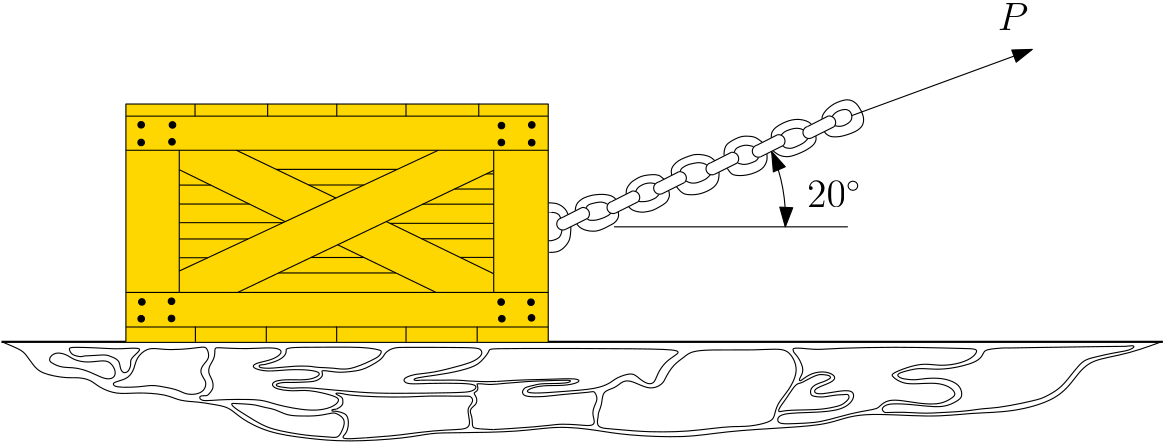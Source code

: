 <?xml version="1.0"?>
<!DOCTYPE ipe SYSTEM "ipe.dtd">
<ipe version="70212" creator="Ipe 7.2.13">
<info created="D:20200402222731" modified="D:20200402222731"/>
<bitmap id="1" width="1920" height="1080" BitsPerComponent="8" ColorSpace="DeviceRGB" Filter="FlateDecode" length="204644" encoding="base64">
eNrsvXmUV1WaLfh3r+5evXp1V1f16nq1Kl/V667s7qyszspKM8vSTNMRUUEERJlEZmQQUUYR
ZJ7neQaRUZlnUZkRmWWKYAogCGbBTDPNtDLfq94R1/u54/vFPRx+gRLo3msvl8S999wzfOc7
39nn/O75yc9+8RNRFEVRFEVRFEVRFEVRFEVRzOFvKgdVoCiKoiiKoiiKoiiKoiiKoij9WRRF
URRFURRFURRFURRFUZT+LIqiKIqiKIqiKIqiKIqiKEp/FkVRFEVRFEVRFEVRFEVRFEXpz6Io
iqIoiqIoiqIoiqIoiqL0Z1EURVEURVEURVEURVEURVH6syiKoiiKoiiKoiiKoiiKoihKfxZF
URRFURRFURRFURRFURSlP4uiKIqiKIqiKIqiKIqiKIrfMf25Zs2a0p9FURRFURRFURRFURRF
URTF26s/10wh/VkURVEURVEURVEURVEURVG8XfpzzfKQ/iyKoiiKoiiKoiiKoiiKoihWXn+u
WRGkP4uiKIqiKIqiKIqiKIqiKIqV0Z9rZkP6syiKoiiKoiiKoiiKoiiKoliZ/c/xUAWKoiiK
oiiKoiiKoiiKoiiK0p9FURRFURRFURRFURRFUby9rFGrzs//7ZeqB1H6syiKoiiKoiiKoiiK
oiiKt5e9+vTt23+gJGhR+rMoiqIoiqIoiqIoiqIoireXY8aNP11UdLdI0HXqPd+lWw8m/lI1
s9qi9Usuq7nEPdKfRVEURVEURVEURVEURVH87rHakzWat2qzas2a3/zmN3eLBD1g0OCCwkIm
/lI1s7p0+QqX1VziHunPoiiKoiiKoiiKoiiKoih+l/jgo4+/3uvN+QsWbt+xs6SkJJEKEwm6
6u/Wdgon/lI1s7pl67abyrO4R/qzKH5DrF7j6X/71YP4n9rPPjd46HAQ/5N7W5NmLYaNGNlv
wKDHn6x5S+njfjyFZ5GCavtuZ+eu3UeMGo3/3t5kc22v2pM1erzRa9iIUcNHjm7dtr1qXhRF
URRFURRFUfxObnueOm3G6aKia9eu7fp495EjR00tfHv+AunP0p/vCv05kf5GjBrdpl2HLEUx
0Xxeatdh+MjRg4YMfbp2Xb6nZZu2+PvgYcPr1W+ERJCUsfTvQ4d36tz1kcef4Eeea9C4d99+
w0aMwj1Dh4/s/vob1WvUisntPffe17xVm/4DByNlPIuX5iaOjtmlW48hw0aUZWBUn/4DGr7w
olOxcGnQkGG16tZz6Xd6rUuS80Q9s8rhEg0cPBTFRE5uWnuuNoxIPKnYCq+ydhcuy+2SCnu9
2TdX6DM1uH3HTgsWLUZjPVytetfur1+8eAnE/+SmNnb8xE8//fTUqdNNW7S+pWzgfjyFZ5HC
7ZUrqeFKa+/F5q2ShkuIgue2dc/eb/7ywUdcI+aK6jAemBDsodVL7SrsUDDsRk2aulzh5sR0
rc5z048x8kAGbsp/+9WDTVu2RvrOaPGK17p2R7bxUjR37z796j5XP4+a/3DTZrgs/Pf2eqpc
2xs9dtypU6euX79+/vz5GTNnKyYRRVG8i9ijZ69xEycxEW8kl1q3bY+RaNyESeMmTBwwaEh4
MKpTrz6GwrYdOuYOuBjLkkQwXD7f6IWvV9Wferp33/4IOfDSUWPGdXy18z333m9X73vgoY6d
OicZQCbVUqIoiqIo3vGdz7PnzL169eqRI0fHT5yMifzb8+YnUuG69Ruefb6h3Xb/Aw9Jf64M
R4wa886SpWHiHunP+TGR/vCK+QsWZSmKieYzcvTYK1evXrlyZfDQYXzPmrXrPvvssxMnTr7Q
tDkSQVLXr18/d+7c2bNnL126hD5y+MiRseMnPPDwo8n9LzZvuXrtunPFxUj52jXw2omTJ996
e96z9RveVHzu3vONbdt3ID/Js0nik6ZMNe3uiZq1ps+YVVBYiGQ/LUNJScl7G99v2/5lVrGQ
SRRk1NhxTn/btevjpMIT9cwq58LFiyjO2XPn8NTly5c/3r27e89eyE+49lxtGFauWj1k2IhT
p04l/0TiuA0Z5htiylJ5JlLhJ58cyhX6TA1esGjxjRs3cE/tes/fRfqzNTQq7dy5YpjK+ZKS
zVu2woRMgkahctv69OnTnbt1d42YWygYD4wBlr9+w3usaVs6aPf5CxY6A167bj0e4Tp36ccY
eTgD4TXTTp27jp84aeu27eib8yh76J7opMeOFeB1xcXFSBlGu2TZslp1nq2a+jNqY/+Bgyj+
Rx/tGjhkaNU/AkAURVFkHjp8+Pe//z0iQOOkKdNKh9GWrffu249Y66NdHx86fOTylStLli1/
rPpTWelMnDIVA+7wUaPLxRUtW+/es7f4/HmMp3v27sOQt3b9hqdq1S4bZ++fOn0mQoIjR49t
2brtXPH5goLClzu9ljz460eqjRw9Bn9B8IAUpkybrpYSRVEURfHOcsiwEYn43KVbj+Rrz4mi
68TnqdNmVM1vcVR9/fn+Bx56oWlzVO/gocNHjRkbJu7Bnbi/aqr93w39+fmGjQsKj3/22Wdr
1q6zG56uXbegoKDU8ktFsPsTMe38+ZJpM2b16z9w2IhRiPwxL8ArOr7auXTTZp1n33v/faRZ
ePz49JmzRo0Zt/idd8+V6V3z5i/kfae5bNH6pcNHjiC1HTs/Gj12HJ5dtnwF5hSYRAwcMizR
7iZNmXrhwkVg+YqVo8eMmzBpCiY4ZY/sfPb5BixLoiCbNm/hN3br0bO4+HyF+jNmKChOv4GD
Rowas3//ATz7yaFDDZu8GKM/W20Y27/8Sv1GL7zZr3/yz2SH/6lTp/iGmLJ8O/pz2w4d8T99
+g144OFH7zr9+caNG2vWru8/cPCo0WM3b9la6rSPHm33cseA/lxmGJtr1KoT0J9hNjCez8pw
8uQpWEJuhwIOHvzkiZpfb+zHbTD75FKW/nxTI79pBgKcNHkqEkdfQ/rOaLt0f72oqAjz/aXL
lg8YNGTR4nfwUtw5bMTIqqk/J/WMgkyeKnFAFEXxLuMDDz1adOYMhrbOXbsbn29YukV56fIV
f/jjH1esWt2kWcv2HTuVjok3bnR//Y0K03ms+lP79h8oKCx8una51dK169Z//vnn8xYsbNQE
w0XbXbs+xj8HDh6KSw1eeBGBWRKXIhibPHXab377281btyVboPsNGHTl6tXC4ycGDRnWrGWb
p55+Ro0liqIoiuIdZLUnaxQWHr927drrvd5kRZfFZ7DmM3VLSkoQFD346ONVZM/2C02bJ1y4
aLFTOPEXu3rHM4wMjJsw6cNNm2968iAT9+OpKlLb3z39GZH5qjVrP/vss6NHjz31dO3khsFD
h10pw9DhIysU67q93vNccfGNGzemz5iFfw4fOQo3X7p0acKkyfc9UPpJ4epPPf3u0mXXr18/
cfJUy+CXBBa/uwTpnDx1yn5lienG7j17EyX5nnvvK1XICwpwz3sb309mIsgzphLFxeevXr2K
N5qKhdfhL0VFZ/gHm0vKsnH58uVcTZIrZ8iw4RcvXkT3HzV2XIz+fFM9NrnNicAxZfl29Ofk
AxHJ9yJMA8R8LfkqCCZozVu1YWs5fbpo9Njxw0aMHD5ydP+Bg+vzL15r1Eo+2Jt8VgLzyuSz
0rn6c9adyXdLBgwa3L3nG7Clnr37hOVKTvPF5i337t2LKt34/gcPV6uepT/jBtjAhImTkk3F
FTYizAbGAzM4dfo0LGHq9BmuQyGRxM5RA1/Lv1Om4mb8MaA/39TIb5qBALdv37Hzo13TZsws
KipyRrvonXeRzr79+5MNzzVq1SkoKMRL56XfkkL9oxXQFsnXOdA69s2cRx5/ArWdtvigj8p+
RBCjPyet2affgG49elZoMBiMBgwagr/DvcycPefSpcuJL4JNzl+4CMVHXaFasj5ILoqiKFZN
NmjcpOTChUOHj+Rewjj1+y++sK9ULV+56ssv/33i5KkVj/U9eiIowojg/v72/PkrV6+xSdlb
c+d9+eWX8+aX/uoHQ9jvf//7VavX2JwO8ee54vMYbR99/Mm9+/djZEG4pTYSRVEURbEqEEER
5tdbt21Pdj4nxIyYxefSHby/fnjXx6Uz8U6vdakK2X74serTZ876cNPmRNd1Cmei34K4B3fe
2awi8EM8eUsKbfIJbjxVNYPG74D+jH/27T/wYhlsV//KVavLFOmjz9R9rkKxrlGTZidOnMQf
k7AfAT/uP3z4sO0vBV/t3LW4+Py1a9fGjp+Qab3Vqu8/cADpbHz/A/5M35BhI9auW//W2/P+
7Ve/Hjh4yJUrVzh7yU8pd+/eY4JYIktevnzl4CeHULQ5c99ObqtVt97hI0cuX7585MiRsP7c
+qX2RWfOYHoydfqMb05/jinLt6M/c/aSS2ipI0ePnj17Nll6gCd8sXkrs5ZLly4dKyg4d+4c
OiP+f/WatfXqN/pJ2edEZs6ec/LUqUuXLp8/fx4P7tu/v2fvN3P158Cd9oqTJ0/CkA4c/CRe
fwZnzJr96afXz5w5m3wzuUL9GUXDUzCDRFevsBFhNtevXz948JOVq1cnn4Cw7zNbWWCuMBIY
ZyIa44Zt23fg7yhLlv4cY+Q3zUCAXbr1aNWm3X0PPJgUnI22c9fuo8aM69ajZ/JPNEFhYWHp
slHZd5VRhN59+yHn6CDJ1zlOnTqFkQIvxaURo8YUHj+O/JSUlMAqUL2RJpq05vmSEjaYVWvW
1Cn71OdzDRtvfP99vBF/x9UTJ0+aL5o2Yxb+kuziLl3kLShMfl4hiqIo3hVs37FT6Q+mTp8e
M27CuImTMI7YMbJLli774osv5sydh5in9rPPf7xnz40bn/GGH+bS0p8IXbYPR3/967w6z9ap
93wykiKR5Idmg4cNxz/nvj3/j3/848xZc+zm0s99XLnSsk3bth06IlcnT56aOn3muAmTMEi9
8WbfwKc/RFEURVEUv2ki2kEYk/yMy8hatLFPvwFbt20fMGhIFcn5y51e27//QEDnxFX7Btod
5N59+25Jnj1+4kSySxP/v3fvPunP35D+XKNWnU8OHbpx48ay5Svwz6eern2I/pkr1j3w8KND
ho24cOHClatXR5R9mi/5wPLW8udFPv5kzWPHCnizZS5Nx164aDH//dHHn6z7XINadethljFj
5mxkpqjoTKs25fZRr1i5Cg8mWqXt4F24+J1r167t2bM3+ULC8FGjr1y5cujQ4W3btwf052pP
1pg4acolzHYuX0a/jtGfL168OH/hIjsIL/ckuwr155iy3C79+ezZs3z6IV6RfHE6S39GxrZt
3zFoyDBMGxOVcsXK1ffce19iLXh2/Yb3Bg4ZOmPW7ERUTGZ5qGFYwomTJ/EUnOeHmzZdv359
9549sCKnPwfuTF6BN+4p+yoj7y6O0Z/f7Nf/8uUrYLJKVaH+jLLs278fD65euxYtlas/w2Dw
duRhybLlSAfGUFx83pRbK8u7S5aWlFwoPH48+ThG5249cFtRUdGq1auz9OcYI79pBmKYqz8z
0ZRjxo1HsqeLil4pWzxt0qzFocOH7escc9+ehwYqLi7u3vMNlO7o0aOJSQweOnzy1GlJNcbr
zzCYdes3wGCQn5IyXzFpytREY8dVmBAMadDQYR98WGoGiS9CXU2bMev8+ZLk+yq9+vSr8Uwd
RSaiKIp3C7t0fx1RH/z/0WPHjh8/ceOzzzDyNmtZuuzbrGVrDFLniovnLViIcAKDwvKVqxB9
5SZSp159jFM7d37060eqVfiW5IjDJJG169cnH9PA0Pnll/8+ddrXvxva9fHuRH8eOnzkH/7w
Bwx/yBUGNcRgGMfHl/4e6n41mSiKoiiKd4TJMnqr4LcCbMsx4ii3L7rKStBVRHwGb3Xzc2Hh
8eat2iBExP/jWenP35D+DL7z7tIbN24cOnToqadrJ9uhEZzbzySd4jpj1uxPyrYZb922HdME
p/jFC2I3zWd4v3Gugnr58hUU7fiJE8jqm/36//LBR97/4MPr168vXPwOf73WXrp7955Em52/
YCGeQg3s+OgjlCiP8wf37T/Q+MVmN9WfY8qSxc5duwfk7lz9mY8+BIrLvpcS0J+vXLk66KsP
bt+/+N13cfOxYwU1atVJrAWF7fRa12S39gcfbsKzH+36+J5774MNlO1YPti3/4CevfssWboM
XRXG071nL9afw3cmr8D/9x84ODwfrFB/tv3bo8aMy9KfUV6U7nwJXnJh6IiRuQ2RSL7J1vSa
z9Q9fPhIqRS8dBkbKhp99ltz9+zZi3clauqid97FHze+/8Gixe9k6c8xRn7TDFRef+746mtH
jx5DnS9ctDg5NhRFKN2ofP789Bmz0CJjx084fboIL12waPGoseNQxuLz57uVfZzzvgcexJz9
lvRnM5jqNWpt37ETz27btv3hatWTjeIb3tuYCAtlaweX3fefb+83w0VRFMVvh88+32DchNJt
z506d321S7c169Z/8cUX69ZvwCXE84iUMARjRNi7b/+1Tz9dunxFcnSgY4UnDzKnTJu+efMW
JHL12rV1GzYkv8Zasmz5v/97xfoz/ohLJ0+d7vFG70ZNmuK/Fy5cPHPmTPKgKIqiKIpiVdaf
k08u16n3fJXKf4USdNURn/NTaxGmni77qOk3qtZKf+7Wo+f58+dLZdu+/ZctX5HsRLUvwZZT
XM+dw7PJp1Feav+yBfnJcX78lseeeOrYsQL7RkeFbPxisxMnT4aluRmzkj3DRS0r2jN8kPY/
X7t2bcy4CStXrUZW8d/ka7pnz57t8EqnXfT1WqucCxcvmjyLrKLgyY898zh/sEfPXo8+/uTN
9z9HlCWLKFFA7s7Vn/noQ3D+wkVXrlwN6M9sD5g/4k68CE2ce/5g8p35o0ePIQ8FBaXf/DlX
XHzixEnw5MlTly+XfmBk6IiRrCUmXx7OujP+iMOK9z/37X/pEmaZof3PKO9j1Z9as24dbGP/
gQNJhdsb77n3vjVr15V9Q+ZIzWfq/qTskzK44fCRI7Xq1rN0ks38ZZ/7+HTb9h3PPt/w0KHS
/cODhw5P7q9Qf44x8ptmoJL6M/oCejSqCDVQv+FXn2JOXoH8Jy0ClpSUXLv26dp16+e+PT/5
JrxZdfz5g7mt+c67S5LKSbaCowtMSSWCCs8flP4siqJ4NxJxY+1nn78vPTS846udP71+/fiJ
Ew889OgHmzZd+/RTBGnJ0YHvf/AhxoJckRl37tm7D4OmO3kwWRyvVacewomnnn7muQaNkMj6
De99/rvfTZs+E1fnzpv/xz9+yd/fOHDwYKI/T5g05csvv1yzbr1d2rRl6+eff94t4/RDURRF
URTFb5rLV6zEHLn/oME3vfON3n0wDR8QceedlaCrlPhcoVqLHG7dtj2XFe7llv78zenPj1V/
6uPdezAXWL5y5aFDh65fvz737XkVK64DB+3bv/+zzz7bsnWrfe3ZxLfkqxepNb56rlSsvp7s
FK2Qjz7+5IEDB/HsmjXr+O+vvNq59HS8Pn3vufe+QUOGJd9MfrNvf7vhlw8+8tGuXckH250s
+Wa//ri5sPD4wkWLk03aDzz8aIWa5Jat20ye7dajZ3JGW6T+nN/3n2PKksX2L78SkLtz9edb
/f5zef15Ypn+fK5th465cuKChaX687Fjx9q063D8+AkYw+49e0aNGWdE2zVp1pK1xOcaNA7c
WUn9+avvP58926bsO5NZ+jP+2bptu6PHjuHxw4ePcCM2bPJi4fHj+MuJEyeSHeY7P9qF3KKx
ktkxp9OqbbvTp4uKi8/PnD0n+bpLzWfqujpnI4kx8ptmoDL6M2bfH3+8++rVa5jvN3zhRfv7
uvUbcP+ZM2fGT5zEjdKlew9M5JOPZidHOlZSf178zlf6cyLFw71MmTZd+rMoiuJ3jEOGj1i9
Zq198xlxy9Vr146fOPHs8w2Kz58/V1xsqvLQ4SNLt0Zv2OB/qtOp8+UrV5am339j/tuvHlyw
cNGCRYvt082Dhw5HIus3vIf/HzFqDP5/xcrVFtaeLirCS2vVrde7T7/PP/8cIZb9wApjGf7S
XfqzKIqiKIp3iG/264858qbNWyr85rPx/gce2rGz9NfEr3XtXgVLYRJ0VROfK1RrBw4e2qxl
61zi79Kfv039+Sfp2WenTp++dOkS5givdumapbgOGz7yIh6+dGnMuPHJDcNHjLp8+TL+Mnb8
BEwQflJ2Ltu8hYuuXbt26nRRu46vBLL67pJlN27cKCgoeLF5y+QvT9Wq/fHu0g3Vm7duxWSh
QeMmx44dwz2YYiQ/1bzn3vtef6P32bNnr169mux7YVmyRq06e/ftw6UTJ09euXo1EbICmuSt
1l5l9OeYslSe+enPV65cSb5pjywtWvxO8v2NmrXrJtZy9uy55DC4Bx5+9P33PyjdAL/rY/z/
R2Uby7ds3WZLD01btEp+08paYvjOyujPLzZvtXfvvs8+++yDTZsSTT7Q1jCnyVOnwVaTQ+7s
jRMnT0k+jn2Wvqly6dJlJPv+Bx/+8sFHOB2UZeP7HyCFwsLC5OsuuXXujOSmRn7TDOStP+ON
23fsgHV9uGmLq96Zs+cg/2W78dsmf6nzXH243+RL0aXf3ygu7tKtRzLr37ZtO+vPD1erXvOZ
uskhjD8p+9j7kzWfYfdy5uzZth06JgazZevW5McsaKB9+w+gUOvWb0i+AZLsXZf+LIqi+B3g
hEmTf/e7361/byPG90ZNmi5YuOjzzz9f/957jz3x1OEjR67fuDF85OjnG76Aq6vXrvviiy/m
LfS/j1u6fMXly1c6de5a0Q+F7k8CCYyYlsjvfvf7WXPeKvs9XfOSCxcwgiBWwVXcU7qsv30H
nnq69rMHPzmEsaZ33/641Llr9/PnS3BnciquKIqiKIriHfjV2FNPHz9xAvP0LiTK5RKT7pKS
Etz58GPVq2ZBXu70Gmb3VU18rlCtNTXGEX+X/nxb9OdNm7f07N3H+FrX7g9Xq16h/tyu4ytF
RWc+K8O2HTt4e60T06rXqPXBB5tu3Lixb//+RD+sVefZ9z8oVeQKCgrGT5w8eOjwOXPfLjpz
pvRjs4vfSYSmLLZu2z7Zkrp5y9ZBQ4YOGDxk8btLLl66hF42ZNgI0wwvXrx44cJFXELio8aM
3bdvPzKwa9fHzzVonCtLzpw9B/+PghQUFuZ+oTpef66w9pLaKC4+P2nyVL76cqfON9WfY8py
p/Rn5AFN0Kdff+TqWEEBWnP1mrXIcGItaEr8s3effpjTnSlr2dlz5paJjROS4sxfuKjXm30H
DBqyZetWFO3R6k85LTFw563qz8jbqtVrkMigocOQ52vXrh07dsw8XritYaubNm1GYc2kH3n8
ieTb1Hiw38BBtskcXrRMnj3TtkNHlw6q6PLlUnHYVmrC+nPYyGMykJ/+XL/RC8kn0DHXXrZ8
pbPkFq1fOnL0aFmutqDdwRWrVsPmm7Zo+ULT5ocPH8GD+CcaffS48SfLPiGS1CqenTBp8rtL
l3XqXHqOYY1adWbNmbtw0TtNW7Qy/fnK1au4AW00acpU1BIMJvnmxltz5+H/YUIwJKS84b2N
7IukP4uiKN69fPb5Bhvf/6DkwoWPdn2Mce3SpUsHDn7SqmyJc+DgoSdOnjp77hyGFVzFCLht
+w6MNfz4TU8e7Nqj56HDRywRvGjL1m2NmjRN4quZs9+6dOlyQUEhrhafP4+Zmu0U6t6zV+Hx
44hLcenEiZNnz55LDowQRVEURVG8Uxwxasy1a9cwi+/YqXPuLuj7H3jowUcff/ix6rPnzE0O
6qrCEWDDKpgrhIJG1PNN9edrZb/aM0p/zkN/vnDhQlHRGePevfsaNWlWof5ctk1xW1Ltk6ZO
C+/47dKtB1K7evXq3Hnzkz2QLVq/tGbtOoT018qQyIkLFi6yj81mEVOG3n36frRrF+YpV65c
uXT5MpI9dqxg+sxZ9gHqGrXqzJg1G3/EpSR5TDo++HCTSY5OXG3Ttn1RUelJaitXrY7RJG+p
9pLaKP3gw5mzfNV9/jrrSMGbluVO6c+Xr1w5fOTI2bNnL168eOXq1R07dqJNTU4sKSk5VlCA
q8lG93XrNyQti+LMfXs+qgtth6uosZOnTs2Z+3a1J2o4LTFw563qz5999llx8XkkgqTOl5Rs
37Gz15t97He1N23r9i+/glebSb/aueu5c8XIANqF39XhlU5nzpy5fv06MunSqflM3UOHDpee
qZeu1IT157CRx2QgP/15+MjReF1yeGiuJSNX/QcO3n/gYGk1nj9fjDo9f37j+x82adYCl4YM
G4EWT04ShKkfO3bMarV2vedR/OSkwkRdTxabRpf9ICJpTdgJKhnvKi3vpctr1391RBTMBsaD
esANKB1eUXbqovRnURTF7wIbNG4ybOSoqdNnTpsxc/zEycmxGskcqmuPnhOnTJ0+Yxaujhk3
PncKMGbcBIzv9tu6CiPGDq+8imSROBIZOXosJ/JEzWcGDh6KF+AVeBEiVQsM8D/4Z/L2yVOn
9+rT76FHH1djiaIoiqJ4B/nwY9XnL1iYSNAjRo15qf3LD5bFJ9WerIH/nzJt+tRpMxIJ+v5f
P1xF8oz8VHuiRgwfvNOxVs9ebxqPHDl6U/0Z9/Aj0p9vYTN/jVpDh49EiO6IP+JSs5Ztxo6f
OGrMuLrPNeCnXnmty/iJk0aPGVe/cTnRuEPHV+1ZE6v7DRiEP77Zt7+F9/UaNMIfx02YiL9j
+oDw/qmnv/pJfueu3ZOv2jKHjRjZpFmLZF7Qum37YSNG4e1ln6Id261HT/u+X0L8E39E3pD4
uAmTBg8d/kLTFnYVBUFxUCgULcnegEFD8E/7sED/gYPxYI83enPloFx51F5SG7nEK3Irzf3x
pmVBhaBacuuqc87Xfnq92Tf3NiRV+9nnUMzcV7sq4uwll4aPHN2lew9kCn8fMXpMm3YdkgcT
axk0dNjrb/TG/6CB0FKN6PRDtDLaOnmQ2z2pRntj4M7kFWZggUpIsmp1DmNDxlq0fsmMMKat
cTPs1hoUr0OSuWafWBFuw5Q5N52evfugKtBlkn+6Os/tMgEjj8lAoLldwbmkScVmWTJuuO+B
Bzu+2hnNjSw5U/z1I9W693wjaXHc3+31N6xWkbG+/Qei8pON2UhqyLARo8eOS3ayJfpzUdEZ
jJhl3sAbDP4/qQeUGkY1dMRI80W5NiOKoih+T4jxCCORPoshiqIoiuL3hNWfenr2nLnJhzj2
7N3bqUxe6PZ6T/z/b37zm8NHjtR8pm6VyjAm/vMWLIxh8jWDKsJkqy2qt0KpHH9PPhVbxa2l
yurPVY0rV60+m4NTp05VKZusIt0Z1ZJbV7aR27ht+47c2woKCpOvNH9PKuH7w7uoueN3s4ui
KIqiKIqiKIri93kXdM9eb76zZOmuj3cnB3Lhv1u3bZ+/YCH+XnV2PidcvmIlf6QiQNxZ1fTn
9Rveq1Aqx9+lP3+X2P7lV+yrtsY3+/Wv3+gFORwmKgTVkltXqEB3Z+eu3XNv69WnX41n6nx/
KuH7w7uouaU/i6IoiqIoiqIoimL8Rug27TokH1LGf5u1bF01DxxEJvkjFQHaD+qrjv4chvRn
URTFu4vuayqiKIqiKIqiKIqiKIp3hD17vVnhR3SZVfObz9KfRVEURVEURVEURVEURVEURenP
oiiKoiiKoiiKoiiKoiiKovRnURRFURRFURRFURRFURRFUZT+LIqiKIqiKIqiKIqiKIqiKEp/
FkVRFEVRFEVRFEVRFEVRFKU/i6IoiqIoiqIoiqIoiqIoiqL0Z1EURVEURVEURVEURVEURVH6
syiKoiiKoiiKoiiKoiiKoij9WRRFURRFURRFURRFURRFUZT+LP1ZFEVRFEVRFEVRFEVRFEVR
lP4siqIoiqIoiqIoiqIoiqIoSn8WRVEURVEURVEURVEURVEUpT9LfxZFURRFURRFURRFURRF
URSlP4uiKIqiKIqiKIqiKIqiKIrSn0VRFEVRFEVRFEVRFEVRFEXpz9KfRVEURVEURVEURVEU
RVEURenPoiiKoiiKoiiKoiiKoiiKovRnURRFURRFURRFURRFURRFUfqz9GdRFEVRFEVRFEVR
FEVRFEXxDurPAwYN7t2n72tdurXr8HLb9h1eaieKYsVs1eYlo7vUrGWrZi2+YoNGjes3/Jov
vNisSdOvGPmi5+o3fK5+A2OTps1fbPYV8c96z3/Nssy0TRhIsGnzlky+1LxV6+Ytv+btrTEk
x2zRqk2LVq0TNnyhScPGX/PZ556vmxI5bNbia+LBNm2/Iifepm17ZmSWmqOliKi31i99xcBT
yHDzlGELQXaNgdyWmcpXBSyzk0ZGbvrGTZq+8OLXfKlde3pX2yxrhP2YhTz7fH0mcpVlMEi/
cZMXEzZ6oQmzeWmTtamQZTVvjGoCdAQu1PMNGj3foGFC1/TMsux9TW7xF5u1sA7ibmMzK3vR
10SLV9gcIJelOXVtsCzBFxJadSUss6WvTD1QfLRC3XrPJXR3tmz9dcXmWODXfafynTFwG+ch
Nxvlu1Jr60eu2mHGVs8wHqSZMrODlGXs686Iyqldt17CMgfYwshNb8ac8Nnn6td59rmEMLOs
pwJkSyhv2+3zq9syAzMPVs4JRLZImYtulTCQjZyGq9hXgNketV35LEXVGFumIzwYHLsRrVC+
bm/uRdk/h100+qONuaW+jt5b5uu+akQYJ3s2mJaR+69rEeTcbiurvYrHnTrP1nv6mTpGdAoz
P3a8IIyTXFm7gKu028qG/vpGVLtVixt3qLu1cY2I2qhd99mE8Lc87oSrt7w/vHkjOlNHo9ig
Vq/8kIQAKaaTorzNaRTOutO5EbyLHEJzFwgZy4akr4l6o86SaYEPPfLYfb98ICH8lRtcss37
686Id7HbxINlsV8p4VS5O5dV4FeX3NjNRouy2FBYFks0NDZo9IKxzCd/bTABR8S5deFcwEgQ
eFi149U2vsO7cqHQQRoh2Chji/JZYrutVbvukzWeNqJcpaNwGV02UIHW62Gf5aOUKEMNFAqZ
5DpkcnM7C+Qag48yC4HzKR88vGQ+2aUAu7VgyZWXE3dOniswUEb2+TeLCr527DxlYN/oWBZJ
fk3caT2Ou1hgoEEj8iDORugKhWmXBb3oLPinEeZU4XiX4zq+9s+ultLqLaVzRDwFc+RyldXG
1z09UNuR1lga3H4diDZl95Xk/5amRWXkyKTiUpRZwkvWrVw4F+kc+EXlo6N2kRGXe8oPE2Sc
XAOcc7B8uN4+EH3x1KCs1F/RzUG4feF/EAwkDEfRongXsW37Du06vPxal269+/StUat2JfXn
c+fOFRQU7Ny5c8OGDevWrVsrCEIGlhHcpQWEcePGjSXMnDlzVorIF40cOXIEYfbs2XNS4J/D
CcjJ8hSBBN8uD760qDxub42tKI933nlncYpJ5TGYgBzOJ6xcuXJVCk58dXlEZmnhwoXcWKg3
y17gKWQ4porQHEsJgdzi1VZAGMkYAjf99OnTZxDWrFkTY42wn2EphpbHkiVLsgwG6U9NMbk8
UOp3UrxbHijLmhSRTYCOwIUaPXr0qBRo+nkZwJ3TCdzib731lnUQdxvb2OjyQItzc/C7uCzO
YJDOxBRTywMNEWNLaIWBKWDbfIkr1j3FfSe/zoh3xWTPtW/gTliFVYurdpix1TNus9SWlEfA
V6By+qaAwbxF4KaHGXNHGDJkyIAUgacCYEtg2w6bd6BukYi5L+cEuLzhel6YIpANVO87hCxf
AWR5VPxzJSGyR+O9izMAD8aOHa3AdRvwomYh7J/DtYT+aGMuuhi/FwlaI8I42bPBSGanwLu4
+Jw4cm6DOPsNV4p+/fq9TkCnMPPDcLCcgHSss7hWcK5yWgpU5jACqt2qxY073H9dI6I2+qSA
v+VxJ1y97A9t5Ao0ojN1NIoNam5UQoAU00lRFg5Usu50bgTv6p8Clfl2BnBpJgHvss7iEuR3
NW7cuEYKOBw3uGQVhF0W3jWNgAetluCIuB25At3Yzc4HZbGhEG06kjB+/PgJKVCB7IfxYIVm
73LLt+XeyUBoatWODNv47grFIQfcBdsw222vXr06EVAuG9NdPaMCrdfDPjlKiTTUQKGQyfEp
JpQHZ8MZDNcY7jQLgfNxwYP5ZJcCXJMFS67auemdk+cKDJSRfX68k+eeiG47OwMo1xQC7rQe
x10sMNCgEXkQ5/7oCoVpl/lGdJZxBFh4heNdruuwLLlawiVz3Rhbufg8BQs0AWqDe3rAP0Ra
IwYOMz83TUjyf0vTIgC55cjECuVah8cXF84F3EjWizg6SgKkmIjLPRU5TLiRkUOLwLuQCM9G
eQbk5iAcAMP/9EuBRySeCN8NrFu3bsOGDTt37iwoKOjwSqdK6s+XL18+d+7ciRMnjh49euTI
kcOCIERgX3nsJBwqj72Ej8uDE/yI4FLg27aWB1/9qDwOHjz4SYr8ypiVB4ALlXtpT4rcBw07
y4MrM/DUhx9++EGKQLkOlgcnztUSrhkufuQjn5RHZD2j+DsIePBQBrLqeX95HMqGM9qs9zpD
DbQIA6+2xGGB3L7cHHvKg98bbscDBORqVwp+EIbxPgFPxVRmvA2zBSIbnD1Xz9ZBXAp82/bt
27k7R9oM6pYbbtOmTR+mwOuyulJkxwz0nQPlwYkETG7Lli2bUrgCohHZ6WVlw10KPLV7924z
WveuLAt03S2yz+LB3YRAVWTVmAPnPL6DoG6t6VGurPI6/8Dem/3hwWwEHF2gltA3eUjCq7Pa
lHs3Z8/dBk+yPYV7Nde5q0BOxPW43KLddDhADrky92QjYMNsP+xSAM5SoFtFJh5wPq6J2Xu7
S6iozSk4ewH/nOv/YwoSH5xs3LhxfQpUoHkYlwj74YCtotrXE+BUzWgDbuTtt982weGnP/3p
DwhIJCsqYAR6OjcHEHACDDbOXFPPSiEwWrkuHBlhZrWvc0RcKBjJNkKgF7CrdEMwWyD3gnCs
yE/Bo1bYE8OdEa+waCTwLn7EdRAuiLsUcJtZTQ9wkOAKgl68MUUyBFSYOI8Igfc6k+bMu16P
FqlwdHa9D5mPGXZdPfO4xhFCYqg8gnCnwD8rvC0wFAaqgkOspDtHzqeyCuIq0wUMnPPIxJEr
M1T8Pw+1ec8Ts+IZbgKOHgM5xG1ZFciXXFadR+WZS2BM4afQR7YQkMmY8JhdNGx4AyFxpLcU
UgpC1ceRI0eOHj164sSJc+fOvfJal0rqz7/97W+vX79+tQxXUlwWBCGI4vI4Qbh06RLfeY5w
ujz4tpMnT2alwCgoKDhG4Ds5BeDChQsXU+RXxksEd4kL5S6dJQQSP1EeqMPzKQJP8egfqKUL
5cEtdbE8Iosf+Uh84oGqCJTLNYHV8/nyiLRbvOs4gd9bVFTEhhqZpawekVijARk+Q4hvRwZy
dSoFp+Cmk/kZP9etyx5PyriLAWwwqAHrIIECFhYWcneOzK1rOF4fQYa5FfjVgUJF9p2S8ois
TEQsFoq7AqLtTqZwWQr0o8BTMKeiFO5SlgW6hossFL/IvetSeXCNBdLnHnemPDiHuXVrTY9y
ZZXX+Qf23mzDge4WcHSBWkJZThJQA1kJ4i9WS5w9V2RYfmGKwKvZ1J21ux6Xm5ObAjnkyuSW
OlsegQpk+3HKf2SWOPH4XhDo6SiL9XR3CRVlExDOnruNTd1FI4HGCtRSAJj7s5ZlHsYlwoUK
VIVbk4JTNaN1Oefcrlmzxvb+3XPPPf+ZgESyogKGGwr5XZzzcOazjBOlKCAEqjcwWsHZnshA
ZITJ5XV9h9+FBCNzi4oyV8kuxYF7Qdj82G7hUW+1Jybe26KRyEHcVSwXxPUdvhQwA1e3HCS4
giSrGwmSIaDCxHlECLzXmTSXy72XG45rCVXNi7mBCBb9JatNub9wcOhaBLli/+/sOSbyDFQF
KjOrO8eDB2i2hNzKtALGGyo/hcrkoTbveWJWj+Chn6PHQAXiNh5AOUt8yWWVzY9tDAjUDD+F
qOAIIRDccqdgk4MNs5iPv0gkEb5LMH04kYuvX7/epVuPSurPf/zjH7/44ovfE34nCMLNcL08
OIL9/PPP+c5PCa5H8208rrkUGG5mzXc6ASFZXUqQXxk/J7hLXCh36RohkLgL+1GHN1IEnuJw
MVBLzstxS/22PCKLH/lIfOKBqgiUyzWB1fON8oi0Wzdh4fe6VcjILHHirlDcHMjwVUJ8O7pf
7pgoxyk4bTY/4+e6ddnjGQF3MYANBjVgHSRQQBdvR+bWNRzrscgwtwK/OlCoyL7zWXlEVibP
zV0BeWXHZSnQjwJP8TK6u5Rlga7hIgvFL3Lv+rw8uMYC6XOPu1oenMPcurWmR7myyuv8A3tv
tuFAdws4ukAtuVkeaiArQfzFaomz54oMy7cZX+DVbOrO2l2Py83JTYEccmVyS10rj0AFsv04
uSkyS5x4fC8I9HSUxXq6u4SKshk9Z8/dxqaeiI2GQGMFaimAwsJCk8RRgeZhXCJcqEBVJL8A
NcCpmtG6nHNuP/zwQ/up+C9+8Yu/IyCRrKiA4YZCfhfnPJz5LON0K02B6g2MVnC2WUJcZITJ
5XV9h9/lFp4CuUVFmatkl+LAvSBsfmy38Ki32hMT723RSOQg7pYmuSCu7/ClgBm4uuVlR1cQ
dBNbxUuGgAoT5xEh8F5n0lwu915uOK4lVDWrf4EIFv0lq025v7hVYL4TuWL/z9p+wLMFnK0b
d7K6czx4gGZLyK1MK2C8ofJTqEweavOeJ2b1CB76OXoMVCBu4wGUs8SXXFbZ/NjGgEDN8FOI
Cng7QSC45U7BJufWNfAXiSTCdwwsFH/xxRfde/aqpP785z//+U+EfxcEIQJOZGAt4ssvv+Q7
eZhzqjXfxjMRlwLDicx8p5vL/OEPf/hjivzK+CXBXeJCuUvsXgKJBwScwFO8pyVQS38oD26p
P5ZHZPEjH4lPPFAVgXK5JsiatkfarROZ+b1u8huZJU7cFQqjlTWHm/FFtuMX5cFTZk7B7X/I
z/i5bl32eAcOssHNzQbDaxaBArrZfWRuXcPxmlQyPzLwqwOFiuw7vy+PyMpkGcQVkHVCl6VA
Pwo8xXNwd4mNhy3QNVxkodxknx/8sjy4xgLpc49zOj/nMLdurenRWFntGJh58TDhmp5rLODo
ArXkppNJ1FphgrwLgrPnisw6T+DVTkvnRFyPc5UWA7dJg1vKRdfs9AL2wy4FiMwSN1B8Lwj0
dF46cc6WfwfB2XNGwqbOShEQaCzOQ3wrsIbGG/lcIlyoQFWw6gjAqZrRupxzbrdu3Wo/uL73
3nv/noBEsqIChhsK+V1uJSvSNbFxutWfQPUGRisnqTF4+IsMilzf4Xc5wSqQW1SUuUp2KQ7c
CwI5dHbLv2jIdVMB723RSOQgjju5g+DVZleu7/ClgBm4umUhzlUmugmvCGe5ER4RAu91Js3l
cu/lhuNaQu/jPQOBCJbXUl09c3/h4NC1CHLF/t+28yUzpizPxghURbLCUmF3jgcP0GwJuZVp
BYz3nPyU2z6R9zwxq0e4JeCYKAi3ue2RFV5yWWXzYxsDAjXDTyEq4B0dgeCWOwWbHNwF7/fG
XySSCN89sFz8+hu9K6k//1dBEOLAYWrgNqc/sCz85z//me/kaTJfCgTSLgUeQwPZyC2Ihal/
Lo/AU5FVwRM0dymrvOGneILgnoosbyScapGVpdyJYdZ7eVoXyHnYfhjcUjwoBFJz+wF4BAlb
BV/ieN5dCjyVVWnuNi6gs3y+80/lEWlXWQqkS5x1LSC3cgzcBO5SVos4g4m0BNcxI+s5slO4
uSoruoGyx5s3R+l8yU3r+JKTYviSE1JQvVlNkAfc6hKn6RwCX3IdMyC6RtZnwMuxBORSy4oM
gYChuiJXWHbXWG7pIVDzmNSbGOg6AmfJaSxZteSiX36vE8wjzSwA9y6+xOKYu+T8c1bigdwG
PBv/3f0qnLPh1hQ4EdfT+b35+SUW6JxX4Wp3qbEJBfxwYEhy/oEtPLKew0vqru9kZWnfvn32
Wd1JkybZyXqvv/56NwIGkazex0KKa+6Ashpp+ZGlcL8yYFtKPl/AC7iBeClrFS8rty5Lgarg
xN3PGTi3Af8QjvTYkLJucxpaONDixHlpkn+9wmaWG6jEuJHAfnKXPZZqnS1xkdlgnHyKnGTF
imjKmLHA/fwnUIF/zoDzjQEBn32R6yABF81+KculuNZxy3bhKUnW2IraiLErF/BnFYSbwyE+
nMsad3K33/wpA4GQw01J3M8ozMm73PLv77iW8M+spg8gMErmdnyLuJK2q0zA6VonvxYRhKqG
13u9WUn9+b8JghAHDuECtwV266HP8p08GvLfXYTDIZxLgQOSQDbcpYB6HHgqsio4VnGXWLBy
BQk8lUe159e+7jsbWVlyM/rAe3mC78obbz9ZkggHfoHU3D5kjhJz65mtgi/x5kx3KfBUVqW5
2wJb8vhONzGJtCuupUDiTqXPrRwDN4G7lNUizmAiLSGgT+ZnS1mtBrj1hcjEA+bNcxa+5CaG
fMmJvXwpsDpQea/upnWcpnMIfCkgXrnNV5H1ydqdKxcL2i61rNmfmyiFi1xh2V1jOc0wUPO8
V9Z1hCxRPVmZrTA1N8PNsrF4Mwsg8C7+2bK75PxzVuKB3AY8G//dbRDlbDglmRN3PZ0v5eeX
+AfszqtwtbvU2IQCfjgwJOUuBt1qPTv9KtB3AsVn/XnixIkjU7zxxhs9CGisrN7HMoh7F2uG
rqI4nUhbCpTC7RJkWzp//jzvxs8NLNk9Zv2gJiu3rjYCVcGJO4/KuXUSZaQNc+KBinIqfTjQ
4oEs65tLgeiLjTMcR3FP50WZ3Aq0SwFbYoNxu095nTd+tMqq53BVZw0TATnaDq5KwL4o8IvF
3DGuwiWeQOu4RdtA8XmcdbexaQXsygX8WQXhUuSu7uURFAV071xvGRNyMBDG8ECG/sJrGa4r
mT/kWnKfvYqc8bm+E+74/Au7yHJlwbVOfi0iCFUNPXv3qaT+/B//8R+qRkH45vRnDp7d+MWj
YZYYm/xIs0JZpmrqz4EshQWrrKe+Nf05sLE5q/bcD7XiRddvTX92X2XJT3/mbTZ5689ZtwV+
yxmp0gTsimspkLjbjXnb9edA8auC/szrC/HhccC8s1TNgHISEHvd6sC3pj8HZL2A/uy+XRNZ
nzxJyV39yVKzv1H9mRsrXn/GjNJ+xxrQn90u8fz05zzMLD/9GTlk88tPf87KbaT+zBq4k8ED
SnJYf87DL7n97TGrTs684wUczrzzDwH9Oaueb4v+vH///p0peP+z05/RWFm9j2WQXL2FNcOs
Woq0pUAp3Dfh2ZZKSkr4DLWA/szqcVh/zvIwgargxJ1Hrbz+HNC9XS1lvTdS3E72dla4wzZv
/Tnra7S5FcgfAooJq9wG0YD+HBitsuo5XNV56M+5u9OzOkjARfNv7iL15/CgGak/s2lVXn/O
/eVgVdafEcbwQMaf5gisoXAtsT7smj4yXk1+ChTo+Pxxv0rqz651pD8L0p9NfxYEIQa8hSBw
m5vGsv6MPst3srjBfw/ozy4FDkgC2XCXAopu4KnIquBYxV1iPccVJPBUHtWeX/sG9GdXe+7n
VFnv5YDHlTfefrIkEQ78Aqk5/ZmjxNx6ZqvgS6w/u0uBp7Iqzd0WkIj5TqfHRtoV11Igcac/
51aOgZvAXcpqEWcwkZbgOmZkPUd2Crej1e1vj0w8YN48Z+FLThjkS05f4kuB3emV9+puWsdp
OofAlwK/PHVqSWR98t5RVy7Wn11qgV+GBgw166SPXJ+c9WnoQM2z/uw6AmfJ6c9ZteRmuFk2
Fm9mAQTexfqzu+T8c1bigdwGPJv72TJP2zkbbmbNibuezpfy80usPzuvwtXuUmMTCvjhwJCU
uz51q/Xs9KtA3wkUP15/zup9LLq6d7H+7CqK04m0pUApnP7MtuT059zAkt0ja5VZHSFrLAhX
RUB/5tw6iTLShjnxQEU5/TkcaPFAlqU/B6IvNs5wHJWlP+dWIH9KLiasCnygIH60yqrncFVn
DROB71E4/Zl9Ua5kmlW3/D0NHjQDreP050DxeZx1t7FpBezKBfxZBcn9KggXKo+gKKB7B75B
EQg5GLn6M69luK7E2/t5PpLV9AG4vhPu+PxtoshyZcG1Tn4tIghVDdKfBeGOwEkTAf2QL7kf
ErooPetLnoG9weFRLwuRuQ0IvzxvvS2iq9tLmTWNCoi9HGDnl6XcwPJWo46ANB0IpCtvjVkf
dAXcRDu/BCNrIDD5DSjYAdH1z9moZEwYVpKzChUOHbO+hxxYQY4UJN2hjfkVmX9z7QoSWMYK
VMWf4xBZe7fFjQRsKVJ/zsPswyJkoCD8VGANJXKyH1AawzWT1d2ypvDO94Z/QZNV1e5zvpG2
wSnES+IsRwSOiM1dHa5Q23EdM3LtJqAZBrTBwFILyxGBqgi4L1cb7rjJSF09j2WdwCUHPiws
IDI4o43swpF+OHfbYQzyq6XA9665D+bnD92e1UgnzxKi+8hzIBusDUZGHYEKdD2O33vx4sVz
BB6/uIPE+6jAglRgeSWgP+cR4LkPBXBt5P4qKktP4+Lnxk4xa0aRknh8dw7osc4SYrpzoJYq
D/cRb7cV3N2ZpSQHKjCwKHN7w9eABhuosWS976YVG6/osmLszj10y0l5eFQ2kvCSumuCmO4c
KGPWDnn3XhdVSn8WpD9LfxaEvPF5eUh/lv58B/XnP2YjsKkvPsHIp6Q/S3+W/hxfEOnP0p9v
i/4cEOikP992/fmb+/HFN6o/R/6C5vugP+chhOatP+chN0l/vov058BO5rtXfw78MOE7oz+7
r0VJfxYE6c+CIP1Z+rP0Z+nP0p+lP0t/lv4s/Vn6s/Rn6c/Sn6U/S3+W/iz9WRCkPwuC9Gfp
z9KfpT9Lf5b+LP1Z+rP0Z+nP0p+lP0t/lv4s/Vn6s/Rn6c+C9Gfpz4Ig/Vn6s/Rn6c/Sn6U/
S3+W/iz9Wfqz9Gfpz9KfpT9Lf5b+LP1ZEKQ/C8JdChfs3d7ZUED3CEgE+b0rDwXSPfXb8nDy
SOUlxCz1OF6WD5SRG5HPGb9RHoHMR2po7nh3vtMtWHC8nV+lcZZc62CyfzlFQPZHNvjs6chs
BCa/XLf5FYoDPxaBgawlnrDQmp/+XHlfkd+qROS8ONAEAb9R+TO2Ius2/lh5nrs5p8fd2VlC
5YWjq1ev2qHt18sjoBOylwsIKWyZTknmDvJFeUSKvXmbVn5+OA8BP6tT5KdwxhsqGw/Xc37C
EVzoRUIiO1RoFYHFoIDyFqm3f2tt7ezKLSJn9Vm3JoXhzwY416O5jG5tlwfNQO/Lz5MHVBq2
Ok7NxTOBS7e9FSITh81Y7YVNjj0M38kpuEQCKk2W8BtWh/KT9SKX6gJrN6zWhveBRPZZvpNV
zUDfdLWUtRAWKFRYMc5D/HRNjwfzEPCz1jrdeBfYTcHvCojqbrEvMPRzDvOOqLOk2khv4/yD
q+qsPhsQ81FkMz83qLHVBZZEI88qdSbH7ZjfFpF4/xATfjiDCZQXbceLfXmMmy4FxIo2mcpv
L5MgSH8WBOF26c+Vn0RIf5b+LP1Z+rP0529ff0YHMf0ZveD26s8883IiM3cQ9F/pz9KfpT9L
f/6G9OfAzygqrz/H706U/iz9Oaw/5yYu/Vn6s/RnQZD+LAjSn6U/S3+W/iz9Wfqz9Gfpz9Kf
pT9Lf5b+LP1Z+rP0Z+nP0p8FQfqzIAjSn6U/S3+W/iz9Wfqz9Gfpz9KfpT9Lf5b+LP1Z+rP0
Z+nP0p8FQfqzINxxOM0wcB5fQPzkMDXrUCR30NLvspGfvJb7rdEYxSZwsl5+U1c3++P6dPOa
mHHcBV2VH/TzPuzDShE+liVy4SAyBTaY/FonYEuB2XRASc6am7ss8SlsSTwfY4GBgrDOEzkj
c+sXzgL5vRxkAtwXuCBOTqy8NbJiAwTOJ8qaDblGjJxZ557iVKHw6ybg/Pd4U2e/FK9aRDoc
7phuiYcrzcmJgVnJ7e3p8YJVfn7DyS8GNzxx4oEhKf4oLh5cWMFwJ68FEuflP2fe/C5ndefO
nStKkZ+D5cRdztnpuSyxKJefYBUYFgOfQg2ocMitzZHdwgSbnDvby0UFldQB+HC68Pl0p0+f
LkwRWFYOnKEZ0L35KbcaW/lzzbK8DcAG40K4gKvkNnXhDeeWx6C8BxduncC5h5EiFec8ICc6
pxfQSAMqLrcjn6EZqUW7aDa/Cgx058jjAp1xRi6UOAceWAzKqsCAosvLAQBPUvIbjl1PzGMo
DJwO6ZbqAk3J5QosFwaiIHaVbtDkdsSLOMzI0oQDxY8/WTUrSHMdAeHrBULWnDFxWRUeFxjI
bfjcW24d1MaVFJGjc+Cc6IDIHL9Aw57NDfc8iEgGEaQ/S38WBOnP+enPuXvtpD9Lf/7O6M/c
T8NnYUfqzzyr5R3j0p+/Nf05v0rLQ39Gm7L+HD4k/S7Sn7Ma7ruqP589e/Z0im9Tf478/Yv0
56xETp06VZAi0PED+jPbc9XXn9luq77+HPhBTVXQnwM5l/5cpfTnyMD7rtaf4W85zMA/pT/n
rT/nt8lZ+rMgSH8WBOnP0p+lP0t/lv4s/Vn6s/Rn6c/Sn6U/S3+W/iz9Wfqz9Gfpz4Ig/VkQ
BOnP0p+lP0t/lv4s/Vn6s/Rn6c/Sn6U/S3+W/iz9Wfqz9GdBkP4s/VkQpD9Lf5b+LP1Z+rP0
Z+nP0p+lP0t/lv4s/Vn6s/Rn6c/Sn6U/C4L0Z0G4e5GfpuS0rDwit1s6w92mPIh2bhAqL+bw
nDS/00MqL7oGVCl3cnT44DmDa1Oe1nGrOZWGLyGU4rlbfpE53LJJBDfKI4/gJ1DPLooLNAff
efHixRIC5yRy0hSwYTd34OZwzc2XAjJ1Vmquz7qqjmy4wBpKfmChL79JGWL4SwQYf4yPYl/h
Jr8BLSuQpT9l4Lb7YWcwebwr3qNyL3BOgGvGraEgJ1lKFHfnQD0HbIz1WBfaBcrC5XUCXR72
zEd8ApWfl3H2XI1xZQY8eWDxy5UxsMwRuaaQpYG4eXFAPc7VY7P0Fga/979mI34tI9LhBBKP
fJFblWCDcd2Zw4yAXsevCySeOzSw08vDP1S+YivfHPlFXwGVJh4sqcG8ueGyFmVc74sUjs6c
OXOccOHCBRvgAn4+0EEqX8+BS06qZU+VZbSJ3VrUFy+DI/0s7S7+dMiY2+J7eh6dwq128bqY
SyRQXk7ErXRELo4Eih9YDQlI4pE1EBDSebwLKMn5ja0BnxBYGEJ4k7XO62YTWVXhRkkWeANL
DG41hMV8tgS2Z2fSTvd2cRqD+6xbfGczy+raAC8MscAO5D3pFgTpz4IgOC0r8im33aWS8UM4
NOXZrpMxv/P6c2Cy/43qz9fKo4rrz7kRY1Zz8G2Y/d1F+jMnWPX158iOKf1Z+rP058DaTaRc
7PRnt9PpW9OfUWnSnyvsztyVbrv+HNm+0p9j9GfUYR76c2SWioqKCgmR+jP3EenP0p+zxvTv
rf4cWcZvWn8OLBx/N/RnjOnSnwXpz9KfBUH6s/Rn6c/Sn6U/S3+W/iz9Wfqz9Gfpz9KfpT9L
f5b+LP1Z+rMgSH8WBOnP0p+lP0t/lv4s/Vn6s/Rn6c/Sn6U/S3+W/iz9Wfqz9Gfpz4Ig/VkQ
vlcIxGCIivnUKtYnf1se7vN3PApnnQ4Wr+fwUwGpNiBCIvN2OEVujG3RckBYDpwD6N7LuXU6
YVbOXVUElJNIUSWgKTGckplfHHjkyJFPUixevHghYcqUKZNTdO7cuROhe/fuPVLMnTt3fgpE
OFn1HDDU+IJs3rx5Y4pp06ZNJuB1Fcb5rukDnz2P1AEqf0pX+EgU1/QVCrDuva5uI0X1SJH5
T9lwd+7bt29XikGDBr1JmDFjxuwUibZcmZNTXCieh1YZOCjNTQcitbv4WmKplr9W6gyJz3Z0
FYXKHJsClj+FwIuJ/KLcY/LyAPzw+RTxVR3ZrSJFBtd3eK4aWNZxM82s0+6ArLPMAu7r+vXr
VwkBmYtXS9EpOhJWrFjxXork1ZVRFLt169acACdvA6hruIBaHimkRyLg5N2lSEGSJ9ouBR6F
ndNDVRxI0bp163oExEtZHiaQDX41vzd8+ue/ZyDwlBPHnKBhtp3fgSAB8w6sZQQGMtY9nKji
Ogi7yjVr1lj4MX78+NGESZMm2ViPhnuBcPTo0ZhDJFkzRKtFmhnrsRMnThxA2LFjh8VO8I3s
BLKyERk8uGrnwzoB1soCRwS6hvsiA7nrKVk2zBbongroogGlkXMYqc0GbnN6e1I5lXlvABiC
B6WAx95J6NKlizne2rVr1yT84z/+439JsXfvXo4lIo8pDDRBlpgPIHqvm2LMmDGzCXB6Meei
BtwXrN3mmDBULhTnMPKQwf8o/z18HjEjDxxMdh1UcuRy236ylmID+nNgBGHfCJw4ceJwikaN
Gt1P2LBhw8kUJSUlPJ3nhX6umduyoicI0p8FQbhd+jPvnpX+fBfpz3nM6OOBmOdgikWLFs0n
YMY3MUWnTp1YLelKmDNnztspvmn9edOmTabSTJkyZRKB9Wd+RPrzt6Y/Y0r1UQpMz3sRpk2b
NjNF5fVn50Yqrz+7s8aquP6MyjRZBn2Te8H3TX8OuOtvTX9GA+WhP7/xxhvtCcuWLduQIqmo
yujPnTt3fpEAJ2+/E5H+vD9FixYt6hBg3rdRf45fPpP+bFi1apWFH2PHjh1JmDBhgkUjaLiG
BLRpjP7Mx2/F68+s/SIP/Qjbt2//dvRnjnK/af05a6vnHdSfI3/69G3qz9OnT7dlCHjsHYTX
XnvNHO/TTz/9JOGHP/zhD1Ls2bPnW9OfEb0/k2LUqFEzCbBb6c93Vn8+fvz4oRT169f/V8K6
detOpEDQJf1ZEKQ/C4L0Z+nP0p+lP0t/lv4s/Vn6s/Rn6c/Sn6U/S3+W/iz9Wfqz9GdBkP4s
CNKfpT9Lf5b+LP1Z+rP0Z+nP0p+lP0t/lv4s/Vn6s/Rn6c/SnwVB+rMgCNKfpT9Lf5b+LP1Z
+rP0Z+nP0p+lP0t/lv4s/Vn6s/Rn6c/SnwVB+rMg3BFwkICQm+PeyOHmD+WRlXj8UfIsMgQS
DwBxNaslt3fCG58aFyQcg0Vq71knLMdXBW6OeVdA50E0bjGSu/Tee++tTTF58uSJBLzaEjx4
8OA+AkImi4vOEFxIHBCO+LbAiW8OiMHOpcDsbyvBnT1t5ufWFyItwWlKqIEsW4o0M5YT3W1c
fG7r3HPk3anZWUL67Z1qxSfIzT1jxozxBD4pkuU1JxwFlBM8ZeV1K1kcbweWkyL7bAABQ3UF
CbQOFyTvNSPT0E6fPs0dMDBHQ1c9lsLVAGee12sC6xeBnDuVPlKUYyUqvz4b9qgsTQRm7iw3
8W3uCDDMoE3RdZXJE09nFatWrVqUYsSIEUMIO3futHPxAmuOp06dKkjhBhH2rnDm7xKKioqy
zh8MwGkdWWEAPJupf3CVVwg85MW3KffoP2cjcpbtVtuHDx/eM8Xq1as/ICD/WX6Y0z958uQx
AjcWd/xcWc/Aig0QcEewNBs1Ag3Hfcf1Pi5IQKVxdRspTQe0jkj9GS3CoQ5GClN34a94CGY5
cdq0adx3hhEQmVwmcFm4gC4aCaxgomPakceNGjWqTliyZMnmFGipmHUEPs3QKcnuEZYQ3a6G
gLVHGowb0N2qdIVmnxvNZnVntCM3XMC8s9RU2EzWnoGA63Y2HHkA6JfZYA9QXFx8mtCmTZsa
Kfbu3ctOj7f9uLVOTpBbykmXAbBVuHlWYFmH7SewjOU6QpY9O4PhFFCQSwQeoQJSrWvuLDXV
DcHo6UdSYEzP0r3j1wHZvAMRZmRVBHqZuw0VZZOaDh068IGVS5cutRO90Vgxij0sMEvn59vi
a0kQpD8LglBl9eespfw7qD/zxP+WnmIVt5L6s4vSq6b+vCaF05/hlq0RP/nkkwMEzMFPpThL
+Kb155KSkuIUO3bs2EaI1J8jzcB1q8rrz4Em+M7oz4yZM2dKf/6G9GdMuKwnFhUVcQcMaA6Y
rx1NUQX1Z26dqq8/wxFlbQXnWa0z6RUrVixMMXLkyKGESP2Zxc+A/rxu3bolhG9Nf75SHlVQ
fx42bFiPFBjyNhHi9eejhDz0Z9QM68+BFvnO68/uNxrjxo3rmwL1zIIV52rGjBncd1iLdvoz
O7r89GeEGfaTq4YNGz5OePfdd78D+nPur6Kqmv7Mv9wMuG7Xjrddfz5FaN269VMp9u3bx+Vl
Bxi5tHRLjZWH/uwClSwR8q7Tnw+nuC36c9ZM7e7Sn+H0pD8L0p+lPwuC9Gfpz9KfpT9Lf5b+
LP1Z+rP0Z+nP0p+lP0t/lv4s/Vn6s/RnQZD+LAjSn6U/S3+W/iz9Wfqz9Gfpz9KfpT9Lf5b+
LP1Z+rP0Z+nP0p8FQfqzIAi5QTXAuln8UX1ZJzoFJILfl0ekROACPE4hUic8ffo0x4E8hga0
rNxZQIVnL8ar1qw/BI6QQyjOukf48JSs1snSdgKKLt51jcBX3XfhBg0a1DvF0PLgE/1yp678
IbusnPPU5nflwXdyc+S2SNZcGDP3EoILpCucWrog/+zZs0WEyHjMJchhaqTC6T4uPXPmTDs/
DpNc/iQpaiNGjw0I2ryWEahYzJV42s6KRK5AV+H5ki5LI0eO7E8YN26cadG4LasyA5UWeO/t
hTP1SNF12bJlCwizZ8+elQJNzPJL7jGs9q1gBjdcQMtyueWOz9N2AFObF1JgyhMjBvKJXQBn
A4k7iSBr/SjyaCqu58CH9wP+0C3b8ZlBgVPeAt2ZMWHChEGEJUuWrEzhRgqW1FzDYaZsn9BH
MbOOQXR1u3bt2qUpRo8ePTwFZpeBL3lmGUlgvSb38NNbXXoI2I/r3Sy/xE+EWVcJ9AIuF5w8
BwwnCe6A16wU3GFe7nXocRWeOufEjcCRl1wQF8OEv3ZrVZHfgVMsR+R3aqH7enNWbl3IwYlv
2bJlDWHgwIFvpIDNZL23sLDwE8ITTzzxkxSHDh3iWCIPJQqxBK/oHThwYG+Kxo0bVyOsWLFi
Zwoe1CLXdALnmsX3OFTFQcKuXbvsCODjx4/zJ4v379+/JwW7LLdAw8NT5Lq2U7ARShUS+GPp
aCzOLe9O4dMDz507x4EZlwJVvYWAXmzanVuP4y7mqp0XgHbv3m17GNCFs741vWPHjvWEn/3s
Z3+VYvLkyWzDyKQljgKy5cM4TU7kk4LDixTcxfgIYFTmXgKGgxjNHy3CO0kQCVi1u/U+Him4
xmBavGxXXFxs780925d3dPCiG/JvO0kwGu4iwE7scBmeCaKAbBXojL9M8c4773xEQEVZzpEr
lsT52D60FBsqOohVpmudgHocCaT5YQqUnWeFPFPr27dvC8KMGTPsEAcMlC6s4jHOagxjHPcX
HvviN4MJgvRnQRDuCv05Mre3RX/mKSQHA19k45vQny18qoL6M2IVjmo4QTcZxIyvV4ohQ4Zk
6c8Bqwvk/LbrzwwEk7zQn4f+fObMGQ7V7pT+PH369AkpNmzY8D6h8vpz5G8KknNzeOOK9Odb
0p+XLl06jzBz5swZKVC3t1d/DmizAf25Xbt2DVNE6s9uR+v3WX+GAQ8gYD64IkW8/nzkyBE7
ODKwydnV7erVq20SyrumA/pzAFVEf+bzWL9N/ZkdfkCwCujPub8tulX92RUqoD8Hqroq6M9u
93KWAw/sxty8efNqQqT+fOLEicOExx9//J9SVF5/Pn/+PJ/oGqk/R/7I7rbrzwUFBSwn7tq1
y7JUWFjIlr9v377dKb5R/dnJeseOHbMfCxw8eJBzG6k/cyl27NixmQBLsJUC51ED+vPly5dN
CP3444/tDOuA/rx9+/Z1hH/5l3/5yxQTJ05kGw7oz5988olppJH6843ygM83/RmVuYeAKUmM
/gyD2U+I158t0oZpfUhAY9l7XQoB/RnzJls4QM9i9Rh2cjwFWwgKyFbRoEGDe1MsWrRoJ8Hp
z/xe1p/5MF8AHcQq87brz0jTdpUE9Od+/fq1JGBq8E4Kpz9zB4SbshpzYxxPlqU/C9KfpT8L
gvRn6c/Sn6U/S3+W/iz9Wfqz9Gfpz9KfpT9Lf5b+LP1Z+rP0Z0GQ/iwI0p+lP0t/lv4s/Vn6
s/Rn6c/Sn6U/S3+W/iz9Wfqz9Gfpz9KfBUH6syBIf5b+LP1Z+rP0Z+nP0p+lP0t/lv4s/Vn6
s/Rn6c/Sn6U/S38WBOnP0p8FIT8EzhTbtGmTiVdDhgzhI5Oef/7551Ig/sw6Sh7D9/YUs2fP
nkno2LFjhxR9+/btR8AIaHFRrghpcAEV3zl16tQJhD59+ryZok2bNq1T/OpXv7qfgOjFZrgB
hTMg1Togknk7xbjy6Nmz5+spXiMglHIqjcW9Xbt2fZkwdOhQOz2qTp06tQgvEpIwqcJaQvht
Z6+grTkOREX1TPHggw/+koAg02LvDRs28GkpP/7xj//PFKje9oSxY8eaZojwjGcBrVq1srPM
xowZY7chfZ508xGBy5cvX0LAU6NStGjRoikBc087EhHTCj4XD4ZhTyG3fFQHXmERHUvBsOet
hIULF85PgdbhdkQHqZcikcENqKhlKRo1avQsAf3CDAaG2jwFjPNeAgzDuhhCQZ6gPfnkkw+k
QMW+REAr27Esbk6BFrfTcBCdLia8+uqr1k87EdBJs+RElqydhIg+y9Hy3Llzp6dAA/UkrFy5
0iZo7dq149aBLzLL59nB4cOHeUIK8zbnA3MaTbjvvvv+JQWCeY6rURabAQV6N4sMqPajBBin
SXzo6WMIsPD6KTB34IkSasOm7ejd3IWfeuqpJ1KsWrWKz+uZPHmyuRQYxv+XokmTJlxjcHRm
PJjV8qFLtWvXfjTFgAEDRhD4kHTc+R7hRz/60X9KMXjwYHa26N2mt2CCaZO1bt26sTWiFewR
FPBhAoYD00VRG3kMaqy8uaNFYQxWewMHDuxNQN95JAVm9+cJMGlLEAazg4AmGJuiR48eXQlr
1641j4pqMRtDVf+EgOa2RzZu3LidgOHAKhCpLSOwegzXUYOA8dpkLnQQHsjgTGqmgBHaIsK0
adPeJqC5rYAwnv+XgLIcSQEL+UMGMPbxcD9jxgzr6ezw0dP7END7rFs5sRdmZiNm//79BxLQ
Xv+WAj5hMqGoqMh8VCJX3nQlwmloBw8eNKkNPp/7DgIhUzh/+tOf/gMBmc9alWDknu1Yobo4
a9YsdiNwF3bsmlvPxYhswyJ6+loCyyBuVYI17Ui5GC3Ch8HB15nxoGuzG8Hwao53ZHmgLNZ3
4AcmEuDMzY3wSWRudYDlaJgZvxc+3zwMunCWkuzET0Q7f5sCzpYHlOQMxwRZGrhT/DCAziAk
2wYSJEGCAcOBnYGIPsu7KfIQqVwtcXO71OBYTLuDPXMMg+KbNosGGkyA67BoE9aYdWxfVrUA
vOjjlgDgIsxgEI2sIMBFdEnxyiuvdCRgrOH431ar33rrrYWEpUuXmguF421CgNW9lSLRXQ2w
dhvf4ZZZtUbD2SwJr+uWAhMZ9lGoJe4sbxHgvmzJA//kM6Phvsz/L1iwgD0bYsIfpkCu3MKE
mTrctR1ui7Jz2Dxnzhw71xh++FUCqsIuHTp0iNdQEE48lgJlZL+EoJo3IfCODnjODSnQjtYE
CDleJyAb5lFR59wLUIdtU8AMuG4TJ5MAAxmPOw0aNHg8BUZDizxhchyzISD831LA5A4RUPOm
6CJy5ugLgZ8p2Ij6eACFadkcBNa4iJDs4TH3leV4ebvLp59+yjMX9FObWOFdKwnIoS0HIKz6
vwkw/ixJHKODWSM6oHVneID5BPhGm9+hMgOZFwTpz4Ig5K0/I3TZmAKjPG9BxIS3TgrEBln6
M2avdh40goHpBAydFk5g7v8mAaO57QcO6M9uNZ/vZFkG6NWrl0U1CJ9M1sN09V8Jt11/RsRo
wzrCM1bAunfvbpHqKwTkgSMN1p8xI2hHQBAyJMXTTz/9FKFRo0aNUwT0Zw6kPygPVFT3FL/8
5S9Z/ESCNi9et27dKsKPfvSjv0/RqlUrzi2KbDNNROCs+DVr1qxBCsxJ7TanPyOINREJges7
BDxlgiTivRcIPXr0MEkTwTPvy8Ur7CmnWvOmAtafWbEHEJJZwNm5c2dux7p169ZOkWyyNaCi
bAqAieczBPQLMxhkyWZGv/jFL35GYP0ZgTTrz9WrV7eVAqTQmoBWNrXTzRPR4ib2IkLm+Rpm
dtZPefkDndQZaoz+7PbwYwY0NQUaqDsBkxRTTvDq5gTMfyvUnzFZ4N04MG9zPmhrliZ+/vOf
24xv9+7dJwgoS4z+zJZZUFBwhIBZnqn36PWst8DCba0BTpW32bD+DN/INvzEE0/YHApTDF4n
wjzRZn8wDBMJGzZsyPaMbntPCqTA0+eaNWs+mIKFX4D1Z9y5gYBX/B8pMDSws0XvtkkZuqrN
QNFBWhHQCtbTUa4HCBgObKGz8voz7/ICMBG22sP0mZc8qlWr9usUBw8ezNKfYTAsEfMylluE
Wr16tXlUVIvZ2MMPP/xPBDS3iSrvvffeNgLrz0iN1QMYv8lBcB3VCTAtm2k6/RnGYMMEnI85
3ilTprAkgua2AsJ4/i8CymJKEVonS3+G6+DhfiqBHT56ei8C689w1zxMDBgwwEZMt2CN9vp5
CoyGLGNWXn8+cODAxyng87nvsHiCdvw7AjKfh/6ctbt1xowZowhwFyaKOv0ZDtyGRQw0vJcy
Un+O7GJoERZw4OvMeHhlBGDHO6w8cKcVin/VAsCZmxuBOWXpzywSopaGE5CImQH6UZb+7Pbw
s/4MV8kDSqT+jPRNZcVgOo2Azmi3VRH9Ge7RNv3CnnmJmfVnxG+s+D333HO22gVrtBTy05+P
Hz/Oih9chI2YsKvlBAwN5l0RhHQgYKyxd02aNMmWtGbPnr2AAM+5NAUcb2MCPPmcFE5/hrXb
+A63zCLk+++/b7Mk+CLz5Hg1+yjUknWWXP3ZFo7nzp2bpT/PmzePPRvc8n9JgVxleTAkYuo9
3sthM2rGVkYQJ3P4ir5jl2CQvFX4xRdffCgFysiTGv6VAf6fl33hOW2HA9rRmgBzSY76ehCc
/ow6tOABIwXPRuFJzMPAeHjFB4Zqy+sYDbP0Z8wE/yJFQH9G5MzRFwI/qxZMSeYSOITDbJQt
MA/9GY/wzAX91GJy2A8v0CCH+1IgbvwhAb7IVqWd/ozRYXYK1p/hAPmHeJhT/OcUqEzpz4L0
Z+nPgiD9Wfqz9Gfpz9KfpT9Lf5b+LP1Z+rP0Z+nP0p+lP0t/lv4s/VkQpD8LgvRn6c/Sn6U/
S3+W/iz9Wfqz9Gfpz9KfpT9Lf5b+LP1Z+rP0Z0GQ/iwI3ytgYNpNqF+/ft0U7iPPGL7tkAJ3
ZA9/apXjJQRguwj87dO/+Zu/+UtCovcmOH36NH8EMhCKI7C0T2w5tZwzz5NxhBB8QFubNm3s
i6lO/GQEDjdE4MqT7p49e1o09emnn/KrEdNalpo3b27f4URt8JQHgZbFZiggh+L8UUR34g8C
SPvOKiIK/i4ZmtWCEATzNn1GmMrKKqJEEyRr1qz5OOHYsWP2LTh3chMMxj4uiukkf60ObplP
wGHANmwSOnPmTPvuHD8CdO3a1eYa7733HusAmCxYYIlQkI/MQPhnil+ihRr4Y86tW7fmL+4i
QatMFMSmtAjglxJ4go/U2KQRoVlAi6bn9yKetxCRP4UK8Le1efpTr1491peQvoXHTlSpU6eO
xdsw748JyRlACWCcPNnnaseUii0BXdVSQKH+lxTJmaSGyBP9kOBGAlrctAjUEtswz1VhPyy/
sMjAa0aYkDYjIBq3KU9ylooBs1frIJh1sjgGm7FJU8Db8Jmh7oOQeK91Urc2h6mNzTpRZP6i
5uXLl63p0We572AabtOrRDzhAzHNSP71X//VVn+SE6MMfKifc9dI3KbqSJ/Vcl6Gc7oZ5ms2
+b1w4QJf4gVNdCs7JgBTeD4cB1myObI7bbNBgwZ2LBeskf0hnF7Mwh8fXgknzB+ihzFYr0e3
5eWzvn37mhY9aNAgbh2OKtFPuTPu2LHDprEslAF8HBX7PWSDpScMPTbmOvcIczIbhv9n9SA5
cSzB/Pnz2YbRo205AC6Fxx10GVuKnTJlis3T3TFG6IDmeF999VX+Sipyaw7BidsY8c2WYPx8
xhZa3G7D1NXEbThzdrzIhg2s6MJPEjDumPG4M/j4Y+wYgx4kwEubUhQ41o0/AuxOdIWvsOyh
7HxKF3q6LQc0btyYj2DAnebkXZvyMZfOVfK6CR+kCzP7MQEjb5aKjhjm6RQYJtjpoVzmUXOP
Ob7p+aEOcLycOEILMz+46BEZcCIzfzx20qRJ7PQwtNkgjoqKORIRYU89AizcIkC0Y2QM/Ktf
/cpW1tDLeImQ7SdQY8uWLbPBFC11LQMYrfjoBxiMfdPbBZ+cfmABJXJThEPTpk2ts6xcuZID
huTUvApPXobBm+vo2LGjCYPovwGfzKvSHDrCw7iqsPDGSfEYa0wcW7hwIWv7ixcvts6ILFkY
cPbs2f+aARSQdQO82k6FgCv+lIAZ0E9TDBgwYBIB1mUnCOD/7VRZjGLsEDAKm8GgXDzP+vnP
f25zH7S+k/UMfKgigBj7/0mBns65xSs4dLSDBtCmnAJMy6oCYR4HZmhW+3Y6wgDOBurZ5nTo
zmMJGOItDzCGxwhdunTpmwIPmq8YMmQIH8Vbu3ZtewQxG9sP3mVTITzFXsVFIAxMWOygCsQP
WYfMooH4y8Y8v4P92MIxwkXe58MLx4iX2LMh8rE5HcybNXaYrr2XLdCt/XH2MJ7yNAEexgZQ
t1eKbQZhDIcZCxYssKkuT5YBjBoWpyXHKyRAA80moJZsGxKmDHwgCMYU6SeC9Gfpz4KQHzCl
4vgTg5Ht4XRCK8vCbjTHVMICAz6XCjHSxxn467/+6/+VgDjTXoT0eRNUILTGZMGWmJ3+zIdZ
s6S5detW3snQsmVL2zGYn/6MGQfrABjKLerAAM3yGj/VvHlz2w/G69cAUrAIB1EHnzTBR8i5
HHbq1MnkNWSJ91qgtm36zOK20595ryNmsln6s2sO5N8mv4jBphBQnzaFdA2HGN4WLAL682uv
vWaL/k5/5pk1oruzhMaNG9saCu/nBFDVts/Q6c+YHlpLwZ5tnzlsjPVn3l3mzPsHP/iBSbW5
+rPpaU5/RjBZoTSBnsiSF+bCtlfKnSTI+jPakdUSvhPGyXN/TDfsxBZ0BD5jEfMjS+Fv//Zv
/+cUbkYfqT+jsThqZf0Zbcf70DhB2A9vs8nSn9u1a8dC2fLly027g+vgPTydO3c2W4Khsu4R
rz/bRBj2w9aIvmn6szslHGG/rQQNHTqUT3Rl/Rn9lPsOimzau9u4wnbF+jOmk+w2YU5ZagnS
tD1aTn9Glmxe45w868+XLl3iBNFepj+3aNHCeh8qln+IgWJW+OsSoH79+ryGwv4wD/25R48e
fO4h689r167lLowaMG0Wc2He78dRJWaUPLNGZ7RT7932P9afeaTo0KFDfQLKaGuCzj3CnEzC
dbvXeJR0m41ZFnD6M5rYNhtPmzbNnC2m8LziA7s1g2EBNtFgs/RnTpxXf4BE006AdrR1OlQF
91nWn/FPHncKCwvNeAKtj4k276VHj7PtavnpzxhMbYek05+TI70SwHvzL1k2btxobVp5/bla
tWo/IvDhhg4YUGxjKpwAL8V+5/Xnjh07soxZef158eLFeejPrM2ipVjxY/0Zll8V9GfYrf1g
atWqVWzeiX1W+C7W2FEQ+2lSfvrzK6+8UpuAWNQ2G7sgEN7MRudFixax04MPNN/Ip78VFxdn
ZQkJsriNQcqkWqc/o0fbz1UwTPC+mr59+5rTY/0Zjv1pAtwXH5TM9fzzn//cDr9DRJfVjm4D
OdKM0Z9RKFu3QqE4BRY8cYn3XTv9mbOBYcg6qdOfT5w4YXmAMTxEQMRlS5O84p+rP9vQH68/
cwTihGUMHH+dgvVnZwlOf+ZAlPVnTBM4Dkf0aCc2JgeeVqg/YwTpRshDf4ZpNSQgsDSnxFOV
5AcalgIcIIcZrD+jEXlLNkYNc0SoXlspQPDp9Gc75xcWwuO79GdB+rP0Z0GQ/iz9Wfqz9Gfp
z9KfpT9Lf5b+LP1Z+rP0Z+nP0p+lP0t/lv4sCNKfBUH6s/Rn6c/Sn6U/S3+W/iz9Wfqz9Gfp
z9KfpT9Lf5b+LP1Z+rMgSH8WhO88+KvOAMJC+2xmh/LAEGayrRvNMW20T07NmTPH9BbE1Xys
A6bkpna6w+8wWbAwxuke/CJEWRyaYmpsQy2Gziz9mQ9Hc5+D+8u//Mv/PoXTKnk6EKjAli1b
8oEmiC1NJ3TRBc8uOQbGJIUjyZ/97GcWZGKUZ4kYYaHd5mrm6NGjdkQUImeexaM27KOmiIs6
puCsAphR2uwP711LwKTgWArkgadUjRo1slMpkxOFDHyKh8vtwIEDLYAfPny4RZVOu0NEaidF
YprDgTQbyZ/Kg08X4ok/gMDSBEnYak0Cn3oGc7IZPabJPPXYsWOHfc8cJn04A67pYflm6jAS
noQmH+XLNTPYFX/JbePGjaacw5C4F6AO7YAepM9nmV24cMGOC2zRogWHppj725QZc5k9GUAA
b+deodJY5+dvCbpOgdmBHUKH4JnrmT+aF1CHUCg+HAe2YVo0qtf8FU9eABTfhDL8P3/pnT9q
/Ul58FeyuZMCWToAf/EYgEs0gX3p0qV8ZhzmKeZR4RIXE1B8S3Do0KF8KBu6j5mc058xlzEb
vu+++8xX4O9sFTyfcr0PadpJYfh/loCSU6ISOFd5zz332Cld6NqcIPyDGcnf/d3f/U8pzpw5
kyWq8Pd7AbgOmwGxQwDYLbsvPWLUMPPGvMz8ZLVq1X5B2L59u32uGZNuPpLgww8/tI6JzLNV
oIy2zIEW6UhA3zT5Zd26dbx2wweWOaGsEWHZsmVmMO7D71zn7sgkOAGTpnk9BcCwa+eHOoNB
E5v/x/Tf1JvAOY9t2rRhZRWVY8sBXC0ARivT7jCCZFkd/t8KhcGLU0ArWO390z/90/9OwEjE
hziwlsX+3x3VN2HCBOs7cETs/zlLcLwmOA8bNoxPpeSTglHVPASjRWwpduXKlbw6wEdTuSVC
bl+4xGIC3wnjtBe5A0lLSkosBYynXIG4aisjcAJsP4Ej8yLBqblj+1g557Mt+AP17u8Aa5LI
PJ+xxeca8HthqOxsOV5CE/OaEczbFlVRt59lwPVNeDZbY928efM5QlbsxwoVgLHVAgYMcLwh
Yf78+fbN1SeeeIIPv4b34G/U81kSAR2YgQq0cdaZ3H/LxkMPPWQfyIW72EHgb7a7WsK4acs6
8A/2zW0Un8cdPooxcLRl9erV/56AMf3LDHBPd+eEIvO2Ysvr9fAb7qAKMx6XpVatWj2SAuXi
Nv3nf/7n/zEFhgZnxmbeMDMLm/GiLGEQKfAJthih7OBgBNXOV9iw6M4Mvf/++23HDkYofgrZ
sKVntI5ZI5wSVyZ7UTfWcOncd6cRqllkgoGGPyOMq5YHzDX+hgAz5uMeLHH0dO5iMPWsbT9w
7Na14dV5gR6JZB2EB/O2WkL4ypNHbp1f//rXdhscL7ssmLrFjRjreU0B9Wm3wZx4KgTj/1MG
snqx+xo5/mlDFaJZHgqTc3wSBDYkuO8/s0nDF/HxFpjX2EwNg4tVJv6ft23wGdnIVZZ5C4L0
Z0EQKqM/d+rUyQTnl8oDk1+LP10U17hxYzvLIFJ/3loerGoGQu4/lAdmXvbeSP3ZJf4Xf/EX
/12K/PRnPkkQwAzdRMjczQw2lHNMmEypDD/96U/t/OINGzY4/TmrlgoLC00irlmzJu/WQ81Y
FPfKK69k6c+Iny3qQFvzdminP/NWsYD+jDlRVm4HDBhg2w4D+jMmBSYiIS5ih8+zEjc1yNp4
lujPph7wee4Atz4iNzsDa/To0bylH3M0kzGd/synv32b+nPv3r07p3D6MyrNZvcw1OcIkfoz
ymUbk2AYZwg8f3Gd4uLFi7ZniSsTiNSfYRis+LH+jGo3f/XMM888QmD9mQ+pB/gUTtdwPHMP
6M8MWCALGqw/uz2r6HEmEs6bN48vsf48ZMiQNwionCz9GTZsE17WnzED5d9oROrPbgsiypWH
/ow6tO39P/jBD2zaHq8/YzZkrhu5GkZgmdT1dNav+ERIOL2fE3DJ3BfMgH+zgJttURU+kK0C
ZTRxG12MV0OaNWtme4PXrFnDO+Hdr2Py0J/5qZMnTx4jwBWvSfHqq6/y6MyygDMYNLHNOjFz
N/3ZjXeM1q1bZ+nP8Oosfv7zP//zX6WAQcZMutFfeLyD87EB7sc//vFfESL151mzZvGuWvQd
c9eR+jNqpnsGnP586tQpW4BbvXo1rzTB7bNv5CKzYMXnqQF8Z2KQCdwucac/XyZgQLGxHk6A
h7/brj8zAh4msGWXVWsnpPOgye/ln1cAvFgP2+ZflPD2/rz156zVAQaamMNmPjcT8Qx7VPh8
23NYvXp1Xhdr2rSp9V+YGe+7jtSf0fo2zsbrzw8++KBtEI3Xn+E5zVUG9GceGQP68+OPP/53
BPjbCu3KmRZshn98gcxbPSMntuMiXn+Go+Pf3XCb/uQnP/kfUjixl4HubL0+WYipsMfl6s/2
04aCgoJI/RnDvf3CzmUJnoSPzLPlft6D7fTngH7o9GcE8xaZYKDhNXRUqT2FQv0nAryZOV5+
F3p6CYHjXhcV3Cn9mU9mdPozqtcShF1xLWX5igAC+jOi2b8k5Kc/o6vaqgQqjV3l2LFjeZTk
rSO8yQRltK7tfgUs/VmQ/iz9WRCkP0t/lv4s/Vn6s/Rn6c/Sn6U/S3+W/iz9Wfqz9Gfpz9Kf
pT8LgvRnQZD+LP1Z+rP0Z+nP0p+lP0t/lv4s/Vn6s/Rn6c/Sn6U/S3+W/iwI0p8FQfqz9Gfp
z9KfpT9Lf5b+LP1Z+rP0Z+nP0p+lP0t/lv4s/Vn6syBIf1YdCkIkMKbwCbxuRm9ADM+HTSMe
+8cUq1atYn0SsZ+dZM0z3GRI5YDW4MYy7stflAcrQi7SaNWqlU3QMPKygIOnsg5CYiDsvD8F
x/zuRW7mxdlr27ZtcwIi4WkpnE7Ic6jAtOKHP/yhzQ5Qt6zS8wE9PI8DEDAXpGjfvn1LwujR
o00TxpTHjjRCE7PUdpEASwgcY8RArGtNwC8CkmPiK5xDYeLwVgrEPyZIOmX+H/7hH+wAjm3b
th0g8DzCiYH8OtdwR48etdWQBx544GcEHkQ6duzYIoUrFJ9TD4Nh8/7/2XvzqL2qKt33jHHH
uOOMe+6oq1VWiaUWap0qu1ICKq30EEUgQiJ9pwgIoQsQQhJAIAnEANKJ0veEQEhLgBBCaCIQ
AiRAIKQPSQigpZY1qvNUd7zPOO/Yz/h98/vWqs2bL4o6n78g3/vuvfZac80152+td0+CDvUt
EYHiQBc0YbFOqUSBAn+eP3++40+lPCzbNHr0aHNapbEs66mLe4qNGzeOXIWEUyPOQJqhJi0h
wHz2c0AEnNrDhw+nNV588cXOKdRptKWf/exndj6KkFmPb+rUqQ80mj17tquwbb311ixjpC/2
WcEqlDQlHpcqgfSbb77p7JI7L4sXL34Bmjx58qRGwdFddtlldkqyJdaOZx6h/IJVqy655JJx
jUKdOD6IJsj7GgUmXJFm3KWNZNKs4R5SG2rAgAHOhuRkaDC09l133dVIXNkfYQ7nbOBIGl/v
Wl511VXfh/Rc9lFhpNgVr7zyiodDGegXIF2hhGK49vWmYf5YaK3y7jsbKSflDshJJ53kmmL6
pJuqJXJ3SI7dreVWqfTwww97h0JGwsp66nZzy3vuuedW6HpozZo1dOZ333237eqiiy6yNcqN
lKbzscceuy+kJplQyTmwA/XIn2k0d+5cumg+l9xUCZStXbvW23Z77LHHZ6Dnn3/+vySBkpZa
GgyLVxKP9JafQp3JDjz11FPt/9XykhsJHkZuwT75Fz1Fyw81lNntarz9MwtKStymfOaZZ7iz
dtxxx3kLWGPa0gmQxjAg1KiV9oyee+65JyAZhlfPP/uzP3s/9Jd/+Zd/3eijH/3ohyH9ye5a
w82Nchm8Ly6DbIPE9fgzoFGjRvn4BKFKB13a1GWcLEJ6yCGHeGLKz3OICeIYY4RSXJrO3oaQ
0b4EaeH2Qx111FEsDC3ffmWjN954gwsoDUZG0ifHq3P+imQwezWSyd0MsZxcqEmn0XcMowZf
0kg+v+V9NRG8TCjw5sItj+rai+reUv3BcEGlIXc3kh92JB+K7vGLoTjmmWee6cxFt+ZqJeN0
KT1ZJjfluW/OIZDx8BCCFhQbzJIlSxgwyG1+spGMpGVZt69//et/1UgRLEdHPsFBkfyAu0Jh
80aIPln/uwbSoPi4SHC2smqD3zFjxpwHrVq1yquz5tHWkEI1H25hj7ECqcQQmo5Ikg+0Jw+F
kjVApR7bbbfdXAFZcRpzAVrF0Ucfbfe1dOlSXkFD7Dkrw+BetjIIPggTKM5ZPTK3k9TVpb4t
ab/99vsIpGjZGZMuUvrWsGHD6FGVgz/YSJ3Jma5c9eBGenyvR2GNCyv1UqhyeiSVSv6cSqX6
3N3mOVKKtcXvuOMOZrhbbbWVE0OFFo9AJf7cqZlrsQ3hkEOFP1eOI7bkz5VjIfvss89ujfqF
PytMcqjGveP2/PlTn/pUiT8zwgm9RP6s5OtEqMKfGQcqXzOyCM1joBtaW+fPpWecPHmyE4cK
f1Zw7rNwenymdZvOnzXiX4K4iCgr6ZPeSwqSnbz8c09xOBTMExG/F/jzxRdffC5E/qyLBHrM
3K205cF+VreXrjB8+HBao5LuCn92fjphwgTyZ2VAsxrNhgYMGMBjVLpCGwfYnj9v2LDBPwpQ
qwwnFy1axGO0sud7GoWw/LLLLvNTXHXVVTyoSdirLzI70GCNbRT4M6UJ4lRrc/Nn+X/z52XL
lgX+bGla/U0jZX886lnhzxpfd2CFP1fcZoU/BxJVWg7UDP6yg1ahW9PDTJ061e5r0KBBe0Ja
AoY2In9Wbr4bVOHPShV9klnOhzR1xYoVxiOTJk26Dbr++us9nVevXv02FPjz+Y2648/Bqw8c
ONDbDXoouujAn81AQgKumeUzh3vsscdnIc2sPs8Jt+fPGqw2M0KdSbjBNb09XiN//vnPf17i
z+oWbs+x2y+//PKRjTRq4ZyhV7Gnn356LtQdf6Yzb8mfFyxYMA/S0Js1ve997/t/oI9+9KP+
rYTcxZ9C+pOx3s4778y5I4P3xVvyZ31yJqR+8+5PmPWkuDLO5yDNzT0arV+/PoTKffJndRpD
u8cee8xtePHFF1+BFLf42HDgz3Ly3lpat24dr9+SP3cnWfXejWRy3PdsyZ/VYC/i8vkt76tJ
4Qki4yF/1tAb1nXHnw844ABDVy1PLfnzWWed5cxl4cKFJf6sCUh6XDJOubLlkBxC//JnPaO3
dQJ/lk9wUKRn2bmRzI8PxcPG+t/VkAbFa19wttOnT+cKwjAy8OdtIM0Fz4L3Jn/erhGpcuDP
Q4YM2Q5qyZ/1yDzurtaW+rYlf77kkku85V2JcpX6kT9rZXTYrC/yOJlWDVv+a6+9Rv5cuvia
NWv4A7Hkz6nkz8mfU6nkz8mfkz8nf07+nPw5+XPy5+TPyZ+TPyd/Tv6c/Dn5c/Ln5M+pVPLn
VCr5c/Ln5M/Jn5M/J39O/pz8Oflz8ufkz8mfkz8nf07+nPw5+XMqlfw5lfq915w5cx6GtKZ4
gQ7F/q688kpXrTq3pxSWmJwMHjzYNd2UeTHSINwOL5fWAu18+ac9VWEO9957r+PPvfbaa1eo
tDgqbGN2cMIJJxifVnhpoPTMH5Xwjoe++MUvDmik2KyEuRTYOH9UOMFcVZHGhY3OOOOMYRDx
LF+WK11//fV+r+yUKVNYF0nJtdnOkUce6cp3CoNZf5DvO2XSJOkiUxuFl1or4PGrMs8+++wR
EOtqhf4cO3ZsnyA0DIHyNRf+OKinCMrCe4nJBsOtn332WRd4UhbGimDqQ4fBMkg3ST12KMR3
q4ZQTUZoe9bVQn06v64z3Jf8ma86l0F+A5LBOF/uYAFLEbJf56iRIp4lAlLOeAmk6NRJtyZm
aedFduV3VCqlegPSc3EbqzR3JkyYwI0h5UQO5mXDpcKR48aNGwmpGc6AWCNJUfpOkD52R6NQ
y3Ljxo0uqsLtD0kP0icOCnyS+fh55513OqRJZ4MJyem1117r6m+X9ZScnmf9jBkzJkPf+973
/P5nAthOmmNHtPvuuxv2rlu3jqlcxW2qSS5DM6GnKjXpNHBOfju1lizNMveMrNFOWEZLIKme
L73OV1mt91BWrlxJfMq0joMo8U+sarfttttuCWlV8huVaTySrm//rNXkdkgWblpy//333wX9
8pe/tB9WhkuWxW0j+QrvyFx66aV8baZyUneLWs4mnXTSSfZyDz74IIvf8d3LcrDfhuRFvQR3
QL2lf3EWT05bYbOnnHLKwZA8iVPp4KLlEj3cclOsrKpxJIB1e+SEiTE7zLMjOfy9IU0Kr0Ea
IO4O0PnIs10E6fpe3wPbZ+U+/cnLEzcvpB133NFbWsrcudO0du1am59ycC6gCqUeaiSbKRW8
04PQhjkRNHf8SlKtFKzdzAcZNWrUsZCM0w5fzWPIIfP2atWSe3QoUJ9vXA9RUADppeKnFckP
hAWlz+JooUpXpUkKQkx3FQbQjfDxH3nkEbJ9OW3vL2uNYwdq9P0Kbn3LMZtMmlFQqJdBae77
1a9nnXXWkZCu47Ke6mpif4WOfs8q3zYfVHm9Od/vHbpdD+W1b/jw4UMhPTI33binLPdo+icL
d1ds2LCBE7NiZnRKWsdZLnyXXXZxcRmZMTGXVkOv6foT33yuWWyDOeaYY+yIHnjgAU5nru98
Eb00ZswYVwcOtTvl5x35hA1NRdQOI1nmWIZ0JSST9jx68cUXeZJEi6nhttIuvjWaDlbTlhu4
inZcmlwX5DxlveDTTjttv0Zf+cpX6FE1iPaocnp8na9aa6ck8+bQy068aX711VezJIH60z2m
KGgUpExwn0YaRD+7/DPfjayV0S+91/pOg5Hlu0ZeKJSsRnrog8PRymsGLo9dqoa57777ulSi
Fm5mEMTgeopPQVrfHZTq4qzHrcXalUaZjknsJc3uUrQZwuahBam1tApWvVTwwDITmmV+/3On
7ral+P8TjS6//HJ7OQ0Q1ztdwQGDrJ3hXGWLMJVK/pxKpepSRPcg1DtYtRR7OI1VqMBI45Zb
bvEx6QMOOMClwAN/JmXVJ1nOuDv+zGOHe+yxx85QiT8rT2SNJIUTzuO648/qDZYVVszjwtZK
Ilj7gw+iqHVOo7/9279lzyjw8NHH008//TSIqXrgz4rQrm40bdo0FuVROOTiaOTPii6I4hme
zZ8/n8dop0yZ4mQtHOomf1YuczZU4c8K+/sshBeG4Oijjx7SaHBPVfizInOXFgq3fuaZZ5w4
qMHHQOTPrOd1xBFHEMXwbGGArsqPbM+bzp+/+c1vlvhzeCj1ho+QtefPAwcO9GnMCn/W6Fze
aNmyZWshJSZefyuTVPkFTzLvtNNOPnMe+DO/Ffgzf1ag1jqzlpP5MqTW2hEFD8BKgpoRzOIr
/LnkBGS3p0AV/qwmVfiz0UR3/FlOz97mPcKfZau2K7mOxZC+1edZaOnCCy/0LpumGP0/Z5m8
KDM+TgRWwNx2223/ApLNuGN782f751DRTxZudqe87A5IBmPPpgWFpalK/FnTh7swFf4sv2Sn
99BDD5Fa0D3KwX4LIn8Og1jiz5WwuT1/PuywwzzcBx54IF3WihUrvKhxEMPxXZI3+UMWc5w+
fbrPoWmAuN5V+LM8ZJ/Y9tc9jyjrQUqDuMMOO3y80cyZM1mrTmNq8wt72Y888ojjqAp/rtiw
OvCLjRQhkMLxQc4555xvQlOnTnUlaBktQ44SgO2OP1dwYnfBp2YWD2fy53K8r+y5xJ+DtLYa
eWkcSRoDf6azveGGG4y5li9fzg7U6Dt2evjhhx2zBf5cqXCt0fcsUIBE/qwhdiDKusbSypUr
PfRyPt4Uu62nWvLnAOjkVfxQatJJUIU/68MOitQVjmfkzDkxW5qZUgaGzYoK/ONKNY+gTIu1
fbL+xLrnup0NRhPB/FmjRoYW+DPHVzH2qY0C/NRyYOi6++67bwVNnDjRfkkezO2RE6aDbcmf
9VA8NR34M/eqKvyZk4L8WTEhgaQeylF9hT9rlazwZ6qToHWkx+epJGWC5N4OvLWIPAuNHz/+
nEb9wp8VsXunoMKfv/a1r/l0ceDPjMMDfz7uuOOGN9JywO2zBx54wNmoGsxfuvG3GNy2q3hO
xYeMMDU3/RPCBQsW0CrU4Db8WQEYh/urX/2q1ziF6HYISv243qnb/Vs5ZTHkz5XfyqVSyZ9T
qVTy5+TPyZ+TPyd/Tv6c/Dn5c/Ln5M/Jn5M/J39O/pz8Oflz8udU8ufkz6lU8ufkz8mfkz8n
f07+nPw5+XPy5+TPyZ+TPyd/Tv6c/Dn5c/LnVCr5cyqV/Dn5c/Ln5M/Jn5M/J39O/pz8Oflz
8ufkz8mfkz8nf07+nPw5lUr+nEqlKPK6f+yp6667zkUTtOIQTSi2d7Uj5U0htjd/GDly5FmN
PvnJT7LI9fbbb79DI0VrrHCnGJ7lqkupzS96iihGSydLRGmZdgl75aRjGp1//vmsA8W1m+UR
pZZZ1X/01OjRo/34H/zgB/8YUjhk8qYMyM8eInaW5+bVpMsvv9zBrWLCiZDiBBOwThXjPnXl
lVd6QJXkMqhWHOKa9SNGjGAvKQR1qqUQkTnjmWeeeXIjhYU3Q0yZV6xY8Tqk1rriz9lnn+0H
VPrMlFlXcEY2cODAHaAPfehDH2w0aNAgomndy5hLMR7TOhmGm3fGGWeQ7SugcvM0ETxB1BWM
A9UMF/v78Ic/vAWkmNN5YqA0Cr8Nr/SYrCm5ZMmSlY0IHNQtp0KKab0FoPlLk1MW4DzumGOO
YYZ74403ukkKF/mtUaNG+dkHDBjwGeizkMxseiNF49x5aT9BaNJKTFy2b8cdd/wSpAZ7O0Bd
zceXz/E+kZIF1/x6sadkCS6quOWWW34YOuigg45oJBtm7qbsoFRTUgZgMEhD0ixjpqlQ35ap
OTsG0vN6q0Ux/57QnDlznIUpk+WOz7777rtLI12BF1QesazRgQce6OeVJyHsXbVqlUvby10z
YZHxe/YFJqn81x9TakmwoBE5qtHhhx9+GKSEmlVp3Ev62FegcePGmb0rKWOBHk1MuzI1mOV1
NDpm0aFIJVM5ZqAvv/wy609961vfMtFVvv9BSOmkZ4FGn0xJ97UjmjJlCgtWytEZxQwdOvQ4
iBtA3AHRwHHWy2B2bHTLLbeQhvFGMidOTOW83sfR6nw59OlPf9qm/vTTT6+GlK4+3UjGbzSh
q42GWLbv4osv5p/kWJyEypa4StLBHnroobtBWlNcHFNrn8mqxpRLEqebTJpEV5bv0dGtWduL
9iPnFraT7OVYlVKi/ZRQqqSJ6eq9stttIdmP+1k9cynUwewdheurl2xXnb9arDT3jW98w7Ne
Fx8HyZObwsk/kGUdffTR3vF/+OGHWQ1TUZatUUbCC86cOZM01ayyQndDuKj5aJivScfFhROT
xbwCPa5Eet3p1Vdf9azXcswJIjux05O3uQdSGGPUFjyMTMt7N5o7roYsP8mu4EMFbEvqxcJ/
ki5iL8fai5Lcr/d55S09E8eOHcuyfXLLfQLnwJxD33IcZQYMmzXjHIyFGSen5xLAGnrP+sog
hiLm/GuICn74wx+66LYWlAMh9bzvq4W71O2s86jWEoReddVVP2yk/+UZCfW828BJ2vH/TnDk
/4n9FYR4l60zKB11auxaDICff/55ru/jx4/3mCqMeQfS2Llv5RMWQXou77LJfqZC3IlQL9l4
9MmTIfkKR0FKAa6F9Jg2GDkELv1yqi44qPveB7FYsDqNY6oYyfutGlNXpdcqyS0PPaOdg2YB
586MGTMcvmqe3gspQvYWnv6bq4YM5vxGTz31lDcyeB5G0ji6arxWrv0gXbBUSlXz4oBG+tbh
kJZ4x1HqzFBZmxt8ft6AxCl1Bct6yoN5Yp7dU4qNfZolBJ8yeM5ZzlNubShnt1UokmRFb6Ub
3seRJXD2VRqfSiV/TqVSfeYRJSkOcaRxSU8RASli/wnE5XXUqFHeIP74xz/Oc2hMQufOnfsU
xDS20nLFRT+HeF+ehZYU5PhsmOIfp+2je4ohYnf8Oei8885zYPD+97///4U+97nPGfaSP4d1
nEEC0wFJEaOzXcWETBzIn8OhL+rqq6/2FQJ1VEL9540CmuC5aw096RD5s3LkWyA2Q6kWN9+V
yzgj0L3ObLRmzRruazC/2HvvvbeH/uRP/uR9jfbZZ5/9oRUrVhiPB/6sTnM8Fvgzjwd00reO
zjnnHIJQhWc+ZvOBD3zg/ZCepcSfJ02a5D/peUmiFDC79DmP/YwYMYLNmzhxoglV4M+draKO
jjrqKIJBWYWHQ9kBm0QOrNHnPtFfQbqvD9Ir5mQo3uVaf/75ZzT60pe+xB2QQw45xGGwzInd
rlns834LFixwrvFyTyl38Oh86EMf+lNImaxP/su0eOK0JX/mbog69gpItzOhksHwpCvn0Ve+
8hWeTpET8LFS+YEnIJm0D3UrO+ABcuWh3ijh0Xd9i7mqEsNVjd544w0euazw52XLlvljBL+S
jNC7AwcffPBBkBy4uTcduBI08nblwt78Uip9FaSs1idwAn/WoHihCa6yxJ81hWkVarBpxhZb
bME5K7uy+yJUkSr8WT7W7us73/kOzyFrmvg4HGecnp2zfuedd7bByG0ys+Yqpgny15CmjKHK
ZZddxoHTXw3V58+fvwpauHChtznkE77WSM0YAckI3WNa7glw9L/e4ZItcQnmfNFw7wrJq3yy
kda+zzeSWy45B8JYib8y0K2JE2k/cqpcCjuQs6PAnytwlZo3b94Djfbaa69tIHoVTUye4dT1
K4dR+6RwErcdyZ91cZIEmZxXLvkKHiA88sgjPaYPPvjgAmjOnDkPN9Kk4ynx6dOnG02TP1fC
nt782W6zO/7c75JL9EaYnBuPT8hOfGgz8GctB6Xm3XbbbZ5iMu9Bjbrjzw899BDvy0Al8Gf5
PSNELev+paEsgZsI3fFnGaED/lmzZvEYg6zOUcH48eM547Tk2QL5w6WKwQSiWzklrovb1LW4
MJxTz/u+GilmK+x2Yj05B/48U2ucT6LqAc+EeN47tFZ9a/PWZOEOl4IQLyi6oOeUAhKezeBS
GPizDNKMVMFehT9ze12ma9YtG74fIn/WyuXVU5/k8Qn5ikMbaXx5RlfLnO9b4c8MRCXZsMP1
kLspyPeegsbUdFer5AmQppJDrHfFn33wWB3I5V6j72BJkYnPKgT+fMcddzhsVgzDjXJdsHTK
QlmYQbq+xV8JyQA8WTSOpUnRkj8HN6JZ4DTwzJ5SeGMGrsWa/kHxiX82KHfN62sKO7xRyOqU
QUvPdpBMy+anrzBs3qyePJVK/pxKJX9O/pz8Oflz8ufkz8mfkz8nf07+nPw5+XPy5+TPyZ+T
Pyd/TqWSP6dSqeTPyZ+TPyd/Tv6c/Dn5c/Ln5M/Jn5M/J39O/pz8Oflz8ufkz6lU8udU6rcl
vn2RL/GTFEJ4gf6HnmJuHqg1L84l/n/1lEIFB9V/31Ncav+9p0psNgQG4T3MBEf/XpbiBJaT
K108VLgLtSoodmAIaENW4iEITVKD+7yaxB4L7yUjPK8UcORr98L4qoXMGSlegR0bXoobSiJS
fF6JI8U9BVaVClXtwn3Z2tAVlVdK0ho1CgFN9Pmtf+qp9evXG9ARU0ulUnqSEgF/S/3JC5Jq
cqxD2q5P2uR6t9AGo+uzJIquWWqSbuH7BvNm+RUOXPAVjD91EQ4BiW54oyafkZhC4oOoSZw7
NLMwTyl2Gi0kbENU3v4qI6Td8iL8VvBsfPYwcPQw6lsigjApKFq7msHprM6h8VjhCuF5KV48
xFGVviXKC/35q4LCxOTQ/0dZ/7us3qlcnwWYwreUIxvx6ZMcAj5F8MPh2em9ORmDOKa6F911
sPySuJoEM6ssDez2MIicZbJG197iW+47LfdXAn/gcIe+1XyxZYYRly/yO6h1/VJGTxoWWk4f
FXwFHyTAz2AkJfsJMyJ0e2l0uGqEiVmBCTTUYOETJ050jS1CFTUpzB0/ILslON7gfBYtWmRM
zTIBkhbrPiMQPRf3FyoPtemvbubQS+zbli8XZdXRTujohwpVCyu0vNL+BQsWuNDe0qVLvVNc
334t9UyIfCqVyHiF+fPnexPh1VdfXQHxZfu9vWibfYTgimlawR+Gj9FPtsRrJORhpQjRXYgw
S6sG4xb6/4Di6b1ZdTQ0XtZODswltRKosHnBN+rWfoowrdiMEH2FhSxEBUzH2iygwVdQYYJw
sEJgEOYLJR/o8CbwZ9oJ3VSocFo5fqMWegENz8uPhQtyqS1F9aF5YZuS6zuD4U4BFD9I6E95
GC5JpYybLVHf8r66XWkRp9GGyVLKIMJ8IXDu1Nbp00hC/shZ0C+v6E+lkj+nUsmf+2RKTMpK
kLnyp4pYuk5zlss6k4iwjHb3jC0Pamoh9vZ9ZXltz59bXoQfCzFD5WqMe0Mc2Cne0dFPeqrU
pAA3QmLIAJ5XCF3BP4UD5AxjKmyfLQ9enZ8MwV53VhH6ucTYK71Eg2l/AECW7xMpgVqXwsXQ
z6VzRGGwQnXIli0MtlSaO0zhw1Hh3vzZgW5IFupzts9uae8EKucMW0pROu22xJ8rzQsDR0gV
cqhKM2jq4UcflZ2IkqlXeikk+5UL0vn0rjPlXqoYar+LU7hyr9WrVy9vFEB9qcdCp4VUnVYR
/BKbQf5cmYkVqFIpY1cBVpWdJpp3wMX8YsuyfZ35Ujqdrrlvp1eZwpXnrfQSTyd2Vwipwp8D
Uyq1NkzM7vjzXXfd5R8jyD5JMEqGGrqidCNp0aJFPgsd+LMa3yeK0b+z7tVmLTIV+DPjh/b8
ORgqR4qejRuL7R/queee85nVFStW+PhE1xFIcPKlI8rU008//Uij119/naVFN50/d3eIkQYT
bkRXGS5e4c+lzdzOLPBkacmfA3TlMlF5Xlk7wxvutQXkXtk4CL7C5hdOO9ACwyyotJAdGD7G
rY2Wy26YIKXD5PVjuqSaLSdFqErZsuBp+7qoXZh0uELpMEZvWk5x/yJ0RcmTq2+ZMQX+3CZO
llo+r0aKvy0t5cUhGe86AU+lkj+nUqnkz8mfkz8nf07+nPw5+XPy5+TPyZ+TPyd/Tv6c/Dn5
c/Ln5M+p5M/Jn1Op5M/Jn5M/J39O/pz8Oflz8ufkz8mfkz8nf07+nPw5+XPy5+TPqVTy51Qq
+XPy5+TPyZ+TPyd/Tv6c/Dn5c/Ln5M/Jn5M/J39O/pz8OflzKpX8OZVKlYIQqr5+Wb1jTgZ4
Vm+MaYV4jH8KhbR4kdAkFhYJxbxaguWWZKxeBqvlBfknYv9KIcX2pbha5qcsXVEpU9W7qFaf
oFuq1DQvEeyA1ypYj/cKV6jgtZZUKvQSzYymHqI7fqxChwK1rrSWbWiJT8m16kPAb5EJd6pt
dpEjly4e6l5Vyr7wGVmmMADtCskkptB/M1rundj2eYVAaVp2IL9V2RiqgMGgii21dD4Vt1my
q7pphQqGJT5ZQdOEcsHGeMEwQXjxQMBKWwBh7tCztWez7JneZUxLvoJ/Cs9S+lhAIpUCXhW4
0dI/BFpeqszYHs+29A+hl0okKhhq5fqcIL07rc+VSyJj7738bSJ54xBUNlVDBbRKccyvf/3r
Wzdav359CbW1nJjyohugJ598ck6jSy655Hxo5cqVfULm0Dw6PV2cBKNTBbhPawxlAUPl5TYm
x34OO7OVb7FuZqV0dSBvFfq3bt26lY0687GjMASViSk36EgvNKk+02083GoJBUCJLkONVHZU
wKe6jneoAyijmwrmTQtk1dHwULxCb6toU1+yPY9tubiUZmL4VmU6V+5FBh5CDgZFlV34UPdQ
Hy75KD5aZbUKJQtLbLb3ytXGJ/fuz1KPMQhhJcHK0IeJyXKi7XcPSwYTWk4fVaGsnTqzfXqV
YKh0U+2LcvJBwurJIJ/f0p9KM103Kn2rd6luX0H/zXNN/FhwdC0DwlQq+XMqlepH/uxVuCV/
rly8N38u5aeV5lX4s/IjHyXa9IWy3/kzyVu/8+fQgS35M2PR7vhzhR5U+HOJKv+G+TPNrGLq
lUyzwp8r6XNg4G34UvshoAI9aJnWtfwdQeDP9fzFz6gmlZB4nT+bcP5dT7Xkzy2Pvre3qwp/
rriRlvy5pbfpd/7cPt3oX/7Mk4oSfy/QHX9uiRPb8+cSE6jM9Ap/7j3jNh9/7nfxuXrz5z6P
HVaWp3fFn0tDIJspHcnuX/7ccu0Lszs4gf322+/zjdavX18yuZb8mWfOpSeeeKLCn9ucByZ/
1sU3QnX+/HcFtTx73J4/B5RX4qIVzFWhnRqRVY24AoYhqHhXnqrtjj9zPyVcoTv+TCPpmj+X
oPrvLn9uv2p0x58ridV7jT/XJ2alP0v8mUcm3iP8OSSP/cKfS62t8Oc2xD50WjiiHNB06Vu9
I3ZPxsCfS6ae/DmV/Dn5cyqV/Dn5c/Ln5M/Jn5M/J39O/pz8Oflz8ufkz8mfkz8nf07+nPw5
lUr+nEolf07+nPw5+XPy5+TPyZ+TPyd/Tv6c/Dn5c/Ln5M/Jn5M/J39OpZI/p1J/4Cql0pUE
vHdsVioSFyoNleBnpdJcb2pRwi/hdX+l6oEVuF0h2JWuYFAXMq9SiNi+A1sylpYv4630c/ti
fyyvVnmBXqW2V3jbWOnV0BX83v6Foi3pAXOolkCyPcYMVRo3HX5WXtEcMtxSBwZgVSJvYRA5
rSqIIESwle2VyugEVNvFpkwlLy7xltDVLfc1KkS3/Z+6eBFlBXlVwGDl+kptaKgtOQBbXjGY
3v6Bo1N5rW4oXdTnx4KtdvdQldGpGGqJKYWWVzYsKobKi/de4/qsJNX+oSobJfQPakPJRVfe
kl3pMY5I76JabVrb3dypNIkcoL0bIY7oXdrS3woxzMyZMyc26ryJtCOu9R0UU3q5KHEEGUiH
VFurV69eBnGxoBsJy1PlDaKVd5gzHuvt5Pt8eWx7j8rZHXqJF6yUV3tXeK3PV2FXxrfSFZX7
hjdms9uJ1yqvEa7sOvWemH2uuVJpav+6/Krk3sGnn6J3hdPStzhYYScrFL8ujWnLraX2gK5S
7K/93lyfJQslLsGVMW1vw13UHwxW0RLFV3YPK8EnPxmwbcv3TocN3Hp5zTblAtngSj/3Xgpt
PCF/DDOusltaKjJY92ylDuT8razOlRm3WYvMplLJn1Op1Kbw55bJYB2fWpX7tufPLeOify6r
wp83btzoKi3t+TObVyGNlVD8d4s/s5Biv/PnSnDbcui75s+l04mbzp95QFTadP5cSvHCtk57
g2nJn0u1V9rz5/ajs+lHhVvac2VM3+P8OfzY5LfFnyuzvj1/bjN/K/y54m14eL73Ce3fGH/m
ea1+4c8tl4bfJH9u2WMyMw9H+FZ3/Ll9qFNqUsVHVUanpXmHGObBBx+8r1FL/lxBl4Fl8UHe
eOONlRDdYODPnCAVNMEVoX3FT3ryzcGfu2B3peYFL9o1f27zgOHEeP/y5/BzmIpf4uyub3NX
YokKf25Dw0Is8bvLn2moFf5cufhm5c/BKjYrf+YF2x8b3tz8uYt+/r3kz5v1F1KpVPLnVCqV
/Dn5c/Ln5M/Jn5M/J39O/pz8Oflz8ufkz8mfkz8nf07+nEolf07+nEolf07+nPw5+XPy5+TP
yZ+TPyd/Tv6c/Dn5c/Ln5M/Jn5M/J39OpZI/p1LJn5M/J39O/pz8Oflz8ufkz8mfkz8nf07+
nPw5+XPy5+TPyZ9TqeTPqVSKS1v4E4sCB1RbSfC5AlZilQrW23To2hKZtq/+RrLaXaX7N998
cz3E2KAltKnEfuG+XXDRSiRZKebYnouWMvrKXkb4WIU6kuJ2ByRDL5VQLSuFBVjUm8eWDLVS
Po8fe/vtt13ysruYMMBeXj8EtPxTmDscAqLp9q0tpR6BdVdAeqUSZelGdcZeKstV6bH2mIIO
sMJCKylVZb5UPFulBJgcuGnGP/ZUS9P62c9+9lOI3wrUotRp3fVtGNPKM3bBJyulCdvnp5UH
IQxkftovlZXCVl2pb1tekMSmNwYPzvZvG7WvVVRxAiUM0h0Y3PSBCx+rwN6W1CIsZHUb9scq
hLM+BKXVuYsS0qEAa2VmEZnKfkpd0buiX5tbV7xNxeFXyhC35MChlwLb78J91YMiWkWo7djn
/FUXlSBze1UKZVZcZaDWHtAQIFVKE1YiTNpSpZ+DZ6PB8FthYipE/Fmj4PM5WAHgd1GULfjk
SldwHMONSlVl63XxWg5iqBndsmx3hVq33B1oCbdDB1aCh5a8veXHlOJtgHS7Uj/TF1WSpuBG
WsLeilW03EOpRAUtq7SHjyWmTiV/Tv6cSvWXGCS89/lzpbXvBf4cjh3yT5uVP1fu+3vDnyvA
gTlFv/PnYH79zp9LTXrrrbd85L67YC8E7aV9nH7hz5XWdsefGTy3nM6/0/y58oAV/lyywHAF
nl5Wn7ckje9x/lwZ0/b8uQ2Fq+yB/t7w597g6LfFn9sMYnf8uXKKrPKx3yR/bgNgO+udZ2L7
ISituS0hcL/w5/YD17/8uTJ32vsHxcNtuGi/8OeSTwi/wXnv8+eWGHPT+XPpFHFv/mz3VeHP
4Vdgf2j8ueUz/l7y53feeSdkar/3/LnlxEz+nEr+nPw5lUr+nPw5+XPy5+TPyZ+TPyd/Tv6c
/Dn5c/Ln5M/Jn5M/J39O/pxKJX9OpZI/J39O/pz8Oflz8ufkz8mfkz8nf07+nPw5+XPy5+TP
yZ+TP6dSyZ9TqVSbKD0E1W2KwbW/L+Oi9tnBz372MweWITEJKMaqtPyXPcXokc3rVBdqk8tU
7hXqdFDhRiVg1R6Js65NBZ9WwGBLhQsyRqq/e+2dRhWbIXCWODrcNOkMcclguishV2pGpRhQ
xbxb8qXKFUIFq5YPUmGGvc17E30Fc9LwVw5Wd+ZduXiFVVZaS5cVSFQX+LSSMnfnkwPAKcGx
3qitjWVWXgLcvj5RqP30bmeERF/RfuHgmLKXKjtcgWBU6u22BI9hl7bl49ehiv0wFzhJPV8C
VpVqei1zf13ffpg3Ci+nrfCNlgu3novDreb5CmGrpVKlq/JQFbymR/OWWcu3f4dWcXxb7sLU
o4KWr2CtVLjrGk23QeKc2v/UU12YentH174sL9NAIrXudprqg9Xn+5l7F9htGQOHqpS0JU6K
lvVYAz5tWWWP1dAkrq0hvNl0ElW5AidCe8t/t6PW++sKiUtouvSx8Ek91Ltl7/2eqYVKo4Tq
Leto1K2ipTW23JQJaUIl5KjMI0WPpXd607Nx51QDVCpDH0xdjtSVTcIpjsrS0LJnyLrDxSuG
qhnt4wRhRa4UNKwHfl5bK3FFBar3l9tPpZI/p1KpOr/afPy5dNC6zp8VVDjzqvPnPgFs75Cm
hGq7488to8fu+HN7YMUj379h/lwijYE/v92oYjMBxfCClYHrd/7MZtRPhnfBn1te4T3Cnyva
dP7c3cXfg/y55UP1O39u2drK8f5wEqbSFbxI1/yZG3/vcf7Mrg6ZbBdGEppEP8wFTtqs/FnX
tx+ul33sAmOWarpJfKh+4c8VZ6tHc5Gp9yB/7g4Xa0nyD7V+w/y5fyPMLvizDIOgtd/5c2ng
+p0//6qnuuDPgTlzilUeP9jwb5E/l1aNTefPlU+25M+KnOmH+cmw95r8+b/kz7xa1/y5MnCB
P3vUKvw5XF8f9jbl5uDP6xqFRLVitJrRrrfe+wx/8udUKvlzKpX8Oflz8ufkz8mfkz8nf07+
nPw5+XPy5+TPyZ+TPyd/Tv6c/DmVSv6cSqWSPyd/Tv6c/Dn5c/Ln5M/Jn5M/J39O/pz8Oflz
8ufkz8mfkz+nkj8nf06lkj8nf07+nPw5+XPy5+TPyZ+TPyd/Tv6c/Dn5c/Ln5M/Jn5M/p1LJ
n1Op97K4zK1cuXI5pGW9DTOsgEeG4uFjnLDdMbTKg4TF8RcQKUEFPYWIroQ0w/OGB+G3wp8Y
0bVEFhU6FKolVuhQaUQqdUACHSL+ClQqBCQl9a4M3me3B69eKjgYPvn3PcXANbC7ll1N4wnR
MgPp3v3sPwVazrCwUoe6cvGWs6A7klxJ1Tlwr7zyymKokq9VpnblTy3LBmlmORQPHRiqk3ex
FxYmBedsS7LKQQzPGGZBiWDUC5e3pDS8JjmexAkShp5bOQTdId1oSd5CdTDS1JAaVzKvlviU
H2s/9BVC1XLPKAx3WBrcRf9SViUXbs8qK65DLtFjyi+GllfMm8RYDS4NfbClUge2p0MlqiBV
Roc1p8Kw8r5ElzLIn0AkFd3thrR3tiUnUFmd299Xi1oJ4LcEgxVWyZUxWHhlDZIRek3v7QT6
ZDsaUEYCHcbbZ8hRevbw+MHvVar4MfqqLOJ1gO82hJitJRXn7Kt/5X+3U8WjVtwIh5hdEaJZ
xmO6UWkF6R06lvxSyy2eig1zpNQqRncs5RZWK0byoeLbfxZU3+flxTds2LC2UQjL2TO9y2u+
Ww/TXRgZhiDEwOHUioc77MaWFrIwppV+q5BVtjA4n9J9u9sNYX1Jad26dSsb6b7t/XCfg9ie
YFf4c31XorSCcNpWhqNi9glSUsmfkz+nUl1j2+XLly+DFJK1OSrcNX92rBLY7KY/VG/+7PW6
cri6vsPe57Hh/5I/+1vhSHa/8+fAukvd3pI/l9hL1/y51IYAiEoWIpUOPPf+ZIk/B9TTsqt/
DvXmz5V+9liHg4u/u/yZz/vyyy+/CFXC4JaUfrPy5/bn0JI/kz9z56VkFd3xZ1K+Cnr6veHP
7KL2/Llyr83Kn+vJr6+w6fy56/V90/lzCevJIN+ByJ+788O/Sf5cp16/df4cLsjRacmf5ecZ
CZA/t3z28PhhCCqniFvy55bNCDFbe/78br9Sp1Ld8Wf9Sxv+zKPX70H+rFYxumN/aog59Izk
Q7dvOn9ev379mkYV/tz7eH8bD8MrbG7+TC/62+LPYT1tGey1dHo83y6tXbt2RaP2/JmmRVtK
/pxKJX9OpZI/J39O/pz8Oflz8ufkz8mfkz8nf07+nPw5+XPy5+TPyZ+TPyd/TiV/Tv6cSiV/
Tv6c/Dn5c/Ln5M/Jn5M/J39O/pz8Oflz8ufkz8mfkz8nf06lkj+nUr8rLDooFLTiK/g2/XXN
lbWsd5rTZ0Ei6a233trY6Oabb74B4jtFGei2r9JVicc2PQmtEIzeRKLNWzQr1SHD6xOtmTNn
ToPUmX3y0vaqwM+WaCKMjqL0NxpNmjTpLqj3Y77bbtcj3wstW7ZsVSOy9MoVlAvzraGVF7dW
mGEpGQxxPnumUvcwTJCWNUMrKH7x4sUvNFqwYMGzEAvqtefepbf+hq8ESwgopvQUlbegV2YE
94lall/pdz/c3YvKKx97/PHHH240ZcqU+6EZM2bMbKSLtOxb5krE1BItn2nd3LlzH4SmTp06
pZFm3CSIO4OBNLJn+qVqQEsRlG3WbCsgEUK5SqW5ymCFd9i23DeRA1zS6Omnn54PabzuayTf
eyf0zjvv+EZhS6X0wvAKig9V2Lp76XHJ8faeVm1WkIDXSKVY7a7zallzwrD1vOlVKUNhX2JM
ueInGk2fPn0KxNGp2HBLYt8vGweVIJCPHN7kX1kmSog4hFWaMm81kiOiDa9evbo0rdhyDkew
K+7otQ+2W45+5SscuBAqc7Wq7GW8q6jAtsTrV+ZUiPo4ldp78kr9QTaJxyQqo7Bo0SJ6tnnz
5j3WqMMG+zxN0dtFuzNpnHzXt6QJeHOjq6+++kro7rvvtkfVAv0oJN/rEKuTofQ5OqF4LuMl
WmZwHaH2bksO3DKta+miQ3FD3je8dlsxzAON1qxZw2CbwedDDz3E6Tx+/PgLG9100013NFIo
uwIiPQ49wxhG33oamj179qxGTz755I8hGcavWqhS4pMKLypXVzhmk/1cDKkl9v9KhNmBZMs8
tlGH2C23AFKp5M/Jn1OpzaFQ7rxyGLULVfhz71Lg1j/0lFZb1ym+4YYbfggxPmFUGR6q5YP0
+2ntysX/uax6JfQSaVSwYdTGQVSuSiqlznR01934tufPpY8F6rhu3TrzZ0Xst0OVstQtpUee
CL3++usuLNIyB//pT3/KU3OV8KzCn1ueTv9t8ecXX3xxYaNne+o3yZ+ZRlVaXjnZFWYEJ8Lv
JX9WQm3wqySXWy1Tp071rlPgzy2RCClc4M8cuDlz5jwAacZNbqQZdzdE/tz7CPpvhT/TSDZr
5hUSwwp/Vkvsber8mafmWjZeDvDlRvPnz38Skv3c00i+9zbo7bfffq/x5+6mVctFjb+rCvyZ
mzLBVvuXP4fdn6effnpeI+4USByd9w5/LgWBAfC2MYP2/FlTxmcV5H9ow6tWreK0KjV+0/lz
d6NfeXwNnM8MbG7+zB+zVPhzWD1Lpw7ab9D0L39WPEPPNnfuXIPf3vyZW4TcsC7x53DkXhPw
+kbf//73L4PuvPNO771qgZ4NyfeaduqCFTD4HuHP79ZF1/kzPZtimBmNVq9ezWCbwadCC07n
MWPGnNvouuuuu7WRhn45VOHP7Ex9ixsWDz30kOOZxx9//Cmo3/kzowJ1xfRGsp+LIHWO/b8S
YXZg4M+04eTPqVTy51Qq+XPy5+TPyZ+TPyd/Tv6c/Dn5c/Ln5M/Jn5M/J39O/pz8OflzKpX8
OZVK/pz8Oflz8ufkz8mfkz8nf07+nPw5+XPy5+TPyZ+TPyd/Tv6cSiV/TqVSpYS3iyKDldcq
MgXgV0JhuJZQRStjBfWwGYsWLfLLaW+++eYbIcYnzHH+sacqFf1CSRSKzduwYcM6iGt0+FOJ
of1bT9WLUFjhZc4tU3UyvfHjxzOM0TUdaYQrsJre2rVr10B83pDmVGpVlP60YMECvlFt0KBB
AxspWXgOIr2sROaV+yopuBpSErq+EVsVXvJM4wwRY712j1WZFATalWAvQOYKaA3vQy69e7M3
ifKbYAcPHuwhUOz9BMQpVunnQJIZVNfLvoT3P/fpENoXcCm9UbPfGWbYaiHGDKU8SS3C87YE
GuTtSoiInpQQeR6tXLmSc1bJr99LecUVV1wOBQde2hAJHaisx16OPllz9nFI9mMkvu22234S
WrhwoZtXeeVpy22OUMqN70OuLy4tCScnYKg02rtynOs0cdazXGx7a6xUcars4vFPpVqE0k03
3fT9Rrfffjtfti+XaBuePXv2dIhvKA3vJQ5LQ5/Zfb32E18YW1kl5ZY3QjKS0iYUyTyX48pb
hSv1mLpD4u1dVhszkCZPnnxTo6OPPnoI9NZbb71bu+odmJVMnRQuOD3OuBBxVYa7RP/CdObs
C1fje3rD7NaS6rMK6qW9oWnTppkv9S5R3fIIQcvyi6VApbLz0rJib8WuKh4mIGJ2NSsJSgx4
+HLa4PFKRSS7LjJbqRNX+lNA7suWLXupkYZ+L2jevHl+IbDsimYmC/cLw/WnUoW7SgEdrYa+
+De+8Y0vQaNHj7600SOPPMKgV6vwBY30ra9Br732Whu32XKmB4JdqZ3B4W6/s9aycDA1d+5c
Hol59dVXHRV0JoU1adKkqxoprmCYoaXHJqdZv6HRwQcf/AVIxlDasLjtttv8dmXlGnxr9Ntv
v+2lUH89GZoyZYo5cEskFYoLVMp6qje8lyGD4R6KzPjjjZRAlQ4vhb7Votnn6IT7dlHYMZVK
/pxKpUr82eFE1yddqRINCxFsS/4ccplKM1588cXnG206fw6H+lryZ57RlbhGs3ye1JI/V56X
/fm3PdVyHJn7X3LJJRdA8qIlbKtQ3ABWoeBqqH/58zPPPMMTBfvss89ujfS/z0OVUuCVk+qB
P18FlfhzOORcAqH1PJF/qkwKde/bjSrBXqgvVhn67vjz0qVLX2m0//77796ov/izN002nT+3
nzstP9bv/FmPaWKzWfnztGnT7oE0X3yMSvOUjujOO+80sFL++z1IptWGP4c/KbnzxV944QUf
mFdyRIMhf95mm20+ASnLs0vpd/5M9tueP1fEo4D0jZ2crk/+HGZ94M/dIa8u+DOPzgbTuuGG
G4xElICzohNPVSn5nQGR11WqUlb4c+XxOdyVw9VEi1KFP2u8PAQcqfb8edO16fw56L777nPY
c8QRRxwAvfXWW5t48Yqp1/mzZ1x3/LnldlK4Gs/4Vfizeml3aMqUKQ45uuPPPI8RsM9m5c8t
7apr/sztJPYnOT/N4L3JnxXPLGp02GGH7Qo9/vjj/tVb4M/c1WrJn8NDydK8qA0ePHgbaNSo
URMaBf6sfzmv0aBBg/aElixZ8tvizx7uzcqf58yZwx9qvfbaa44rQjB/1113edM8xKWMYZQZ
eRNBQ/A3kIyhRFYVF/lYjiKTlZCswl0xduzY70CTJ0+e22hz8OfrGj366KM0GJnxhxs9++yz
Jf4c+jb5cyqV/DmVSv6c/Dn5c/Ln5M/Jn5M/J39O/pz8Oflz8ufkz8mfkz8nf07+nEolf06l
kj8nf07+nPw5+XPy5+TPyZ+TPyd/Tv6c/Dn5c/Ln5M/Jn5M/p1LJn1OpVPLn5M/Jn5M/J39O
/pz8Oflz8ufkz8mfkz8nf07+nPw5+XPy51Qq+XMq9RtTJQFnIN1dVLN48eIXGxE4SArkjNdC
QMLYu5JoVzBXyPe1vJoZcj2dNGkSKyupSaz4Vgom6xl9qWphBaTz3yvl5HpDhpJKpCjAolAa
u5QdhCuQzIdeYhBbuS+po6Tr9Nlj8+bNewRSz/ji/9lTLOal6HQtdOedd7rmteLPUrE/jfjb
EMvrlGxbYoLZO5VrwwzD3k1luEtDX+nnUBi0dKPekIEWqOj0jkbqQC+ywZ7ZFRpT7obogiW+
VCljygU9lHcsmXdLIBn6NjwIH/8XPUVywv2jcIV/L6u7QoehXF1pu4Emd8QRR+wDdQqxOXFg
M4iLd9ttt89BCxcuXNVI49iyWKTu5b0b+cMS7GUtM2XTn4deeOEFNyls8HWxKxHsqmW+HDxM
cF8070rZ+srFS7sSofGEKrLAlkNAIwzN4N6uesZdoa5eBZ1++unfbCTf+yykMfUUqwD80BW8
L0vX9R4sX5xfCawyTCuy7jAcWlNKRei471bilgFdBlsipXnrrbc2QL33Zf5L6tipW0cPVuJL
mmKeIIptWAdQEZd3fIYOHXo4pHWtTcxW74p3a+qhn9v7PQJPDkHgz5XCkfWaofZLxx13HMu6
Pfnkk683CphL1uVZr/u2Wd/7RS1Hh66yvfMp9XNl6yGg/ko/sxRjpdJoGNPKfqtmup+35RSj
C5XkzVx27c033+TCygU6zHQumr3XdHpXL2qhMxctWuS6ljvssMOHoJdfftmBN59dmjhxooti
b7/99tylfe2110pu5F8LqrS87qMYfIauKGUN6gHusapn2uzCPPfcc8a248aNOwd6/vnnHdWH
iXnUUUd9sZG6pVS6lLN+xIgRh0C33HKLq+jKT9JgLrroom83euWVV5jf0WAefvjhu6Fjjjlm
/0YrV64M09bumlty06ZNuxnSX0tukyNCpySpK7Zt9Oqrr5a+ddttt42HlPx6UuiCpYmZzDmV
/Dn5cyrVX6qAMgZg3V2cZ5JnzZr1AKTYz5vR7flz5U8VkS4yEFKccDukJpWQeEv+XDnOWgEa
LflzgJAtn70ln6yfpSnx5/AtxsCV+wY+WTpnHvhz5agqu13R6Rro1ltv9XkwRXSl0SEC6gR+
LVObTeTPIc0pnXQKQ1/JhjadP4cD1ffcc89tjXgqvnIYlXxJqvDnSmsJXSubQf3On/n4P+8p
/WkT+XN3XpQHNf++p2hdNLlDDz10b0gOrTRw5GY777zzp6EFCxb4qI/GkayjJX9WC/t0ZcFg
9tprL/JnrRrvcf5M8+7i4HS4uPrT50grzxi27SpDUIEMJCTkz3KbPNl16qmnHt1ozpw5CyDy
5/Y4kffl0dnevN0Xr5yVDbOsApkrh2BLLiVk9C35M81e6o4/9wmfe/NnBSpGMYpteA75pZde
eqHRySefTP6sT75bwlnpik3Hp/8lf+aeQgmJdMHTAk09/vjjA39e1kjXD73hWf8e4c8cna75
c5/93J4/V0T+/E899dviz7Nnz57cSONYOmfOlofTnsH5BP7MTfPAn32ufvvtt98CIkkOUvR1
TaPtttvu49DSpUt/W/yZC02JP6sHiGpb8udnn33WAf+YMWPOhhYuXFjiz3JuAxqxWyq7TiNH
jjwMuummm6Y0UkREg7nwwguPbbRkyRJmEBxiNZi/ODvyyCO9+79ixYrgRuyuGSDdf//910P6
a2kW0AL56wNJ6/V2jYJdcRyVFl0C3XHHHT4LrYuUJuam/zwnlUr+nEqlkj8nf07+nPw5+XPy
5+TPyZ+TPyd/Tv6c/Dn5c/Ln5M/Jn5M/p5I/J39OpZI/J39O/pz8Oflz8ufkz8mfkz8nf07+
nPw5+XPy5+TPyZ+TP6dSyZ9Tqd8bPf74434Z1xVXXPF9aPTo0aMaKTB4EWKcc/DBB3+90bd6
SuHf1EYvv/zyEkgrvotuKO76AXTWWWed0ehHP/rRddD06dNdCEl/uhbiG4MffPDBmY3+6I/+
6P+GbrzxRr/qVkEI0zq+HPh73/veWOhC6NKeUkdd0Uh+qQ3PDyyLUWWgcMo03ed6XvYSn/2G
nupQl46mTZt2XyMFeGdCnapnHS1fvvx1SKGRLz5//vxnoBNPPNGh2kk99dhjjzn8DjXFqHnz
5s1pNH78ePazsmlfTUkiX0naeZdpR9/4xje+Cim2PKKRRnw2tHjx4pcbycyugGTSLlJTyTRl
S35rnMaaQ38xNGvWLN6XID28dltWfUIjjaNtWyNyOnT33Xc7XFQ8XwJ0oWaQrK7PVCtAyHd6
SrPJr4YbPnz4sEaaLLdC3BAJY0rYG8p6hiSU0u38Yvaw20J2p1DfbVDkHDLcEveoMOGWr1Wv
5OaBnLfk/KxPWgFl8kVvQfyk0o2XGmkmHgmp25kjB6zni2uyDIRkq57a8nuBdbgDw+upwxtZ
SxWOXnjhBV9cfv4sqLM31LsyZu+CUy3rD7ase6WeN4ClI5I0C6Y1Uup6BiRf5D3WAKz4XuJS
odswvvI8LLqqVXJSI3kV5oz6k51PpVBaS3vWLPsRtOWWW/5RI3m22wuSJXAIFCd4f/mqq666
DOL6MmHCBAcSGzdu5H6r/M+6Rro+m6QLXtnouOOOOwpSz/gtqbJAPpfG0U3Sfbmg6JpeFvXX
hxt1tsn4gnTvZsrhT4X0vw81GjNmzGho9erVfe5btS9iSLOXQb4GKT4xptB/s4aFWmVD1Sr8
DUhd7QtqOvNt1bLhRxtplbRdnXvuuYwKFBAabgefzLWGG46BNC5dunQxpKXNa+7lPaXbndpI
LXmskbpiHaTuNQ764Q9/OA7S3PQVNL6sSsYhVgT7TUgf9jo7ZMiQ/aGhQ4f6T+pnO4dO/UqL
DpblICW1yrHiOeecQ7x20UUX2TIVcXGHi4vUihUrHCdrgvwQOv/880c2uuCCCxiXfve73z2/
kfrwOUhRnIvfaQ2lLa1du9YOX/6HYaS6wj2m1nr+hnVQA+Sie7rvQ5C6whmEGn8TxDfQBtjL
vq3MIxmJe0kxDLftZOE2b7mRIZCey/GwxjScYPHWUjgywSU41KDhuqNQ2c9+6KGH7gGtWrWq
FGPIR3230eDBg78CqUvfbUIXkgvuCVa2ciqrhtwIJyOXv5blJsM+4ymnnOKdIA3QQqizbvbZ
SzvuuON/b6RFk9FIKZSSexkEyWM7XJ84ceI0SHG4nZKWAK5WvHjo2z333POPGz3yyCMbIU0r
T4qDDjpo60ZqEpcn7sIH3s53a5922mn7QQqbHVapx0LQ6+Eg55c0EezlFD16OOqF41Op5M/J
n1OpzSFFjI6xleJ9D1LAPLzRggULnocYyRx44IEOJ5QnHg3de++95lokgZKyHledUGJyJaTV
9pRGSjYJXadMmeLEUH+6Cups3XakTMShhcKV/wYpGzLLYi1CicxHscF3oXMhRS9EBBMgxUKb
yJ9DHLho0SL3+TXXXMNe4rP/sKd4HfW89+uVUp0CkT+//vrrTH6VsPjiyltZfFkJr5HXt3tK
JuTsr3JwZe7cueYA6syLoOOPP95XUyL8NKTWmnAqmGRsf8ghhxzaSCPODEgBnhNhdRrpscIz
J9qduht9BmCyJZ+a0KQgc2b2N2PGDFbeZJQe4NjJJ5/stE5Nsm1rRAjzlXhObFThz6EaZoU/
v/nmm06vAn+eOXOmn1FGMrSRMiNm1pUD+eTPlRpqoSvkH4y5wnxhSKw02W3oF/7chULeXapx
GRQ+qfTNx3sq59Aq/Fm5tjdNTjzxRAI6ZtOVX1gcfvjhzHBnz57tKVbhz+FHH6VzyIE/K6O0
35AXHQERIW46f26ZCEvKLlc0evTRRx+GZPxerc466yy6ynnz5hnmBP7Mc7mEkJU2aDElKJs0
aZJLGmlBGQPpT56Y7flz6WOaZVxMP/KRj/yPRpdddhl3mm6BAn9WJmu2o29xKRw2bJhhoNyj
l0V5ntIuzM0333wNpAvaPyt+YPUoXd9AO/BnLSjeldZ9uXDrml4W1eBZjUJnqknGBXKGkyH9
r+F2sOFVq1YZeW06f16+fDk36DUKbrn+mzsCsk9HQd/61rdK/Fmug6e1ZcPeHtUqabvSg5wK
qTONg3rzZ261lPiz4geeVZCl2RLG95Rud2IjtcSBqObmG5Bmlhc4BSQXQFpMv9NID/UYpFa5
SaNHj+a5CC2vJzfab7/9uB933HHHefnT6Ns56Nbkz3SwWqC5h6JWOVY844wzuKd83nnn2TIV
cfHwAxcpWYLj5DBBRo4c6S08PRTj0lGjRhlNqw+5d69Oc9By00033QbJ4M3Atc4yjFRX+Fy9
Wtvn2tcpBu2Sprovf/+ornAGoXCdJ0k2nT+zl7Rylfiz3AjZnZ7LYRV3bANoDaV4u+DPhx12
2F5QhT93thU6GjJkCGsKd8Gfw9F37pt3x5/lRjgZu+PPjEY02T3d5F3pKypr3A477OBDREpJ
SkeUqcCfNS8MflmMT1K+4z2yCn8O2n333d/XSC7iTUgX8YLy9a9/3T83kxPg+q7Uo3TeW7e2
05O/4i/d5OicudDLhRFRrPIoJL9nu1I25AdM/pxK/pz8OZVK/pz8Oflz8ufkz8mfkz8nf07+
nPw5+XPy5+TPyZ+TPyd/Tv6cSiV/TqWSPyd/Tv6c/Dn5c/Ln5M/Jn5M/J39O/pz8Oflz8ufk
z8mfkz+nUsmfU6lU8ufkz8mfkz8nf07+nPw5+XPy5+TPyZ+TPyd/Tv6c/Dn5c/LnVPLn5M+p
VL+LUYeC6nshJZg3N9JKx5VXGYFLddxwww2s26vExBdkEaKQX+hjDoQCmlBItlOj733veyxj
pCjOSERRMZGIVl7HDMpJB0OkqdTnP//5/wnJdbjl/9BT48aNc3agDGgtpAZ7WVckuRJS0ufg
Vlkea8owIeWzV0ZKSR8TB5bnU5JC0sgATM/4CUhhyet9acCAAX8NdThSRwEBMfVQkjsLUkeZ
ND7xxBNzIQVXxqeKWtlaPYhRbScS7igASeUvDuCZnEoMTXU1JqGKHp00yQxo7dxWUEbAcHTB
ggXOXzRYTl40KVigR9m6S3jo2bm/oCTXf9pqq61oZhos95JayCJEsh+Hqfqru0KR6groyCOP
PLDRq6++SmtkSFxJHJQ3ce7cfffd5kuyW+YUGhEb6uOPP+6QVUku0YQ6x88e7sUZF2Y6P6m4
l+Vmvv3tb7s6eafKD+vmuElKypzHaRxJw0Ll7lJXhCZVqLWe0fNXvtF2teeee+4IfexjH/uL
Rhr6raHPQR/5yEc+DG277bY7NNJ85BYAI/9Qr4eNnDRpksGgOu1AiBn9v/cUH3Do0KGHQsp5
nQ3JDEodWOlb1k+/7rrruMWzxx57+HlPOOGEkyEZvx1vJesJzrz0Mc0jTky2UN1CNPGjH/3I
C00nde1zH1C9wWqJt912m6lFyPjUafbDlQfRtPWSMWLECO40rVu3zmGtZvpLkFYit2H58uWs
kFvpDW4GcYIEq9CgfLSR1nqWRKQXZX0x6eqrrzZwlpdjt/NeGn2XHrvmmmsI6PQtz9/vf//7
50MyaVcK0+LCruDmtYaDLGvmzJleNTTcbJJCCANJzb6PN9JKzR7rVFvuaNGiRaugpdA555zD
JUm98cuCuKRWABFnuh6fVqEo6JVG+hgHTquSqwOHUrwbN270jWThpOXqdrpoq3PSwFLfesM6
5FlkWRXzY8kz6aCDDrITOOOMM4hMNcQGKepqL3B6Lu5ryFW6sJdMmgHDlVde6avdeeed3Dhg
4+V8iPUUP3gXRsscLV+rpNnsLrvs8jeNFIyxvpiMxKuY7svKelpq3TwtIpyzF198ses8asax
Opjs1nOW1RKfeeYZRgXqW19ck2IBdNppp/lgwJo1a34FdQL4jtS33IRSkGCv/uSTTzLSk/f+
bCM5H9uznp0HEjSzHDBoISOa5oxQxPVZSG6wxJ/pvbm4dBZxP5S63WckXnvtNdI/Gao9wIsv
vjgfmjBhgr3Nhg0bKrW/KV2nz62WsDxp2npj94ADDmB6Qu4d9sgGDhzoCSIL5J6RbNj3DdkK
J6C616hczoEbFur2XRp98pOf/DikFOCTjTQifwMpvPHSsN122+0CEV1WnIB6zJ6NMZWkROmv
GsmZl7YeNPShb/dspCjoSUhW16dfkjNnqKNut8FoAjIaueiii5y0ap6WQh0lMoyoNay2Z/kN
npZhqEwMLldG96VZ76uxZLmkRMnnuJRBMK1+4IEHHm+kecQis7qdOzMY59577/0njbRQ2sZC
ctpyVyKVSv6cSqXeFX/maSuJkXPAa4S9yvKYQpI/K8jx3vGEnuKSGkjj7rvv7qBLSyr5s0Ju
Hzbj0ReJTVLmdQBE/sxn32qrrf4KIsYMpwS14jsJVQDPZZ2L7xtvvLEG4vFvpeo808IzUS35
s/IIhjGspd45X2eRUH3mM5/5KKScyCeZl0Of//zn/xJSf5YOiB577LEO25Qo8UxLJ1DvSNkH
D/KdcsopJzR66623WEB8zJgxzhPV4BJQmjdvnjOyoUOHHgdx4GRaPDUtg+TOCEMmjYKzv0MO
OYQnYcif9TFyWh4Qmj17ts9lMbqT9MjOvDQEfwEpJHaiJHMaBsl+eOrJncnDsRJp+ZIlS2hy
lbC/hFKlO+64wzM9HDDT3PGsV442r1GI0tvz54CF/TElg0yZlV8f3KjCnzW7d2u0ufmzDMCj
o2z96kZf/vKXvwBtscUWf9pI6dunIW5DfOADH/hjSL5om0aam0QTgT/zbCEbqezVg9gdf9Y4
HgZpPnofp7uwiojgBz/4AcERO+3444+nLcmpOpbbrPw57MKohf6BT3he9tjYsWPJn2+99Vav
mN3xZ01b+2Fd8HjozTff9FgrP+Uh2PPPP/+MRvpT6VR8S/4crH3HHXe0v5o6dSopDQ++yi+R
x1555ZXjGqlvS+Do0ksv9WlMfYVIRL7II3X55ZefB8lF2561uPAnOa9CMn4ytBkzZpg/c39Z
evbZZ52qb7311t4J0kOxK7SgmNO+9NJLdLbLli3zBu4555zzHag7/lzyclomaBV6fD9vOHJ/
1113+dmHDBlS4s8Kq86EZPx9tkHPTv4sUzcoq/DniqkT1klq4baNtPyRP8vSvL+grvbpU/lb
nhJcunSpwW/wZldddZWN584777wPYuPVn+wlPbI3FmUY3PFXeHxHI00Qb9YrGCPh5EIW+DN/
h6IQi5tfF198saczD1dLmkqesxqFIxqpSdz9oSXIMPibxNNOO83fUvzAia97+QdEshlORt3X
F3zqqaf4Gy6F6F7UFDB4xdSzk9gr+HGAFA5d0Az23XffT0K6YBf8mVD99ttv9w8iAn9mYKDo
jiGHht7mt379+hJ5q5g0LT8cNlbca0aqoGUIpK62XSmYHwXpw54gyn24K604n/yZACTwZ9uY
uuUKSNa+XSP5+S0gZQr2/5/4xCeYGnzwgx/8QKMBAwZsBy1atKjNJhR31kIgKktwgKQ1jude
iNkDf1bM4FPT99xzz+OQwidvedT5s8M5OSLuJAb+XHooTWc+iIbVxF4+mZsynM5a7p2lctsl
AO3g2WSfbrliM27rKwtziK55xA0L7lQGe95rr73e30iz2842JKc07+TPqeTPyZ9TqeTPyZ+T
Pyd/Tv6c/Dn5c/Ln5M/Jn5M/J39O/pz8Oflz8ufkz6lU8udUKvlz8ufkz8mfkz8nf07+nPw5
+XPy5+TPyZ+TPyd/Tv6c/Dn5cyr1e8OfOX1CwvKfZeUopP4AFVJ1Ik2+yU069dRTXYpFycgk
SKGR181rr73Wy7rWcRZlI38Oa9ngwYONbRXSMLtk7vZPPaVo3GxWYQOL3ynkdpLCtfJTn/oU
2WynpklHL7zwAt9Gu+WWW/5Zo07RLovh8T/2lB7fNQEVJ/DFbqwD2LIamh7qm5BCekdZv/jF
L/huPfWtLxiqdNFP0uMp7P8Q1Cmd1mdooRTGIVN4QSLbT1wsHXPMMeZaHW5mKdR036rH/A7b
m2++mbmbAmbnFEqEyYGZeSkGY36qJNQWGEomsWfUnwdBCn0NVbRSuKk777zz5yF9zEw4vEOV
9OCfe2rZsmV+a6hi+z+BNI6ldwzyCpdffrk5j3LGayG+QLt3ouQr/KqnNOOcHKnTWGn0uuuu
M8BXZ9qe77777nugSv1B3peWGaz9hhtuYA1NtiFgPWWRjpCPPfZYj9qGDRs4CyrrOClcsHD6
wNBLRNMs5hL2qtgGPfK/FBSsgsWbwtsmmWiHd/ex5eTPmqQsPcZqSpXEQV79SOiSSy7xxp+e
sTSmIZTix5gzhje6K/f3+13lE/aF+A7DsCXHZw+7lqUkKCxqbK2uT86jjvIrOpVssoorLfP7
PaUv+jXCYRYQQWhYvVUaekktd5NWr169DHruueeMv+QP+Wbjo446ypavhJdjyi2VSm5YmQVf
+MIXvIcybdq0ZyCOyDnnnHMsJN/rXgp1APmqbVbv2mWXXbgpoynsr9x55530bLJGOz1drRS6
64J8kak60OgpOJzec7Cj/9VTZFwrV64k9+boyIZZu1PLn3cwO36vT0MN7oKGIQfrZz/hhBNY
u1mG0Wf5s1//n7fou0knnXQSt5O0CnvvXmv3TpDiscsb0bav7CmFHF7rQ01Ymh9fOdu7hdRx
xx1n8Dt58mQWjGAwtmDBAjsEtfzLkFYHn3wI8/Saa64xitezczdcMaq3A4YPH06nN2vWLIeR
bIPE+aLZ533PGTNmEFPrX3yk4d577+XeDTfKw2t75Ub8euozzzyTexma7OaTsgRX31BszPdO
M6IOdR7POOOMYxpxG6KzYcFa1TxJwl1LXfAFSD1vPilrJBk7Bho2bJj36XTxmyENigOzCRMm
cLn/yU9+Uqrix5VRo8O5wwBs4MCBWzaSu2ChZDXD00oWfjmkwXJpwvXr1/OMRMtt/eBemAsM
GjTIgF0edRHUKfTWUW+o7pUrhBmh7mEpKuDE1NXo6Ni8fy4rvFxadus/hWrI3OivVPogsX/l
lVeegxR/ulSN0r0QS5Tgtma0By7EMFrHbWaaYn4v9N57782jR3K2XuD0lXMgVsuV/y8VNwxh
la5vSn/77bdzAdUS78NLcrw+lvPGG2+UnnfFihXMgrkyXtdTMmPPo06222fIGpZ7hRA2Tl3c
DrBzUKqNySWCTiV/Tv6cSnWtkNEzbVfqMRsaOnSow+OJEyeyauHbb7/tXeDu+POQIUPMIpS+
sUwe52bgz0pSvMQr8+L52DVr1jgJrfDnTrmrjp5//nkejfjzP/9zn1QMKCZQR0rxgA+TjB49
mgcbmMW35M96kCMg5WhOBiv8OVyEQSy74q//+q/Jn1lurMKf1QamV7wdC/BJypq9ZR8qWX/s
Yx/z5ruSIFfD6R1ZmYYporsT6o4/M7YP/Fkxno8V0eS23357HmfVxwxCA38uHbmUZMaOJJW+
/X8QM76QOPCCSq59jpQPKLXkz4GxKDnatdF3v/vdcRD5NrcAJk2axBNllaP7Lfmzhpjog4c6
An9W3O7j2ccee6yPSQf+3B15q/Dn0gXDiWK60Hfle0uHUfmnyqHffufPSsScm3fHn0veRlq2
bJmP8h522GFfg2bMmGGiu1n5s67PQ30HHniga1mOHTuWv7uhNV7RU1oNfeKoN3+2lK6aZlQi
zFDRj795ufHGG8ljNUAeX55f/XXPI/3dzYJtttmmDX8+88wzj4KUoZtlhTic1ZQ0Nx2r77TT
TltCrP131113/RBSQm2nx3OkQTvuuONHIK3jxiPB4ZQev0JOAn9myKF1bSAk0/Lx3VAikBfk
CflwSF5rnDvz+OOPJ39evnx5iYwpXjLMUZB2OPTwww+bkcrh7wCde+65PuNHEqiFhrswXO4D
f6bCyd4Ku9NzufDflClTeHCRQYIabIew//77s+VaoRxihXmqf/FkUfgaqpJ5M2j48OG04Yce
esi9FJ6RZ3GPOeaY3RtNnz6dE0StMpvVysjfrFX4s2KkqY1OP/10Hp/QEuxNefVYG/68dOnS
/uXP4YIl/jxy5EjGqKeccop/26XghGXKuZF3eU8pcdhE/rzHHnv8eSPlHQwjuUkhI+FPMidP
njyzkRxRyz2UkgLg3W+//XxgftasWcSJlb37ygXDWes2+CJ0ZskpBVWOoMt9kdLTwbbkz+EI
enf8+cc//rEX8ZNPPpkHm5UC2MzU7V6pZSE81H3PPfe4DfJ7IyHy5xUrVvAnt5V8TSGET5Xc
dttt9A+rVq3ymWQZp/PoCn+Ww38F0py1PV/fUzJpr5Ja8kqjH4ZbwfOnGimf8lHt5M+p5M/J
n1Op5M/Jn5M/J39O/pz8Oflz8ufkz8mfkz8nf07+nPw5+XPy5+TPqVTy51Qq+XPy5+TPyZ+T
Pyd/Tv6c/Dn5c/Ln5M/Jn5M/J39O/pz8OflzKpX8OflzKpX8Oflz8ufkz8mfkz8nf07+nPw5
+XPy5+TPyZ+TPyd/Tv6c/DmV/Lm9uCrxyn/fU9nVqRRJwt/1lJa52xuxqqCkkNhRnJLQYRCL
UCg999p90003sf5IZe1WQr1fI8W6SyAFOU7WQl0MJoPHHnssc4oOA+zNW5Sfvh8i5nr99deZ
aSrMdj4eUEwJj0jqJQc/t/SUmuSITj3veCzU/iD+Oumkk74FKaohgC2VRAxVlkro6XOf+9zH
IIXcDh3DMyqFMadVnsjISsmmjUf/y6LPyoBObqS4iFHrNtts48hc33KUJU9OmM/IWd8K2YFj
bxapl2SfJkUhzldrbc+nnnoqM74ZM2a4Ktm6deu8ebH11lszal27dq3bUAn7Q+GYhQsXOsPV
BVkGZc2aNb4gS1+FwVKe6GTt0p5iyhyqolda+MEPfvD/avTUU09xxqnT/q0vbdiwYR2k+9pg
Ao9tGZoqXd0Peuyxx8gBeGtlGU7Vzz33XFeKCYVBlRc7xZs/fz75Q6eYYEftC3mTZCr3N+e5
9dZbb4Auu+wyOz0l3ddAJCQTekoXsbPlJkIY/ZCE8k9qknOoIUOGkIbJwv28ITGk81G3bw/J
EjwZA0tnV4RO++lPf/p2I9buVMRF1MZKsmowy5gq43Od1oAxWy5klXGkZSqto5NXzrhNIxkP
fZQ6yub3rz1VqeJUqjQXZqLWVnsYOZwZkPyAryYv+hikJaDEn0s7FBV7Dj228847u4TfAw88
wBJRaq191IgRI46HRo0adV6jjksszTLri1/84geglStX2jIVfpCGMX7o9KHF2o6y9r+BlOz3
ufVQqdgVJEvwLHjiiSc4BBovb7WfffbZLMWoTrO30UJD/8/RrzgfLWR2KbogKwlqZpXqfMnX
ua6ZLOTrkEIp173af//9vwCpl3wFelo6B0mP+U4jmVwJMoeQg88bKqDJToxfZN6cjHIRvu+K
FSv872r5FyG1/N8K4o6Pup3zlH5JYdX+kIbY9wrBDzcLtO74eMPcuXPJZr/0pS99sJFsmFCd
BQ3D0CuWcNVRxUgHQxdccIF3BBRsn9qIZiCRE2qe8r4afRN73YgPpTDSu2xhu0HXt1UsXbp0
MaRndDysUNlXO/300w+AdEHPWRkMfS/nrKyCHrXELYMqc2fw4MH2APPmzVsDsRiomvQ2pJbY
RdNC6lEBVwRGerNnz+YG/Ve/+tWtG8nUWbavchSntKsYeqaCiDnjXnrpJRbKlHG6LKNGilsA
tIRrr72W+4CKVUw4Q4lS+Yc2g8UYRlOb0abWnS0ayd+GHcyfNArRCD156CXGwPIVLvytaJNl
TPUvnpgTJ07k/vL48eMvbqTB+t/t9LWvfe3DjeSKue7IXdgqWGhbFlga7rByyVCduWh8S4cf
gv2wlGQIxuRkPtdISZMjMfn55M+p5M/vSpxZvPIveyq7OpViOvCLnlJo6uhRoQWJn+IQH7lU
zHkaxIOX5M+6CAFs1/zZUWt7/lw6YKDY4H0Q+bOygKXQpvPnW2+99TaI/JkpXnv+rD40ZQ3x
GAOSChKp8GdllCX+zKPCgT8rHLLxKL4N/PmURhs3bqQtKf918WXlTWaGRJqhGSF8Ynh27733
8mh0nT+bHiib44H5adOm+UDFG2+84bR9wIAB5M/6k5+3EoAFDqxndI+RvUurV692Rk/+HC7Y
kj+HrdhKC2XV/63R008/zV8clOCMBnEDVOHPLR3RYYcdtg8k01rYKPDnBx544P5G559/vk+q
hImpaUtwNA/adP78/PPPO49T+sYETXmZT49rgHioW39yLjOup3QR4rUSf5aLKPHnxYsXu8eU
gO8NVfgznY+Spm0hEqH2/FnpoTNrGg+Bg0QqJSfPvHjs2LHnNtqs/FnJL538XnvtZUSwcuXK
0t5NMJhA27rgz0o8PY/kcKZBHTjTkdwFmdJm5c+77LKLz6HNmjWL/FmttY8K/Flz0AMX+HOp
DXL+Lfkz44fAn0kaBw4c+Dlo1apV7sDu+LN8oE8yq9vnQvKB7AruYMpHPdGowp8r0kJW4s/v
vPNOiUoF/jwI0r94myPwZy1kfY5U2G3hivm3PcU+DJC5wp/lvU9spHWHk1GWby8nq/C/B/4c
Dg2GbV/P3xBZsUkKq7jvqfHyvXrzZ7uv884774RG3fHn0Fo9yIpGJ598Mn+NdcEFF/h0+pln
nulIm2YQIKSCYa53Gv3tGq1Zs+Y3xp91kVsb8Tc4v+55/DvA3pY/36hoyJAh9gBPPvkkN8oZ
TZHjSRrfPk8X18U5wkhPnvwe6Ktf/ao3N2Xq5N6/Mf4sD8DT+Bp6e1eFjuMh/W/JKhSrXNRI
aR1/JaSlvwv+zKPg3fHn+hrnx1d07bD2yCOP3Blavny5v6LBIlQnfw6IuCV/1sLBbz366KOT
Gqk/HbpX+HOwBJlZmzPYvTN9zzitmAzGkj+nUsmfU6nkz8mfkz8nf07+nPw5+XPy5+TPyZ+T
Pyd/Tv6c/Dn5c/Ln5M+pVPLnVCr5c/Ln5M/Jn5M/J39O/pz8Oflz8ufkz8mfkz8nf07+nPw5
+XMq9YfGn8NLsThHKK34axtlt6f+MMWV6NRTTz0Rmjp1ql9EGUpf3XnnnQ4s7+gphQ0OJ37w
gx8YU4/vKc1TBwahSQq5+To+Es7es9hiqabBgwfznX56NN+L9Garrbbi23fVFY4k6RwkhRN7
Nnr44Yf5EshOVZSOtF4zsNRTmxMuWbKkVEixRFECwVDGcQL0HUixQem1jW+99RaL1PC+eka/
Fm/rrbf+JFR5/7MitwMbKbYnmuiEvh298MIL/NPhhx8+uFGHm7Hc5FcbKd5zzaBwa76u+cc/
/jFf56vn8nspdQW+Vve6665zFq9eCljPOvroowdDsuGVjfhQxxxzzBBo+PDhIxp1wrM+JfP7
RUF77bUXid/s2bMd+ynMLr1cWinA6EaaZSshvkoxFBkMdQCpI444wpPlvvvuewBivkb+sGzZ
MtqzHr+0h9KSzO+9995fgsiv3nzzTaaQAwcOdDatP/m+Gn2+VpEtmTZt2iSIL4QPjKUlulRO
8UIj5XE3QSyoFCo68R22fE20RP6sbikB/ArFZT21b37zm3z1q7I8D1ygbbygHO8e0IYNG0pF
Biu9VMqbgrtma6dPn85UnSOlOUJbIi3XjUpvO5Tx2FeEV9ryY3LRb0LKQ+0AFy5c+AbEugOB
vD3++OOussqFJlh+KSiV9PgTG2kJJtElAgqUXgu063ypGSVq8R9lcfMlVLDSzHIBr1BerVOt
ryNFCFz6DznkEHO8zjvh++TbrE939tlnE9sSpMt1sxbe2LFjXVU2sCw+u6ydfFIu2u8SZz21
X/esx6SYwQt6qDq3zTbbuEKE1h06Ir4b/5xzzuHusBzOo41C2YVKpVGC9ClTprhjd9tttwGQ
Rt+WqYtw4IhqZRjchJo5c6a3g7XUkj/rqb3TxEofoSCI1nHXH6zUkqhwYC7i0umnn26o/uCD
D4a9bH+L/l8rJgOVyZMn+6HCwJGQzJs3byakgMfLhCzwm9BDDz3kNoQLyquYgA0bNsx1AOUn
OQQjR450pUgFumRZy5cvd3AYBk5j6n2Nq666ipYvx+JuHzRokKMFGS2tkVBOTWIZU4WL3oZg
ic9f96w/eHVPyRJsqNyFkWSQrBPnjylsuwA666yzXBdGzaD3pvPRcDCWkKN7vpE6qmUdQM0d
exWZk993femll7LuDJ1A4M9qobcA1J/rIXWFh56YOpBqzgiFAWdCxx57rK1CNyqFHPrfXxVU
QeKV+oP0Nhqp5yEtN+6W8P5nJW7eT9dfb4UUw/it0czvJA1WqeoHOTCHPgyBFo7/2UhOiUPQ
CSf69Db05JrRXLiZRFxyySXOmPQgUyAuKHKhL0Ny7HYOMk6u7/qWLVN+fiqkyNznbWRLbO01
11wzvJE+6U2i9lvtDLFCcZkKImYIp6iPaYgiapeel5P3xcPxjDCgYTonS0klfw6zuHLIgVUJ
sttTyZ+1LrOGjnIoR+ykrJKiVh/lvaunFJ362CHjk0t6SitgS/7MLftK/Bn4M8+0EGJwsVYq
x9OnFf6siziPmzVr1hyIPaMAjASM/FmZ3XJo0/kzz+sG/szAYOPGjWQsvK/83qpGyrK74M9P
PfUUITNHJ/DnQw891N/iOfNf/5/j7j71qo6ywYRbKzo1Q9N9eaxIz+W07oorrmDudv3115f4
My9+1FFHHQgtWbLEuRt77Fvf+hYPJil9PqNRe/7Mk9syp+0gJb8+NadMx/lUsJaxY8eOaqSQ
mIZa4c+0q8CflRP5zNK9997LCmjsKA2Bs7DwAwEWi2zPn3lCe6+99iI4YkagbJo5xR577OGj
RJ3DMB1p9LnVwp8PKM4n4SR/DuXkNit/5hnOfufPzDQDf5bD8cAFWwr8eU9I06pUu63lebBK
Z5I/a6GZCLFsU+DPTPwr/JkbJRX+/M4779BgvvzlL5M/c1rJH7qX6IikuXPnPtQotLb0+ME/
yDj9e42hQ4dyCd6s/JlfCQRj2223LfFnumX5h7uhgw8++GuNKvxZvWTgMHLkSG6kauDIn7lh
PWbMGJ+7C/yZCvx52LBhdpUV/jx//nwv6CEg+exnP/vfG/34xz/mjz5Y+ynwZ40p+XPLCaIV
wUCD/HnXXXf9PKRRsGUGjMkaW4cffjj5s8bRGDPwZzXSPzGTydm2+XMzSSGW93x7h22VTUY7
+cCfFdIc2ujBBx9kpBf4szGU/BJjNq1WpSaFml/8WYF6ybN+xIgRHDg2o86fTc51EX7s3HPP
9dU6NdosLZoODsPAaUxtMNdccw1/06TGe/YpELVtaxy5LJI/q8eY3mpmeS3oF/68++67+1dg
5M9a4y6CFBf5tLZCqRK21Z9YevL555933KiOYpnLymlPkkxZ/o6NFASyOnCFP8sqHJ+rP8n2
NSl8wkFm3ObnDFrfWZb929/+tjGmRqS0JHFZfI/wZ8Uq/OWmPuxQp2v+3OeugSTz9nEgmX3p
4HqFP2sycuHmaqUVxAurnCo3pPhzeFkjj2TLP3jjIPBn2ZJbHspNnnfeeR76MOM00bwrIZ/s
gL87/hx+XFnhz6Fib+DPPnauyKdUwTAkqsmfU8mfkz+nUsmfkz8nf07+nPw5+XPy5+TPyZ+T
Pyd/Tv6c/Dn5c/Ln5M/Jn1Op5M+pVPLn5M/Jn5M/J39O/pz8Oflz8ufkz8mfkz8nf07+nPw5
+XPy51Qq+XMqlfw5+XPy5+TPyZ+TPyd/Tv6c/Dn5c/Ln5M/Jn5M/J39O/pz8OflzKvlzmIN9
Mud1PcXcPLs99YcpJqFaEE+FWJZFi+Y10P777+9M88gjjzwKeuGFFxymMqHYZ5999oJuvfVW
J90sWSgpCBnYSFHNtZCuyUTpHUixpUMmXeGrkCY78Yufd5dddmGuqmTBMX8n+bJY8E7RC593
3rx5roAzt6eUQRs9Kb4leFTI1KePqvDnUF5NGeWXG+3WU2rVMY0ee+yxpyAG8I8//riT7k9/
+tMfgwhCFXSRnA8aNMgprfqcoakCeGdDiloZ9qtVzghWrlxJ7KOsyh3Iix900EEHQ4dAipzv
h1iaROZEGHjggQfu20iR853QihUrnKApn2LxO6WKP2ikvxo4aKwfhWSfrqC9d08pAzIdUqeR
WpCbyYyZ1o0cOdJAWwPnbpkyZcpkSCGxPxaKOcpuS6QxUEda4+LFi01TZU5bQeo3bwYNHjzY
tRc7NJXItE3UGqRn8XBoMnIIFM/bdUybNo3FYsaNG3dhX1I/s2DN3Xff7aI5smHWY5LN9Mmi
JeYy/95TfC7+Oyl64MPqFibdvGZIHIg0KwOnPK6E9ZhfhIp+8tiGDHfddRdhr3remEv9PB1S
g93a66+/nvnpJz7xiT9tpIs8DGmAPDFPP/10V7PVvz8IPfvss4YMMgO2lvg95OB77LHH3zQ6
4IADvgH9/Oc/J3TlFUo9xjKF0owZM5w/7rrrrltDMniDsuOOO477gKwOJhfNbJrjWClnr05z
3SI5vX0gLXm24eHDh58G7bTTTl659MUnIM1oP28wY96aaEKO6EVIE98FicaPH38dpGXX7CVs
DMlbeuPv3nvv5ZxlSVMt0LZG9flDkNY1A9grr7ySLOv44493NCJXyUheC6X7NtSU3Gabbf6s
kYyHfasIxxxA1ujwo7PbYh199NEOWs4+++zzoSuuuMLsRQazDSRPPraR4gd6GBpksITgiEpw
mxUbJ0yYcBUkg/TSL6PlpioL/MlgSEu0kNnxaiqZrOr63OaeOXOm93w7RdksxhV0oZ3lwNKI
kA5pWd+lkaKvH0AaRxY/9RXUBp520HO5Xqpi0X2hPffcc/dGWrhJOFlDU9Y4BjrrrLO8tsog
50O6tQm2Fhe3QeNLg6Fj10UOheQrTP9C0MuNGPUtO1BzwUuDIpNzG5188sncu9EA2Srkb0+C
ZDO2ikDLtc7e20iR1UBIzsdbS1pBWEjxC1/4gmNFDZYd/tKlSzm+p5xyiv2zLn5oQZpW50Ia
eha6pVi6VJM9eDZLHswRr9wFrULP5SBNFs5IXiGNoxF5M9Y9DNcPhXQ9nTVwjjEUyn4O0mMa
fsp9/QSqQPWKWNazciyntOcr0VD/qaeYg4RARYuF+1wjxYiLiDggcTo9LouBkcq0zmqkpYGL
mpYGh1Vh6Hmjl19+mVmnLNAZhKaqoxRdhPelywotVyJjT66Jz6NHGkdv9inH4XECNXhRI3Ua
p7PmqRM3TTEvkVrIGDpy37wSUQdrbGk8ajB3IuR73e2atu5YLfecmAo5Pt1Ic4T9LCNJlpJK
/lzhz2/0VOksXCr1h6nAnxWSHdnosssu40EOpW8OUxXFHQ5pOTNP43ktfXJ36MYbb3RmzSPT
EvmzAhJyb63mLkysgORtSGulk5fe/NmJEtfogLyU5F7cSKF+qPzuB1EMfxg0d+5co+k5PXX9
9debPytgJqTqgj8rDCbcUDpsort9TynWcmz/6KOPPgkx1n3sscceaRT486xZsx5rpHyN1cn3
339/5+Pq81uglStXOvW46aabSC2Unrsi+fLly4kIeNxFCYLTSd1oEHQApISIPJYOXEEmuai+
aDPQcLCQt5rhZGG33XbjTsSll17qjH7VqlUOsJXOMCRWD+zUaOeeGjx4sDOvZcuWBf7sAG/F
ihXsWyVinn0aOOdQyg0J6PQx58jhMLns1qZewZj81YOk/Nezb7vttvs0pCze+ZpGx78p0Czj
/gL5c3uHM2nSJG9ehMmo3N+PH/D7+PHjxzU677zzHB4H/nz77be7ULv+xLxY93Wm2ZllFjOF
wJ9LJ450BeZuPBwV8Cmnc+Civ/jFL5ztbjp/fuCBB9hjPN2krr4D4ozQt4iI9Sx+dg03D6Nu
scUW/6ORLjILkq1OanTiiScamunfeeJIOYs96n333Ufz5jnGkDLL1/ncnWb0/hCPzjICbM+f
lZaavctNcRbI4M3xjj76aO7Mzp492/tEWoa64M+6gvmz3AVXLvkf2/CwYcOGQmqhaef999//
GNQFf9Z6yoSU/Fmr4Q8hLbuOtDdu3EjPpmXuskbhHDu3NvizIJncI5Au6N4L/Flpuxna4sWL
GcmTP/NMmjRgwIA/biQvzQjkhBNOOKWRjJBwkvajIf5KI/nbkdCECRP8IPL5A6ARI0a45TKz
lvy5pNGjR5M5qwd8JE8+8DJIE82R2JAhQwZD5M9EqZJ6w4ertWJ6k1GB39HQjBkzzJ87h0Kt
On/mL1l4Lveggw7yiqkH4VlKmVmfByY1SWlXmviGOYoZ+PMNDbdDjnnz5nGd5YkjBSdjIQ2x
l2AZJ5d7dZRBq5yb/VVgWXRZmrPcQ1fjFzbSjGPQqzXd46tnDyd7bc9yCN9tFH6uyHA9bBzI
KuyvAn/WpHNnht+/6F63NwrnY8mf9TET7LDVrpllWzqwLPXSOZBClzaHnHvzZ39M/bmgkez2
K5ACUQZpPNWgNc7PK6/C8ycVwEv+rG+tbKRg6TOQru+Rkvvi3s27CpnIn51NtOTPdPgScw09
xb8WFFISTkaNAo/E8EHa82dKKZ7NgN5Gkt16OCr8WbnkjyE5eWcQyhp8dCQcNqbLCj5ZcZGz
QgWi3GrXOHrVUHLB313Onz/fUzvwZxmAEzfu3QSTU491caKjpdRg/jpVDXa3qxnuWA3H2ZAi
jS0bqVu4N5f8OZX8OflzKpX8Oflz8ufkz8mfkz8nf07+nPw5+XPy5+TPyZ+TPyd/Tv6c/DmV
Sv6cSiV/Tv6c/Dn5c/Ln5M/Jn5M/J39O/pz8Oflz8ufkz8mfkz8nf06lfrf4M6/GGV15S/8v
eypHIfUHIs4IvjxWmjVrlnGBoh1m8YozlzXSX1mwjG/QevPNNx2LKjBYDK1evdppSAghWOAp
FJnix0I1JYZMgTmwLCCX8lBDTRmByXl4uTRx8fr165n8vvjii353roKNJRBTnlDviUNQqQNV
esGdtHbtWuNT3fdlaBGkiD1wb4u9F2rG8a+hSTSSMDpUiFpDBMsH4UitWrVqRaPHHnuML1vW
Y5ofykIIGfju3NAkJSCORWW0KyC+YC20lrbE1oaFhgj3ySefnAfJtHyjMHYc+oAuFRY6an36
6afdctkS3xVJ3lKxpcDuOIj/0lMcZd2a9qN5YRtmUZ5KWbdQ+pDvmg6tvfnmm71npPsugzSb
TMNY50viBFQi70yzU8/LGjdunEmRbsQXlct03aRKvR6NSHh7cykjKL0csr0fbvmtSgyjFpp7
B+oou7Jz0PThu3PlvtzP6g1aI1sSDFX5oJmhfDtdJd8eqWsaeT3dU9yP0ydbongS41tuuYUv
jNUFfQUOXAXmh8HiW6Nl+QsgTka1gVsMzNzDBfniVj5jGGL91Rxv7ty5zHDlsrxKru8pORa/
k18DVyqJVfHDvX27JYfmIeg909ljlJrhYFs9Rnqg2e1UXX3rF013mtFnSUQ5WMbkWru9ZRki
gRJJ6JTitSVceOGFfIG2PJujAj2mWx5ef8qiq7IEFlPofLgj+SK+YV4G7491XpraZ81BwqsK
jqaFSMr3vdegFZPTWff1XrMeinOWazpLQEoaHY/Is88+6zmrPzF44NXCYGn22QPoQej/+VAh
wtGHPaadvZI+Haz61oupPkbPptZyzeUQaCK4YzXE5KJ6Lps3K/ZKmlmecVp2GVaxzLHMqTSP
wqub2c8s4KiQhjsvGkc3L7yPl12ti7gNugivoLFzUzXjGDudddZZxzdSZzIq4Eqh510IqUtd
ykQTkM8VahmTBNIqtIh7FshWWRtFfsBjqmcpvQ+ZdevCm8DDHOHOr5pkU5d75CAyntGtV0Ka
FDzDVlrTuUwEb8NSm8GN6EE8I0Iv8SIhc6EfDjvglYChlFB0hzErIUcl2gkJWqid4ecNrFse
zMMxbNgwFvvWjC4978aNGz1nZXJcuOke+WL/9l3BOF+OdzakhcwxOdMTSf6QtX4C+/UU63Bm
x+elzgyzoLQd0InT+oxMJIZwd9xxByuccg+dJDkM0I033nhBI3UF36gfSrWmUsmfOwmLVbnp
3/VUjkLqD5A/h1ORWpVcGCjsOCuI9VKrNJmn5rgXr8DA+YXiPcJeJk1htWXBi0qcEOKiSjxW
4s96Cp7GIeIL/DnUAWQyyGz61Z4i7WyJQSr8OXxLz+ISfmQREtsQqnUzWejOYFhtLXR1KSwP
1KL3ARJLyZetIhw21p88iArbaKhMXkI/a3Qc7CkWZX7KJKUlDAxAknkcQbdEytf+OKvGzskR
kZcCPM6d7srNlI6jBO6hNvBe3CfipKg8VODP9CqhP2+66Sb/tKFTdJ7bOuai4YAQS4xpfL37
Ez42ZsyYEY1uuOEGnopXduBBDE2q8GdubbwX3HUYgorbXLZsmR3C+vXr+euDxYsX232FA9ul
s7LSs88+a5Ci4SBjIc956aWXPIjkWpKmsJ1S2DPiEdbe6RVzqB9B5M8cte6Sblk+C4Oq/XYj
HUuwSr+2k9Qk+yU1uIQZianl9EhpNPvsRsKSpHH0n9SHpV/NBP4cuFafhhT8UvslmDsgGm56
bxmePRv3eSu/PQytVWfaxioOMNAhevKxY8cOg1auXGkz42oSwBHXOzkZ2nDHdDvSiLCo7nPP
PcfaTCX+XPHD4XgMExlicLlK3lf26eZ1hrhP49Sz8GSOfK9JAvfT9bFfFRSaSi7K7dHeO6Qh
7fIQVMZUS4/3JYPBqLVeJUNXMMIh6Ja4fx3uq0+aA3M7WFLg4XmqwaIHKPHnULtNVmG3+cgj
j5BlsUa2PkkPxunJHpNp8VcPPPAwf/587v4MHz7c/FmRSWkcA6rVtPXF1YwuvKgu4h+5yFb5
QzzNPrsvmTQnIEckkLdK1CFr77Men56X+9qyJWcu63pKXyzdqCV/7qImYOCxvX8V5eFuH7GX
Eop+Dznq3+qCP2vaOgI85ZRT+JtHLYWle2mqrmoU+DN/+tpd2CZj8EyUkynxZzWYO1wauNLp
dFm+pxhLLVf8ZHv+zFkQdtYYzd566638OducOXPcY5WZftttt/mHh+oKpgnJn1PJn5M/p1LJ
n5M/J39O/pz8Oflz8ufkz8mfkz8nf07+nPw5+XPy5+TPyZ9TqeTPqVTy5+TPyZ+TPyd/Tv6c
/Dn5c/Ln5M/Jn5M/J39O/pz8Oflz8udU6neLPzOyYiAUbsSIruvXNqZSv9NikBAijf8oK3ys
FI9VyCpTywpJDvdly/ma0M4U7hOEVt6+G96Cyxg4xEX8FrPszlu2/n/27jzKquL++/0/d63n
3ue5a91ffkOeqHGKClGiRlFRNGrilPwSh0QFRRFQQRKDGicSYxKJs8GJQYzghBMOEUEBQREZ
lEkmZRIEZB6bxqaZQe93Pb2q1ud8T+9icxqbHt6vv8Rzzj57166qffanqnfpg92y5PyBl3ib
Bg5Gn1CXWOzD9Wx6U69HkSjnjYUS/aRbhSer73VnJ+vsF8enWU/k02jC7ZWeLPdF9ou02ud/
mqxLQHFRVztS4B6EWDxwEH+muqLOan12y6ynXuuJGzNKtIJE1dJHNFtB6enWVS8TT1/MeXul
4wvm6quvjmsz2a2HXsQTAyVahxMZ2rXXXhsfHnjbbbf9Sdgp1ud7l/B4Q/fkea3qWmm3ZXN3
mjkTm+KRnWo7W/c23VtXK7QAEw+11nUtzdChQ+MD/1esWOFW2ai2Prvv1SdbumLXyLQ4SI9P
17f7OB1O0nqSHovMan16HouvcZE2Fvf88FWrVul6THrpSXTyieudFkXxBTp+ynZJO4GcY52J
gbBEgq2dg9ulrFX2jF5rtM//uiSulBKnW8/pE088oTfd7dq1i6v02onL2og+Ktn1jVrObg/1
4dWJJEpbgdF36qOhi8u22qfvujUd3IFoUSROlp5Td7r1eDVqc8/Ldf1h4nnXuhuJgYNE29G2
qU3baAyeqGlW7Dp+rR2pDgwZ3SuNzhLddaLeut47sYc5+wq99Fh/qKFrx44d4yps1m26U1Bt
eFV1Cc66NdCzr+spu9/G7tLj7iCyjlertzvjOm5iLUsfTp7146T4viPunhtpSnSbWm8Trcyt
vrE5W87v1ertjku37zqBrN+oLu/VVu9Gl7IGWIsbadYuVRTSns3dj2gPoztvdVifMPzkk08+
GLgVKq0yxPZbde3e7aWh6vCj9K+vrBantbF4ZYSsUsp6Infih6jbW3cBTXQ4atKkSXE4SVd/
NlUdeHE1s0uejujNmDEjDk26+ymCFJA/V9FfdFkhUtXslIhiB/lzzrwlPbKvP6rTw8r6Ayzr
Wpb4Xk3GTAnJm/vRpamCm5LnhpizViWr+QSDxNu+/PJLXeEi/Ws5a9BNszvtM92P6kTenrjb
qnn+nFWR0mWbyJ/1eN1Ldrsaf1nZFrLGMhK/7rKyl3Q8u3Tp0riIWM5fbvoR96n169dnJef5
82cNsSsLJRaDy58/R64Ot2vX7uLAzoK7YclqFIl8Ul199dVx47feemtXkTN/ztltuqqeM392
N6R7JX/OelvOEb1EbXcroA0ZMmRgkMifE22ntPy5apXYKgsWLNAJ8zmnh1k1i+0okT8nTkEi
7HWTYHX7pd2saUSQ+Buf/Plzni9y+bObh5zVSBPreLrJV4nYNmcXWlr+3KdPnwfE5Zdf/uvA
BRpZ+bOuOpfufDSgS5wOnc7q5uImpqDrQSUu3ImiSGzQnfqs/FmXWjP6UiJ/TlSzRP6csw7r
1GWXPyc2oisnVq00Xe2pd7Puc+bPOX/17ZUAR3fJrq36B3HXXnvt+UEif06cbre3evZd/qy/
Kks7rkT+rH8IYG1Hf7HnnG+sx+jWva15/pz1kUT4vNv8OauG1Fr+7I43f/7sxqfy5M96mHaB
1tUhe/XqdXdgPzlcF62DRHmqwR7lz1nsGOM1131vYuCghA7B7W3it3HiF9eECROGBx9//LGu
NJo159nKU/9s5LPPPot/uGQXdMITkD+TPwPkz+TP5M/kz+TP5M/kz+TP5M/kz+TP5M/kz+TP
5M/kz+TPAPkzQP5M/kz+TP5M/kz+TP5M/kz+TP5M/kz+TP5M/kz+TP5M/gyQPwPkz+TP5M/k
z+TP5M/kz+TP5M/kz+TP5M/kz+TP5M/kz+TPAPmzyvpB6+6sS7spAxqSRLSYdf/orlY5lyks
Xjspzw9pd/ObuLy6H0JujW9dOKbaxOab7GWjTaJ7ycp53MZdTqhhQuJ3YGKXEomu7WS8O0is
plHazX7OSNOlbXr46dt2XbxGv0vPaeLEuVUptZw1pq66ncy6Uuj36gYTCbY7I/rzO7G3bj0+
3YjtYVxUJZGxuD3Xe3+XTyZauvu1nKdYEi8lflfPnDlzhujbt+8TQVWeU+0KeolqpndzejrM
qFGj3gvsHny+sJ/ice0V61VKu/vI0xGVNg6Y+DXiWnrWnid2yd3xJZLGxAb1nYkVY3XVQncg
5eXlu42svyla0U/HidyNttZ87W0Syy8m6pIbU3Cr5WatNJSIiN1wkrZ629tqc7z8qbUbbtBe
1KUHpeVmOSNiXXTP7XBWmpqIMa0D1GBQ64873kSy+vLLLz8ZPPLIIw+L/v37vxRYRY3ntzhf
yjpkPd4NhXIu1aqtwGTdeqRjn0TUpvXWrSSbM6ZWmi6mY/+sjN1dlfSDLhzLWsD3iy++mCV0
aNv9QNLmbMeelSQnzm8if04cu6ZhawslvldpyupWpUxYsGDB7GDw4MGvic6dO7cJpk+frust
WsXIijH10OyM6wiXFakuDJ0nwXbRdCKAtet4HCJ0V/9EoelvGFdRE/Nt8o+hZ9017F1urduc
TazmY+jFI3ol7Lye/cT6g4krV+KeUfsHN9KkPVXOsi3+UZS1q9Zs48+PRG103ZcbdMuq7Tqe
m1is0+2tfpf7ka93Se7XiP3SiAuSVi1nHNm3xwuZjj64q3PVMqlV7J3as+WM/YEGnz9ndREb
CyW6Ys4CGomshuMixPxtJ2f+nDO6dGNGOQ8qkeLmnFJbnD9nJbo58+dELqpTIxJ7nv55nD9/
rmEyVlr+nEhxs2JbdzfkiiVrC4lZ8fZPXc4+UQn1e3WD7nvtF2mcG+C2lvMUJOa0a3aX/54i
nT9nReL5Y66a58/TxTPPPPPPwCp/VrPKmT/r6TBjx479MLB7c038xo8fPy6w3qxR5c9uJFFf
TbzkJAaDdM9XrVoVp0yXlj+7GcXWGLM+pTVfe5vEbd0e5c9ZxZKzP1R2y6yt3vY2K7YtoWEa
bekuTc26R94rdBp2zvxZI1x3+G7KfSJ/TrTf/v379wxc/vzSSy+9Gth3xfObf0axHm95oZw9
tm3hW82ftTnr8Gv+/NldnbMGShI0xa15/jxv3rzPhObPrtPT5uwu/Tmbamn5s/U5Md1dUyhn
/pyYFZ8wf/78mcHAgQMHiM6dO18RTJs2TYd1rGLkyZ9dRdX8OeeEefunZlnWo2blz3Ydj1fq
/H9UqOmiVlRXeiVMTG2o+bP7rrqWPye+yOqt/j1g8d+278X82Zpt/PmR+KKS82e939m7+bOr
P1ZQnwf2quvY44VM82c3ZqQlY9c47dlK/uNfgPyZ/Bnkz+TP5M/kz+TP5M/kz+TP5M/kz+TP
5M/kz+TP5M/kz+TP5M8gfyZ/BsifyZ/Jn8mfyZ/Jn8mfyZ/Jn8mfyZ/Jn8mfyZ/Jn8mfyZ+B
fZ4/5wyZ9/piEEC9kF67R6+nWe/Mv8xZ1m1OcXqs96pZ3+uWuckfTceNuw4hsUuldQ76KfdI
6qyP5I+A7O4m3kQkngnsljtxi8js6aqC6VuhxAYTu+RWdKr2sdjFazBlbTyxHl/iUcmlNZCc
j6R2n9If58UPRc9DS8wNDOnXubsA3X7xA9KzDl/LM+fdgWbvLn53u5QVIqVz4Kxid6WUNWiS
Xj8oq4a4EsvZIbivTqwplnWA6bOjG0x0wu72OWc0rRXGPajW3UNl1cBEYJXoENyaUDkfPqxt
ISu8clcNHeIpfkJ1zuacFUhWPSW12tOdWLo0kTS6l3QBx3TGkrXziWdBJzp8vZtOtB336Eh9
WHfOqu72PFGXEtlsYr1OV4BZrV4/4rqRrOfVu5AqsShbcZdV7YG4y0TOs5OuWiUE2m4xHW31
uoZX/kthIhHSJ6MmFsJLnOtEXUo/Rjjrcpy1pqRbaU4/mGjOGlMb7bQT32ulUW2660rGddf6
Kdcn2A7rk+3dzzld3S/x+z+WuZs+oZfaRAfuqnSi9078otY261ZX0YuL7lKiLrmXEksiuotL
tfvj1glNX9BzLk2Ys51mdSn5o1pXztb9xlrh1k1OXKy1OWtqWnzd0R9LWUWRaFbuU/mnFsRd
dY86159MiVg48eMz551L8Z3gbtP7qkFz7Yf1na6UtD67S5JeyxIzK9auXRuHg10mQJAC8mfy
Z2Bv0fw58bbS8udEdKw/5nNuIX/+rBt3HUJia6Vdat2v5Tx7mz9/XrlyZfwxkHhbOn/OmhBb
cv6cZ4Pp/LnabG2v5M/5a2AJdXiPVs3OszRh4negLizl5pkkwl59aY/yZ01p8lwi9Q7F5Fzh
zsU+pU2+rXkdzpk/5ywK1zfmrM+l5c+aj6Xz55ydj95OajWo+vONPNVMq3qioBL5c/5mlZii
nJU/6/Ts4hnaJXCxT1b+XNrF1L1k28+aIZnI0GqeP+vJShyUm9hcQv6c2KDbSGkZS9YG9yh/
zhOJJNZYTAxXlZY/J85OYjyuhADBXXoS+XPObrl4lDZP15Ezf0508on8ufjCXe1JTPxQSVx3
rNnq4Ffil7POHHYDynk+YrQau2JJ5M8axCX6Ri1215xzhq7Fk35LmNGR9eNhr+TP2qwSxa67
1IDz51grXP6c/mkRm3OiNureFt+55KkwWp9NCf2S7aFexLVhJr63tPw53cFmraFZWv7sbg3c
arl5dkmXYsw55xwgfyZ/BsifyZ/Jn8mfyZ/Jn8mfyZ/Jn8mfyZ/Jn8mfyZ/Jn8mfyZ8B8meA
/Jn8mfyZ/Jn8mfyZ/Jn8mfyZ/Jn8mfyZ/Jn8mfyZ/Jn8GSB/BsifyZ/Jn8mfyZ/Jn8mfyZ/J
n8mfyZ/Jn8mfyZ/Jn8mfyZ+BxpM/Z+VXbv0RihpIJKt51stL31MkEmy31rm7Zc66P9UtrFu3
TlcJT//4qTbyyp9V1rwbcb9PskIGt/Gs1Y6cROLnvtothJQ49bELdWvKlFaX3E29+9Va7c82
Da/SgbZb0S+rlNz96d4dcHR1WLOd9N2BW3knzy5ZbY8LT7uEJFHl9BQkkqjEics5IFW8fFLW
2ckaekhHE9ps02FOVt6Sc8THvaTtMedKgo7G7/njkcSJS7yUJ7J2O5+IthK36uk7r2qrQdWS
OrsyJE69BryJ3cga7kmv/qatwJWSpgfpzDAr7y3hTJV84a613wz5O4E6eLy1VoB7vShqfnbq
/kHVwcWtvr36vEdNaa+3vqy3NZj1xfbKgdR++62bxV7a7tX9T+2r7rrmR1HC3pZ2jCw4iMaT
P4/ec1Uf1Lta8megfuXPWfvgdkNTOJNzXp++raysTCf11a/82cUyumRzehZZHPXOOa/SnYLS
fntszZZVefLnzzlnFLuy/Vbz55xRbcn58+pAFxNP18Z0jJmnneY8qPxnJ5HHpvPnaifiJso2
kT8npu8m8ufS5ujW/fw5Z8ics0q7ctbmXFr+nPPUu+qXc/ap5s+bCyXy55x/+7PX82cAAAAA
NUf+DNQa8mfy52Lkz3uK/LmEs0P+nKevIH/e01Pvqh/5MwAAAIBqkT8DtYb8mfy5GPnzniJ/
LuHskD/n6SvIn/f01LvqR/4MAAAAoFo1z5/1dqPmwRHQgCUyJW1Kru3oY5NzPh84Efa6cCPn
+mKJ546uWbNmtcgKNBJLz7i9TcRNiaeGfp2Pfq/bgp6dRIaWSIfcp7KKwuUtGrUVZ4Z5ntlr
xa7L6+SMfRK1Qh/inXiCdKKSJFpBZSF9sx6Ie6RtaS0uMQSgTSxrf9IHlfUM6pLTY/1U4uwk
Urianx0n69nLpS0inFjb0Q3r5NymW+E0azG4xBbciUss4JjVLyUWc3Q1IWeJJXoY911Zg317
5bGKiS1YLx3HIq331pWzcj5ANWskyJXMqlWrlonE2j16snQja9euXSVqvu4hAAAAgNKQPwO1
puT8OWazOfPnxHKBLhao+bzr1atXuxv8PBmLBg5ubzdt2lTtkqauAF2KW0L+7LaQM39OcJ/K
ClXcYtOJL8o5Z3XlypUrRKLkc+aimmslZlDnD6yyNu5yM6s/8Sj2Sv6si0Wm8+dq9yctaw72
Xsmfswo2nT/vdVnjU6Xlz4masL5Q/vw5tqP8c9pdNcjKn11FLSF/dhuvtfz526Z/FKDDozmX
Kfwmd/5s/cBSkUiPs4pizZo1OjZH/gwAAADsK+TPQK0hf47In8mfyZ9znh3y5yzkz+TPxSeL
/BkAAACog8ifgVpD/hyRP5M/kz/nPDvkz1nIn8mfi08W+TMAAABQB5E/A7WG/DkifyZ/Jn/O
eXbIn7OQP5M/F58s8mcAAACgDqp5/px1y5xILfIHGkBD9VWhxK16YolAjaYTIbPe3VcUSqQW
bnm+rKg2kZbommKlrejnovjE3mopJXJgzT0SW3PfmzNOdMFy1vaLV/SLLy1evHiR0AzWHZSe
xMRqa4nF/rTEdhbKWeaJYQ7duLEKoCFV1t7mDJyXL1+uqZRmVolRCbcRrZy6S1ae2jD1GF04
lrMuJSSiy4ScMaY7EPuueE7d6dZPWdXKefbz7J5JZKS2V3F0IFEr7NU8CeeubK42JpabzNkv
uRLLOSKQtZhjybIOP/G9ib11paRDooliTzexeOLsq3XjicO3ehJ7NjcIlahL2vfu9aUYAQAA
ANRczfPnrEnO5M9AgvvbgXSymtVYNBxLbMHlzy73zvqU5nibCuXMYzV1tP6hhHmb+f+MQsON
nPlz/u/9VvNnfWnRokULhMY+xflznpOYmGycM39OHK/VujUikT9nDZSUZunSpYuFy5/znAJX
OfVtrmHqASby59IO5FvNn92B5Myfa/6HSy771TjRHaDOTk8ci52pWHn2Sv6c1SJKsw/z55y1
QhtFoh92pZTz7KT7/3ji9ih/jj2b+17rzXTQLesYyZkBAACAOoj8GdgnyJ/zIH+OL5E/R+TP
5M9VyJ/z1AryZwAAAAD7HPkzsE+QP+dB/hxfIn+OyJ/Jn6uQP+epFeTPAAAAAPa5mufPWVt2
gVXO+AVoJNyDeROL7rm77KzH2+r/L+1hy2vWrFktXJyYMygbMWLE0OCCCy74RTBu3LhJQtOD
4sSv2n34pjCvc6u8Za0O5rjET+XMLTVKdWlqzuzOnZ0lS5bEKPXcc889TUyYMOHTwOWE9tXV
Br/fFK56ljjdmkC6JPnRRx99MOjcuXMnUZVk7tHG0ysJarEnEl09Xqtag0XLli1/HCxfvlyb
ldaK4jqc1Qrceprxbe6gcubALtbTr3OPWM+Zm+V8fLGL4vUBy+6duhuuJrgRkFi38++5lnP+
WpFVQxLVzH1Kc293guz/ZA38af/gXtLFQBPHbnuSlUXrGXEryaafRR9bXKLY7Z+JWlHCA5AT
Z+epp556JDjppJOOCpYtW5Z1fnXJQqPnyzUQ6w/jA/BdGboHhmftsHXRWc9sBwAAALCvkD8D
+0Rx/lxtY8nfrPT/55+Sp1avXq3JWyJ/TmxEs8Gzzz77jMB6jPFC8wedaGey9sHtRiJ/Tuze
1mw5Y73Eonul5c+65uBPfvKT5uKjjz6aFriETXPC4gwtz2xtTYrc0MODDz7496Bdu3ZthZ2g
Pd14enqwxnpWGlkf0fzq7bffHiiOOeaYw4M9yp+r3R+XP2t+VXfy5zzTd0vLn11N0EPTul08
EJZnz/PXiqwDyZ8/J/5AQAe88ufPWuyJY090vDXPnxPFru3o254A3Lt37/uDo4466qBg6dKl
WWfE2q8b1slqINYfLgz2KH+OysrKYt9Y8t8mAAAAANi7yJ+BfYL8OX6E/Jn8mfyZ/DnPgZA/
kz+TPwMAAAD1EfkzsE+QP8ePkD+TP5M/kz/nORDyZ/Jn8mcAAACgPiJ/BvYJ8uf4EfJn8mfy
Z/LnPAdC/kz+TP4MAAAA1Ecxfy5Z4p4xZyIENELFMWbk8lgNExIrvun/31VIg6NENK2JjdFU
fGOhxC5pftW2bdtWwccff/yJ0PTg62yavRjd8/yxj0YiieBIv2j27Nkzhe5tRSHdyI5s+kUu
dbzxxhuvC6xkPhNbt26NJ2758uXLhC7v5Y43ZxKlu6HhpPnggw9GBJdffvlvhFWMrNBVs7tE
FO+qmX611ny351rmrho3bdr0u0FZWZlblDMrutS9Xbly5fLArZume+tGfxLhpy7Vlz901SAu
ceJWrVq1InBnIbH0pL6U2IdED+O+KM9QS6JY3KdcCOlaehatw8WrcEbuJSu0Pc3Aq0om1vyc
sX9iHUA3fOa6kcTOJ8o2cj2MNjFXGxOf0nEcd7Wyd8a206JFi5g/W/PJ6nhdf5g+O5GuJGgS
nV5WD8P6gwAAAEAdQf4M7BOJabTl5eXrRQmT2UrLnzdu3Kgpn+YP+fPnsrKydcFVV13VOhg/
fnxW/pzgUppEyFxC/pz4rpkzZ34qdG9dKdU8f/7tb3/bPpg1a9YXwj4YT+KyZcuWiEQBlpA/
u7eNHj16ZHDZZZf9WtghZ+XPOrs4kU/q7FM3AVVrvtslLXb3UpMmTf4rsA+6y1Ce/HnFihUx
2HfHpXvr8ufEbG099r2eP2tans6fc75UgtLy58SnEvmzvq20/DnRPeY/5Dyx/De7y5+rPR11
M3/WDl//2sJouWn+bO0oq+N1ch6gXUSyvjfBdpj8GQAAAKhryJ+BfYL8Oc+BkD+TPxcXO/kz
+TP5c6IDJH8mfwYAAADqGvJnYJ8gf85zIOTP5M/FxU7+TP5M/pzoAMmfyZ8BAACAuubby5/d
nWZpd3xAQ6I34Imns3788cdjxRwxbtw4fam8vLzaNbbKC2mw45JVfdqw26vEI1inTJkyOZhQ
SN98/fXXXxOMGDFilNiwYUMMNxKLG77//vvDhe5woidxAY7mKprAu0+tWrVqZfC73/3uarFu
3bpql7RLLAHmsl899S5Ut4OaHrz33nsjhJVGtavduWN3T1S2beYJBu0kTgpmzJihtWLixInx
hHbq1KmdsKKIx+4ydj1e2/hE8aGwLeR5vPm0adMmiy+++GJBoLG8Oeecc04K5s+fr8ucafzr
Fha0Q/sosEYxK1i8eLHm/LpUXOLZyK4oEiFkImReuHBhHHrQ02Ef0Y1rnOjGhvScWjXW7E4f
aT67kJVA7FLsn9rhWF80LrAd1u4rTwBrslLWbwqHANzwij6B3A4kjtMlWr17bL4WpnUj7wpd
oTXRddhufCm0YljlnBKsWLFCV2y0A1kaWFFrB2u7FFcaXb9+vY7CaMBrh/yOsGLPOmSr7fFM
VT2xv4q1kflCd8O+V4fPEuVpbSQOc9j2ZwldgfHcc889Nvj888/1FOjG7bhWCivAOBZp1W+c
sG4w1nz3GHPtRd044Lx582JRaJmXlZW5p83zOwQAAAAgfwYaT/7sXtKUZuzYsaOFhmP2T43y
NMRIzKDW/FnTTse1zcSM4kmTJsV88qNCemjXX3/9tcGIESM+ELbDMTpI5M/Dhw8fImwnZwSJ
nsR1PhoXJw5q5cqVcVk32+Erxdq1a2PEl/jLjtLy57lz58Yk0EpJgzLNnxP1ys0ozpk/T548
eXwwderUaUKj4+uuu669SOTProZ8LEaOHPl+YIWZlT+rTz75RMc15s+fX+20cHPeeeedHMyb
N09jLs2fV69erS9ZXR0TfPbZZzGbXbRokaaOLn/OKkxXFBrA5s+fFyxYMC+wqh5PR2I+sEvh
9Jy6XFQHnmYWshKIXYoVhSaN2hdp/pyoV64V5Myfly5dulhYQxgaLF++PM8MWKv52ulZPYmF
aU1JE13bq6xOQPsN242FQmuFVc6Y89vu6biGHUiMqV1nq2MoZWVl2gp02VY75LdEIn/+/PPP
45nS/Nm+6HNhuxG7zfx5rLWR+EcBbj1Wq2maP/84sK5MT4Fu3I5rhbACjD2MVT+93k2ZMiXW
fLdWpvaibtDNvjoWxQxh/ZX2jfz+BAAAAPYV8meg1pA/kz+TP5M/kz/HTo/8mfyZ/BkAAABo
DMifgVpD/kz+TP5M/kz+HDs98mfyZ/JnAAAAoDEgfwZqDfkz+TP5M/kz+XPs9MifyZ/JnwEA
AIDG4NvLn52sxAZoPHRlLvfSzTff/PtgwIABr4khQ4bEKObSSy/9tbA79xjxrV27dl1w4YUX
/kLYBt8IXit0zTXXxGixa9eufxR6779ixYrl4oYbbvhtMHHixKnC9iRm0UceeeQPgnHjxn0i
dK1D270XhR1UXA1tfKHWrVvHY58wYYJGprrBnKejrKxsnXj88cf/EbRq1epiYduPEfHGjRs1
XdSeLRGkDxo0KJ6CmTNn6hJvH3zwQcxmO3bsqGHvO++8E1dhKy8v15Xm3CJiWevibSp05513
3hrY2f9XYNt/Tzz77LNPB1bUvxL21XHjVhq61FevXr0eDT788ENdU+yBBx64O7Czr4vrbdmy
JeaTI0eOjNn7ww8//JAYNmxYLAqrMK+IQw899LuBnUctCo2p77///r+K4cOHx9EQbRd2jGcL
K41Yn9N5flaM6V566623Xg3s8DXstUMbFrRt2/bSoG/fvs8La4yx0tqB3CI6d+58XWCfek5Y
yXcLrH/4b9GlS5c/BD179uwjbDdaB9a0Y6xXnNxm5c+J9mhFMSCYO3fuAjF48OBYOUeNGhXD
SfvJoS3OOpyYA+sYh3nzzTfjFqxYOggr9rgOoFtctXfv3rHK2UbGiNdffz3u7U9/+tO45KV1
WRoX23mMwW+PHj20DtsZic1q3rx5mrdbe4l7bj32aeLLL7+MhWmnQKPaM88887igf//+cR+0
/Zqbbrrpd4G97VWhv8es+g0SdkmKn7Ld08VAX3755VgbDzjggP8ZLFmyRAvT/hnL2VrfncJa
XxzysM6hm2jXrt0VwdKlS7X70o7OroZvCCuZWBPsn/FM2UGNFIkwHwAAAAD5M9Aw6K20e8nu
8eNUYbu714hAZ+5deOGFvxSjRo2KEd/q1avXBueee+4Z4oUXXhiQ4corr7w8uPHGG28Smj8v
W7ZsqejcufM1gcufx44dGxObJk2aHBR89NFHU4TOQ7Pde1Z88MEHMZqYUOiiiy6KoZltUANt
zZFyno5169atFd27d78vuPTSS38jbIfj3D+XP6tE/vzGG2/EvNSljiNHjozBb4cOHa4Qb731
Vhx6WL9+vWbO2gknDtmFgbfeeqsOc8T0Zvjw4SNEv379ngqszLXKaf5spaFTDR955JEHA5c/
33vvvXcFkyZN0kmhdkWI+bPtRqzqtpH7hP2fGE2/+OKL/cXBBx/8n4GVkh6+5s9///vfdXhF
8+fXXnsttoizzz77VDFs2LBYn/dK/vz666/HoZZp06ZpgG/fFaf6t2rV6oLgiSee6CeWL18e
K23Xrl1/L66++uqYsvbp00c/9be//S2mf+edd97PhDXnuIVHH320p9ARH2vasZnvlfzZKt4L
gcufBw0aFNNjayCjgg0bNmiL0/neVm+HCyvnOKbg/pzBal38Ipc/2+HHgRLboP6xidWNl4JT
Tjnl6OC55577l9D82VqE1mE7I/8M7FWdUG3HGPf8rLPOOlEsWrQojjrZKdA0tUWLFk2DZ555
JjZnbb9GLy72tpeEXomsk9EDuf7662Mnb21kknj++edjvdpvv/3+78AuDXp+Fy9eHMvZWt/t
wlpxLFjrHP4i7Ep0SWBb0Lqk+fPgwYP1QmaXgzih2s74y4F9kfZs5M8AAAAA+TNA/kz+TP5M
/kz+TP5M/kz+TP4MAAAAkD+TPwPkz+TP5M/kz+TP5M/kz+TPAAAAAL7t/FkjkcQX6QpoFDsa
Jw06unfvfr/o3bv3E4FbImr79u1xtaypU6dq6HrWWWf9JKh6PGaV66+/vqPQQFvjPqNLU7Vu
3VpDV9uNeON/yy23dBF2Ux8jU7ckny6Udskll8TnBr/99tu6st7kyZPjUbRp0+ZS8Y9//OPh
4JFHHnlUtGzZMsYyY8eO1Uhk69at1a52arLCwJ2FevXq9UgwYsQIfZbsqlWrYuLnHrasX+Si
Nk2J7UzFNfLsQHqJx0Tbtm3biG7dusU0rGq5umpVFtLdsJLRB2jripC6MKVbPk+fRtuuXbvL
RNXjpqvMmTNHVyXTteo2bNigu/T888/HNOzee++9R1St0FfF6snpwaxZszSgs7pa7ep+5vjj
j4+PGV+yZIm2nX/+8589gu6FysvLY6XVJ4Hb92ombA3hvGD58uX6CO5Esqr1yjauwxwXX3zx
OYGdcX3YstYKqwmxzG3n9W12XLH9Xn755fokZ6u6vQM7v9owx4wZE3NLq4TNxKJFi+ICbdaO
tH+44YYb4tPIrf7EvsKaUtYjx233staXtE/pxq3XOiqYMGHCXGF1MrZZXZbROhztRq655prY
WOycPi4eFlbUPxHWF8Xw061w16JFi0MDO93aKFasWBHX4zvzzDOPCQYMGKBrpFpRxwZi5/du
YecxBvvajszEiRPjQ+8POOCA/yHs62I56woCxnYjnkR7Wywxt8LpQw89FIcenn76aX2WuLWX
uLajVfUzhb0UK49VDD2nWknOOOOMmIEvXLhQq5zVmfODUaNG6TClHf6WDHaReibQZRGMNc9Y
YtZFHCGs/4lNzN5WFtjesv4gAAAA0DDy55xzocmfAXXPPffcJZ588sk4Nc6aUtZM6dmzZ2vi
d+qpp8Y81u73Y0zRpUuX64Tmzy44mjdvXsx8WrVqdZGwu/gYtdm9fycxcuTImDS6eb+6t61b
t74wGDx48DAxYcKEOF3Nfe/9998fV+z6R6GTTz75hGDMmDE1zJ/d23r37q3L540Va9asifmk
S9t0C+4U23mMucdpp50WVwqz49LMWYMylz//9a9/jTUk0XNWVlZm5aJWzjoPWWdCVlRUxIzU
bdDKNs4Nbt++/eUikT/r0pO2G9rn9+/fP06Y7Nat29+E5s/nnHNOi8Bq5gqhxbu9UPPmzQ8L
Fi9erHFTjx49YuV5uJAdSNyCnqmFCxd+IX75y1/GvyNYtmyZjrfmzJ/Xrl27Rpx//vlxg927
d9fJxj3EVVddFcvc5c+659bEfi4ef/zxJwM7BbobunSdFe9Rwoo3tl93UDfeeGOcUJ0zf3ZZ
ZSJ/Pumkk+LAgW1c82edX71o0aJ4Ot599139e5Arr7wyLhL64IMP6liV9htnnXWWzmkfNGhQ
rN4uf7bmeUCwatUqfcnO3argpz/9qebPQ4X2gS5/trMTz7W1Wd249WCxkX7ve9/7v8Ty5cuz
CtB2I+bPq1evzqqNVs3ispsuf7b2sjr41a9+dYrQDVpd0l962hhtH44MrO3oleuyyy6L63ha
L6rDOna1inXY1Z8333wzzorX8TJTNfxXxerwgWLWrFkxc9Zd3Vgo/1/HAAAAACB/BsifyZ/J
n8mfyZ/Jn8mfyZ/JnwEAAADyZ/JngPyZ/Jn8mfyZ/Jn8mfyZ/BkAAAAgfy5N1k0oAEefJnr1
1VfrklgPP/xwTE4S2Y570q/d8h8S2D9j1vSb3/xG14z76KOPJgcuJh02bFgMc9q3b6+7pA8c
PuKII74vJk2a9Glgb9NIRDd+xRVXxHRo5MiRY0SvXr3ik1p7Fdq4cePWDJoklBXSgnKPR9YF
0fRtGiiZNm3axGdf2z+1l8s6QMde1b2dO3fu7ECj+KoHqEb2XSsD92RjK9tqg30XbrsHWevb
evfu/Yi49NJL43JyupKgW9BQn4HcsWPHq8Tq1avjKXDfa1VoYPD+++/rQml//vOf49JjPXv2
7C30WeInn3xyjPWqostqn3HtGsUpp5wSo1QrTC1bO6dxFb8BAwYMFPbOWHn0I25UolmzZvsF
duxZYxmbC+kejh079gNhLSsur7Z27VqtWrb9WBvtMGM1cAm2NuF27drp2E23bt3iancu4Vyw
YEFcF+/www//d2HfG4/XPYy3U6dO8THUtvNxJdDiw497654lrm9zZfuvf/0rLoR35plnniSs
YsQFSZcuXRqP3foHfYh3375947jGunXrshYDdd2mPlHf1fxf/OIXcR+s29R1Qu0E6QBf7Cen
TJkyT+gh2+5pJP6gsL3Vcrae+ePAWsEPhYvBle1kXODVeo/4/5ctW7ZYWDnH9fj69OmjrU9H
Ek888cTDhBW7RsTK+pz1wXHHHRcbiD6q2px66qlxfMFa3GhR3KFFVuyx37Dqp+uxWqHFt9mB
aHmed9558dHx1griCKYdhY6GaLNK/GS1k6gtXd/pOnlrmzHALx7IAwAAALAX82fKECghf27f
vr3OdO3evXsMCV1ok4i5mjZtenCgeeBFF130CzF+/PgpgcufhwwZMjjo0KFDW6ERwaGHHvq/
xeTJk2M+mTN//uCDD3RG8WOPPRaP98lCLtrKkphmmTN/1uDXtGrVKmaVa9eudYFVtamj49Jy
nax++eWXx+DXzWlfv359tSl6/sO3M541DVsnAJtLLrkkZpWaP2uabXTPO3XqpPmzFVrWBOC3
3377zeDdd98dLv70pz/dGvTq1esJYTUwzopv0aLF0YHthm5c53i7723ZsmXMn1evXq2noHXr
1nFtvldffXWQsAOJc9p1PTVXzkceeWSs9rbxrGTVLQynezh69Oj3hLWsuNSmu4Bm1YREVXf5
81133XVv4KrZwoUL5wc/+MEPviNc/qw9TMeOHVsHI0eOjAtZuoagTcxKJms0xOXP77zzzr+C
k08++Ufi0UcfjX8PsnTp0ri0nNVnTR2fffbZOJXXKmTW2UlwNd/qSVwndMyYMZ8KPeQbb7yx
XTBt2jSdMO/yZ/1LB9vhBwI7lqz8WetzVZXO2vkTTzwxTgDW/HnJkiWLxMCBA+Pfv1iL08G+
ESNGjAqaN2/+A2EbyZqibJUwVtQf//jH3wt0qvY3/2dgKA6PWp/woUjkz1YCcZes89GrpObP
Tz/9tJbt6aef3jy444474vKmdhTadqz3yBrGclfqnPmzDmKSPwMAAAAJ5M9ArSF/Jn8mfyZ/
Jn8mfyZ/zjoo8mcAAACgQSJ/BmoN+TP5M/kz+TP5M/kz+XPWQZE/AwAAAA0S+TNQa8ifyZ/J
n8mfyZ/Jn8mfsw6K/BkAAABokMifgVqjscwtt9xyg7juuus6BYlF7txKZL/+9a9jvFZRUREz
NNtIB2H3+x8Fdt+tucfs2bPjAltXXHHFpUI3eMwxxxwhHnnkkZ6BS6J047rU2pgxYyaIRx99
NC4idvbZZ58pNPt1EYGGResL6TtdzLVx48ZqI9P58+d/Ltq3b395UBUh6uJ3WeGnRl7upWnT
pn0SHHzwwf8Z2InTUnILe2la8tlnn80IXLjxdTYNQvv27avLjZ111lk/CcrKyuL5dVt46aWX
ngmsLl0tqk5Kleeff/4p8U+xZMkSzfafeOKJmBT1LmSVM45KHHvssYcH48aNmy6qireKVTkd
8mjWrNkBwfLly/Xw//73v/8paNu2rWZZVZWheIlPDYGNtaxYYi4ST5wODamsGkwWJ598crNg
5syZS4Wd4rgFrVcLFizQFe6sFcTaePPNN3cS/fr1i3msVS3dQyvDWBtbtGhxpNBYz7Wdm266
KZ76999/P3YjrtUnliFOvGS7FIvFOqI5wo6rc3DnnXf+NfjDH/5wk+jSpcvvAzv1uj6ptiM3
KPPpp5/G8ThX+QcNGhSjWqv8/cTAgQPj4IXt8NTArVmpX2S93N3CWkEcZXOrQ44ePXpEcOCB
B/4vYaWRNdJkXfH/G2j2606itceHg3vvvfceYV1x7GEOPfRQ/V6rJ1ozs8YR7Bp0ajBp0iSN
4q1HjSMjVpgDhLWy2AHacWlPbp3etMD28A6xevXq+Ck32GenMl5cunbtGmuFXWdvFVbV4yXY
JcnapWwvpMfrqrFWHrd2J0tyAwAAAOTPwD7Pn+1e+EZxrUjkz2vWrFktLr744vMDjYs7d+6s
meGHH344LqisrNT5jXPnzo2ZTyJ/PvbYY5uIhx566NHAJVG6cc2fx44dm5U/n3HGGacKO8as
sFfj2Zrnz/PmzZsrOnToEMNJ23n93pz5sztZU6dOjfHaAQcc8G+BpiguJHTHNX369BhzJSbX
JeZ79+vXTycb/+xnPzstWLduXdak3/79+/cNXP6ss2rtVZ1LqZPYly1bpgMl9n96BC5/Hj16
dKycxxxzzGGB/f8pQot3W6FmzZrtH7j8+d57770zuOyyy1z1rrYwy8rK1glrWWcEifzZ0WhL
g19z4okn/jD49NNPFwtNL7VeffHFFzpQYrsR6/Mtt9xynXjmmWdeCFzV0hj85JNP1hm2dshZ
becPf/jDNUEif05I5M+aA3/55ZdLhH1vx+C2227rGlhXqcN2vxV26iuEtiMXC1tRTArcgbz7
7rtvBVa9dUjltddeeyOYMWNGHLZLzLW2Xu7vok+fPnFrLn+2Ljr+scD3v//9/0fMnj07Hoh9
l8ufY1zs5h4ra33xLyDuuecejcQnTpwYJ3gfcsgh/1NY4cTTkRj8smtQHKCxjl0HSqy7iH//
8vTTT78irMrFy4Qb8fnss8/iqNN99913p9Ce01UnK6UYpN9+++2/C35faO3atbH0SsufE1Xd
/e0A+TMAAABA/gyQP5M/kz+TP5M/kz+TP5M/kz8DAAAA5M8A+TP5M/kz+TP5M/kz+TP5M/kz
AAAAQP4MIKcxY8boekyXX355TMY2bNig+eQyMa3Q3XfffVewadOmeL9sN9qaSo0aNSo+Ytfu
i/Wme/LkyROD9u3bXylsgzEt79GjxyPi2muvjYGk3fjrMz81T7vqqqsuC5566qlnhH0q5mlt
2rS5WDz//PMvBZMmTdLsrk+fPrpy1vti9erVcZEy95TUrATMPf+5W7duGnTo82OtKLJShUQ0
rcMNF1544TnBAw880F2MHDkyVoM333zzX+JNYbUia4U799RoPeRVq1atELrK2xtvvDEkcCmc
naA+wSWXXHKhsDMSl5685pprtML07dv3ucA91/r6669vH/ztb3/rJnTdTKsnvwz+9Kc//UXY
ccUW8fHHH48RzZs3bxrMmjVLn6isrcwO5Fdi0aJFscJo/GUf+UD07NkzDrW4p4K7YYisBct2
FurQoUOs6lYUGgbaGYnh5+uvv/5aMHr0aF27c86cObHSdurU6Qpx3333PRTYcWmFsfbyTmDV
4GhhRREfq75u3bq14rbbbotR3ttvvx2fUWzVXvO6RNSmKd/KlSu1NtrJistc2qsaudtXvB1Y
1YolNnfuXN2Cncc4btWvXz9NOK27iDGmdRcPixkzZsRRJ9s97SvuuOOOmFUOHTp0lLAuK35q
oaioqMhqmNZValW/Syxfvlx/R+nxHnfccYeKKVOmxBzYGot+l3UmPw4WLFiQtTCo7ob996PC
zngs85tuuqmdsDarsa2enalTp8aRxCOPPPK/Arua6CDCgAEDYodg1f5yYdUs6/H11ufE9SWt
DxwsdFjQCupVYeUZm7Bdy+KQVseOHS8TdiBxC8OHD39LWBcRuxQ3dmPNNh67a85ZVd2QPwMA
AADkz8A+N378+I+E3RrHqcIbNmzQaVRLly6Nd/R246+TQu+7774YXmn+3KVLl5z586RJk2KS
0KFDh6z8+cknn9SZrvbOGFPMnDlT57x9KTR/ti30FfPnz48Bjpt33a9fv5haWClNFI8//njM
wIcNGzZcrFq1Ks62dflz1ilw+bOVYVzmzLam8yf1dLiNJPJndfHFF/886Nat273Cdj6m6K+9
9pqGKm+I8vLySqHf5WZN60suTmzRokVc/G7AgAFxPbVE/mx7foGwMxJjvfbt22u2o/mzVS3d
YOfOndsGVrwaxGmRtmnTJn7Rbbfd9kehC5ZZNdZgsHnz5nFGsdVGTcA+/vjjmERZy/qlsIoX
K4xOeLYNvid0yKNq9KHa/NlNmEw0/GuvvbZVcMcdd2jG/sorr7wevCQ0GTOzZs2Kf7PQsWNH
XVTxnnvueSDQdTyNVbOYcJ5yyimaP1tRxMGLNYU0fx48eHBsblbbS8ifV6xYoaNpmj+7HPiD
Dz54N7D+4deB7apbHfLkwHqY/sJ6tvi3Aw8//PB9YsaMGbHVu+/t2rVrXPfQvnq0mDt37vxg
kaioqMhqmC5//quww98g9Owcf/zxhwnr5+OInsufzzvvvOODBQsWxF9lrtOz3YjNzf77MaGr
cNq51j/D6SisJmj+PHny5HjlatKkyb8H9v919Md6rViHreFfInTJS6dnz56xbxw4cOAQoX2F
vfSisKoV67Cd8Ti/3Xa+tdD82Tb4uhg5cmTsUlz+rMdO/gwAAACQPwPkz+TP5M/kz+TP5M/k
z+TP5M8AAAAA+TNA/kz+TP5M/kz+TP5M/kz+TP4MAAAAkD+TPwPkz+TP5M/kz+TP5M/kz+TP
5M8AAAAA+TNQZ+3INnr06Hjza7fMHYQmt//85z+fFJWVlTGUW758eQx2HnjggXvE8OHDY562
fv16zT1ee+21uGLXo48+qosMLly4MOZ46wr99a9//VPQpUuX34sHH3zwH8Fdd931t+Cpp57S
/Nluz2Pm88477wwSV155ZYw0Ly/04YcfxtyjvLxcOyJddC9xCuzwY3g1ZMgQXdyqa9eutwaf
f/65Rky68e3bt7vkLdpUSPdk/vz5cfGy3/3ud9dksPPbT9ib48KOO3fuTCx+p/SlikITJkyI
Bdi2bduY+d9+++0a9g4cODCmYbfddtsfhFWGGE6OGzdOAzpdR9Ktsfj0008/G7Rv316XzNNV
7aZPn/5pYLt0o2jdunWMbe3E6dKTVmFirqXxuNFV7Wz7mmXpWEbPnj1jyPzPQqtWrap2GUq3
EqXVQG1WiUr4ySefjA+6dev2Z2GtKZ4CayNxsU6rPDqsoyGkva2HeOGFF2Lip+NHxr43jjRZ
29QRkHnz5sWWvnbtWm3pVgljyYwZMybuuR1jVujqaCy/q5D1YPEUWDUYJm644YZOge1eXHDQ
tYJ333039hvXXXedLp+nUeqrr76qK81ZJxD33K1Pesstt8RPXX311doPW3cUY8yWLVu2CKz5
6CiMbTxrYMiqdAy37RTfIaxCxi7ailqXCLQTF1f8tH5JB/uss43Bsp2UuC6t9Rs6svbyyy/H
gSHr8DV0tfMY89IpU6aMF9Zp3x5Y19RePPbYY08EVpfikpf2qalCl0wdOnSorqZqG49XkPvv
v/9BYe+MTdualSa61mnHoTTbeR1ueF7YBuO1zzoBLTHtHq2Xe0HYZShWPzfOqDXEXsqq+a56
84MHAAAAIH8G9nn+7F6aMGHCx8EVV1yhU7Z69eoVb/Z7F9LtLFu2LE48e+ihh3S+XyJ/HjBg
QAysevTo8bhYsGBBjLyspWuMedddd8XQrFOnTjpT7u6774651t+Fy591juiIESM0errsssti
jPmbQmPHjo1zod1UwJyTzcrKymK2Nnjw4IHi9ttvvyWYO3fuQqFhwrZCunHbjaxows5OjPh+
+9vfaq7VVvTp08fNEtcMPOugElPyrJT0xM2YMSOGVFa1Lgy6dOmiYe9bb70Vc9quXbveIuxA
YgHq5HnTqlWrOHvZaoiOgDz//PMx57nqqqt0TEGnOOoUUzsdN4jzzz8/Tl1+5513NH+2DcbG
Ys1nmtAGMnr0aP1U9+7d41RhHXaxVtZHWHvZlEHPrzWlcpGojZ999lncPWsXmj/fJjR//uKL
L3RSt311HHWyV58QL7/8chxO2rx5s6ZhU6ZMiW3nscce+4eYN29enGHr8udnn302FsW4cePi
uS4tf3YvWc8WU8c333xTB4O0jViHlhXsf/jhh3FK9rXXXqvjGtqsXn/99beFnaA4iJDIn6+8
8krdoDWTWL2PPfbYHwVWIfUPBKyHibtn29cKY6c1/k3KH/7wh5uFVmnrKvWcfvLJJ3FQZs6c
OXOFVdfY2X700Ufx72Jmz549R1gnH3PaN954419C82ermZoed+vWrWvQpk2bVsLaTs9Ahz+s
9emf5+if5NhxvSP++Mc/3hT87W9/01nidio/DFwdtgoZB79ee+01zZ+ffvrpOGxn16A47mmH
r1OytXu0Kufy56FBIn9OdPLkzwAAAAD5M0D+TP5M/kz+TP5M/kz+TP5M/gwAAACQPwPkz+TP
5M/kz+TP5M/kz+TP5M8AAAAA+TP5M5CfNhwXpOhzZd0drj4Ac3khezWGG3rna+/cIlxopvS5
tVsL6aOSXUqjL7lQbvHixTG1tmOJ+7C5kG5tx44dGlLp4VdUVGihrRJul/TwEzmhfsStGaf5
YWIFw0T+YMWi2Z0+Lli39vnnn2s6tGLFipWBFbuG25oqu4PSIN2KV09cVnJi3AbjUcyaNesz
YRuM++BOnBb7mjVrVouNGzfGDW4spAflHoqb9Xxg971a5vZOHcrRA3GjA5q9u09ZacenCmsB
rl27VhfgS1QzLefE0mPu0dC6hJlbj2+l0KpuH9Hv1f2xwtT1+LRDcD2MdRcxwXaLkGadX6Pj
JjoI5d5WWn+o9cQVux6I1pDEI/TdUItWTjs7uhHd8xdffPEpoU/Xt13SFmfNdnZgxR6/SJ9B
bayc41HYq9oKdJfcs8T10FwDcTuvtGoVL40X6SPrXSSu5859SquWe/6/thcdebFj17BXxzrd
UegVwfVs2lhcK3O997YM1mRi07ad18LUDbpuSs9Iopq5HjWrPhsiaAAAAID8GdhX+XPWRL6s
KbVOcUoTJT6V2Lje+LuXNAZxe5v4lMZ6iXAjZ3jlPqWH7z6oAV1loZz5mCb2ibcl8mcX1GSF
gYsXL9bFDa2cs2pFYt6dbT8uxZXIn3P64osvdJUuPUGJT+k+GH2zC8r0U26YY+82MVdhdPzC
HYuerJwrCSaip8Ss+MTUaF1PzejbNFVOnAUXeWnK596pWbdLxnS4yn3X6tWrYySeCLdL40Z/
snLCRBiYOPUaRyf29plnnukp9M80XOe2ZMmS2GZ1Gu2oUaPeFVa8MWR2+bPG44ldci1dx8Lc
MSZOXBY32Jf4lCbDxaOH1b7NKokOj9p5jPU5Eca6acNapUurZtp8ygu5v2TRjijnMEe6Meop
Jn8GAAAAFPkzUGvIn8mfvyF/Jn+WfSB/Jn9O9zDkz3uK/BkAAACog8ifgVpD/kz+/A35M/mz
7AP5M/lzuochf95T5M8AAABAHUT+DNQa8mfy52/In8mfZR/In8mf0z0M+fOeIn8GAAAA6iDy
Z6DWJPJntXTp0iUikYBlrceUcx+qdiMradTkZEsh/ZR7KWv5vOLoKb7NLWOne+JiPV31LBFi
FK8DlXOhtKy3af7gdkmP3S3KpjTtdIsb5oziE6fevVN3yXXXWV/hIqCsrbmYK/GpxOl2eY6L
tvLkaVaAbuG5rMAqUUpZK2DmH7xIJJwaDCZqRU6Jw08stekkongN4ooLsIYVNatY3Cl2uWhW
5ckf2+qgTOJTgwcPflWcffbZpwR33nnn3WLgwIHvBP37938uGDZs2AixcuVKbelZ59QNMSTe
mehF9ZATx6iN1IWuejrcmqGJeps1krgrW6LtuAGpRDWzgorjjy4xztkPu443T4mlezatt250
gB88AAAAgCJ/BmpNzvx58eLFX4qcc8ByzqBOzMZ0NMV1IaS+zeWHmgkkbsZ1b1evXr1KJPLn
xHHtlfw5ETJk5c9Z0wIdnSq8V+aOJtgJiru0oVAJX61bc8eYjkmzTrfLnzU+zVmYbgs5Z7om
aKXNnz8nEt3ExNScJZazNurs03T+nCilRP5cgpLz56yJzTnzZ9fqXaSZ9am33377dXH66acf
H9x6661/Fm+88cagoF+/fk8Fifw5EV2uX79e/1Yi8RcH32r+rC2uolB6AChPypoe3Ixtx/35
RroXjcOULn/O2XXkTJVLy5/zfwoAAABohMifgVpD/lzt3pI/713kz3uK/Jn8mfyZ/Lnat5E/
AwAAAHsF+TNQa8ifq91b8ue9i/x5T5E/kz+TP5M/V/s28mcAAABgryB/BmpN4n5cY2H3fGC9
s3af0rjAboRjJpB46q97RqXewrtoQve2+DnM1T4V1h2X7kMiXXSPpE48uFW/161wl/VIUkeP
sfjJw1szJEJXXXIrkTksWbIkDigUr/5Wwi7p8brsLlEUWSMg7m1aGxMP/k1UmEQrcKc7a29d
RdVBCleA+vzw/Ilf1k4mnnftJBZK08biXtqSTQ9Ez2OiMO1AdEHSRIypZeuqmRtpyqr5mgMn
1pfUtxUffv6FR2N9thMXn5Pszm/Ojmjx4sULhBap29vJkyd/HEwsNGzYsCGB1eFq162rCkI3
ZUi0OD0drv9PlJI1n2pXbHQrFSay2URXqdWg+Jnt1R6UGwLIWvjPfa9bhTNxyFbD42qYrl1k
LYWQeBa0e2C4XqFyLstYtQUd6ORHDgAAAJCF/BmoC+wOPSYJ7uZX73bdp3QGpgYOiVmvbo6W
Jicu4czK01z+nDNpdFFM1lFUTYerdqL1N7nz50Typgfodkm/N1EULsRYvnz5siBRGosXL14U
JBb4S+ySkzN/Lg6sqp36Xrw4WlZtVPkXDsvaBzfa4hJItWrVqhVBcf6cFU0rnYKemIWemKPr
5Myf3afcfHJl+x/jNa3SicK0A9G1OxP5cyJDS680Gj+1V/LnnLQ+69qdifw5sTVrdPOFm1+t
Zs2aNT2YVujdd9+N+XNx11Tt+c0/l17PSM3zZ9d2suLiNG0IOfNnnWNv1ot0w9QxlNLy56wa
mMifXVqe8+8IXGrt/tCGXzIAAABAFvJnoC4gfyZ/Jn/Wt5E/kz+TP5M/u5ZO/gwAAADUU+TP
QF1A/kz+TP6sbyN/Jn8mfyZ/di2d/BkAAACop8ifgbqA/Jn8mfxZ30b+TP5M/kz+7Fo6+TMA
AABQT5E/A7VGU4XE2m3FqUW1C8O5teE0Diq+0c7KQHJGEy6V0pdc1qEpn+6eC5kT4WciPs2K
R9I5oRa7+0iWRLzm3plIijTFzUpZv0muoabyr4unJeMSzqyydVVO98RtXDPS/HmLhuSJstUF
+KpWBIu0lIpjnyixcKRrcVlF4epzohUkTpYGcYkV31yspwei+1DcV5Swt/pFiT13u6Qb1N1I
VD+XP2cdYNUQUlZMrf2S1sbEFtKReFb36HZeh8zcUE7WFhKjMKXVCneMiWLXLDSRAyeasx1v
1hKBulfFXVa1Vc6Na+j3JiJx1+8tXbo0DtW5Gqjfm1hMMGe/5FpZolZo95VesTFnFw0AAAA0
QuTPQK1JBGX6to2FsiJNNzc1K3v5JjlRMzG5OpFlJfK6tWvXxpls+l2J/Ln4Zj9P/pzYpUSx
5/xI/vw5sRE7QWVBzng8//HmHCxwE6qzYnCX6CY2vnLlyuVB/vx5RzZ92+rVq2O4bbuRNW7i
4jV9KREBuTn8peXPGuYnxlASSWOiWLJ2IxGqu6wysbdZX5R/l/Z6/pyYJp01LpbYQqLNunOa
aL85T1xpqaP2gTk7hJLzZ+1sE+00awZ1/gtZ1llzJ86dgqw9/+b//KnIgsDVwET2m7jG5Szn
nI0i3fFm9Q8AAAAAyJ+BWkP+TP6cP8xJHy/5M/nzN+TP5M/kz+TPAAAAQH1A/gzUGvJn8uf8
YU76eMmfyZ+/IX8mfyZ/Jn8GAAAA6gPyZ6CuSSSc+cPPrE/lf6m07927e75XdqmE493r57GW
N5iV0tS8MHMmNiUfYNajsPPv7bd3imveCupIN1K/+sC6/737qlbUvLPdV31y4m2l9TC0OADA
vurzdcVhd/HauHGjriuRdZlwM0ZY0BZAQ0X+DAAAAAAAsFtuDVxdFFvfVlFREdf5TeTPmmDn
X0gXAOod8mcAAAAAAIDdIn8GgBKQPwMAAAAAAOwW+TMAlID8GQAAAAAAYLc0Sd61a5eucaxv
SzwaWl+qKJRegR0A6i/yZwAAAAAAgN1y+XPWyrmJ/FlnTZM/A2gkyJ8BAAAAAAB2i/wZAEpA
/gwAAAAAALBb5M8AUALyZwAAAAAAgN0ifwaAEpA/AwAAAAAAFPu60LZt27YGO3fujPnz9u3b
twn7547ALU1o/2d7YB/UjVPaABoq8mcAAAAAAIBipeXPO0QifyZzBtBIkD8DAAAAAAAUI38G
gJojfwYAAAAAAChG/gwANUf+DAAAAAAAULJdhRJPda6srIwLDm7evHmrII4G0FCRPwMAAAAA
AJRsj/LnGKds3rx5i7APUpIAGiTyZwAAAAAAgJKRPwNAAvkzAAAAAABAycifASCB/BkAAAAA
AKBk5M8AkED+DAAAAAAAUMwFyzt37twR6NKB2wolVhLUaNptnNIG0FCRPwMAAAAAABRzEfEO
sXXr1jh1OX/+nNg4pQ2goSJ/BgAAAAAAKEb+DAA1R/4MAAAAAABQjPwZAGqO/BkAAAAAAKDY
14U2bdq0MZgxY8bEoH///k+KUaNGTQg+/fTTmWLOnDlzgy1btlDCABoD8mcAAAAAAIBiLn+u
rKysCKZOnfpx0Ldv38fFiBEjxgX2thli5syZswLyZwCNBPkzAAAAAABAMfJnAKg58mcAAAAA
AIBi5M8AUHPkzwAAAAAAAMXInwGg5sifAQAAAAAAdmuXGDt27JDgZz/7WVNx++23Pxj07t1b
lya86qqrLgpsC1+Kbdu2UcIAGiTyZwAAAAAAgN3SudBjxox5Jzj11FMPEjfddNM9wWOPPdZT
XHLJJecEo0aNWiC2bt1KCQNokMifAQAAAAAAdov8GQBKQP4MAAAAAACwW+TPAFAC8mcAAAAA
AIBimzdvrhS7du2KLy1YsCCuJHjmmWd+X/Tt23d4MHbs2I/F6aeffmAwceLEjUI3DgANCfkz
AAAAAABAsU2bNmVFxIsWLZobuPz5mWeeGRmMHz9+kjjttNP2D+yfmwT5M4CGivwZAAAAAACg
GPkzANQc+TMAAAAAAEAx8mcAqDnyZwAAAAAAgGLkzwBQc+TPAAAAAAAAxb4u9NVXX60PpkyZ
8lFw7rnn/lC88MILHwaTJk2aIlq2bPndYOjQoQvE1q1bKXAADRL5MwAAAAAAwG5t2LChLJg8
efLY4Nxzzz1S5MyfhwwZMl+QPwNoqMifAQAAAAAAdov8GQBKQP4MAAAAAACwW+TPAFAC8mcA
AAAAAIDd0mdBz507d1pw3nnnNRU9e/b8V/Dkk0/2FJdddtl/B3PmzNkubJuUMIAGifwZAAAA
AABgj3z++efTA5c/9+jR4/WgV69ej4g2bdpcEMybN2+nIH8G0FCRPwMAAAAAAOwR8mcAyIn8
GQAAAAAAYI+QPwNATuTPAAAAAAAAe4T8GQByIn8GAAAAAADYI5MmTfogaN68+X+IHj16DApe
euml/uLdd9+Nn6qoqKAYATQG5M8AAAAAAAB7ZOLEie8Hxx9//HeE5s+vvPLKi+LDDz8cH1RW
VlKMABoD8mcAAAAAAIA9Qv4MADmRPwMAAAAAAOwR8mcAyIn8GQAAAAAAoNiuXbuylggcP378
iOD0008/VDz77LMjg/nz5y8Vmzdv3hFsLcT6gwAaKvJnAAAAAACAYjnz5zPOOOMH4rnnnouL
DH755ZerxI4dO+IWtm3btkXYd1HgABok8mcAAAAAAIBi5M8AUHPkzwAAAAAAAMXInwGg5sif
AQAAAAAAim3evLlSVEXQVdasWbM8eOyxx/4sRowYMTEoKyvbLDRkdhsnfwbQUJE/AwAAAAAA
FNu0adNGoflzWVnZ6qBPnz53i/fff39SsH79+qxJzuTPABoJ8mcAAAAAAIBi5M8AUHPkzwAA
AAAAAMXInwGg5sifAQAAAAAAipE/A0DNkT8DAAAAAAAU+7qQJsY7duzYFaxYsWKxWL9+fcxM
9G1GA21Nsw2lDaChIn8GAAAAAADYLU2PdbqyzoU2FRUVMaZ2IbP9n4rAXqJIATQG5M8AAAAA
AAC7Rf4MACUgfwYAAAAAANgt8mcAKAH5MwAAAAAAwG5t3bp1c7Bjx46dwa5Ciac688BnAI0Q
+TMAAAAAAMBuZeXPhMkAkED+DAAAAAAAsFvkzwBQAvJnAAAAAACA3SJ/BoASkD8DAAAAAADs
FvkzAJSA/BkAAAAAAKDYjh07tgldW1DftnPnzh1CFxncuHHjBmHvjJ/SNNvYxilwAA0S+TMA
AAAAAECx7du3a/6cNc/Z5c8aU1dUVJQLzZ+3bNmySZA/A2ioyJ8BAAAAAACKkT8DQM2RPwMA
AAAAABQjfwaAmiN/BgAAAAAADY8+h3lXocSnNm3aVBFs3759p8iZP+tHNIt2H99RKOcihi4S
z7N77lOslgiglpE/AwAAAACAhqe0/LmysjImHjXPnxNhb/GqhXkOatu2bVuFfl1iC/op8mcA
tYz8GQAAAAAANDzkz9V+ivwZQC0jfwYAAAAAAA0P+XO1nyJ/BlDLyJ8BAAAAAEDDQ/5c7afI
nwHUMvJnAAAAAADQAGzdunWLSOTMM2fOnBQMHTp0kJg+ffqcDPbSVDEtmD179twM9uoUYV83
MbB/6tZsl2YFY8aMGSnsn+OCpUuXrhU7duyIB2XHG7No+//bRdYaiABQC8ifAQAAAABAA7B1
69bNIpE/T58+/aNg4MCBr4kpU6bEHHhmocmTJ8f0eJL47LPPZmWwj0wQ9nUxSXYbsV2aEbz/
/vvDxMiRIz8IFi9evEZk5c/bCxE7A9iHyJ8BAAAAAEADQP5M/gygDiJ/BgAAAAAADQD5M/kz
gDqI/BkAAAAAANQXbgE+TVYTK/pt2bJlk+jTp0+34KSTTjpC2D9bBkcfffRRomnTpk2CI4W9
7Rhh/6dpcOihhx4ibPvxpRNOOKGFOPzww+PbbIPHiY4dO94cvPfee/pA6apFEqvYMcbsvbJQ
eslFAPhWkT8DAAAAAID6IrHIoE4ANpo/u0i2R48efw6aNWv2PdG0adNmwYEHHri/sFf/d7Df
fvvF/29vO0jo277zne/8m/jud78bv8iF2P/5n//5/wWHHHLI4aJt27bXB8OGDdNZ0xs2bIj5
sx1jDNg3FiJ/BrAPkT8DAAAAAID6gvyZ/BlA/UL+DAAAAAAA6gvyZ/JnAPUL+TMAAAAAAKgv
yJ/JnwHUL+TPAAAAAACgvvj66693CX1p+/bt24Rbi1CtWbNmeXDPPfd0EUcdddQBwcEHH6yr
Bx522GGHV+cHhfRtP/zhDzVkbtKkSVzo0DZ+oLDtHxp06NDhJjF8+PDJgS44aDRj/zqbJvP6
EQCoBeTPAAAAAACgvnDJqr6Uzp/1nRUVFeVB9+7dbxPNmjXbLzj44IMPFYcffvgR1TnssMM0
f9a3HXXUUc1E06ZNmwQHHXTQ90VVcF3luuuu6yrGjBkzM9iyZUsJhUb+DGAfIn8GAAAAAAD1
BflzCYVG/gxgHyJ/BgAAAAAA9QX5cwmFRv4MYB8ifwYAAAAAAPXFjh07sh6A/E1hOr1ly5bN
Gapi2Cpz586dJrp06dIqOProo/U5zwcccECMpnWRwUMOOUTz56ZNm/4wcNH0QQcdFB/4bP99
sLj33nufDmbPnr1M2IHkCdLtbTF731low4YN6wLbCLUIQG0ifwYAAAAAAPVFOn9WW7Zs2ZRB
Fy5ctGjRXHHrrbdeGRx77LGaP++///7fC74rEvmz/VNnUB944IFxwrPLnx955JFXg8WLF68X
O3fuzDrGr776qizYvHnz1sBKSfNn28jagPwZQC0jfwYAAAAAAPUF+bMifwZQ95E/AwAAAACA
+oL8WZE/A6j7yJ8BAAAAAEA9tWnTpopg27ZtGk3v2rUrPuTZ3rZRaDw7bdq0ceLKK688Kzj2
2GOPEgceeOD+gS4d2KRJkx8K+z/xMdH/8R//8e/inHPO+U3Qp0+fAWLZsmW6e7uEHq8di76U
dbyulPRT1BkAtYz8GQAAAAAA1FOVlZUxoNi6dWvW1GiXP9urMX+eMmXKGNGmTZufBscee2wz
4fLnuJJg06ZNjxT2alya8Dvf+c6/iV/84hetgxdeeGGoKCsryzOpe1ehHSLxKQDYh8ifAQAA
AABAPUX+TP4MoI4jfwYAAAAAAPUU+TP5M4A6jvwZAAAAAADUU+TP5M8A6jjyZwAAAAAAUF9s
2bJlU6HNgVtcb/HixfOCu+6663rRsmXLY4ITTjjhRGEvnRrYq5o/H3rooQcH+++///eC/fbb
b39hrx4SnHXWWb8U/fr1GxisWbNmq9Cdt39uFpWVldUm50YzZ/tnzKJtC1uE/XNbQEwNoJaR
PwMAAAAAgPqiKo+NNKd1+fPChQtnB7feeutVomnTpjEuPuKII5qKk046qWWQyJ/322+/72Ww
Vw8Nfv7zn/9avPjii+8GiUTFZewbN26sCHLmz7YFLRkNusmfAdQy8mcAAAAAAFBfkD+TPwOo
X8ifAQAAAABAfUH+TP4MoH4hfwYAAAAAAPXFihUrvhTPPffc48GFF154pvjRj35Ubaps2rRp
c3Xw1FNPvSIWLly4NujcufMvhH2wRXDQQQfFwFnXIjTt2rW7IRg3btznoqKiIj6HefPmzRoy
a3j+dbZEyXydD1UIQC0jfwYAAAAAAPXFsmXLFoo+ffrcH5x++ulHi/333/+7wY9//OOTRLt2
7X4bvPzyy++I9evXx9nFN9xww6/ET37yk1MCzZ8PPPDAg0THjh1vD6ZPn75CbN++PR6Im8jt
Jm+XgJAZQN1E/gwAAAAAAOoL8ucs5M8A6ibyZwAAAAAAUF+QP2chfwZQN5E/AwAAAACA+oL8
OQv5M4C6ifwZAIDd2l4o58/+HTt26Kd2CIoUdZbda8eKurVQ1s2sfiRdve3OOt7RU9QAGga9
9Gsv5+wqlNU3mm1Ce9f8iWLWF7keO/8G9SeNbTNPwukuDVu2bNkcuB9Fup3y8vJ1YuDAgc8H
HTt2vCw47rjjfiiOPvroY4P//u//vkjcd999PYPJkyfPFWVlZRWB7Z5e77766qvy4Oabb75E
HHnkkQcHhx122OHBrbfe+oCYM2fOmsDOo54RlgUE0AiRPwMAsFvbCuW8CXWpNfkz6gUXF6is
W+MdhdJxBPkzgAZGL/07s+1R/hyDUP39sA/zZ9uN+CuotPx58+bNm4JE/rx+/fo14pVXXnky
aNWq1XnBwQcf/F1x2GGHNQl++ctfalz8+OOPPxvMmzdvlUhcsL766qv1wc0333ypaNq06fcD
+94jgr/85S89xJIlS+LxurNA4AygESJ/BgBgt8if0XiQPwPAHiF/zurwyZ/JnwGgCvkzAAC7
Rf6MxoP8GQD2CPlzVodP/kz+DABVyJ8BANijW0tuFtB4uPAk623kzwAaTKcXu7Lt2VzfuNd/
GGT95NBHKGuca2yHS9gld5g61O4Ccze8Ht+2YcOGclEVJlf7Y0m3MHXq1LHiL3/5S5fg9NNP
P0Ecc8wxcSXB00477YzgoYce6iuGDh36frBw4UJd7G/jxo2xxNxB6bEXP5Y5vu3qq6/+ifjN
b37TOujevXuMx2fPnr1MWOEUbyp+byxAflUCaCTInwEAAJAVxZA/A2hUnV7syrZlKy3srbkt
W7Zo5lwp9kr+rAvwuahWP6XTs8vLy8tEIn9WEydOHCluvPHGq4If/ehHh4ofiFNOOeX0oHfv
3q+Kjz766JPAdkNLqXgGeJQ1qdvtfIcOHU4VrVq1ahs88cQTLwaLFi3SotDLHPkzAJA/AwAA
ICuKIX8G0Kg6PfJn8mfyZwDY68ifAQAAkBXFkD8DaFSdHvkz+TP5MwDsdeTPAAAAyIpiyJ8B
NKpOj/yZ/Jn8GQD2OvJnAAD21NfZSttgYp16oI5EMYlg2SUYifpMVQdQT6/1WYvx5b/02wc1
It64ceOGYNOmTbqwYFYPmf/nh36XfZHevye6X+3wXWSatRvubRMnTvwgeOCBB+4U55577ilB
kyZNNGQ+/vjjTww6dOjwO/HKK68MCZYuXRrT3fWFtm7dmrWSYOKMWFHHAH9zIdtOLIrnn3++
uxg0aNCIYMWKFfEkukLLuva5apAoZwBoSMifAQCo4T0p+TMaqpwTm8mfATR4ez1/tlvp8qCy
sjLnlN0SvquiomKDSPz5iY45lpaLjhs3blhw55133iiaN29+RPBf//Vf3xHNmjU7LujUqdPN
YsiQIeMCK6X4RW4qeGklpvnzpkKaPw8YMKCXeO+99+IuVUXfVRI1gfwZAMifAQDYU+TPaCTI
nwGguPsif85C/rzbykP+DKBxIn8GAGBPkT+jkSB/BoDi7ov8OQv5824rD/kzgMaJ/BkAgN3a
XsgtQpRz5bVd2Shh1E12g++ehxnpjXaiUVCGABq8xPOQNWl0PxgSgbbSxf7cmoPaP9vbtIt2
wWYJablbjnDu3Lkzgh49etwbXHDBBT8TJ5xwQkySTzrppJNF69at4yKDTz755EvCNr4sKC8v
rxD21fHi4gY69aD0avXVV19p3q7ZcuJB1k7Wk7qN7pLuhp4pJ/FLz1USliME0FCRPwMAsFtu
4Xu9pyB/RgNmN/I6H0xv/8mfAaBKaflzImnUDdovjS1BZWXlRqH9s4aiRvPnkn/56K+dmTNn
fhLcf//9fwxOO+20Y8URRxxxWGD/PF5cccUV1wYvvfTSO2LNmjW7XXvRXWtc6el06PLycl2a
0AoqJvb5S0PPnZuEkHXibK+2ZCB/BgDyZwAA8tyFkT+jESJ/BoDdIn8mf/6G/BkAksifAQDI
cxdG/oxGiPwZAHaL/Jn8+RvyZwBIIn8GACDPXRj5Mxoh8mcA2C3yZ/Lnb8ifASCJ/BkAgN3a
WcitH5RzWR+9lXP3MpQw6qbi9QerDZZdA8lznw4AdbzTS6SOxWvV7ciQ6APtVro8cD8MEt+l
bPv6kZy/RvRTX3755Xzx+uuvPxd06tTpctGiRYsYMp900kktggsuuOBi0b179yeDkSNHfiRW
rVoVl/Cz4nVD+fEK4q47Ou6ZCNUTQwA1P1PuU1nvdKfABcuEzAAaOfJnAAB2K5E/57/jI39G
vY5iyJ8BNIZOr9q/+EhnwjuyJfrADRs2lAWJ/Dn94yTPFzk6i3jBggVzRP/+/Z8IWrVq9XPR
pEmTg4Kjjz76x8FFF13UWvTp0+el4JNPPpklrGyzdknjYvd3Nzqvu+aTur/V/DlxUOTPAED+
DABAnhsW8mc0ziiG/BlAo+r0yJ/Jn9OfIn8GgBKQPwMAkOeGhfwZjTOKIX8G0Kg6PfJn8uf0
p8ifAaAE5M8AANREafmzW9CQYkTd5NafynnLnHgkKctuAmgY1/S98l1ZqxJv2rRJFxnMszaf
667Xr1+/Lhg+fPib4s4777w5OPvss1uKE044oXlw/vnn64Od7VP3Bu+8886oYOnSpWtFZWVl
tUOWLrbVA9T1AU1VPFutmpe5lYwOqup6jvZPXTFQH0mdGGPV50vnr1elDRwAQL1G/gwAQO3c
q5I/o94hfwaAWuDy58rKyorA/jtOBk70nNZFa3y6bt26NcGgQYNeEjfeeOM1QfPmzY8UPxS/
+tWvLhH33nvvY8HYsWOnBhs3bixhbrAeoNEs+lu9Orj82b4u7oPm/CadP8ffb+TPAJAT+TMA
ADVB/owGjPwZAGoB+TP5MwA0bOTPAADUBPkzGjDyZwCoBeTP5M8A0LCRPwMAUBPkz2jAyJ8B
oBaQP5M/A0DDRv4MAEAJ9y9ReSHNlt09hYZvbtV1ihR1h94Xb9iwYb3YsmVLnizaZRG1tpgX
ANSQhsBupFjDSfunLkKXs3PT3tVs2rQpLrq3tZCmmsqNCU6ZMmVscP/9998hLrjggrODH/3o
R01Fy5YtTw+uu+66G0X//v3jMoVz5sz5UtiNf9xbPXyXzWqJJYrl62zunXrIFRUVMYWw78oq
W1eYiUtS/t3I2nnNovPXCq1mdmHdJBicBdBQkT8DALCndJbR+vXry0QioNMbFvJn1FlaM8vL
y7V6b968OdZ88mcADY/LnzXG1JDQ/R1TaflzZWVlnPSrPx4SA3xukvP48eNHBn/+85+7iNNO
O+344MADD9xPnHDCCS2D3//+913FW2+99X6wYsUKHV53ea+WmMuf9/RPZvL/4tqwYUPW/rj8
WUtp+/bt395k48SftuXMn+3CWinInwE0VOTPAADU5G6I/BkNDPkzgEaL/Jn8eY+QPwNATuTP
AADU5G6I/BkNDPkzgEaL/Jn8eY+QPwNATuTP/z977x2eVZXvfT/P9T7XOWfmnDNFxwoivfde
Rawzjm2sWFAsgKKCBRQsgEoRlF4D0kIPCaRCQkjvjfTeIZRQhDcBAWfOvO9PtuvH915w308G
NSp+P9f3D8K+d1tr7Z17f9bKXoQQQsi/ytGjR2sNpaWlJYAsOmZo+EMEJ2UjPx9w1qrKysoK
QFr1cYOHtnoFc1ERQsjPgaqqKv2Fnpubmw1kAvKrH++NdXV1+mpoz/dGfD8wvuT5G1fKy8sL
DWvXrl1sGD58+P1Ajx49Ohn69+8/EHjkkUeeNKxbt84fkHMpMpw4cQLnAUQNbk3AdwXvRrZ8
O2phzz2Y1luU3U1ii/zjx8SaLRGr2MMbpK2peD18A7TKmZchIeSqhP6ZEEII+Vepra09bCgu
Li4CZJG6O/pn8kvk2LFjRwzl5eVlgDTvhnSvcGw/IeQXitz0CgyZmZkZQBogv+5LAXkobsj8
cZeaVXeLHPvtsGTJklmGe++9dwDQvHnzJobu3bv3AR577LFnDDt27IgG9u/fr33oHu7SluC9
gr9ksfzz2bNnr8DSu9tdY/rn+vp6FCDuhoJfsX/ml0BCyK8B+mdCCCHkX4X+mVzF0D8TQn61
0D9f9psJ/TP9MyGEfE/onwkhhJB/FfpnchVD/0wI+dVC/3zZbyb0z/TPhBDyPaF/JoQQz1zZ
d0L55t/e8MADDzxk6NKlSyegKzBkyJDbgMFAr169egL4fNHXFVwkKw4BcCPDhg27wyAPLN0A
fK4Z7IoccEeDLMXXDOJafX8FYGH2d8XDWvLhHoY+rgwaNEjL+ac6KTmq7sA999zzF4O0z86G
nq5gW2rXrl0b4Pbbb9dF/fr1a7QTweqwmrcchi6yLhB39SvgJ/Equ4qbtyL3otsBPH1sMNZV
gCVmVX0/wGpyuNQ6JLzbyGEMA2R3uhZWt/w/3pfkRIYa5FbWHpD2eY9BttAFOHTokLubPL4O
lMaA/DpBu2i9vvhHfQk8btzyhPgx7EoTULQmJydHAJs2bVpv8PPz22nIzMzMB3JycvRd0D4+
Pt7A7t27ww319fV4GGfPnlU1LYdxENi2bduXhvHjx48G5L6nv3Zbt27d0nDfffc9AsybN2+V
ISUlJRc4evToVwY5BpwXTwrqJ7GdDTfYP7dZa694Il3OvUsIIfTPhBDyo/rnZs2a/cHQv3//
QYbrrrvuWuB6oF27dqhE2gJNmzZtAjQDbnUFF8mK7QDciDzOqGC58cYbbwDk6aaVoa0rcsDX
GGRpa6AVcOuvACznNm3aYCm1BKy1bgaauYIbad68+U9yUnJUNwE9e/bsbZCG8SeDfAxbY6dO
nbQt/f73v/8voGPHjrqoMU8Kq0BO5EZADqOFwbpA8AibuIKfxNr/NTRvuVdgN5kUaXMDNhgp
Tyx2LDGr6psDVpPDpdYh4Q1H2hX24smudS2sbryVCXJT7WCQW9kfAGmf2jEkK14HHDhwwN1N
HofD0T8T+ufzrvzY/llFtwf/XFtbi7IX/XNMTEwIsGrVqmWGLVu2bDdkZmYWALm5uTmGTZs2
fQn4+/sHG+rq6vAwvv7669OGQ4cOHQDWrl270PD8888/DshdS++N+CXtvvvuw4+tXLlym6Gk
pATPVwqHTZQQQgj9MyGE0D/TP9M/0z/TP9M/0z8TQv9M/0z/TAghhP6Z/pkQQv9M/0z/TP9M
/0z/TP9M/0wI/TP9MyGEEEL/TAgh9M/0z/TP9M/0z/TP9M+E0D/TPxNCCCH0z4QQ8jMXzp6t
Qh1w2pWePXuqTtywYYOPISMjIxOQJyCdjjzClVAgMjIyCkhKSko2RLmyC7A2GOWGcFdwhnRr
UX5+fqFBjgr3JQ9Kqn127ty556oj3pUdO3b4Grp3746T7skzoD6ESv3GAnGA1F0K4Ofnpw+8
YWFhjXZeUe4JCAjwN8iP2io6dOiAIj0wMDDGIC0Bn+jxlKX9/CQnZbXh3bt3a6O1Lis5kQDD
3r17I4HBgwerSJf63W3Yc5WyF+jRowcaY29v70CDLNXbS1ZWVg4gG9FSkgshCJAmpFdEtCup
qanpBlkaA+BGZJt4e8SjxbOIdAVvhtbFiHezQYMGdQTkXnfSYP06wLmozp8/fw7gVFPkF8c/
G0bDt+DhkzhN4VlX5PJRg42TGFobROGMM4Fak4EeP368Fli8ePEnBrnbFANyB9tn2LJly1rD
tGnTJgNeXl7rDHKbwqkJ5V5RZFi6dOksYMqUKR8ZhgwZgpOuyk1G+8XuvvvuvwLvv//+dIPc
mvRmeOjQoa+AM2fOfG2wZmNkqyaEEEL/TAghV4d/lnvgKUO9K71799aRzDt37lQVU11dXQPk
5eXpTOX7XEkG5MkoGygpKSk14Gzsgnw4yWBtEO0QOvAMV/Bj6a4cO3bshCElJSURaNWqlQ7O
iYqKSr/qKCgoKAQiIyNR0KF/Dg0NTTBIteYBOIyqzJWIiAj1ZmlpaY12Xth4clyJjo5Wdyc/
6ll06tQJ/bM8Dusq0iqw3eLpS9P6SU7Kat54gUjjzwJQeMr1gotuu+02HQAs9asnmH6VgveN
nj174nBof39/1bZYgHI3OwRIG9ZytvpusC3lulJRUVFpsJbK1aT7xQ44QapVjxbPIssVPCnr
cpYN6jU7dOjQzoB8Um96Hn4dnDt3Dh0a/TP5FfrnhvPNN9+oZP7aFezHQU3twT/jXyJYf4wg
ly3651mzZk0wyD2qHJArXe9LW7ZsWWN47733xgOLFy9eaZC7SimAv9DnzJmD1vqtt97SLXTs
2LEpcAtwxx133AdMnz59gUFudHp4codhcyWEEEL/TAgh9M/0z/TP9M/0z/TP9M+E0D/TP9M/
E0IIIfTPhBBC/0z/TP9M/0z/TP9M/0zon+mf6Z8JIYQQ+mdCCGk0PMyhY30Sn4CsZ7S77757
oMHf31/9syUhUfdZtgRFiuXQ3EkVIdU9KAPTAEtu4yFZr2AtKSnRxyuUk0KfPn10OrCkpKTc
q45CV1C0yimjoHMM22XrFF/4jO+KFKKiovTltFILjXZeclTaEyEVh30KaBexhfTq1QunnpRW
re5OTgrfqClFoW/6ldJotJPKcI+Hbh05WjWccm1i7XTp0kXngZJz0Rd+5l6lYP8Unrsgtay+
BTuhrDub3IvwfoXl7OHO5qHDQnahzezSFRW50eklZt3NZC296Vn3Rnw79B133NEDqK6u1t8F
lgHDbkqche3S3xSE/Pyd8/80DA86Wp4KTwInAOtdxP/817GO/NSpU/oCZOft0IrcmvQ2EhgY
uB2Qe5He1YOCgnwB+Z6m7/+Xbzg6hZ9s/xQgK+p9cuLEiS8Cffv21W7Kzu555ZVXJgD4C1R+
aaISl93plCL4XfTs2bNo7KWoL/suaIHzohJCCKF/JoSQnzPnXPFgFTwMk7733nsHG9A/49g/
4cr8M9ohD/45xRXLP+vHsl3BQ8LpEQV58ioxoC8V+vXrpxO04UCdqwbLP2PxduzYEYcwOS7O
IdMVHHzrwT9bjeRHBQ8PFZ+AjQFbSO/evXG8965du3Roqzw+43gwnGCuMU8K1eWV+WdLpHfq
1EmH9zt22iHvKgV7JeSKvhGQcqswyL+1tVj1i7cma1w9emBr3DV2UuDHBGycOOAZRbeAdzwP
/jnZFbno9M8Z7rzzzp7A/v373Y3AtPwzp/0iv3L/fOrUKXTOx4Af/KI4efLkcYO1cbl76+1r
+/btGwG5mR8wyBezzYCvr6+fQa56d+a8srJSfy+MHTv2MaB169b6Z0EtWrRoBWCP7fjx46cA
cqfSrwFHjx7FiQXdFdrZs2fPAPJJLYr6+npcRP9MCCGE/pkQQuif6Z/pn+mf6Z/pn+mfCaF/
pn+mfyaEEEL/TP9MCKF/pn+mf6Z/pn+mf6Z/pn8m9M/0z/TPhBBCCP0zIYTQP9M/0z/TP9M/
0z/TPxNC/0z/TAghhNA/E0LIz/+JzPNs7ziHu7XWdddd9++G2267bZiha9euXYB27dq1NfTu
3bsPMBjo4Ur79u3bGay1hg4derthwIAB/YE2bdroE1Dfvn31//v169cX6N69ezdDF1e6AdYh
4YnIJ7tedUhBDQCwdqSu/whIdd9hcIpXkZLRSYjkx/5ukOL9Sc4LD0/485//fJ+hZ8+eWvVN
mjTBCel69eqljWfQoEFWu+1uaMzKkiPRMu/jysCBAwcZhrgiS3sbpDQGAr/73e9+Y5Dz0vpt
5PNqNOT0tZSaNm2K/vmuu+7SViENpqMBb0qCtAotTKwOAe8w1sxcnYAOruAtS0r+LkAW6b5k
RT0k+SRWonxMmwG2TEHO5QHD73//+38Dqqqq9K5uTU17FvD8m4KQnwkNFMsN/4J07tw5vQr+
8Y9/uNu4NTXhsWPHjho8qGlZy52MxY0fPnx4PxAeHh5kKC0tPQCsWLFitkEWHQfq6+txsj/t
dZL/rwPkf3RAwvDhw/HOJr/69dvX22+//RFQUFBQa5BTRjMv29T9WgXYwCpoYO8AIYQQQv9M
CCG/XNBFWF/7//CHP/xvQ48ePVSPNG3a9GbgWqBly5Y4YKZTp06qZZo3b34rcN111/3JYA2t
6datm0qV9q788Y9//IOhTZs2aorauNKsWTMdytvUPS1cwS3I0iZXHW3btkW9htLsmmuu+QPQ
tWvXy2p5QbajVS8FhYtQtTVmAcoRagux9tu/f3+VkNICtVXc6AqeSEdXpGE0NzRmZeEhtXZF
jkoNpyU/sYPGunZ++9vfandSly5dtH6lNJpcjcgpayVKW8Xq7tOnj3ZYoJr+kys4/M/DHeZm
V3BHN7giVanVgXLbGY2v+7rpppt0C9K28bLC+rXuqEOGDNEuwt/85jf/G6iqqsIbPv5pzNcA
VQ/5dfrns2fPNuQqsIZG19bWHjFc+pdliodBzkhNTU0lEBoa6m+Q6/cosHDhwqkGWXQakMP4
x+Woq6s7BeBhPPHEE3gjkruHdop98MEHswDZta6Fxt6CtxFCCCH0z/TPhBBC/0z/TP9M/0z/
TP9M/0zon+mf6Z8JIYQQ+mdCCKF/pn+mf6Z/pn+mf6Z/JoT+mf6ZEEIIoX8mhJCfIX93BYXD
pQ9i7t7U16dPH7Ul8vQx17Bq1aovgcWLFy8yfPbZZ/jAIv+z2CCfXA3IooWGue6ZPn36pwBu
fP78+QsMS1xZBKx0xQv44osvPgdmA3LAS646ZrsyA1i/fj3OcCTFO92A5SzMB6zK+gJozALE
Q1rgipzITMN0QGp/FbACkIf6D4GlS5cuNzRmZeEFYl1WeJpfuDIHkOvlE2Dr1q2+BtmgFoXs
aMnViJzyNMOaNWu8AVmkM2dJ/WrVr1u3bj2wdu3aNQYp6nnAsmXLtFXIXQXb0lrAWkv2+7FB
GiTWqdSX3oiw0eL/C9I49XWscsC4Xx8fH63fHj16NAdqamrcmTf57aAvia2rq8Pvxpz2i/x8
8DDJ4BW8K9iabRN74fHdyBanTp3CmfWKi4vzDThdrFBRUVFtkG3+X1+GLFjGWO4qenPYsWPH
LuC111571iA3ebzn79u3r8xw9uxZd5b+6NGjhwxyFjgr8bZt29YZ5P7zMVBbW+vuNuKhCrCT
S+4q6sDrXZFS0nKmwSaEEEL/TAghvyC+cQVHp3h4rLMWObO5OSxcuFB9i4+Pz3bA29tbjc2S
JUsWA2vWrFEVI5/0BeTD+pjj5QrKwPnz56PAWQqgA1/vyjpg69at24CtgGx/OYAbl414X3XI
ebnTtoGBgSGAVLeWudVxgHiouMYsQDlCtXBrXEFhjl5aWgK24c2bN28yzJ49eyYg29dFjVlZ
eBbWZYUdQMtdWQZI3WHvQHh4eLRBNqL1K9eI99WInLJqGT8/v0Dg888/1/rdsGHDFkNAQAB+
bMeOHX4GKWrsxtq4caO2CmlLPoCstdMgdYe3KTkkNcnSCBcCKLSxrpe5IufymUEaLe539+7d
YYa+ffvigHn0zx56Kk+dOoXTq9E/k6vVP1uy1/LP7rD8c2FhYa4hOTk5ESgpKakwyIpXcL5y
H8CuQ39g9OjRww2TJk2aAqSkpBQZ0D9bGz9y5IjOZuhMJqjs2rVLfy3OmjVrGoD+ueHIYZwx
yF1FS0+evnFKRCx5+mdCCCH0z4QQQv9M/0z/TP9M/0z/TP9MCP0z/TP9MyGEEPpn+mdCCP0z
/TP9M/0z/TP9M/0z/TOhf6Z/pn8mhBBC6J8JIYT+mf6Z/pn+mf6Z/pn+mRD6Z/pnQgghhP6Z
EEJ+cQ9rnmeH+Ro450qnTp2aGZYsWaKKLzY2Nh6YMGHCeMOwYcNuA0aMGPG8ISAgYDcgj2w6
d0+mKzmALC0AZF/jDH379u1pGDt27DggNDQ00iAPhikAbrDElfT09DSDfDL5qmOfKxlAXFxc
LCBFoYuyXUkFslzBDTZmAeLETxmu4JFLteqRW1tIA2QtLKWfqlVIeeqRJyYmJgByGKluwLXk
EssDZJtJBiyoq7KpC0VFRXppyzkmAVJQWqceimLnzp3aX/bWW2+NBe66666hhhdeeGE04OPj
E2SQYygD5J6T7wa5kerVN3Xq1ImG7t27twU++OADnZUsIiIC78NSxTqJmNwSmwCVlZXuplTD
3wiW1uOvUfLz4X/c08AtYLM/c+bMaQBFqNwE8FdhSEiIdkh5+F0THByMili+4YQaSktLdS7C
+vp6/MYlN/YIw/z587Hfc9myZdqxK/eHKkC+1ej3KGeOZkUOQ7/5fPXVV+fcILeLPYbVq1dj
x7HcPVRN+/n5YY/eiRMn1NhbZSvlpv1Wco5Ytjifo7teA8/fUQkhhBD6Z0IIuTqQhyAdnXLW
lQ4dOjQ1LFmyREfxycMLypzx48e/aujXr19v4IknntCBOvL4FgoUFxeXGiwVUwxUuPLmm2/q
vjp27Kha5uWXX34FCA8PjzFYz4klJSW63/2u5OTkqLvLuBrJy8vDckY5mZCQgC4L1WWhK1lZ
WdpTUFBQgItygcY8L+ywyHWlqKhI2xLWL1plAS261eUhH76sYP+xwbK1jhY7a6wuAPmwjn8r
cwWtO9av1RNx1VBdXa0iRQoQO6GwnWAPhVXO/v7+6p9ff/31l4EBAwb0Mjz11FPPAT4+PsEG
uWXVAJWVlXorK3dFakfvqB9++OHbhtatW98EvP/+++qfo6Ki8D6Mvr1Hjx43A7Jfd0M6aXvI
r8c/a7M/ffp0PYCPhPLrLxzw8/PTPzGIi4uzei3VRcvXGz8gKChIbwJyT9arXrZ/BpBLWP/m
6JNPPpkELFu2TL9xyRV9CJBdqx6fP3/+DEAOQ4/8xIkTZ90QHR2t+126dCn+iZl8L9Kx0LK1
zQD6Z+u+cerUqROGuro6LFspbXdrEUIIIfTPhBBC/0z/TP9M/0z/TP9M/0wI/TP9M/0zIYQQ
Qv9MCCH0z/TP9M/0z/TP9M/0z4T+mf6Z/pkQQgihfyaEkEbDml4H33xofdLDW/j69evX0bBq
1Sp9DaA8oOFUO/JcprP7vf322/ge5unTp+v7DOWhCe1QEWBpH3zFYqIrO3bsUCM0cuTIZwyL
Fi3CWbry8/NVxTiv7VXQslrv0UUTlXWVgudYXFyspbRnzx58O7csUm9p+cnIyMi9BvnRgwtt
NLDBSLXGAfv379fHdpSQ1ivH5XlcX5tZWVl5AJDT1GndpCga7aSwzK2rAF9fbF0v2KdQUVFR
CaAhKSws1Pq9Wls7NvXQ0NBgQEpDnTAWtQeZL3e5jcD48eO1t2vBggU4dWlSUhL2dmEXgNwD
9SXe1tuq8R61Zs0afR3rqFGjUG7LzU1n/3TuYCjVtep79OiB73+WZqx39bq6ulPAuXPndOY1
2iHys8XD/IMevgXhNx9s+YcPH0ajm5ubq78L5O6KlxXe/wMCAnYCclfRRVFRUdGA3CJ05uVJ
kya9ZZDbBb4r3svLa4NB1sKbvHyl0Z6md9999x3gpZdeGmnYvn37HkB+5ekdRo5Kf6H7+/vj
kcsNsNZg9bbLrwn9inXw4EF39wrrhdJS1O5e7NzA2rGmgMRFfCk9IYQQ+mdCCPkF+Wcc8Nbw
jfTv37+z4csvv9QHJcs/y0OZTrsjj1oTgTlz5nxusMZtotvBieEstxbnSkhIiEqkMWPGvGBY
vnz5KqC4uBgHFuLjZGxsrA6NTnIFnVXWrwAcCi7PqrsAWaQFKM+kaDjDw8P1aVd+xKn6fqoT
wQaD9SvU1NQcNshS1X2WLUepXlVVhWNW5TS1WBrzHK1eGJx/0N3FIuDAZss/79y5UwfyyUWn
9Xu1tna82+AkYoJUsaon9M/WVJtlZWVaSqhlBLm5aS+b3Hy+BHBeTrzEBKk7Hbho9SngPcrb
21sl8xtvvGEJq3WGS/2zDuq+1D/rXV2+9J4Ezp49qxKJ/plcxf4ZW75c+HiTl1tEmhvkV4OO
KMbub0HuKip4o6OjcdZCuYT1hiCXsP7dxJNPPvk4sHTp0vUG+QaCt6yFCxfqqOaxY8eOAoYP
H65bkENC7y13GL2lBAUFqXDeunUrjmSWG4IWhXxZwl5LPz+/TYZjx46dd4M1oPoKbh2X+me9
EVl/o4FymxcCIYQQ+mdCCKF/pn+mf6Z/pn+mf6Z/JoT+mf6Z/pkQQgj9M/0zIYT+mf6Z/pn+
mf6Z/pn+mf6Z0D/TP9M/E0IIIfTPhBBC/0z/TP9M/0z/TP9M/0zon+mf6Z8JIYQQ+mdCCPl5
Pqx5ng4GNfXXrrRp0+ZGw/Lly3U+nZycnHygAECPJ6Sn78vIyHRSVFRUDCQkJMXHJzjJyMhA
jVlZWV1Vtd+JNfmdrKWJibloGgsKvt28JiUlBSapT09Ly9CUl5frZPSyW1wkD196UpmZ2a5B
Grgo8yda5Pbw5HylRjT79uEil6Cdzc3Ny83N16SnX9TR2dm5OTkXg8pUttBoRSFHlZdX4MQS
j1KtqanpTlDWFRQUFhYWa9CxX2jRRRppQtpDsW9fVqO1CilbzT5X5DTlIJ1YvQNYvxdaPnKx
qecAP0RT/8EX/QCtQq5mbRWWY8/OztFgAaakpCYnXwxeBsnJKUlJyZqEhIs9AtIwcCZBXMvq
WUMKLtyzFLyjykZUIsVdgk6fip1EguxXW0jz5s3/A6iurtYbvuXu8FeDpX2oo8kv4uuNu4+d
PXsWv8/U1tZqr1NpaSl+G9mzZ4/2a2/cuHE9EB4ernb3xIkTuMGTJ09+ZfD19V0LTJky5T3D
zJkzZxtef/117E4aO3bsawZZaxsg30Z03lIvL68vAEd3O8jS/YB8q8F7gm5BThA74ORHlerO
HUyRczxjsO4Pp0+frjPI10VchDLZg6lG4WxV3D8bBhs/IYQQ+mdCCPmFPqBZ/vmMKy1btrzO
gP5ZnowKARzgZw3UvCDKCp2UuBIXFx8TE+fE8s/799ccOHDQCUoVISkpRYNeuqKiqrKyWiOP
UXoMln+uqqrWh7WMjEz0daCfr07/jCd7oWvgIllZORhX23nR40n27btYIzk5eZj09IvCszGL
ApvZBal4keTkVG0wyIXR9yUabGZosyU4fr4x/TMWrLVITlP1uOWfsamnuIIHj1y9/vliq8hz
JTMzS0rDCZbeBcnscofRVqG9GE6wgybDFRTd2BF2oS/sIt+2PwB78fA6sroecINlZWU4vv1C
L9J3NGvW7N8A9M8e+Oabb1Ac0faQX7p/xu8zhw8fPmiQKw57f3bv3h1gkG84+OcM4eHh2s0t
G3G3/W3btuFfYE2ePPkdw+zZs+caxo0b9wowatQoHRrt5eW1EZCrW/9yRw5pIRAXF6dXunyN
OQTIlV5lQC+9d+/eYCAEiI2Nxe9s1jki9fX1+uBsDUW2/PM5AI293GHc+ecGVjcbPyGEEPpn
Qgihf6Z/pn+mf6Z/pn+mfyaE/pn+mf6ZEEII/TP9MyGED2j0z/TP9M/0z/TP9M/0z4T+mf6Z
/pkQQgihfyaEkCvDmtulgV/grce6rl27tjAsX758jcGaLSsn5+L7ga03DOdkF2gswxkXmxgb
812SklLwtat5uUX5ecVOrLXSUjPTUvc5cXlBbkYO5sLLftOcFBWWFReVa+LjE+PiEpykJGdg
CgqK9IXAWVl5WZkQPIzMhi1yPXIPi+SoSoq/C56UJCXl4uHJSV1w6d8lMzNXN3ihCr6LdXj4
Vmcpz4L8Eg3q96SktKTEi0GNuS8jG8sW36icnpaZnpalcZGB+3IvxrKOP/SirG+L4rtYi1wa
xr6L1jELSk/iulYubhDXcjkG6zAauKjBJ5UKVW91HOTmFOTmFDpRxeokJzs/O+u7yAFj7eMp
4yrfFhocBp6vdVl5KEDXpu62bBu6ln3tXMmiC9dOuhN8Eb0kLS3zwp3k2+AqB2tqjxw+rgkP
jwgJ2e2kIL+4pLhCI7cpfRE9TvwnoH/Gl4cL6J/xbfMC9iNgL152dja+rNtaBTcYHx+v74ju
0qXLjQDOP+jB3fFVqz8g1nu2Pbz59oeVrtbHGjJP32UPXnulz507526mOXzBspwX9mV7OF/U
tigkPZcM7sv6mPzPacP58+f1BebW64uDgoJ0Zj1nBmRFvtUsMZSXlx8DZOOqUq1pnU+ePHnC
IBc+9hONGTPmMYP8e6xhwoQJ7wIlJSX6Bmk5eLTl7l40Lcj9IdKwc+dOnBJx/fr1Ok4gIiJC
bwhFRUVlQF1dnVaonJe7XqdLp3p0h7UWX+BMCCGE/pn+mRDy6+HvrlzZ9//u3bu3MqB/tias
uTAJ3XcDNa1p7NA/W3otLjYJ/TNGPqx67XL++bvkZMPIW7CgEhypWFJcUVpSqYmJiYuKinGS
nJT+c/DPeIRyLi7+OTlDDtKJNQITzRvOD+jBPxfklxQWlGrQPycmpiYmXAz654z0bAweA1aH
pfIa0z9fyaLvb5J/ZP+ckpyuVW/5Z7xAcKpECV5x+/ZluxrjPPDPF1f5VhFfiX9u6AXi6p9/
4GvHwyIpN+hPcSlA10Z78XKrPXLi+LFTmrDQ8MDAYCdyvZSVVmnkNhUfn+gkRy5aoIH+OTc3
F9fCMc9yg9VJBrPlsACUZvJJ7AeMi4uLNXTt2vVmoIH+mfx4/vn7T+zYmP4ZLas1ix/uWn5U
X2r5Zw/n604Xey4ZtNbWucj/1BvQplpb8/X1XW3Yt28fXkqrVq1aYDh48CB6YNzXpf75uKGo
qAgv51GjRj1sePHFF3XCwYkTJ04Camtr3Z0vjiK2ZvRLTEzUKZ63bdu2CfDy8lpuCA0NjTKU
lpZWA1LUV9CG3bWrf6lpEUIIIfTPLENCCP0z/TP9M/0z/TP9M/0zoX+mf6Z/pn8mhBBC6J8J
IYT+mf6Z/pn+mf6Z/pn+mf6Z/pn+mf6ZEEIIoX8mhJCf27Pwpc9Q+l7Burq6eqB9+/ZNDPJc
s96Qnp6O83xlpGdpNm/atsF7i8Zn247tPjudFBeVo8A5fOiYJie7QF9aK0HpahmwqMi4yIhY
J77b/XXju3eHh+7eq0lLvXhUuTmFeblFkMJcEzmM8rJqjWw8Ym+Mk8x9ubYr+9GSmJCaEJ/i
BF/CLEHxaxlO9O3oKq0SKy4qKy4udyLFkpqyT/PtWiaWZL5gqr8LvjJackFR5jixtD8entQj
uNB81xT8DBYV/ESLGnrkWOauDbgILxarutGspqbuw2BNSavLzvouti62RDoEuzzwGCTuWqZE
W6akMS8ruaIryvc7KSosKyos1cg9QYtdrrKEhBQnUoB4IlhBeJFKAgKCdu4McBIUFBIcvEuT
n59fbChzJTU1VV20NelqQUGB2rC4uLhow5YtW3BWsl27doUZioqKyoEKoE+fPs0A+WSd4euv
v8bX+aJWQp8mUCv9gKC7s3qHPbxW97x73K1ivXsZV/naFbSsnl8CjOD2sSFZkxdju6qpqakC
nO07yEWBrzQPDAzUVxmvW7duDeDj46OLjh07hru2DLY7R7pixYoZhmnTpk0FZs2aNdswd+7c
eYBcmDUGuXzwHKUodOPy42kgPj4+3BAGyEnhNIVyxTWwHwGRa7PWcOLECXw1NL65+ihwaSk1
ZL+8bAkhhBD6Z0II+QH9szy/qHCw7o3t2rXTEXTonzMyMnCMH7qm9es2rVntrdm0cdvmTT5O
SoorVAdJjh09qeMM83Jdxm3iwEVLr0XsjdkbHu1ky+btuvGQ4LBdIXs0F/zzdypVR4p+N14U
tJ4cRmXFAY1sc09YpBPZV6OJMhwKjoOQJXL8eu7WWmgaLWWNJYaDq1HsW7HKubCg9IKy+zY4
ZFqCitKDf77ExzL/WrAKdDpOJyh+7dHp0L9gxfLP7uLRP+c1xD9bo+KxcTamf5YrurrqoBO5
CnASUrnh6A1BrrL4uGQnUkp45DhfpyzVi1SyY0eAr+8OJ/7+gZj8/PwSQ0VFRSWA/jk9PT0D
KCoqUmuN/tnb2xstXGBgYIhBto8b3w/07dsX/XNhYeEpgzW1GXpC+RWAzkp+O/BX54/B3//+
d5SBnv3zOTeg/HQ30aGAq1iKGH2pMw+d4sE9on/GqQlPu4KdF9XV1dgLg4NvpdlnA9u2bfM2
LFmyZBGwbt26DYba2lpswziJIR65VTJLly79xPDuu+9OAGbMmPGZQZZ+DOTk5OiwYflS5O4c
rZpy/vbBAScG3bRp01rAg3/2gByGCmepR3e9AHKxnzRY3RwN7CjhpUoIIYTQPxNCCP0z/TP9
M/0z/TP9M/0z/TP9M/0z/TMhhBBC/0wIIfTP9M/0zwz9M/0z/TOhf6Z/pn8mhBBC6J8JIYT+
mf6Z/pn+mf6Z/pn+mf6Z/pn+mf6ZEEIIIfTPhBDi+QnlFOBhUngPD79du3ZtYZBnpS2GgoKC
YuDdiZPHj3vHyT1333fnHfdqnn1m5HMjXnTi5xsQGLBLU5BfonotPS0LtQ960QsT4V2Un598
PPPDD6Y56dtnYI/ufZy8+MLoUS+/qomKjFOFKxtE85YQn6K6qbSkEqdERDVt6bUfNSjNrEMq
Ka7QZKRnu5O9ONUazq0mCQuNUC0v20cVj8fgQYTuy8hBw5mSnKGx/DNu3LPJZP6vwXkzrQaD
1WHJXg8TVrprflLFWHHYzKxOCqxr68LEeTyx0Ury84rdnciPmoi9MeF7opzExSbh7IFyZWmv
kxy8XvVJiWnY+yNHrif41psTX37pFU3v3n27du3uZOTIF8eMeVXj6+vnThEXFhYWGHKlhoGo
qKi9hkmTJo03dOrUqQUwceLEaYawsLAYIDs7O9cwbNiwLsCBAwe0w9Gaywx/F3zzzTfuJqEj
3xMsc6ucsTvYKnMPk9BdwX4bDhps+S5xEpDvEped7M/D4UmT3gl8+umnHxi2bdsWCMh1ofNp
pqenpwCOa3WQ1h4K7AHw/+fNmzcLWLlypfbjZGVllQBbt25VJ/zuu++OA6qrqy/bWSNUVVXp
FiIjI3GewcTERPXP8uNuQ3x8fCIg29RSkvPC2Z/dSXXnkzqd6KVX9GWnX2x4axQaMk2hNZKB
FzghhBD6Z/pnQsivFnlOxFnRcXRTwzfSrVu3loZ169ZtNRQWFuKz22tjx6uWGTRwaP9+gzWP
PvLk44895WTL5u1+vgEaHIqclpqJAzVReeEoUMn7k6dMeGeSk/btOrdq2c7Jk08888zTz2si
I2LVNVmCDgcblxRXoOzFEZI52QWNJspQ9lpDsnXossSy9GitqyprdKgnju2UhASHqfOXfakJ
tMacW8HDsySzOyHp+GfdOAXy9/fPKPMxWOYe/LO1lrv6tf5AwPLPOHoZu3KsCxPbLV5TEhS8
jXlZYc9LTHQCjl4uL6vW60Uudj0LOUfU1Oifx4x+7anhIzRt2rRr1qy5kyeeGP7ccyM1W7Zs
DTBY/rm4uLjIkJeXlwvs3btX5dX48eNHGZo2bXoN8MYbb7xvCAkJiQAyMzN1HOmdd97ZDaip
qWnI0Edr6Cz9c+P755/J0eIIbfkucQKw/HNDtrZ7924fYOLEia8ZNm7cuAMoKyurMchFgX9m
hV9d5GLxB9Bgo+j++OOPJwGrVq3Sv+EqLS09BPj5+em4azm814H9+/e765EpLy/X7iQ5xwAg
Pj5e/XNoaKh2SCUlJaUB6J9Pnz5dB3j2z6qpPV/RDWmN1sjtBvZAWf6Z9wpCCCH0z/TPhBD6
Z/pn+mf6Z/pn+mf6Z/pn+mf6Z/pn+mdCCCGE/pkQQuif6Z/pnxn6Z/pn+mf6Z/pn+mf6Z0II
IYT+mRBCfuZYb3L28N5IeQLS1ypa7w/s2bNnW8OXX3650ZCSkoLPUHGxSZpdIXtCgsM0qH0s
YYUvW7beFYzSzHr5MNpjP98A3+3+Tiyziq+ftYR2cVG5LtpffQgTFRkXsTfGiez3J7GOcl5S
aJrEhFS1f1JoaMjRGUZGxOqRJ8Sn4Dtsq6sO1hw44sRyzlY5Y9BwSgHiO589+Ge0f1bFMf9q
3IlfiYfG6U44W9VtvdAb6xRfB43dHxK8ZmUtPMLoqHi5fJzgDUGCk/o15qVUUb6/qrLGCTpw
683Vcr3ooVqzf9bWnvjqRJ0TOV99b7xk167Q4OBdTi686jVVU1hYqO/GtyRzamqqvs923759
mQDORRgVFaVWOSQkJBiQtfSV0fmuyIf1LbhDhw7tClRXV7tzSmfPnsXX2/JX5w+ocN1x6W/n
77kvrERrmsKz7vFgOFFRWkeLXxiwwUgLxDa8ZMmSOYb09PQi4ODBg4cNa9euXQysXLlylcHb
23sD8Oabb44xvPHGG/iK5rFjx75q8PX11X6ccFfmz5+v74KWraFknjp16qcGuU5xKk85yCMG
ubJQMssVp/OEHj16FN/eHB8fr/vFV1KfOHECqwCLHSd29Nz7I1Vw2TkQrVaH3+WsjZ93D85r
ae0XN4JNjrcOQggh9M/0z4QQ0hDkKRKfZfCZpVevXuif9UkwKSkJJwbK3HfRhiUmpOIAQhRi
OEeexPLPGA+DbzEoXasqaw7sP6zB2dAsvVZWWqWLcBXJ3vDosNAIJ5dO39Y4wZOSxMUmqfIq
LipHGYjjnPeERYbu3usEV5EcPnTsaO1XTjz4Z0t+4pBalM8N988UyN8zeCmhwvVscRvon60B
7WiScRC7dc0WFZaptrWGCsu1o5P9RUXGRUfFa6TN6J82NGa3jlzRB2tqneAgZ6vzKzYmUQ/V
6rs5fuzU/3vqjBNn8LYmOTlV7oJO8vIKCgqKNOXl5RUGa5LB5OTkJENGRsY+AF203FR18GSK
K6WlpTpBG46mFsLDw3WaM8s/V1VVufPPVv8jfyH+gP75G8CdGPxByhwr0ZLMX7ungTPNNVB+
SrtNAmbOnKmTDMqiCqC+vl4Pb+3atfOBRcCqVatWA88///xjhpdeemk08MILL4w0+Pr6ai9M
bGxsPDBv3rzphhdffPFZ4P33359qqKysxCfEI0eO6DDpgICALUBYWJj2E8knsYpld6rB0T/X
1dW5mxbwH65cQRVYrQ6/zlk9IDjm+cr8MzY5qyeCEEIIoX+mfyaEEPpn+mf6Z/pn+mf6Z/pn
+mf6Z/pn+mdCCCGE/pkQQuif6Z/pn+mf6Z/pn+mf6Z/pn+mf6Z8JIYQQ+mdCCKF/pn+mf6Z/
pn+mf6Z/JvTP9M/0z4QQQgj9M/0zIeTXCT4sWE8iHh6EmzVr9gfDsGHD7jJ07969G9CxQ1dN
zx59e/Xspxk0cOjgQbc7kR9lqaZN6w4aa63bh96l6dtnYJ/eAzR/vvf++/7yoJPu3Xp37dLT
ycABt8m+NC1btG1+a2sn/fsNHtB/iKZD+y7t23V2gscgGXrbnbpf+aSs2DiRc9TgoUrkvBoS
XAULWSLnq+ncqTumW9deUoZOevfqj8FCw4KV4H6lRnAt3ZoEa425gkgZSgU5sdowXlbYeCRS
4z2693FitQT9f4leOBJZq1/fQRqsU1xFgodkLcIjt5o3Np7GvKy6dO6hTR3PVyKnpkeLd557
7r5P7jCa5s1bN2lyqxM5eLk/aPr1G9C3b38nPXv2xsgtUcVvhw4d2gM9evToaRgyZMhtQL9+
/foa5GPdDUOHDh0GyDY7GXr37t0XuPfee+8zXHvttf8JVFdXu7vJ19XVnTJQIv2w/rmB08m5
U3weDLY1iSFWomzhnw0Dt9Bw+YlbOHHixDHDpk2bvIDk5OQsw+rVq5cA4eHhsQZZsQ44fPhw
jWH+/PnTgKnAqlWr1gEvv/zyU4YngTVr1mwHysrKDhoWLVr0KRAcHKwmOTMzE/uMcM5QIRUI
DAz0M/i6sgOQc1Tfbl1iWPINbzDYMKyPyf+gTG5I47my3pAfvA+FEEIIoX8mhJCrAxzkbD2J
eFirSZMm/23o06dPf8Mtt9zSBLjuTzdpbm3WSsWvpH27zio/b2naommT5prf/+7a3/33NU6a
3dJSVtR06dxDTVGrlu1atmirQREna+nWWrdqjyb5t7/53X/8+385kR/bte2kueaP1//xD9c5
+e//+iMGrVrbNh0tO/3jBU9Q3filsdaSI9SgZJZix8KU0/zD7//k5Prrbr7h+iaaJjffqmnR
vA3G3cbR3kvkgHEta4N4Xsy/GrxePFS3dYHIWhq5QDC46Oabmmmsa0cqTq9f2TXWKa5lbVwO
Q7bjBC83CR5to11TEmntf7r2Ric33tAUg7cpbMCWPP+3f/vt//pf/8eJnAj23bRu3bZVqzZO
mjVrfsstt2puuummGw3XXnvtNYDcOW81dOzYsTPQqlWrloZmUrqGrl27dgduuOGGPxlkIy2A
AQMGDDbIHfvfgerqanc3efkOfNJA//wDYhnFK/PP6BI9KMQrq8Qr88/IsWPHjhjWrVu3GMjK
yio1LFu2bA4QHBwcbpBvJu5a47x58z4Epk+fPsPg7e2N45Bffvnl4Yb7779fe2G8vLy2AocO
HdLnvhUrVnwGyJEkGKw/TEhMTHS3KCAgQOX2hg0bvAH5H1XTdXV1Hqr7Cvwzftizf/bQeKiO
CSGEEPpnQgihf6Z/pn9m6J/pn+mf6Z/pn+mf6Z8JIYQQ+mdCCKF/pn+mf6Z/pn+mf6Z/JvTP
9M/0z4QQQgj9M/0zIeTXzDngG1dwriJrrSFDhqj3WL169UZDZGRkNIDTkO0Ji9Qp/CQ6JZlk
b3g0JiQ4TKNz5znBjwX4h/jvDNb4bvfXxMcl634DA3bJJzWdO3Vv1bKdk7fenPjeux9o5s1d
tGD+EiezZn4+c8YczcfTZmimfPRJo+WTj2d++sksJ/LjRx9+rHnyiWcefeRJJ61btXeniJ95
+vnnn3vJiWwET+qzWV9oZkyfjZHT1+AqkmlTp2vweCS4CEtMMnXKp3pS8m/m++TDD6ZppE6n
f/qZRluLRJZ+8P5UzeRJH2msCsItyCLdkYeNT3hn0ttvvav528OPP3D/35x079YbfSy++vux
R4c/NXyERtrMT3JZYayikCtOM/eLhXJPcOLnG4C3kYEDbuvUsZuTjRu2BgeFaqKjv53c7LJJ
SkrS2QPlVrkXCAkJCTbIjxEAfmwXEObKHkDWigSCgoICDP3798f3Th88eFDv6taLW/F3AWXU
D0jDX5CLOtHyhw3cgrsp7QScgvDUqVMngQbOPyjfGc66oaamptpgtVsfHx8Vv36uZGVlFRjk
EQynscPJ7/z9/dHovvrqq88bxo0b9xYgl2K2QdbyMdTW1uLGx48fr6+Gll1/BcTHx+vVZ02v
LNesXlZyGGsBOX19kDztCs7z6KFs6+vr9cXdda5IY1A1bX1nw9kDrY27e7Hzv9RudQtX9g5z
QgghhP6Z/pkQQv98Wf/s4UFp2LBhfQzbt28PNOTm5uYDZaWVZaVVTvZl5GSkZ2vkR012Vj4m
NWWfJj0tC4NrxcUmxcYkalBoFxeVl5ZUOkmIT5FParp3661u9oP3p6J6WrPae93ajU6WL1u1
bOlKzRefL/h8znwnsz+b22iZP2+xRn5EY/zsMyPV47Vu1R7HlqN/fmHkqNGjxjqRjSxetFwj
56jB/5csXeKlsRZhUeDxSPT/JXO/WIjBRcz3DJa51Kl2mkiwwVh9B9i/gGZVsnDBUo0skip2
glu2MnXKp9j1MPzJZx97dLiTnj364ox+ONHh0089p70hEjlC3VdjXla6UwmWgwQLcNXKtV+u
WuckYm9MTHSC5vahd6lUDw4KxY62vLyCgoIiJ4WFxZjy8vIKg9wqcS6z5OTkJMO+ffsygSwA
pzxLcwVXyXElNjZW+wRvu+02HFztwT/TL/2s/LM1bPX71whOPfzVV1+dAPDLgIcdocG2OHDg
QJVBWh12jmzevFnVsb+/fyCQl5dXYjh16hRqW/TnwcHBOMh59OjRTxvGjBkzFpBLSTV4RESE
OnDZIJ7IyJEj7zTItYktPyEhQYdkJyYmJgNBQUE7DatXr8Y5Fo8ePfo9+27q6uq0O8B6MpVt
qn+2WgV+nfPgn6+sweAWrBkweX8ghBBC6J8JIYT+mf6Z/pn+mf6Z/pn+mf6Z/pn+mf6ZEEII
oX8mhBD6Z/pn+meG/pn+mf6Z/pn+mf6Z/pkQQgihfyaEEPpn+mf6Z/pn+mf6Z/pnQv9M/0z/
TAghhNA/0z8TQghiSeZ/ugcfN+QRFR8GW7dufYNh5cqV+jhZUFBQjBSVFRV+l4T4lPi4ZE1i
QqomN6cwL7dIIz9qcrIL3CUtNRNNteyiuKjcSXZWflZmnpOkxDRMj+592rXt5GTxouWrVq7V
oI/dsnn71i2+mtiYRD3y5KT0RguWkjWBY0x0grp3LFjJvLmLVLXdMeyeQQOHOunbZyDmxRdG
q5p+f/IUnNVuzux5ajullJYsXqFBq2xZTfSiC+YvQau5dImXynxUfMwVBPWpVc6oUqXupB41
+MkVy7/0WrFaI9vUtaT2pTE4sebje/aZkcOffNaJNKf+/QZr7v/rww8+8IgTaRXYSKTdRkfF
O5EmnZKcoYnYG6PTicq12WiXldwf3N1G5PLRviq0ynIvys8r1nRo3+Xaa25wIrcOnPw0NjYh
ISHJSUxMHCYnJyfPkO0K+mf5WC6A1lpusNq7l+kKbkGWFgKyQd1Rv379WgIHDhzQmzzaTss5
c7qxH5D/ccXd71xrlreGW+uvv/5af1PLg4xOY1dSUlIA7N69W8Xv1q1bNwPfzh1sOHr0KD4W
ob30cCJhYWE6q+DkyZPfBOTHDwyya5xec/bs2dMMR44c+bsb0Jw78vy4Ye3atQsAOUedhTM4
OFjPt76+Hkvs4Ycf7maYMWPGUkAOQydVPHz4cA0gG1HfLkVdD2BpWJYe607KUyc6lKvPQyOx
ytldX8YVTCx46bc+ldvWIrw/WCcl3yR5cyCEEELonwkhxMIaMNPABxPr8ap58+bXGlasWLHO
UFhYWAKofJag2LnU7aB/dueiraSlZmLKSqvKy6qdZGXmZe7LdZKclI7+uWePvuqfly1duWa1
twbHPG/b6uezbYcmJTlDd6RmuxGCI8ajo+KjIuM0+zJy9BzRvUtWrVyrJzJk8DAVzp06duvY
oavm2WdGjnz+ZSfvvfvB5EkfaWZ/Nle9peWf581ddAX+Gd2+NUyX+T7+GQv5Uv+MkaWLFi5z
4rVi9UqvNRr0z+9PnjLpvQ+dTJ3y6bSp0zVPPP703x5+3IlcR9269tLc95cHH7j/b05kRyi3
09OyVPYW5Jdg5J6gfSjSjBvtsioprtC/j7A6uSwdrZGjLSwo1bRt0/H3v7vWyYrlX8rtQhMd
HRsXl+AkKiomMjJak52drVbZs3/OAyorK3UoaVFRkVrlrKws9M+yYqLh2xHYgGxE99uvX78W
wP79+y9rOy/1zxzu+JP75wZu/8yZM/qb+uTJk2o48/Pzscnt3Llzm2Ht2rWrgbCwMNW2R44c
OQmgf/YgPHGI8ptvvjkamDBhwruGwMDACGDatGkTDYcPH/4H0MCi2Lx5M9pjOQwddx0UFOTO
Pz/44INdDO+///5nwPHjx/Vj8u8jgBxJQ6rj7NmzaMuxAKU81Zxb/rnRuFQyu/PPWAWWf5Zv
krw5EEIIIfTPhBBC/0z/TP9M/0z/TP9M/0z/TP9M/0z/TAghhNA/E0II/TP9M/0zQ/9M/0z/
TP9M/0z/TP9MCCGE0D8TQsgvFOuZAiessfzDWcB6TO7du3c7w8qVK9cbYmNj4wF0SqhSJeh8
LDuEutiaqTA/r1jllTU1Icoi3EJpycU5ECXt23Vu2qS5k08+nuluhrLwPVGREbGavNwi3a+c
FB7SjxqcltEy8yqfL3XsmN27wkOCw5xMnfKpvtpXcsewe4YMHuZk8KDbMa++8sYbr7/l5MtV
69au2aAJ8A8JCtztZOeOoB1+gRo09vj2bMmWzds12312Mt8nWM745mGJ/I+KUKsKpIKkvpxY
G5wze55OU/jCyFEjnn3BSZfOPeR60Tz80GOPP/aUE+eF0prQ3Xv1Tc5pqZnuZhq1gm240a4p
6zYiR4uvpJYf9ZYitybt7UJlLenWtddNN97iZOkSr00bt2ni4hKTklKcZGZ+q5w1hYUXnbBl
j1MBWQdnD8T5B1NSUnT6M/kkzj+IajHLFVmqG+/SpcsNwIEDBxqiEy0vyl+jP+CvYHf2T/BQ
5tgdUF1dXQ7ExMToG5V37doVYsjIyMBGUlVVtd9QUlKC8zbIJ7VdpbqCLVB+xccBixcvnmPY
vFlu9N8h+8LekIiIiFDDrFmzpgCzZ8/+3HDixAk8X3S/cl7BwMKFC3W/+fn5B4AtW7Z8aZCS
qTWcPn0a9emSJUs+MQwZMqQ7IKd50CDfkbB26uvr9WlRFmG3vofvTujSsX6t2QNxrUv7L/QY
PDQz2YiHKaQvuzXPTc5DG8b+Kd4rCCGE0D/TPxNCyGXBB6VLZ/lx9/DSt2/fjgb0z1FRUTEA
KiZLAblTqZLEhFQdGp2eloUuC8WR/Ij+GaUrTttXXlZdWXFA065tp5tvauZk6pRPVbtJZs38
XBOxNyYmOkGDox8b05WhpcfhlxIc440lJkHph6UxZ/Y8HK5825A7dP643r36Y0a9/Oqrr7zh
ZPWX69ev26TZFbIndPdeJ8FBoRh00ZbhxAGiakGZKwuWs//OYIyfb4DGUtOBAbu040BWxE/O
/myutooRz77w1PARTlq2aKudNZKHHnxU/fOypSulYWikdekfCFh/zoDXi9UJhd0rjemf5ah0
JsGU5AycmhBvKXgiln/u3q233kaWLF6xccNWTXx8YnJyqpMc2VVuvqao6KLis/wzij7LP+8D
cJCzJQZx1kJrakJHGzp07tz5eoD++Zfrn9V2lpeXo+Dds2ePOuedO3fuMKSnp6N/PnTo0FHD
/v37qwFpnBkGaWkJQGxsrP5+37t3bzgwffp0nVhw48aN6p8rKioOA9KGdQsff/zxu8CcOXPm
Gb766is8XznIQ4agoCAf4JNPPtH9lpaWngA2bdq0wiDnqFMxnj59Gsckr169eq6hd+/erYG4
uDgtFilzPKS6ujodFi5fn9Aee/juhP4ZF8la7qy1VfXYQjx/tXM37vr7+2cL9M9XvBFCCCGE
/pllSAihf6Z/pn+mf6Z/pn+mf6ZTon+mf6Z/pn8mhBBC6J8JIYT+mf6Z/pn+mf6Z/pn+mf6Z
/pn+mf6ZEEIIoX8mhBD6Z/pn+meG/pn+mf6Z/pn+mf6Z/pkQQgihfyaEkKsVnMbIetJBF22t
1bVr1xYGLy+vdYa0tLQM4MqmHvMweZmHtdLTstSA4VyEqI4lXTr3aNG8jRNr/sF5cxdpkhLT
dGuS4qLykuIKJ7gjCR5DVmYeKjWJ2mP8T2u+xct+/lLnbG3Z3flKLMunscx8VGScTrA4c8Yc
KQ3NPXffN+z2u5306tmvZ4++mgnvTJo86SMnsgX03qj15DBwWjdUfHjK1sFbM8FhcCmehQSd
oVXd2GBw49ZGrEXuPiYHj4s8nIiHNmyd12Ubkoe2LZHi1ROMiU6QWtDExyVrdeDHJM58kU7G
jH7t+ede0tw+9C6difKB+//24AOPOFmz2hsnjgwJDtu9K9yJbB9LBk/Tat7Ynq02jKWkM/05
wQscT98qmUuvuMteTR7m7ozYGxO+J0pTVVlzsKbWCU6NGhYasStkj6ZP7wFtWndwsmTxCu/1
mzUpKWn79mU5yczMds1F9l0RGa7gokz34Cp9+vRpAezfv9+dy8L7v7vJy65WTp069RXQQI12
9uxZtY6WSW6gjkY5iU5PsHqHy8rKCg3R0dERQHZ2dr7B399fPe1WV+bMmTPD4O3tvQVYtmzZ
EsOsWbNmAE899dQjho8//ngOICv6GmbPnv2pYcyYMS8C77zzjgrnjRs3+gKRkZGqpuXI/YCF
Cxd+YZCPJQHS+HWqTdnIJiAsLEyLpb6+XqWoVTsrVqzQE+zfv38H4PHHHx9hOHjwoLtOGQ99
Ch7sMWKt5WGSQXcG2/LAHuY9xLXkUfck4KGtetgvNuMGem9CCCGE/pn+mRDya/bPHh6UrEVd
unRpbpBnN/XP6enpLo6lEcc0ooS0ZJ0OmZZ07dKzZYu2Tiz/PH/eYo01ErKB/tmd/mq4f7Ys
XFFhmcZa0Z3GlLiTn9Y4c9zawgVLv/h8geaOYfcMHnS7kzatO7Rq2U7z2tjxb7050Ul0VDwO
O5eD1FKy+hGwMFFTW/0I+DHraHFrliLGcyktqSwrrdLIvrQwrcPALbgz9ta+cHXPJ+KhT8E6
L431MQ+r4DnGxyXjQH2pBfX88rHysmoN+ufnRryoI5klffsM7NWzn5P7/vLgA/f/zckOv8Cw
0AhNXGyS7M6JNDMsCssJY7A9X+qfLzvY2Bo17cHSN0Q+S7SaLq2s8D1ReI4H9h8+cvi4Eyz5
4KDQAP8QjZRY2zYdnVj+OTU1XYWzimiTH5EG+ud+/fq1BDz7Z3ddk1c9J0+ePA54FsjK119/
rdpNSu8K/LMlmT3456KiIh0hHxEREQbk5eXpMHt/f/9thg0bNngDU6ZMmWTw8vJaC8yfP19l
r3zsQ+Cvf/3rnYbJkyd/Cvj6+gYZZs6cOcXw5JNPPgy88sorrxu2bt0aBCQkJCQbZBEe7YwZ
M6YZoqOj0wA5zVLD5s2bvwT27t0ba5BKuaw6FpYvXz7d0L9//47Avffee79BLpbv37Tc+eeG
f/vy4IFxVHwDx12fOnUKR4xfsX/Gq+A0QP9MCCGE/pn+mRBC6J/pn+mf6Z/pn+mf6Z/pn+mf
6Z/pnwkhhBD6Z0IIoX+mf6Z/pn+mf6Z/pn+mf6Z/pn+mfyaEEELonwkhhP75J/HPKK+Ki8o1
1luFWzRvc92fbnLywshRY0a/ppk5Y85ns75wEhiwKyQ4TBMVGRcdFe9ENmK9b1ljeWBLV7oL
2k7L3eEbmy3pij7ZstYY3JoHyxoXmxQbk6jBVwqv9FqzfNkqzfAnn330kSeddO/Wu0vnHhr5
UdO/3+AB/Ydoevfqr4YT061rL0yP7n30RdMDB9w2aOBQjfyosV5JjcdgbbBP7wF9+wx0Iht3
F9y4vgnZiZxIv76DnFizNMrGNbcPveuOYfdoZHe6qHOn7p06dtN07dJTg6U0eNDtuF89bImc
CK7VulV77Q6Qo8JyHnrbnXIkTqxSwnOU1v76a29qvNdv3rrF14k0OW3Pl75sWWMpcXz9tdXy
G7iW1T+CbRjfYo19SRLs2Wn4xKDYJ2W9uFt2obcOafx7w6OdLF60HN8Pj6+Rnz9vMU7FmJyc
mpGR6YT++RcEvrfWmkMN54azXqtbX1+vjwz4Ft/Tp0/XAWjhjh07dgTAkj9//ry7Sei++uqr
Y0BxcXGBISwsLBjw9fXVdz7L0gpDbW3tUaCmpuaAodqVd955Z6Rh8uTJHwELFixYbHjuuece
ByZOnPi+ITExMc9QXl5eCWzbtk1F9+rVq1EXp6SkZLtBzmWDYaMr0qr1fdfSnmsAqUqdE9DD
ZH+ycT0GuUDaALNnz15lOHnypLvGIzuqB2T77jyw/M9lD0naD75yHFuF1fXg4WLE1miJX3f7
9fC65sOHD+8H8CuiVYDnAesC4XdsQggh9M/0z4QQcpX5ZxzfWFpSqUlOSscxurc2a3XtNTc4
GfHsCy++MFozY/rsWTM/d7JzR1BgwC5N+J4oNVEe/LNnHd2Q4cqWf06IT9ERpziFnwR9nTW9
GqaB/tnDiOJtW/02b/LRPPH40w89+KiTW5q2uPGGppqbb2qmad2qvU7QJpFi18haGlxFgova
tunYrm2ny0Y20uyWlhrZ9Q3XN3GCxyNpfmtr9YRNmzTHuNtXxw5dMXLwci5OZGvu0rVLT/Te
sjtddP11N2uXh+SmG2/RYCl1aN8F07JFWz1yKRlc6z9/+/vf/uZ3TmQLWDJdOvdQTS3n1eTm
WzWyTXXgr4x5ffy4dzQB/iGhu/c6KSwo1WvHGrfvYUi25Z8x2JY8+2cMDocuKixTJ4wuWoJH
6GEaUys4SaU1Kh4XycWu46LnzV2EfyvRuVN3rV9Z9OWqdZqkJPrnXyRnzpzRQZvW+eLEgpZe
w+nb0N2hCbRkYG1t7UEAp/e1tB4exvHjx2uBkpISnX8wNDQURxFv3rxZ3WxZWZnuqK6uDgem
4uEdO3YM1fT48eOfNkyaNAn9s5eX1xrDM8888xAwbty4dwzS6lQ4S8mgig8ICNhsWLVqlReQ
kpKig7oLCgoKgZ07d+rMifJNA0dry7cOdd1y8O4srrsKFfz8/HRrcoG0BhYtWqRH6+Gp0Kpu
2f5lZa9VxbjIw5B7ayS8h4tRiveUwTp3d/5ZfsSiwIZaU1NTAcgW3K11DqBzJoQQQv9M/0wI
IfTP9M/0z/TP9M/0z/TP9M/0z/TP9M+EEEII/TMhhNA/0z/TP9M/0z/TP9M/0z/TP9M/0z8T
Qggh9M+EEEL/TP9M/0z/TP9M/0z/TP9M/0z/TP9MCCGE0D/TPxNCyNXqn1HVovKyJvsbMniY
Tn6H09tJunTu0blTdydjRr/22tjxmsSEVJVXlmRGOWbFUluawoJSWUuD86nJjuRENCiZ0QQ6
MvCykww6p3zZORAt+4dTvFnWOjIiVn17THQCBre50mvNsqUrNX++9/5ht9/tRIoXJ/h7+qnn
Rjz7gpMtm7fv8At0sicsMnxPlCZib4wmMGBXgH+Ixn9nsEaOCj8ZF5ukiYqMk4PX4Md2hezB
BAXu1v6F3bvCNXg8EjlCd8FeCZ9tO3QKPwmei9Qp9oDIh3XjO3cEaVFgf4cEz1GKHWeHxGL/
y58f0AkHJe3bdVahLW143Btva+QItTDl9PGU9Swk0gi1AVv+GWMJXpzl05pSE1uXNTkmfgzn
BJTIUnXduHG8OiSyot4BSksqy0qrNNgJJQeMFwhegJs3+axbu1EzetTY5597ycmdd9yrBWvd
K264vol2Yy2YvwS3kJqakZWV44T++RcEWuVvXEHnfPr0aZxpDmcqtLaGMxjW1tYeMpw/fx5/
t3qY3BCPISEhYS9QXl6uE8Nt3boVfWxMTEySQY5Wd4SqXJD61cOzTmr69OlvG0aMGPE0MByQ
3/h+QE1NjYpfnIDvf1z5+uuv1YHn5eVhQ12+fPlcw6JFixYD8tVC51s8evToCUAOWDeIJ2XV
CE6056ET4d133x0JyJEsNRw+fNiadE9r5x+ueJiADz0zXnRWKVnq2F2vhOwa5/7zoKndeW8P
/lkOz928h/90xd3FQhdNCCGE/pn+mRBCrj7/HBebpIIOrZQ19HHY7Xf36zvISd8+AzE4ZnXE
sy+8MHKUJjkpXbWt5Z9LiivQdGHc+efionJZS4PjOePjktGmokjH0aconyWWWHY3Btv6GApn
HD0uCd8TpSM/5ZDQ+Ml5lZdVO9nus3PL5u2aBx945J6773PSp/cA9fySF18YPXrUWCd7wiK1
puS80GriSWGHglUs1uljFRTkl+CJ4MdQy0vQCXsoJQ/BI8cSk+C5VFYcqKqs0aDUlRJQsW+Z
VRxvbPVx7PAL3LbVz4mU+V13/lnTrm0nHa391psTJ0/6SLM3PFoL0OpTQEvfQP/sYfy8tciD
f8bLEwceS9A/458w4GVuXellpVUV5fs12kolHvzz+nWbVnqt0Tz5xDNSpE6k3eqA9u7demOu
+9NNf/zDdU4WLlgqG9GkpdE/Xw2/FlHr4el7GNjsgUOHDqkuxgHP/5/rWFyrnPEwoqKidgEV
FRU1hs2bN38JJCQkpBvOnTunWzt16hSODcYjRycszJo1a6Lh6aeffhx46KGHHjT4+PjsAc6c
OXNZm+qhWMrKygqABQsWfGqYPXv2HCArK6vMIEd4zg0eGiqeo3VU2NSnTp36CvDFF1+oA5dK
RFWLLaTh0vXEiRM6ztzd8GwLD6PicVSz4E4XX5l/bjhYgPTPhBBC6J/pnwkhhP6Z/pn+mf6Z
/pn+mf6Z/pn+mf6Z/pkQQgihfyaEEPpn+mf6Z/pn+mf6Z/pn+mf6Z/pn+mdCCCGE/pkQQuif
fw7+2Z1fio9LRmHVvVtvfUHu22+9O+m9DzWzP5s7Z/Y8J2NGvzbq5Vc13br20ldDvzl+wrsT
39f4bvfX9xLn5RahQ0O9hga14dIV9ZolAHE2N0uJ4zSF+DJea79osy2th5LZiiyNjop3opPW
OcFXFn+5ap3XitUaKUOV+Z06dmvbpqMTKcCPPvxYExOdoKbROkKcq87ywO5mbJTgKV86/11D
girVWoSHh+8ulqDbt7ohcIP4ymJLz670WrNk8Qonjz7y5P1/fVgzZPAwfRHx5EkfTZs6XbNz
R1BwUKgT9OESqS8VzsXF5fiq5MqKAxo5Qi1na1ZK63KzXget8VBKlgf28GJn3D52KFhbcFdT
EnyH+eZNPhu8t2ikPP/y5wecPPTgow8/9Jjm+edeGvn8y07eenPihHcmOfl42oxPP5mlwdvI
sqUrN23cpklMTElLy3BC//wLwnJ37rDe9BsdHa1O2NvbW1/C7OfntxMIDQ1VT7t79240yVIF
Oqugo+8U3O/q1avnAZ999tksw7Jly1YAsotow5IlS/SNyidOnHCnha1zPHDggM46Jxv8HPgC
qKmpwbdGnwFw+9abjb/66qtjhlPusR7Hzp8/7652UODj67it91rj65Gt9oxbkxKbBnzwwQfv
G6SC8JMeHLv8j7vLysMid5raOmUPFYdLcUcODXmTM56Uh14YD98V6ZwJIYTQP9M/E0LI1e2f
UXPhYFFrtGeXzj1atWzn5IP3p348bYZm+bJV6ktfGfM6+uebb2p23Z9ucvLyS6+MfXWcZtPG
bT7bdjjJzSlECYn+GQWvpUyvzD+jebM8IfpnNHKXzmCoiY6Kj4qM01RWHNhffcgJjt2VyFLV
etZ8fGmpmbovKQ0cGj161FjVejdc30THjr76yhtvvTlRExkRqwbSmhURRy970MWWSLf8c0Ny
Zf7ZGtOen1esR26JXNxgRfl+LVhr5Paihcs+nzPfybDb7x7Qf4gGJ8qcOuXTz2Z9oZFT1qq3
igKvgvKyaqzTmgNHNFK82H6sttSQ1uihlKyixpKxjhaHl+PQaBwXLcEd4SB2SVhohE6wuG7t
xtVfrtfcPvSuPr0HOLnrzj/roH2JtM+XXhzj5P3JU7Rn5IvPF8ybu0jTu1f/9u06O5H7hqt/
Tk5NTXdC//zL8s8N8ZOWTd29e7evYdmyZYsM3t7eG4HAwMBgg5+fny9QWVl52GD5ZzwGLy+v
z4APP/xQveiSJUvQP4eFhUUaZs6c+ZHh+PHjDSyKU6dO6ex+8msd5wFcAsgGUdqfOXPmsgOM
rRI7duzYEUNdXR2Ou76ywbce/DMOVrcMtrutSSV+CkyePPk9Q21trbtW0fDvTg1ESklbhTVg
voFc6p8booix9KzB1Z7Xon8mhBBC6J8JIYT+mf6Z/pn+mf6Z/pn+mf6Z/pn+mf6ZEEIIoX8m
hBD6Z/pn+mf6Z/pn+mf6Z/pn+mf6Z/pnQgghhP6ZEELon39W/hknKUOPhw5T0rFD12a3tHQy
Z/a8RQuXaUKCw/RVxqhSJRs3bPVev9nJSy+Oef65lzT33H2fzv723IgX1bJKfLf7BwbsclJa
Uqkzo1lWMzEhVVNSXIEv5kV5Lifo7mW8VtAtSwmoD7ecIZaYJXtRDOLhSdDoWnMv6ju3JZaE
xLc3b93iq7Lu2WdGPvH405qBA27T2SHfHD9h4oTJmqDA3foqYzkMnD0Qp1m0Dgnfhm29shit
JrYTa85KLIq0FBfDiWWOb3KWyO60xKz3EuPLyTd4b1Ep+vBDj917z181KEU//GDaJx/P1Gze
5KNdHlIs+sJnSUJ8ihaL7Ag7YrBYLIuL54gFax05zlOJ7zmXYMFaHviyU3A6cVeYEtwXvhnb
epm2XBf6NnLrJc8T3pk07o23ndx5x71DBg/TyLX58kuvOHlh5Ci8ZqWop0751Mnnc+bP/WKh
EylnfNV5l849mjZp7sRrxWqdDlKSkZGVk5PnhP75FwTatrOu+Pj4rDZs2bJlG5CdnV14OaKi
osKBlJSUNEN+fj5+ctOmTTp1YEBAQDAgv1J1v+tdKSgo0Fc0b926dS0wc+bMTwyyuyLD4cOH
jwKHgLCwsEAADXlubm4xEB8fH2OoqanBDeJrihvoRT3MVWdNiYhvb5ZF+K5p+R93YtmddLXe
bIyHkZiYiBU3YsSI+w1ysTT8a9V5N+Bh5OTkpBi2b9++CZDGsNIQGxubCsjp6xakTg8AUin6
mnGperw/7NixY6tBKkvbtlUF0q5wlS2ANHVtBlVVVdVAbW0tNgN+ryaEEEL/TP9MCCFXsX9G
R+pBlHVo3+WWpi2cfPH5Ap3iTRIWGqEjey1fF7p7b0hwmJOXXhwz4tkXNAP6D+nbZ6CTBx94
BOcy27J5+w6/QCcV5ft1RLFlOHHMc3lZNU4GFxOdoGOSkxLTcDCqhxnfcEC1O0kokQ1qiaGM
leAiHJUqQVMtJ4VHi7bT0v64SIpXTfLTTz33yN+e0LRv17l1q/ZOXnxh9CtjXtfs3BG0K2SP
EykxrG6ce9EqQBSqln9GD4wdFlbtoPO35nn04J/lqC47iF0iu9OiwEkGhwwe1rtXf82ggUMH
D7rdyfRPP5O2qpESCN8T5cQago5m3urLwGKxhiLLWjrs3PLPeOTYl4F9DRJnbkH1z1hKHlw0
LrL+KAAvYWzP1lpyXURGxDpZv24TDnIe++o4lcxybXbv1lsz6uVXXxs73on8Wz8mmTrlU51k
cN7cRfPnLXYibVV3JOnSucfNNzVzIpWo3QGSffuyc3PznWRmZtM//xL989eurFmzZoFh1apV
q4G8vLxyA0q5uLi4SEB+M2pNlZaWlgOyER01vWXLFh9g8eLF8w3e3t7oJ6Xijhu2b9++Dpg6
daoOjc7Pz68xHHblwIED+w3+/v5oGjdu3LjBUFxcjIYzLS0tySA/HgGueKzvZTlz5gxObiiV
ogoXB1oL0lA9TPZ32cHk1shedLBSU3HA008/fY9BqvUK/PM5V/BSkn3FGqTivICFCxdq1e/Z
swcPSU5ftyDVWgmEhYUFGOLj45MBqUrt5pDa17Zt+eesrCytX1xFkKrPM1ht+NChQ9oM6J8J
IYTQP9M/E0II/TP9M/0z/TP9M/0z/TP9M/0z/TP9MyGEEEL/TAgh9M/0z/TP9M/0z/TP9M/0
z/TP9M/0z4QQQgj9MyGE0D/TP9M/0z/TP9M/0z/TP9M/0z/TPxNCCCH0z/TPhBBytfpnFIA4
bZ+lDbt07tGyRVsn48e9M+GdSZqBA25Tkzyg/xBMr579NLc0bdHk5ls17dt17tC+i5POnbpj
5MOqE196ccyY0a852e6z039nsCY7K9/d5Hc4SVxxUXlJcYXGmuwPiwIFHc5FiB7PmsoN5yK0
xKO1Ih6SNT8dbkGqAK01zhOHh2Qp8W1b/XRqwpdfeuW5ES9qbhtyx6CBQ50Mve3O24fepZEK
6t9vsJMWzdvc2qyVpk/vATqhIc5AZ0U+pjXVtUtPaSSaHt37aKSF6DFI7hh2j6Z7t96yokY+
qfZYmpNsX9Oubae2bTo6kV3rWXz04cdqPiXBQaFq6aV2sA2jqrU8P9aOtHzssFAfLrHmssQN
Yu146NfAHUlQC1v7xS1Y3RzYK2FNLIjdHNg4V3qtWbrES/P8cy89NXyEk2G33y2NRPPA/X97
6MFHnchFN/bVcZq/Pfz4gw884kQqDqtbmpZsx8kzTz+v04yG74nC5i2fvOnGW5wsX7Zqy+bt
mvDwyMjIaCcXpCP98y8D+c7/lSE1NTUeSElJ0dnfpHb3AoGBgf6Gbdu26RRvhYWFKAZnzZo1
2TDBPR988MGHgJeX1xqDbGE68PTTTz9qmDFjxlxgx44dOoNhSUlJlaG8vLwMyM7O1hZi6cSA
gAB14GvXrl0DyIpqsM+fP49fEurr6/XpCecEtHA38Z+AH7O6AKxPWrirUzmqy05NWFdXdwpA
O20Z47vuuquVQS6fE8Dp06d1DkTLb3s4VDzH1atXf2GQ9hMKSBVou5KlM4Bjx47pjqTuEgE/
Pz9tgVJTOMXkRx99NMZw8OBBPR5rtk1p7TqDYUVFBW5h8+bNqsedeQYVD98VCSGEEPpn+mdC
CLnK/DOOxY2OiteRitaw4a5derZq2c7Ja2PHvzl+gqZ9u866yEqL5m00115zwzV/vF7Ttk3H
dm07XTa4hUf+9sQTjz/tZPMmH9/t/prcnEIdVmoN78RRoNYIW3R3ln9GV4mDfi/1zxocASvB
MdU4NliC1tEa6YqGU22zk4i9MRo5KT3f6qqDOixcEr4naveucCejXn4Vx5lLxXXs0NUJCkNJ
m9YddNT0v//bf/6f/+c/NM1vba1VgD0FEvlRc2uzVs1uaenkxhua3nB9E03TJs01Vl3LIXXr
2suJrHX9dTdrZKnuSNqMHIbm97+79r//649Ounfrrd575ow58+Yu0kgZasGiE7a6A6xxyLjI
qlOsDuuicNdIPPhnq+MAWwJu2fHPKrdxzLkE/8RAGiG2fPTPcrR6FosXLZ/7xUKNXFZ/ve8h
J1KG2Fnwlz8/cP9fH3Yy7o23337rXc2DDzxy318edCIVJO1H07fPQO3LeOzR4cOffNaJtEw8
KQ/+OSwsPDw8wgn98y+IkydPqlqMi4uLAKQMcwyxsbHRgJ+fn6ra9evX66/CkpISHDY8ZcqU
NwyjR48eBYwbN+5Nw8SJE98FVq5cqRucPn36VODee++9zSA/zgFCQkJUj5eWlqp/LisrKwWk
zaQbqqura4CgoKDthuXLly8BKioqjhmsNiMPTScN58+fVzn5jSvuBh47blY/dvbsWfTPV9YC
3flnPFTBgzUdNmxYM0NqauoxoL6+XsdgW/7ZA3iOUrbaoSBljv0aUonaiTBjxgzslTh69Khu
DUdQC1JfOoi9srLyKPDee++NNEgV6xas0f6yEXXghw8fRksvzXuh4fjx4/zyTAghhNA/E0II
/TP9M/0z/TP9M/0z/TP9M/0z/TP9MyGEEEL/TAgh9M/0z/TP9M/0z/TP9M/0z/TP9M/0z4QQ
Qgj9MyGE0D//nP0zvnAYfZ2lvHr36q/Wccb02Tit2wbvLRs3bHUSH5eMM9yFhUaE7t7rBC2r
JDgoNChwt5MA/xDMtq1+mjfHT3j9tTed9Os7CF8o/dijw1VNe6/fvHWLr2ZveLRq28x9uWj8
cBo7DxMa4gRw1jt7MZZOtF7yjC/mxWLBdwhL0JaXlVaVl1Vj1Jz//+y9Z3hUx7au+9x7zz3P
3efssJITDjiQcxAig8g5Z7DJwWCCycFkkbMQCESOIoMEEihnITLCZASSyMGkJbKF7TvWqT2H
P5Xo3tr2wmvZ/t7n+2Ho7tlzVtXsbr9V1MAdgK1torFhrbqKW7fsDNi41aRH9z6fduqqqVmj
ru6i3KplO2lPjd/iZSuWrzGRXsA6cfv2RmifYmk5y5xr/UfJ3pBwLUMpkYNo/w7oP1j395bI
mej+z7hVtWTSxKnTp802kbeTFjCxihtiCUirciI+hJ5W4n5XcD24JbF1OkCCbW7NhuAwsLoe
3ezRo9mqFuKosEadnIkeAYsPShYv8lcVL/3YpHELkxpedbAxO7T/TIfBiOFjxower5k1c57e
2ot8l+Ku0Tt37NabFHdil2D/yh937dxjIi2DtrxI4RJ//tNbJkv8luM9m5Ly9enTZ01Yf/BX
RFRU1G6H69ev3wU2b96sBQcjIyPjALMPsAHr5e3fvz8G8PX11Z1+Z2ena9euHRzaZGffvn1a
DO727duoTBMTE1WPr1ixwg8ICAjY4oBF6OTvsUzh4sWLfR0WZic4OFg3AZb3zQRyWewPrTIW
4xPwJ4c1rvBVL7ODT3v27NkTQB7V98VNvAV56JV7RFunhFjFDXv27NnQIT4+/jzw8OFDfRqe
g/D06VNXahqv8cKFCycd5MxxH+a0tLQLDmPHju0HyEN6cG9v7wGADBjdC1pGJrbSqFGjujgE
BgbqBMqJEydOATLUVzt888032FkzZ84c7HDz5k1X99GtW7dw5iXnD0tCCCGE/pn+mRBC//yr
9s8x0QmqEE9+fVaVF9bsk5TzqKgLU2fOmLtg/iJN8J5QXXwrz0R3iipP/ph26Yrm4IGjWpUM
l5tKoiLjIiNiTYYNHTVo4FCTggWKag1ESc0adWvXqm+yYvma9es2aUL3RYaHRZscPXIC3aAb
/5yYcECtJpZfdLOM1oqr0nISlNuWhETVn5F+7XLG9VdGHlX/LL2GS6Pl4GpWpZ11QbskIjxG
dXG/vgN7dO+jqVe3kTZg58+6d+3SUxOwceuO7UEmKPMlcl3aYuhIrRXF6GbRl0rklLR3xowe
P3TISI2cSfVqtUzkv+vUbqDxWbDYf+lKE2neVy5dlrjxz9gFcgT0z7gqXl5lyWQNXq8EZwRw
qGO/W7EWOWOsiQM5vjagNdOBhQWta5wze8EU7xkm0oCuijl27NBZK1ROnDBFXyLxXbhEhbM0
9TL/VRoZCTq/YE0nYZFBvH/lAwHvevn00H8BYfnnkyfPnD+fakL//CsiJCREVzLfvn0bZfL6
9evV7kZERKB/fvbs2SuPlpCQEA7ICxe4oHPnzm0dWrRo0RyQ99KOe/78OR7/zJkz2r/yzbsU
2LBhQ4CDnGGSw+rVq/Fpc+fOVQc+ffr0aUBwcLAuxH3y5MnP/42RS//symZbChftruV+Hzx4
gBMHrhY247poAZdkW/MIffv21e6QxjwDyHu58s/SaHoEN0ujr169muZg/QC7du2aFq/86quv
+gAXL17Ug48ePbobEBYWpoUy5fRQaMsz1T9v3rx5n8Phw4fxs2Ljxo0rHEwDKlOnTlXRfePG
DVcXhWcuSI/zZzYhhBD6Z/pnQgihf6Z/pn+mf6Z/pn+mf6Z/pn+mf6Z/JoQQQuifCSGE/pn+
mf6Z/pn+mf6Z/pn+mf6Z/pn+mRBCCKF/JoQQ+mf6Z/pn+mf6Z/pn+mf6Z/pn+mf6Z0IIIYT+
mf6ZEEL//Nvwz6hMz5y+oD4tNiYRq8uVKulRIH8RE6wEZ4rBaSE8q6wbFobbn3QIJfPRIz9W
W7NqqLkq27dzx+7t2wI1I0d8pd6yerValStV13Tr2qtnj89NjEbTyHH0lNAfSrAp0ASio5ag
asMWk2DDWq9Cb4lNZFpJ3SweXIJOEhvTamc8c6yXJ5EXasNaXb8pYJsae2nDgQOGaKQNPctV
Mvns027Snpolfsu1NGFiwgHVp9YphYdF66zEhPHeo0eN09Sv17hWzXomTRq3aNqkpWb2rPk+
CxabYJFBq95iXGySitATKafRP2N3WO2Jqhb718TVaMROtGod4kN4DlZVSjy4VZXSlXCW4BHC
QqP2hoRrVq5Yq064caPm2piSmjXqarBAp9wsX42ZoJk/z3ehj5+JJZmxyKCMJRww6L0vpmag
WJaT1BbDuorWRZUsUTbPOx+YLJi/aPWq9Rr5TNCGPXY0xbV//vkPWf455fjxE04s//xjcvjn
qy9ffm+Swz+//Pbb/8zvQD//kJSUpNJ1/fr1q4FJkyaNc9i9e3cEYArMGV68eKEaU/4P4iGw
fPlyrT84ZsyYkcDWrVu17uH8+fNnAdeuXXOlMVHq3r59+yaQkpJyxGHXrl0q1aOiomKBy5cv
33C4f/8+nu3Tp0/VW2ZlB42xJZYzMzP1/57wbL/PDr4q9/Ma0qR6SlZ9QzdqGk/DcsLfuwZN
8oABA1o5bNy4MQSQ633lOZjT0MJ/VsfhaUhTvLJhf8hexU/6DkejdJaeXvXq1fMAcrNrpciH
2dm0aZNOPSxcuNDHQXofNfWBAwe0aKZcLxaslBtEx5WcA7YzTiu4GTCEEEII/TP9MyGE/vk3
4J9dreeMjIjVRaoS9M8TJ0yZNnWWBhdDWsuD0ayiP5SgWUV9KnGlx9E6SiaM9x4zerxJmdKe
xYqW0rRp3aF9u09N5s7xUaUpQWWKa6ElqE9d+XCjxNWi49JlSU7trMFnopGToNZD4yo5fOi4
vi+ulbW8N545Hk2CPXIxNQNXp4cEh6lpHDF8zJeDhmmKFimZP19hk+bNWrdu1V4zf56vro+V
ftTZAcs/7w0J37N7n8mwoaNQbpf3rCz9ZVKvbqMG9Zto5JgrV6w1kZbHwYlWMzoqXtdjW/5Z
+lEX7cszcf4Cm8K6C7Cn3PhnPAcJjgq8fGs8u5nLwDey+hSNrvTU7qC9miV+yxf5LjWpVLFa
yRJlNRXKV6lYoapJu7adOnbobCL37NQpMzVyBJ2R0QY3kePL25mYOSlcx67Xnp529crlGxq0
7jgDYq0Yl4+Rd/PkNZGBtGrlOo2Mdj340V/UP5+gf/45JCcnq3nz9/f3BcaNGzfaISgoCBc2
o39GR/o8O+ifR44cOQwIDg7W9zVuULlz544ewY3Hk3PIBM6ePfu1w/bt23Et9H7g7t27uVmj
ay0VxtNA3y48fPjwgYObA/40/yxN+tTBzavkaU8APA25zFfqcfcMHDhQ/fPatWsDAWnq3JyG
9V65PI1bt25dc5AhtwnA/zmV2/kPgPQ4zoA8AHbs2KG/0+bPn6+jUcYY+nb5JEl0kEGLd4E8
dMFBDoirxOXtfkKfEkIIIfTP9M+EEPpn+mf6Z/pn+mf6Z/pn+mf6Z/pn+mf6Z0IIIYT+mRBC
6J/pn+mf6Z/pn+mf6Z/pn+mf6Z/pnwkhhBD6Z0IIoX9+fUHr5arGmaRUSQ8VkrNnzdfNYyVY
7A8L4Umwcp9lcdHCuZGB+PdWRT/0tPLWYaFRGlTT9es11ip7EvmjZvEi/+XLVmtOnTynihib
AusSSl65abCJq1qE1uVbhefwIUt+Yi083Eo351u/0thbsbYvxnOwyuRFRsRGhMeYjBo5dvCX
wzUN6jfRmoAtmrdp2aKtSds2Hdu17aSpV7dR3ToNTTp17PLZp900c+f46OCR48dEJ2jkTHTC
wqrHhzsn47yGNa6w46zNh3H8WFs0u+op816v3ExbYnW3Hs06gptNnlE4x8YkYp3HeXMXzpg+
x6R9u09btWynKe9Z2aNsBRNp2y6de2ikg3RTdDmCTrts2bwD906X+0X7Ny42CSeG3FTexDO3
qjRaU1quKifKx8h7735ossh3KdYMlTtLP23szwS0x9aA/wkPZdfUJ7/+cVbiyJFjhw8f1Zw4
8ePllynj8d57H2guZ1x7mfWDyZMnzx4/fqL57uV333/3g0lO4flKdWntvptLE3XhwoXTwIED
B9SRynfKMmDlypWrHHbt2hXkkJycfAgwWwTnrFtnERUVtQcYOHBgD4cdO3aEAeHh4brhc0BA
wDrg5MmTqQ5Gvr0SlIFyUaj1tm3btsshISEBFfGtW7fuOWRlZbmqx4eVIgU0nNgdlhV3dbSc
uNps2c22yT/haD/tHNw8LefZ5vJ6ER8fH936e/ny5bgfclpa2h0H6zcSbvIsD+Ep5VLmy08p
9cB3797FfpQhpKOidu3aOJ10/vx5vUbcg1qQcbvYQS5Ky19evnwZJy9wkOAbCfI3Osas6pB4
8vTPhBBC6J/pnwkh5Pfjn9Gtqd8zQf88d46PLr+U7NsboeI3IT5Z10Jby6FdLQx+HZk6ZeaE
8d4m1arW1BWhEi2rJ7FE+qmT53QtNHozq/gdlrGz3hcXwaKclOCiUFT0ErTxljHGHsEV1G4W
WrspTWjNKaBwthZy4+LbcWMnDR82WlO9Wq1KFauZ1PCqo9XuVEqblPesrO3cvt2nnTp20Szz
X7Vm9QYTeetXyvacgh2v0bLlGFctJsEusMwq9pQ1zYH+Gbtegu2Mf28dAS/Kcs54epERsTiH
MsV7xvhxk00aNWyGbVu4UHH9xwhdOvfo3aufZvSocVpk0G/xMl3kvGvnHlxBHR0Vr/+OQEYg
jgocjZalxxO2CiliT+HTLP9culQ59c+LF/lvWL9Z84/zzz/eL5Z/xoFRurTHu+++r0H//OjR
k8zMx5rvXn7/w/c//Gey42oNJ3pp96tqkdOnT+O3RmxsbLTDwoUL5wDz589Xb7Z+/Xpd2RsT
E5MAmEWn/6VpDA4O3gx069atrUNgYGA0IMdUGbhhwwYsBnfs2LEzDi9evHD1Xijr5ISXAlu3
bt3hcPDgQVzTfuvWrbsObvyztUQ5l0uFSW7w8/Pzdli2bNkqIDU1VWs+SrPn0j+7+lmFi+et
OoByW+Ez79+//41DnTp18gMXLlzQN8JhIMi4XeTgA2RkZGCZQjwra17DzViifyaEEELonwkh
hP6Z/pn+mf6Z/pn+mf6Z/pnQP9M/E0IIIfTPhBBC/0z/TP9M/0z/TP9M/0z/TP9M/0z/TAgh
hNA/E0II/TP9M/0z/TP9M/0z/TP9M/0z/TP9M/0zIYQQ+mf6Z0II+T34Z5SrqH3On7t04Xya
5t08ef/tX/9oMnXKzLlzfDTBe0L3hoSbfH3iDEo5lFSWy3qtiY1J1JJ26MMlPgsW65lXr1YL
1XTlStU18+YuXLzI3+T4sZPoJ/ECUS1KUDxa5fNQyqnlzum6LXXpqhCe5ZxdFcUzZ3v61HkT
6yH0vZbFxamH7dsCt2zeoendq1/XLj1NSpX0KFqkpEnzZq1bt2qv2RSwLXBXsIl1VlGRcVr8
zrpGVxeV87o0lqm2CiyiWUV7LNeF5RddPc1IV4311ji8sfUsoY1XIZccui9SM2vmPLmbTJo1
bdWgfhONZ7lKWmSwTesOHdp/ppEnz54138R34RLMurUBanTlftQ32p90CK8X73SrnfHardEe
F5ukt5UcAYc3DhjsU8uxy4DJ884HJjNnzF3it1wjB8Tb6hf7AMTe/z8j8MekXbqSkX7NpETx
Mm++8Y4mPe1q1rc/mHz38nvMo8ynmX99YvLdd9+7sqkvAKsqGb7k0qVL54D4+Hi1uydOnDgJ
XLx48ZJDeHh4MBAYGKil+g4ePHjUISIiIhTYtm3bFoeZM2dOAWbMmDHTISEh4QiQmpqa5rBk
yRL03kOHDh3ksHv37iggMzNTv0Bv3759w0GuC09JTl4LHYaEhOwF5EL0HK5fv34bwEJv/626
ez+hwB95JTKWljsMGTKkLyCd5eoHUi5rHd67d0/7WkZ7KiB/o1MPcmfh/AL+MJNhPASQe0HH
sFUNU4bxcAe5L3Q0PnjwwJVkliOgEncznJ4/f66i+79V3pEQQgihf6Z/JoTQP//q/DOqWrRS
qRfSL6ZmaN5+673/9S//buI9efqc2Qs0e3bvU/986uS5M6cvaNDLWSt7X2vQLloGbNXKdboo
1KNshWJFS2kK5C+ia7yneM/QC0w5fgovSnWuxPLPKD+tdkafjw0rOfn1WT1za8EtWk3LH2Is
Z4jBs7WC1lHeCxUivtfuoL1qkiX9v/iyV8++JsWLlS5UsJhJyxZt27bpqNm3NyIuNsnkcsb1
a1dvaeLj9uuQy71/RhHqZgoALyQp8SAG1zxbztnV0yQ4X2Ata8fhjb1maVu8CmmW4D2hmgnj
vUePGmfiVb02zoYULVKycKHiJu3advq0U1eN78IlOoaX+a/CbN60feuWnSYR4TFRkXEmRgvj
kuxXCmfr2q2mjo6K14mDnP5ZBww2hdx9ONWC/nn6tNk6xWNmefQW+yX98/6kQ9r11ghMT7t6
5fINkxLFy7zxl3c06J+//+6HHxc8f/9D5l+fPHzw2MTyz0gulz6eO3fuayAsLCzEISUl5RSQ
kZFxxSEmJiYckCeri5bvF1XWERER+wD5JlrpMHr06KHAyJEjRzkkJSWdAO7du6c//n19facC
n3/+eQ8Hees44NmzZ3qNN2/evOogp7oT2Lp1qyrx0NBQvKijR4+mONy+ffsekPObl/zCSN/p
Wvf+/ft3B27cuPEzD37nzh2dsDh//vxZ4P79+5kO8tsM/TPeZQsXLhwHHD58+IKDtRp/5syZ
gx22b9+uMyMy2vGXHh7cWpJN/0wIIYTQPxNCCP0z/TP9M/0z/TP9M/0z/TOhf6Z/JoQQQuif
CSGE/pn+mf6Z/pn+mf6Z/pn+mf6Z/pn+mRBCCKF/pn8mhNA//4r8c9qlK+lpV02SEg/qPskX
UzPkIU2hgsXezZPXZOxXE70nT9fUrlXfq3ptE61MlzNY+O91R05Ji7UVK1qqSOESmg/z5sv7
wScm8kfdvlhSongZTfFipTVNGrdo3qy1ZtzYSZMmTjWRhkLbZsVNmTyMZZJRAFq16tTjWSYZ
patVLRG3oba2nk7ef1hrIG7ZvCNg41bNkMEjBvQfbNKgfpO6dRpqWrVsp5s8L/NftXbNRhOr
oGFkRKy6Sivy1urerfp0ODLdtBjqU1f7QkuwiqLl2K3duaUNVX5im0vwDC1Lb9WRVJsdEhy2
Z/c+jdwjWklQxk+jhs00Nbzq6L3TtElLHGYtW7SVpjaRp1WrWlNTuFDxggWKmuiMiQmOW7kR
yntWNsG9zSVyP6ro1ueY4H1kPYR6vH69xg0bNNVUKF9FX9WxQ+cunXuYSHej569erZbeYvPm
LkRzbupFmvyS/hl73OpfuZU08pFStkx5zZHDKZczrpvcunn39q17mqxvs3Qv6CdPnj5+/ERz
7dqNK1eumRgh9sqSZ6dOndLvgnPnzl0A0BgvWLBgNrBz507dnPbYsWNorc+ePas7SM+YMWOs
w7Bhw1Ay4464K1asWAfIMwc4zJo1az7g7e09yWHEiBHDgI0bN253kJO/DJw+fVo1+NGjR3Un
5+PZQd9+4MCBw4AcUPe7fvjwIRZwlG9e3Ub4ZXZQ+3+bHbNZNPd//ruQmJgY5iBjpgsg/fXE
4Xl23FjcW7duXXdYvnz5XIfp06dPA1auXKmDdu3atWsAeV/dNToyMnIPsHr1at2tWgbnA8DX
11eHt9xKOlGS84efImf7BHAjluVmf+xg1VvkECKEEEL/TP9MCCG/Mf989cpNXZiamHBAvaXl
n4sULvH+ex+ZfDVmwuRJ0zQeZSuoU8r3SaFPPi6oQTOm1vcXSOlS5cqU9jT585/e+sN//EWj
VRQlhQsVR/9cskRZDWrqShWrVanspfly0LBhQ0eZSEOhsHLjovFpVnABsFW6DnVx6oV0Da7H
luDq07jYpNiYRI2bmpL7kw7pdMOG9ZvVJEuwyKA1d9CsaauWLdqabN2yUy3rubMXcVF3VGRc
eFi0SUhwGEYe1bJuuPZb4qqSoBVUx67WRUvcrIpHg23MJy6Sx6DEtlaG46ppFNGBu4J37tit
GTVy7JDBI0xqeNVBD4x2t3mz1iqcJe3bfaoFB6tWqYFTOXne+eDNN/KY/OXPb2PkIZ0n+vij
AnonFshfBIM3qQx1DN5H1kNyF+sR5K7HUSHvpU9r2KCpDBKTfXsjsPpnzRp15d40mT/Pd/my
1Zp/lH/Gm8LUrNTERCdER8Wb1KvbCDtLRsKli5dNrl+7feP6Hc3LrJe6FvrxoyeZmY81GRlX
0tIyTLKyslBDobA6duzYAYfz589jebXIyEj1z9OnT58IBAQEqOw9ceLEGQBLE44fP15rAvbr
1w8Lw/UH1q5duwUYOnToFw6TJ0/GRc7y0JcOQ7Kzc+dOPduMjIwbQEpKijrng8DXX3+Ni7rR
tx86dOgoIBeV7iD/3/EYQP+clR20mi+yQ//8dyQ5OVlrTQ4YMKAzIB2nPfUsO9jy1qTMtWvX
dPJiwYIFOuy/+uqrMYCPj4+fg292zp07p8MvPj4+AvD391/okJaWhmvpFy9e7O0gR1CDjfcv
/TMhhBBC/0wIIfTP9M/0z/TP9M/0z/TP9M/0z/TP9M+EEEII/TMhhNA/0z/TP9M/0z/TP9M/
0z/TP9M/0z8TQggh9M/0z4QQQv9M/0z/TP9M/0z/TP9M/0zon+mfCSGEEPpnQgihf3YT9GYo
RS9nXL965aamYIGied75wGShjx8WDlu1cp0mJDhs394ITeCu4F279piE7osKC/2FsmvnHo1c
FzolvMa9IeHoRbFmXOi+SM0i36U+CxZrOnXs0rZNR5PaterXrFFXM3nStOnTZpskxCfj+2KZ
s6NHTqBzxlPCWoRGHatoRbF8+NBxPMKpk+e0FqFldK0ig5sCtmlGDB8z+MvhJnXrNMQL6dP7
i359B5r4L12JXYx1BrFsn+V+0ejK0/AheeErTbIVq+bgweQf3S/Wdkw5fgorGFr1BzFuTDX2
iFVVELvAqg4pY2Z30F6TObMXzJg+x0RGBU5YNKjfROv0devaq2ePzzUTxnvrPM7SJSvwtpIO
2rxpu4ncR5jgPaE6aGUMY2Twq/aPjIjVWCUgcXhbR8D717qtggJD9BxiohPiYpI027bu0rPd
sT1I3bt0PU55lPOoqJp64oQp0miaxIQD2gW/5Adg6oV0Ncny1jjNgV1ftEhJ9PzSO9qY8XH7
sVLhju2BW7fsMHn06PF3332vefEi6/nzb01QMX2fnZCQkK0Ohw4dwq+GHTt2bHY4efLkeQAd
rPWb/IW8scO4ceP6uaBr164qCXv16tUbCAoKinS4desWFmhDWRcTExMGBAQErHdYvnz5MmDG
jBlqsNetWxfgIF+FWDlx//79iQ43btz4BpDLVDnp3t3hQ1iR0Gp2/qr5O9K3b98mDpUrV64A
DBo0aLTDhQsXcPzgTyard7Bw5NGjR5McZIQkA1FRUWqVzaOKKUxpsOQ2HvD69et3gUuXLmn1
TzPSXvnTDn/1uSmq6MZUu9HUhBBCCP0z/TMhhP75N+Cf4+P2x8UmmeAK3iuXb+i6aEmB/EXe
eft9k8WL/FFI7tyxW2Xv4UPHUZ8mJR7UpY/WitPXGryojPRrKNKvX7ut+ZvVBPebvP+wBtXT
urUBeL3t232qC4BLlyqna78lI0d8NW7sJBM5B/TP585e1JXMln/Gp+HfS7AxoyLjVCeigJWg
3FYRbbI/6ZCu0ZULWb1qvaZf34G9evY1qVC+ikfZCpo+vb/o/8WXJpsCtu3YHqSR81dfh0uy
T508h+5X/kbXQuMqbgk2Nbaze/+MrWSthcaud+OfccW41UqoxGWsok7EM8SDS/bs3qcjf4r3
jAnjvU2kAXFdfQ2vOrVr1Tfp3aufin3JzBlz587xMZHe2bhhi2Z30N7gPaEmMoz1HyZIcPbB
up1zqeLxJdaQw4es2wpvZzkmNmBMdALqbg2OFom0zAfvf2wyftzkWTPnaaSpUfz+M/hnnNqQ
D8D/+Pc/a6Sz1NjLjanLpCVr12xcuWKtyaNHj7J/NXyvcfPlEhQUpD72wIEDuOh327Zt+lBa
WhquKMavG2tBNRqwcePG6YJnyz937tz5UxeEh4frkuznz5+7OvPDhw8nABs3btTvOB8fn/mA
nIauWV2xYsVaBzkC+md5O/WHd+7ceQjIaejS5dzb4+8A/ox5fXTq1Kmqg4eHRxmgS5cufRzO
nDmDcwo5fzLhzyqdQ5FX6Y+lr7OTmJgY5yA/q44Bz549c3XwU6dO6Wr8mzdvon++devWTQc3
a57x9FCV0z8TQggh9M+EEEL/TP9M/0z/TP9M/0z/TP9M6J/pnwkhhBD6Z0IIoX+mf6Z/pn+m
f6Z/pn+mf6Z/pn+mfyaEEELon+mfCSH0z78u/4yKz82eve+8/f6//u8/mIz9auIU7xmaiPCY
mOgEExShElc27HVHrku1reXQ0Oii0vzb1tAHf9TvqPhQ/UmC94TqNtFL/JYvXuSvQTVds0bd
Gl51NBMnTJk6ZaZJXGwSum7UXPLf6GDTLl1JT7tqIg9pr6HNlnx94oweYeOGLVhJsGePzzt/
1t2kbp2GKkIluMnz8mWr16zeoJHLVGttCV7sUxSSOgZM9icdyo1kRj0uwWfiptYS3HjZza7R
0l86ni2TLAfRkRkbkxgVGaeRR/VCUEhK8JmDvxze9/MBmqpValSsUNVE/rta1Zom8tDAAUM0
cr/orITPgsW+C5dopLN0O25rv2VsQGvfaRTpuZyRsSr6udpj3Oxx7WrHbDyC3GWuNtPGXrPG
c5HCJd74yzsm0hQ4UOWAuk30L1l/UMaq9q/cblcu39BI7+scinQxFm2UPtXtvnUGwUQ+H3QL
7i2btwUEbNY8fvxYvwtwb9tjx47hHrZBQUE7HSZMmDAK6NmzZzeHqVOnzgYePnz4yoNbJCUl
aWG45cuX+wF79+7VvXPnzp07Dbh9+7b6NPmRjx4YvZk89CA79x3kmfi/CXfu3NFSbhkZGWkO
8rRHwLNnz/R9saog1grk1s3/hAwaNKiNQ7Vq1SoBvXr1GuBw/fp1/L2E5SCt0oQ4lp4+fap/
L/cUDhh8yNqH+YVr8GkyAnEAywFzY5KzsrL0B6GbwYnbj1s7RXMYE0IIoX+mfyaEkN+2f8al
j+fPXVIFZJWxe+vNd//Xv/y7yaiRYydOmKKJiozTxcZnz6SiF0Un7Kb62989qLysin644Nny
z7j0EbU8umKJXqwkYOPWDes3a1q1bNe4UXOTkiXKFi9WWjN0yMjRo8aZxMYkYoU7tIuWNryc
cV1tGEpm6SBce2zEtcmqlev8l67UtGndoVnTViYVylfxLFdJ07tXvy/6DTLZumUnVriTdtNT
spYKo1HEdebWwlc0utZCbldLaiXoQrG4oQTHkmVWMdiJeHoS9M8yaFUSSrCEXNqlK9Lsmuio
eH1aj+59OrT/TFOsaKmCBYqalC1TXlePD/5yuNwjmqlTZk6bOstkid9y7J0tm3ds27rLxKoY
iP8Ywbp9dJJIgl2f0zlrrLseu8NqQLzr3XS9dUo464SfANZ7FS5UXEv4LfJdiveOdLHKXpxq
ed3BaowZ6dduXL+jSU+7KoPBpEplrwL5i2hGDB8zaeJUE+xfyb69EboWetXKNf7+yzWZmZmv
VMTJyckxQFBQ0C6HYcOGfQF07NixncOoUaPGAffv33f1bYXvlZKSctBh3bp1K4CEhAR9aNGi
RXMAlNvy3/cB9M9WWbcXL17ot6Sl19DX3blzR5eYou6jlPv1MmTIkPYOXl5elYHevXsPdLh1
6xa+ClXw0+zISNM1ycbxGtwsNnZTwdACjbHcpOif5VFXY9jVeHbzNMs/4ylxqBNCCKF/pn8m
hBD6Z/pn+mf6Z/pn+mf6Z/pnQv9M/0wIIYTQPxNCCP0z/TP9M/0z/TP9M/0z/TOhf6Z/JoQQ
QuifCSGE/vmfwT+jR8IqbLgrr6ScR8UihUuYLPTxQ4cWFhoVER5jgrpPggf/R0l1FM4SFMvW
rtGo9XKWqNPgLtnSUK4qGC7zX+W3eJmmVct2TRq3MKnhVcerem3NsKGj1FVu3bJTS9pJIiNi
dXNaNHuLfJfOm7tQ07xZ60YNm5nUrdOwTu0Gmv5ffDlo4FCT5ctWY/1B6VZ171aVRizElnP/
Z/WTrqr7SXDnavWKJji1YRW/Q/lp9Q5u7IxKE7vDbIvtag4FfSmWR5QE7wlV9969W++OHTpr
PMtVKlPa06RZ01a6v7dE+mvsVxNNpk2dpRsC+y5cgruC79yxOygwxETaE68XHbt1vdjmeBXm
QnQ0WoIXg0MdtbwV3OrczBS4qj+IjZazducr51OsUpulS5V7/72PTJYuWaF7X0sSEw7ovYPn
8Loj41PnGmKiE3BWIjoqXvczr1Wzng4Dybmz5x/cf2CSlJht8/OhQ0Z+3qe/SUDA5l27gjT7
9oWFhoabHD58WKsKjho1CiXzkiVLVjls3rx5K5CYmKjbRMvTsKLf7du3VdZlZmbib/IXL15o
cTR5SLduDgoK2gSsWLFimcP+/fuPAFhz8LvsyEO646618y2CpdZMtTV9CL8xLYONhRTdGGyr
3iK+XB7NAvDMs7KDF0IZ+DMJCwvb7lCgQIF/AyZPnrzUwZo0efz4caaDDAYcP9bW3/oSq+tx
NuTBgwdYSVC6GI+Gow4PaA1vV+cg4wp3kJaDv/JoOX8c4pBz81uREEIIoX+mfyaEkN+Yf0az
ikuCsXCbpGKFqiVLlDXxW7xs5Yq1mtB9kWhsMOifXVmy1xFUXtYiZ5RyVq009ZYSXM9pBRce
WytLsSzg1i07AzZu1TRt0rJe3UYmJYqXKVa0lAbXIW/csEVeqNm3N0IXZ8pb6+nNmjnPe/J0
TdUqNcp7VjbRingmgwYOHTZ0lIklt6V3VH7eunn3zu37GvT2Vn06V4oYxa/kyuUbarN1EakJ
amGr4/CYlnRFiYovsUoxolW2JhHQP2ekX8NFzruD9u7YHmTSvFnrunUaaj7+qMAH739s0rhR
8xbN22ik5WfOmGviu3DJIt+lJkuXrMAJmuA9odKPJlZRPzS60r8o8FHv5/TPOK3jauSjZLZm
YVzNyFhu31oaLSepnSjHxNkWXMSORSqtUypT2lMbU1pp86btmrjYJD3CL+mfr129dfPGNyby
CSadpQkLjdJPttq16uv6dsmN6zd/+P4Hk2NHT2BTfN6nf6eOXUw2bdqye3ewZufOQE1CQsJ+
h/79+3cBfH19lzsEBgbuAU6ePHnOQR5dCNy6dUstnFVDDdcho+CVA24B/Pz8fB2OHj16Bsj5
NafgAd2YNzmrxwB6QldHE9y8BAWgdXAUknjtuG7WKEQklxdCcoMM71CHTz755H8C06ZN0+kV
GZz4qkePHun/SLoaIRZuBsm9e/duA1lZWa4kcy4vCl9irab+af75J5wDIYQQQv9M/0wIoX+m
f6Z/pn+mf6Z/pn+mf6Z/pn+mf6Z/JoQQQuifCSGE/pn+mf6Z/pn+mf6Z/pn+mf6Z/pn+mRBC
CKF/JoQQ+mf6Z/pn+mf6Z/pn+mf6Z/pn+mf6Z0IIIYT+mf6ZEEL//KvzzyipUBxZRfc++bjg
W2++azJ92uz583w1e0PC1ZFa/gqdIdaqe93JSL925fINE6tQWnzcfi2PaJk9LGMnJ6zKWp4Z
G5Ookb/Ro1nviwdP3n8YvTe2+aqV69BPtmndoVnTViaNGzXXSoKS0aPGjRs7yaRmjbpVq9Qw
adqkZfNmrTUjho+RZ5ps3LBly+YdGjkN7AK8XnSDcobo0NADWyUCUUejlrfKESbEJ2tTSLNg
sKChNQWAZtVSl1gNE0vmnTl9AU9DjqmnFx0VHxkRqwnYuHX9uk0m3bv1VkkoqVLZS419h/af
ffZpN82Y0eO1C6zMneOjd8HuoL1yI5hYl2xq/JlYxRzdzKHg06x7FjsLp3gkOCOAfW0NVEto
5zJYAhI/KyR4enh8q6hisaKl9GNk9qz5y/xXaax75BeLm7kMrCjqUbZC3g8+0Vy7ek398+1b
925cv6PZuWO3zjoNHjysX7/+mm7denTt2t1k2rRpsx3OnDlzGdiyZctaBx8fHywyOHz48CEO
R48eTQWeP3+u3zunTp06BiQlJSU4hISEqM1OSUk5BSQmJsY7ZGZm4ndcRkbGRQfrKw8d2svs
oKOzSrlZR3BVfxCL0Flfpt//JHJ5BP7C+ZlgP3p5eb0PbN++XWto3rt3D+3xM8DqBRxXDx8+
vO+AVQWtl8ij3wBuavzJ/7fiZE1uShNa/tmNQHZVwdAqpEgIIYTQP9M/E0LIb9s/oyNFcYQy
VvJh3nx//tNbJlOnzJw7x0cTEhym/tlaM4ni9ydbr5+Qa1dvXb9228TyzyiT3fjn5P2H9ycd
MomOio+KjNMkJR7Uh6wjxEQn6NOOHE5BtXU547quB961cw8ucm7Vsp0K52pVa6pkluDq5aJF
SubPV9ikTu0G9es11owfN1nXQkt36KJNyelT510t5EadmBCfjMr05Ndn1Qnj0yQ4eOQg2mLS
FKhM0f1aq+Llhfo0OT4u+kWVar2vNLuuj3Xjn9EoyuXryJSsXrV+xfI1Js2attLl6JIihUsU
LFDUpGOHzl279NTMmD5nzuwFJjLyp3jP0Myf57tg/iKTfXsjIsJjTKypB1zNa60oxgu0PL8b
TS0DT1U89pQl8F256Jxa2FWsV+G/j7BGvqsV8ng+kmJFS735Rh6TmTPmLl2yQmPmv17p21/3
BJx+OFxMzUhPu6rBfwVQulS59979UIP++d7dv35z54FGRlpQYIhJ375fdOnSTdOmTbvWrdua
jB07drLDzZs3ccnu9u3b1znMmTNnJtCnT5/uDqdPn74B4OLelJSUg0BUVFSEw7Zt23TB86lT
p9BgHz58WF/y/Plz/Oa6ePHiWQfrKw/1muWf5SCudKKrb0zLP1PQ/QaoU6fOR0BQUNBRh7t3
72YC0vtqdHP6Z102jGLZjVXOvX9+8ODBXQezmFnJpX92M1Dd+GeODUIIIYT+mRBC6J/pn+mf
6Z/pn+mf6Z/pnwn9M/0zIYQQQv9MCCH0z/TP9M/0z/TP9M/0z/TPhP6Z/pkQQgihfyaEEPrn
fzb/jPudRkbEqre0vFbRIiV179MJ472nTZ2lqVWzXvVqtUywRJekUsVqGi2Q9wvEs1wlTeVK
1atU9npl8GmSsmXKaypWqKpnXrVKjWpVa74y8qhV70+D1249rUxpz9KlymmkbYsULmFSqGAx
DJYpnOI9Q0Xoju1BgbuCNWh0rR2VUWO6MfaWF0W7aA0YV8rUcqSuhKQEhbMlmXF7ZGvLYvSi
eATcpFeyzH/V4kX+Jr179evWtZdGWr6cR0UTa6Dq35u4GhUlS5QtUbyMRitySqRP9WnWAWUE
aqwRiGPVOoecQ0iT88n/Zayh7ubewVfJheDlyzVq5Gb3ql5bI8/Uhzp17KL2Piw0CksTyquK
FyttsmD+Ip0OkMjQUk1tlfV8rcHhZ22mjYNW7s0//fFNjdxZDx88NpGT12kISccOnVu2aGsy
duz4yZOnaAYPHjpo0GCTcePGTXCQ/x4LzJw5U7eG3rhxI5YIjIyMjHEIDQ3d54KUlJSTwNmz
Z7VqYWBg4FaHDRs2rAdu3Ljx0AHrqQn4fZd7J+zGvGH1QDygtQ8zGmw3O0jn8hys0+Cez6+P
x48fq1X29vYeAKSmpuIwc9UjVnVI9L1ufmLJozp5YY1hRB7FGR+reqB1Gq8cqFnZyWXNwVzO
wrgvYkgIIYTQP9M/E0Lon3+N/jn1QvrF1AyTsNAoraFmrV0sXqz0Rx/mNxk/bvLUKTM1ZUp7
qiN9/72PcJXgJx8XzPdJIROs3vW6826evJr8+QoXyF9Eg3ZXnvnB+x9r8rzzgQbPXOWwSeFC
xTXytI8/KqDR9ckSffl/efn4Kiva5pKFPn4q66Ii47Ak4oXzadqJOKEgwXp8boyum2KObgpW
Yiz/jO7OqmWJy5Vx9akEVwhb1hqPYK1Ux9KE0kq6Mr9jh86tW7XXSN9pw5Yq6YFTAKhk5SEU
yzJmXtkdkg/z5tPgQLIiva9HwKEokRfqMLBeJcNJRpeJNZbwVXLH5SbWwd2MRnwV3kdW5PbB
m0Judr13GtRvovU0Q4LDcF19Da862uY+CxavXLFWIz2u/fuP8s/Wom68QeR6//iHNzTyN/fv
ZZrMn+c7edI0TeNGzWvXqm8yYfyk6dNnaoYPHzl06HCTcePGjXfo379/P8Db23u6w5YtW3YC
Bw8e1LWjwcHBgcCOHTu2O6SkpJwGUlNTtXpgUFCQ+ueVK1cuB+7cuePK3f38b0zLP6NOdKPa
cDk0/fOviMzMTJXMc+bMGQ1cvnxZxa+bNcAofnO/2FgGjKuDowd+/PjxI8DNabgaqHi0v5d/
zuUBCSGEEPpn+mdCCP0z/TP9M/0z/TP9M/0z/TP9M/0z/TP9MyGEEEL/TAgh9M/0z/TP9M/0
z/TP9M/0z9R99M/0z4QQQgj9MyGE0D/TP9M/0z/TP9M/0z/TP9M/0z/TPxNCCCH0z/TPhBD6
51+Xf8b6dFgzznpa/nyF33n7fZOpU2aq4pNgLbzQfZFhoVGvTGRELEZFt2Tf3giMPBoVGWcS
ER6j2bN73+6gvRr5o0YexYNbD7kKnoNETlLLLybEJ2vRNDS9kuA9oa4Ori+XrF+3ae2ajZqB
A4b06zvQxBQu1NTwqlOzRl2TMaPHTxjvrZGz0oPvTzqkVfYs2YveDDtUgp2Ys8jgK120xNUR
JOjlUNYdSD6CdQAx1tlicI7DqvhmFVJMSjyoPSKjbvq02SaNGzWvW6ehpkplLy3216Z1h3Zt
O2lk3M6aOc9k44Ytmzdt18hDkyZONSlbpnzRIiU1aFnHjZ2ElTdlrOpAlcG/a+ceExylEhzP
1liSISe3jIk1vHFkWsNbjyaxx3DYj2MYn4kjUxISHCbD2MT9+7oa3tZDePnSLHpR0sU4lsp7
VlapvtDHb83qDRoZJ+qBf8kPQGvSxNVdULxY6TffyKOJi03SGZChQ0b26tlXM/jL4fI3Js2a
tmjQoJGmc+eu3br1MFm5cmWAw9WrV78BHgDBwcHbgLlz585w8PPzWwpMmjRpnMPWrVuDgPDw
8AiHmzdv3neQn+uZwF1g5syZY4BGjRrVdvD09PQAqlSpUi0XVHWLm1dVccjlS/67b/0TDkj+
S6oAJUqUKAZUqlQJ+/S1DhhXB6ySnVyeRp06deo6rF69Gm8xuX1c/VZ88uSJim430zrySzKX
jp0QQgihf6Z/JoTQP/8a/TMG3YvlCfN9Uujtt94zmTZ11ry5CzWxMYkqBlOOn0KriQLHMo14
cOs00DriKVlrZXHxrTyKBz986Lg+ZK1pxLhZsovLwnG9rkTe+kDyERNLWOG17w0JV8UnGTN6
/PBho01q1axXrWpNTZ3aDVSfTp82G92+nJUe3I1JdjWJYM0j/F38MzY1viR5/+H9SYc0uCZZ
uuPI4ZRXRrr4zOkLGjerphPik+Nik0wmT5r21ZgJJhUrVC1T2lODS5dbt2rfvt2nmkW+S5f5
rzLZtzcCbeqC+YvmzF5g4lG2AjpndNGzZ833W7xMg0t2cRk2jlIJthiu3JbgPWINbzdeFJvF
Mqg42vFp1siXllfZa50t3o/WbYVHsBbJY+/r3SGx7r5yHhVxPT9O0Ei76T37T+Kf8WYpXqz0
W2++q4mOite2HTRwaNcuPTUjR3wlN7tJvXoNvLxqajp2/LRz564m69at0+XKT548cfVFs3fv
XvTPU6ZM0VXTPj4+i4AxY8aMcNiwYQO+KiQkZK/DgwcPXDmue/fu3XEYNWpUb6BkyZIFHd56
6603gLx5835IyO+AQoUKFXGQuy8AePjwoatb+PHjxzrFIz8X8fch3oC5X+NNCCGE0D/TPxNC
6J/pn+mf6Z/pn+mf6Z/pnwmhf6Z/JoQQQuifCSGE/pn+mf6Z/pn+mf6Z/pn+mRD6Z0IIIYT+
mRBC6J9fX9AvoQy0thEuVLCYVhWcOmWmyjqJ2TnZBLdNlrjZBNiVApKg9kE5eeF8GgZda1xs
Em6ri0rWzcEtKYcCMCY6IToq3gSvSIKSKigwZOeO3ZqvxkwYOeIrkwb1m9Sp3UDTtElLLco2
xXvGzBlzNRHhMXrmliXGTZXl9NQZWhbXTf/i06yKgegJreA1WgeULtZycni2V6/cvH7ttubc
2YvacdJoCXHJmqNHf+yFv3XK4R+D0n7c2EnamJJqVWtWKF/FxKNshbJlypv07tXvi36DNKtW
rtuwfrOJJZnlurR/revFeRPcaFoio123465Zo65uLi1p2KBp40bNTaRPdXNpORpKZjmgNJqJ
tQu69IL2jps5FOuU8MytAYOvcmWVrSmes2dS8WzRLf9tsB38MXgaVh1JnayR4NGsGZAihUu8
8Zd3THwXLlm/bpNGnpyedtUk56zHa5100za39jD/25h0PjdKlyqH5RfTLqW/eP6tidwIuBX2
xg1b1q0NMFmyxH/x4iWaefMWzJ073+Ts2bNXHLKyslx90dy7dw+3hr5x48Z1hwcPHjwEbt++
fcshMzPzMYC/z431emXFve+++06/udLT01OBy0B6djIyMi4T8jvg0qVLWsdT7j5XFQzxPhKs
kpeu7vSnT58+AdyURCSEEELon+mfCSH0z79G/4wmCmWv5Z8LFyr+/nsfmVj+OXhPqJYOjItN
UjkpwQWxbpSpGzUtZ6KO69LFyxhcOxodFY9F2VAnWu+Lss5a9ItaMjwsWqV6bEyirryV4ALU
7dsCsYzdwAFD+n4+wMRoUk29uo0a1G9iMn+e7+JF/hpceX7+3CV07LiqFtXxT/PP1kpXVG3Y
UxKUcpZClNaIiU4wwc66eeObO7fva1IvpMu1mODSZQkqUzXqJruD9moZu0EDh37ep79GRuDH
HxUwKVigaKGCxUwG9B88bOgoTeCuYC2fJ9eF14ujAj2tRJoaDSpmke9SHerlPSsXL1ZaU86j
ome5SiajR43TCoZyfOxEuXydXwjdF4mlNuWs9NqtGxDPEJ2/dVtZ/hm1M/av9D7eYnhbWdM6
WFbSkth4GnIE9MzpaVcz0q+ZSNfr0ay7W/rrz396y8Tyz/KqK5dvmPyS/hnLXOLtJsFGK12q
nE7ASa5dvfbD9z+YpBw/ia2Enwkb1gesX79R4+e3dNEiP5P09HRdbJzzm8KVlUIsl5WVlaVf
Sbl/yBUPHjy4B9CGEYJLlN3cR5Z/zuUdJ3c6zhnxjiOEEEL/TP9MCCH0z/TP9M/0z/TP9M/0
z4TQP9M/E0IIIfTPhBBC/0z/TP9M/0z/TP9M/0z/TAj9MyGEEEL/TAgh9M/0z/TP9M/0z/TP
9M/0z4TQPxNCCCH0z/TPhBDym/HPaP8sq4niqFRJj/z5CpvMm7sQ9Wl4WLSKX+tVqRfS1eOh
LpZg8TIr8kI9Byx5ZtWMQ3WMbyRBh2ZJZiwxhlJUgiXVrl29paX05LqwjN2E8d6jR40zqVSx
GkrmLp179Ojex2SZ/6pVK9dp4uP2q9eyHLvlQjGuTLLViWhWraKKGH2OiauDS7DwnPVeaMjl
QnTwoLGXyPFRqmMCdwVv3xZoMvjL4Vg9sGmTlo0aNjNRXW8yfNhobfaAjVu3btlpIu+LFf2w
Q7HgoAQls+VF0axawwyvXa4L7fGM6XO8J0836dihc9s2HU2sqYdRI8dOnDDFJCY6AbUwDjmr
d6xx66pQplUH8NTJc/oSvN3wnvrP/nVdy1JttjUJhafnpnYnDmDrBixbpvwH739sMmf2ArlH
NNFR8Vql0bpBfrH6gxHhMaH7IjXyIaDzKRUrVP0wbz6NtMDtW/dMnj559vzZc01G+jWdI9u+
fVdAwGbNtGkzJk+eYnLnzp0XDpahevz4caYDlgu0sL5c8KFnz549BV4A+EJ8IyErK0u/uVC1
WbbNepVVYY2Q3yp4i1kPPXnyRNWx3HHPALxB3PyktI7J39iEEELon+mfCSHkN+afUdC5WWFb
ulS5AvmLmMyf57vEb7kmIjwmOirexFqNmXbpSnraVRPLf547e9HSkhp0ZfFx+1Un4tJECYqj
jPRrlzOua9DX6XNMcK1vTHSCnrnk7JlUPYdv7jy4+81Dk6jIODSrqEwLFSymi3Iln33arXu3
3iZbNu/QpbySM6cv6MEt347uzpKf6ADd+Gc33tKVw5RgT1lL0HFUWO916eJl6VYT9M97du8L
CgzRyDH1jS6mZuDC9W1bdwVs3GrSo3ufTzt11VSrWrNypeomtWrWq12rvmbSxKnTp802CQ+L
1jXY0o9odNVhSiz/LKehZ25dMo6ExIQDOMxwVFjWevEif7kXTNq07tCsaSuTvB98kuedDzQD
+g8eMXyMiQxjPCU8uDVBg+tyreCEhRwB1yHj03BUWP7Z1V1vTXm4UeLWQ9IL2mLWJBHefR5l
K6jCnT1rvv/SlRrpU+0C90v6X59/lnPQxfOSWzfvPrj/yKRSxWoffZhfIy+8cf2Oycusl7oW
WiKv0qmrnTsD0T9PmTJtwoRJJt98czfLwZLJmZmZDx1+momyVk0/f/78lf4Z30iQ7zL95vo2
O25eJedPM0l+D+AtZj2EkzJyx+HsTy79MyGEEEL/TP9MCCH0z/TP9M/0z/TP9M/0z/TPhP6Z
/pkQQgihfyaEEPpn+mf6Z/pn+mf6Z/pn+mdC6J8JIYQQ+mdCCKF//mfwz2il3Phhj7IVChcq
bjKg/+Ahg0doOnXs0qH9ZyZly5QvVdJD88nHBdXNVqxQVdWipHix0kWLlDQpUrgERp5ZqWI1
k5o16taqWc9E/igPaUqXKqdvJP+NKe9ZWVPOoyJuxitvXaWylwkeXCKPlintaYJn7lmuUoXy
VTQdO3T+7NNuJhvWb9aNiCV7du8L3hNqooLUJCnxoHpv9KUSa79cDHaBG/uHJtnas9fV/r2W
7cQjSLAWnlV/EGcEcPPhq1duXrt6S7N2zcbly1aboJuVNG7UXDd5lod022RJ/y++HDhgiInv
wiU4zbFvb4RuwY2KWLcHN8EZEJz+kEjLq5q2JkpQQloqHrdKzlnsTxMbk6j6dNXKdXrtkj69
v+jWtZeJtTW0jjeJDFRMieJltNBhyRJlMdWq1vSqXttE7hctxSiRV+nTZPDroMVhL8E7Ece2
BG8xvQ1N8AhaeNEE77ge3ftoFc5tW3fJTaGRF+pFrV+3aXfQXo00tY7GX/IDEAW+jB/cP1zO
RO84uUbc/1n+RuenLmdcw2E2f56v7gq+Zcu2XbuCNCtWrPL3X26SmZnpaidn3L05ZyVB5eHD
hw8AtMfWXrWudo2WZ+IB8VE3r8JqhoKb9yLkt4TcmDqn8+LFC+sueOU20W62dhceAbTThBBC
6J/pnwkh5Pfjn9F8XjiflnohXVPOo6L658/79O//xZcaLBWX550P3nrzXc3/+z/+5X/8P/+f
yUcf5v/k44KaP/7hjT/8x19M/v3f/oT5+KMC+jT0afk+KYRHkOO/+UYekzf+8g7mg/c/zvvB
Jybv5smLyZ+vsC7kxoNL5OTffus9Eznh//v/+p8mH+bNh+/brm2nTh27mOzbG4GSGeWV1rMz
wXW5ljJFjWmtF8VeOH3qvP69G/9s5af5Z5Ryln+OjorXYn+4qPvO7ftq5CTL/Fct9PEz8ape
Gw1n1So1NK1atmvTuoNm6JCRulR4zeoNG9Zv1kjzamOqyZdYjYmXeTnj+tUrNzXS8tpTR4+c
wOuVC1GRbl2vtRTcstavLPa3O2gvLn3v3atf58+6m8j4ee/dDzUy0vRmkT++/95Hmj//6a0/
/fFNE2t4FypYTCdr/uPf//yv//sPmr/8+W19mgx+9aVy72j9UIn8UYPLeq3g2n4JvkpuMTxb
fFXrVu07duhsIh23c8dujfS43m6bArbhYmOUvVYXvNbgRBvOUFhlEOUDEP2z3IP37v7V5GJq
hlbklEyaOHXY0FEmmzdvCwzcrVm9eu3KlatNHj165OrL5fnz51q8zI37vX///l3gxYsXrhZU
u8LN8k43vMwOtST5nfD06VMtMoj/piBnCVFXyF2P/3YA/8eZ/pkQQgj9M/0zIYTQP9M/0z/T
P9M/0z/TP9M/E/pn+mdCCCGE/pkQQuif6Z/pn+mf6Z/pn+mf6Z8JoX8mhBBC6J8JIYT+mf6Z
/pn+mf6Z/pn+mf6ZEPpnQgghhP6Z/pkQQn6r/hkdGpZdQykqKVa0lLqXyZOmzZg+R7N+3aaN
G7aYYAE+ibxQa7eFh0WHhUZpQoLDNPgSyb69ERotOZczEeExGi39ljPW8ad4z5g0capJ7Vr1
q1erpcFSa4MGDv1RIm3avn1boCYyIjYqMs4kef/hA8lHNOgnUWlKsJKgPHT61HkNqktpeZwR
kGgDopq2jDH2FJ6PBB+So1nF9VwFD26dEk5SbArYJr1v0rxZ6/r1Gms8y1XSKnudOnbp0rmH
ZsjgEUOHjDSxJLP0eOi+SBPr5LFtcdBqnUQTq1RibEyiBntB2hPFslYzlMjx0dJjKUY5pqvS
hPJMbZa42CSclUBbHrBx67q1AZrOn3XX2otlSnuWKF5G06RxixbN25jMnjXfZ8FijQxpvY+w
rqUEZ0DwZtkbEo53HEYb3ETuJp1f0HFuIneTXpT1EN5l5pkmVmOW96ys8zjz5/muXLFWI2+n
PSXD7JecgMN+xKReSE+7dMWkYoWqOAklPeK/dKWJfD5s27pLs8Rv+SLfpSbz5/vMm7dAc+XK
tfv3H5qgbsK6ZlZpM8troQ2TI7jywNZDWGQQ5fa3rsmlTyPk94O5s/7LIoO5n/H5CbM/hBBC
CP0z/TMhhP75V+qfcbUtmsbk/YcxRQqX0BXF06bOmjvHRxO4K3jP7n0mhw8dR0F3+9a9b+48
MDn59VlXS3atU3K1fBfNpwQVLtpdCYpfS5/+TQrN8zWpX69xzRp1NeiiJ06YIpdpEhUZhyuZ
0eKiw5Tg4ls5DVwVeeniZY0uLTaRa9FXWQYMD47+2VqujE+zOg4fssy2G//saoW8BH3s6lXr
l/mvMqlQvgrq0wL5i+hq2y6de/Tq2VczZvT4sV9NNNm+LTAoMEQTF5ukq0/dLN520/WoiKXj
cJICe8ES9fJ22r/We+FScMs/ox5H/5yYcAAHjJykjsbwsGicXun7+YCuXXqaeJarVLpUOQ0u
s1+5Yq1O8UhkYGizXLl849rVWxq5tIupGSYyYPSUcs5raLCRJfiBYLl9vK2sh9Di4uCxXiXX
qMukUeFKwkKj1Gb/kv5Z+s7VDZJ26UpG+jWTShWroX+eMN57zuwFJmtWb9BZGIncC3pRs2fP
nTlztubevQdZWd+ZoLJ68uTJY8CNf84l1hJl/LZ69uzZUwd8I+EnrOckhBBCCCGE/pkQQuif
6Z/pn+mf6Z/pn+mf6Z8JIYQQQgj9MyGE0D/TP9M/0z/TP9M/0z/TPxNCCCGEEPpn+mdCCPnN
+Gd0aGg+raeVLVO+UMFiJvPmLvRbvEwTvCdUi4hZdfesbYQxF1MzdG9VdLMSlKhYDgwVn5XE
hAP4zKVLVixe5G/SvVtvrf4mqeFVp1rVmiZdOveQRzWrVq5TiXQg+Yg2hSUkLXfn6iFLTaPv
lRN2tYMx/r0EhSd2hxudaGlbVLWWM3RVPk+C7SndPXPGXE3jRs3r1mloUqlitYoVqppUr1bL
q3ptTelS5bTSXJPGLZo3a62RdlaVavlPV+URzX7XrxzA1tOszbQxMiB1b2RrX+JTJ89pK0mP
W5ufaywli6pWulhtttX1GGsMYz9Ka6xZvUHzRb9BauxbNG/TtElLTbu2nTq0/8xk9ar1mwK2
acJCo9S34zXm3CVbm8WasMCxhM0ikUd1o2lrPsgqbekqpsqnyYL5i+TkNWYPbZNf8gMQP/Sk
ZXBiKCY6QRuznEdF9M/btu7SPa7l08Z34RKN/9KVOimTkXHlzp27mv+zS/MPJrhFc2ZmplWJ
TPeVtbZlfgq4UcTW1rI/odSadUA5Qy2aJm/9DMjKynpJyO+AFy9ePHewbkyc1nn06FEmgPcL
p3UIIYQQ+mdCCPnd+mdcBYoqxlph61G2QuFCxU0WzF+0xG+5JiQ4TNdzxkQnYMU3dNqWJk1P
u6prC+W/MXImr6yn5sY/y3thxbd5cxfOmjnPpEXzNo0bNdeULVNel5j26N6nT+8vNDu2B+lC
btTClhNGZ2idBq4CxapwEldrZSW4QBSVpsRyzhpX8lliGT9cgGqtu8Y3sswtqtop3jPGj5us
8SxXScVykcIldFTU8KpTq2Y9DbZzwwZNmzRuoVm/bpMWc7QWM7tR4q6awhqobnR0dFS8Vtaz
9Ck2Di6IRasswZXM1hpgHLSWtUa7axnsSxcv6yyM3D67g/ZqBg0cqiOzdq366Pblj3VqNzBZ
5LsUq/jJ0NXJIGmoV67ithZyywlj+UW8Zy3/LI/i6nQcZq5uTKsLShQv887b75v4LFiMvh3/
LYaruYbX7Z+lZfDfLGCZVMs/Swdpd8tnoHwkatA/37//8NtvX2pQPuHXhPxsfghgMTJrWTKu
lM69f/7533dyVvcd5BxQg8sZZhHyOwBrd77IjtwIWj/Uup3xfmGdQUIIIYT+mRBC6J/pn+mf
6Z/pn+mf6Z/pnwmhfyaEEELonwkhhP6Z/pn+mf6Z/pn+mf6Z/pkQ+mdCCCGE/pkQQuif6Z/p
n+mf6Z/pn+mf6Z8JoX8mhBBCCP0zIYT8Dv2zK1lnObQC+Yto4bDp02bPm7tQExkRq8LZMlEX
UzM0poScxpWgk+DTUNbtTzqUmHBA47d42UIfP5M+vb/o2eNzjVf12lWr1DD5asyEiROmaMLD
olVTW7rSVflFq2VQ9lquEi/fkr2nT51XvWZVuENNbclkFICona1OxDZHYSjBhxLik7E65PZt
gVu37DRZ5r/Kf+lKTZPGLbTIYP16jRvUb6LBoo3Dh40eOeIrk9GjxmH07yU9uvfp1rWXpkpl
L61a2KH9Z5992k2zbm3Als07TKTRsColjp+I8Jiw0CgTGQmoT7HF5L9RaJ8/d0nVYs7RqJ1o
lUHEA1pe1FXtTmvCAis/WnUVUW5bdwFOqaxZvWHF8jWaMaPHjxg+xqRe3UY1a9TV4JTK4kX+
y5etNomLTcJhdvZMqrTGKyMnjPMpVmlLjeWZcUjjS6ym8Chb4cO8+Uws/yxn5ar46esuwOqq
OiReVHnPyuifg4JCdMhZHyP37t7/68O/mnz38jstOCh5+vTZkydPTb777vvc6GKrAhp64J/m
sp48efLIwToC6jVLbv/MaoaE/H74zjVYwVBAg/13nzMihBBC6J8JIYT++Z/KP1vLZTWWWc33
SaG333rPZOqUmXPn+Giio+J1ray1YDLt0hVd1WwZv+T9h9WG6aJKExSA6AwTEw6gPp0ze8GM
6XNMOrT/rE3rDpqyZcqXKulhMmniVH2aRA6uMjAj/drljOsaPENcYevGP6M/lHx94oyqNjnh
1AvpGhTpVtvitVsmE9WlG/+Mig/fyAhPTWxMonSWZuOGLevXbTJZ6OOHazgrVaxWprSnSfVq
tXDxbe9e/fr1HWgyedK0Kd4zTOS/XcWaHShWtFSB/EVM6tZpiHJ7mf+qdWsDTKTrcVU89k7o
vkhd5SsjARsQFxhbi8mt0Wj9KwAVv25Wp1tLr3F1tKtZAwlOQ1h3QVLiQZ1Psboe32jXzj3b
tu7SeE+ersvRK1eqLqNd07ZNx44dOpvIDaITNNLd2EpyJjoycZJIgtLemijBG9PyzzikLRWP
XVDOo+JHH+Y3kbNC/2yWXpv8o/yzNfWAT6tQvko2/xz4o3/GxpR8+yLrh+9/+M9k5/Hjp48e
PTFB/+wGyz8/ePDgnsNPk1SPHj3S3+rWEZ49e6YLNd0sriaE5B5U0zjFI6CLlrub/pkQQgj9
M/0zIYTQP9M/0z/TP9M/0z/TPxNC6J8JIYQQ+mdCCKF/pn+mf6Z/pn+mf6Z/pn8mhP6ZEEII
oX8mhBD653+4f7a2EVb1ZKm2/PkKa+Ewyz9HRsTqRrWWQ0PLioXwJKi2LO2DKm/+PF+tJFir
Zr1qVWtq6tRuoHsUjx832XvydE1YaFRUZJxJUuJBa4NlV6XrXO35jM1i+TRL9rrZQBvf13J3
6Cqt/YEt+6exJgtcbVor2bN7X1BgiMmM6XNUF0vatunYonkbk9KlypUoXkbTtUvPXj37mowa
OXbM6PGa2bPmz5m9wGT5stVa+W5vSHjovkgN7gOcmHAA5WfwnlCtsjdk8Igv+g3SYBdb+077
Llyiuxnj9trWJs9YTQ/bXOJKpUrwCNaocDMTgc1u1UC0xvMr7wiJq7tPgiPB6lOcuwncFbxz
x27NmDFjhw0bYVKvbsMaXnVMmjVr0aJFK4303SLfpSb79x88euS4Bqc8DiQf2r//gEbO8MeR
f0ZyXpP99knRnPw620V5eJT/8MOPTaRDda5BcuiQfAaeMLE/mo6l/Jif/xD+/bEUvH2OHTuB
J48fZX8787wfa2TgZf71qcmLF/ht8G3Wt9+/zPrBxFLQz58/f/r0mQkKXmtX2MePH7vaoln+
6OrLxc0WzZZk1kJp1kN4GtZDWVlZeoHPs8MdocnvBFeTNcJjwI09xvvXoMUNOeNDCCGE/pn+
mRBCftv+GfUamiLrabn0zweSj6Bew8JwZ8+k4kJQlHKWecOHJk+aNm7sJJMSxcsUKlhMU6li
tcqVqptM8Z6hmlpy/NhJFWWWM0SnZJVXc7UsPGc5uVcubbVWt1oV5dwsCsUjSFPgW+MKWzer
TzH4EsnOHbu3bws0mTDe+6sxEzQN6jepXau+yUcf5v/g/Y81vXv1G9B/sAkucpb4LFisq2rX
rN6wds1GE1wGLzlz+oJelNWAuOJ09Khxg78crvEoW0EduK5gN5k5Y66+rxxc6xLKuMIpAFwk
b3UxaltLEWOfWjMR2HE5SxPiMEP/bE0i6PVaC+bxydZqbXwjS4ljd1v/KGDixMmjRo0xkftC
2tOkatXq1ap5aSZOmKL/IiAhIenQoSOaM6fP6yRRcvLBpKRkDfrns2fPY/Dy0e5+nWv/fPjw
0ZSUr01+Sf+MZyh/PHr0uAadv4eHZ968H2nS0668eP6dieWNsrJ+yPr2P/N9Dv/8ygJ/1qrI
zMxMV0uU3ZB7/+xqkbMb/yxfc1oo7Vl26J/J79A/W845E3DvnxH8rUj/TAghhP6Z/pkQQuif
6Z/pn+mf6Z/pn+mf6Z8J/TP9MyGEEEL/TAgh9M/0z/TP9M/0z/TP9M/0z4TQPxNCCCH0z4QQ
Qv/8z+CfUX6iMrWsZvFipbVw2MQJU6ZPm62pVLFaOY+KJlq0zgQVsWe5SpiqVWroTr/y3xh9
iaR1q/ZaVXDG9Dm687AkJDhMdxuWE3a1ra4lP93UWETdhErc2uQZNxy2joCF57Rsoom1RbOr
SnOWikcvGhOdoJtaX7p4OSP9miYhPlnFb7++A7t3662pUL6K9k7LFm2lPTW9e/X7vE9/k7Zt
OuJD0nclS5Q1KV2qHAar3anelEiflvesrKlYoapGzgEf0vORlCheRoaWpkjhEhoZaR/mzafJ
90khTeNGzZs3a22yYP4iv8XLNNIUanfRgUukg3B4uxoVcgQ0ulofUOJm4gCncqxRYe0g7Uos
W6PC1RHMPJGew/HjX+u2yZJDhw4fctizJyQocI/J1KlTJ0yYqGnevGXDho1NSpcuU6JESU2Z
Mh5ly5YzqVGjRs2atTSenhU8PDxNqlf3qgFUqlilYoXKJh07durcuYtJfHwinl7FipUKOPj5
Ld24YZMmMTHpwIGDJkePHs9uieWPSsrPfgj//picVcrxr02OZ+dvFtrZFtvTs/zHwOXLV19m
fW9ifchnZX337bcvTSyl5MplWZrrtZYhc3UOuX/IjZQj5HeCdZ+ydCAhhBBC/0wIIfTP7nP+
3CV1pFi7zRJ0JYqX+fijAiYTxntPmzpLkz9fYV03q2ukTT75uKA6w/fe/fDdPHk1BfIXKVig
qAmqRYm8StO4UfNmTVuZLPFbvmL5Gs3BA0d1aat1tq5knQQ9sOUJMXhALJsowTeyFjlj7baL
qRm6RlfixlqjdbQuBN83MiI2PCzaJD3t6pXLNzRxsUnRUfEmHTt01qqCEukdnTho2KBp0yYt
NV/0GzRwwBCTzp91/+zTbpoihUvIC03c9I4OCQm6YkneDz7R4MpqyfvvfaTBI0gKFSxWuFBx
E+uZf/7TW3/645sm5Twqqtye4j0DZyUS4pO1Yc+dvYhTAG78My5Xjo/bHxuTqMHKidaMgNw7
GvTP1jpn+RssMuiqaqE1KvAIViFFHNInTpw6ceKk5syZswquXl6wwGcWUL9+Qy+vmiZ58uR5
A3j77XfefjuPSdGiRYsD7733QZ4875kUKFCwEPDRR5/owuZ69eo1doiJiUP3W6lSpYIOS5Ys
3bhxkyYhISHZIYd/PuZaMv+Eh45Z/hmSwz87KV8+m3++cuXqy5ffm+Twzy9d+WdCCCGEEEII
Qv9MCCHuoX+mf6Z/pn+mf6Z/tj7k6Z8JIYQQQgjJJfTPhBDiHvpn+mf6Z/pn+mf6Z+tDnv6Z
EEIIIYSQXEL/TAgh7qF/pn+mf6Z/pn+mf7Y+5OmfCSGEEEIIySX0z4QQ4p7fjH+OiU5QdXki
5bQauYupGZj8+Qq//dZ7JgvmL/JfulKzZvUGTWRErB5NsnnT9k0B20zatO6A8rNMac9SJT1M
ataoW7tWfc2c2Qt8Fiw2iYtN0upvWmLPJD5uv4rB8+cupV5I12C5QCz3JsFrt4rBoT3GWC2W
lHhQT+nUyXP4TNTRWLdOgu+FPlziRoOjacS6eP2/+LJnj881ZcuU13KBzZu1xkqCY0aPHzd2
0iszedI078nTTaQfly9brdm3N0Jdt5Ww0CiN1n+UyEswe0PCNSHBYVaC94Rq9uzep9m1c8/O
HbtNrLEUG5OoXT971vypU2aa1K3T0Kt6bU29uo3q12tsIteoFyiRF6rRdVNuEgeSREaFdsH+
pEPYpzga8YDHj51EoX3kcIrOL+CbWs88eyYVCxqiOUfpLTl+7ITa1Oz69ASa1SNAcnZCQkL2
OMyZM2c60KZNm2YORYsWLQD07t17oMOWLVsCATngXodt27ZtcTh37nxaWrrG09NTPwCnTJmy
QG50J8eOHT/j8LfPwF+K4645CuTwz1dcfchnZWXpVwPL8xFCCCGEEOIG+mdCCHHPb8Y/o1HE
5Z2XLl5Ou3RF88nHBd98I4+J78IluA45eE+omkbLm8VEJ0RFxpl0/qx7u7adNB5lK5QuVc6k
Xt1GDeo30axauW7D+s0mp06eUyNnLTZG+yfvhbYclw2fSDmNMhDXkVqLUdH+oVWWZ+pCawl6
YHkUX4V+EtfQStA/W34b/TNeoLVMV46pvr1D+890WbjkvXc/fOvNd03kj+ifZ0yfM3eOj8m0
qbNU20pwEfv6dZsCNm7VHD92EpcHY7DF0N5jI0twZa8VHH7YsBJcgS99hwuMcTT6L1250MfP
pEplr7JlymvKlPbUDBwwZNjQURrpBVxUjEHPn552NSP9mka6VceStDyOOh3bEuO0Tax5DfTP
1vwC+mf8lwgSXDwvb51tQuRYiq7LtfzzkSNH1TmjPj2RneTk5P0Oq1evXgZ06dKlvUPRokXz
A0OGDBnrEBMTg0IbRW5ERESYw8WLFy8D5cqVy+swadKkuUBKSsp5B/pnQgghhBBCfg/QPxNC
iHvon+mf6Z/pn+mf6Z+tD3n6Z0IIIYQQQnIJ/TMhhLiH/pn+mf6Z/pn+mf7Z+pCnfyaEEEII
ISSX0D8TQoh7fjP+OSP92uWM6yZnTl9Q/2zJ3iKFS2g5ufnzfJf4Ldcs8l2qGTpk5OAvh2uK
FilZIH8Rk+7devfu1U/jt3iZ7iAdG5OoRleCKg9j7c+MctKymljRz6rdhsYP/16CgldOQzXj
iZTTKF2vX7t988Y3JnI0qzAclrRD6YoV5Sw/iWe+ft0m3E/7i36DtMXq1mlYq2Y9kyaNW+Bm
2r169u3T+wuT8eMmT5wwRTNn9gL1z0uXrFjmv0qDmzyfO3sRNz12L5BfaZJ/WqzdubGdrRp8
0VHxKntdbcIs8V24ZN7chSbt2nbCUox1ajfQBpSWQf0uB9cDWkUG8ZSsEWhNc+D8Aj6Ee31b
DYjuHQetGbcaa6AeP/ajcD537sL586malJQfi+gdBCzpevLkyVMO8ugBYMeOHbp7s4+Pzzyg
TZs2TR28vLyqAUOGDBntEBwcHOmQkpLyNVC9evViDnLA5YCcMPd/JoQQQggh5HcF/TMhhLjn
N+Ofb1y/c+vmXRP0zyhjJUWLlPwwbz6TeXMX+i1eppk/z1eNX/duvbt07qH50x/f/Ld//aNJ
j+59+n4+QBOwceu2rbtMTp08h74O5Sdq8HNnL6JzxgWi1hJltNbWClurMBwmLjZJlytj5Tss
yyj55s6De3f/amK5bvST1uJqvBCrPh0KyZUr1mJtx44dOutK5lIlPYoXK23SqGEz9M9DBo8Y
Pmy0ybSps2ZMn6NR+SxZsXyNHF8jl6n9eznj+rWrtzRyVr/M8LNaCVUtroWWYLlDaWqVsdao
2LB+86qV60xatWwnDaXBBhw6ZORXYyZowsOicboBuxvFsvVeaOxxZbhVSRBttrVQHLWztSTb
zRjGBc8XLlxMTb2kOXHiRIoDiuWjR4+idD19+rTKXnyJEB4evs9h/fr1a4DmzZvXdShatGhB
oHv37v0c9uzZo/5Z3gsP7uXlVcJhwYIFKwH53DvtQP9MCCGEEELI7wH6Z0IIcQ/9M/0z/TP9
M/0z/bP1IU//TAghhBBCSC6hfyaEEPfQP9M/0z/TP9M/0z9bH/L0z4QQQgghhOQS+mdCCHEP
/TP9M/0z/TP9M/2z9SFP/0wIIYQQQkguoX8mhBD3/Gb8M3pRdFzW0woVLPb+ex+ZeFWvXbNG
XY1nuUrlPCqaDBo4dOiQkZotm3fs2B5kEhEeExkRqzl08Ji+l1V4Th7SoJGztC3GcndY4M8y
nBir+B0GD26VQcRqd2fPpKKQlIZSLyr/bVWaU9O4ft2m1avWa3r17Nu1S08TrJEnQX0qbTtk
8AiTCeO9scjgIt+lOh2wfVvgzh27NQnxyapw3Xhvq9ykdfIYV11gFVXMZaKj4nFUYK09q9gf
njA2pnVK+BBOKEj8l65cvMjfpHWr9k0at9B4lK1QulQ5k359B2INzeA9oXp60izWwNAhh62H
xTSteppWK6Fvtwanm7KPKSlfa5KTD+7ff0Bz6NBhRT5JUlxwxDX4qlPZiYqKCndYtWrVMqBf
v349HapUqVLeoXPnzj2AQoUK6Qfg5MmTsbhhcnLysX8E9M+EEEIIIYT8o6B/JoQQ9/xm/HNC
fLKKskMHj6m7+//Ze+84O4ozDfefe3fXu8ZEEYRyzjlHBIoEAQZjA044rQ3YOGCyAYHIQiBA
Ekgk5ZylmdHknHOOygEQyRhQ1t4Piv70nm+m+45H0gGG9/m9f4DOOd3VVdXp6Zouoxa7de3V
6tJ2LgP6Dxk0cJima5eeXTr3cPnLn/9+z98f0MjCVdChVZYEOEn5VH0dWuVGWnQJamccy4qD
VOsHZSD+xCw8emv81qg4l8qKWhwEi8OwTQnR7c+f99bcOfM1N/zwxypChwwegXU7edLVV06Z
6vLA/Q8//I/HXJ568jkc5Pzaq2/IMl02bojYvClKgyUxw3fRwGM3kDTBP5tGDKhnjFSmjmqW
4FMJU1psFJTMpp6x4bBBJStXrF26ZKXL1Gt+OGH8FE3rVu0vubi1y80/+Zk+DpCsW7tJiyft
i1VhRmhrEuJTcPy8fE07j6kodOymtH5PCox/TklJS05O1WRlZWV7FBYWFnkY/5yTk6Nfywml
pKREhXNtbW0dID9Ubbtx48a1wB133NGgZL7qqquuBzp16tTG49FHH50BpKenq+ylfyaEEEII
IeS7AP0zIYQEQ/9M/0z/TP9M/0z/bA7y9M+EEEIIIYQ0EvpnQggJhv6Z/pn+mf6Z/pn+2Rzk
6Z8JIYQQQghpJPTPhBASTLPxz/q6XTOVm7FegwcN79G9j8tj055E+blo4bIli1e4xMUmJcSn
NJia6u04Y2BaapZOfodvVJaUl1Xr3G1od7My89ADo/GTn+AMhvhpaUklvkYYlaaZtRBnEsSq
kFXX1uzQoLZFVe5eDa1vG547Z/4rL7+q+dlPb7v5Jz9zGX/FZHyB9o03/OSmH93i8qvbfvfr
X/2vRn7101t/6TJ0yEj10j179NXmkPTpPUAzfNjokSPGaoYNHSU/dDG/6ttnoGbcZRPwvdP4
KxP5SCPrwowYPqbBYHlMrpwyFd9xLcscMnhEg0EVL/89aeJVLv36DsLNxw0cNfKy0aPGaeRT
nX9wQP8hAwcM1eASunTu0blTd40USTfkT3/8691/u0+zauW6Deu3uMj+oup4W92u7dt2a6qr
tmnMExDc+8wkg7iTGmtdXFxWUvJV8vML8/IKNGhWUTgX+VNfuuq7oI2axlkL8V3QQmZmpgrt
BQsWvO7xpz/96fdA9+7d23u8+eabaLDT09OzPMKpoOmfCSGEEEII+bqgfyaEkGCajX9GyVxd
tU1lr/HPQ4eM7NWzn8sLM1/W2e4kUZGx0VvjXXAEtQQHgm6r27Vj+x4NamccLCqprKhVXye/
0mRm5KanZWtUX0vwJxKU22YaO/yacc44PLuqsk6/hi5RIguRZbpkpOdgkXB7Zz7/0rPPzNRc
OWWqjrYdPGg4DnK+8Yaf/PimW13+8Ps/3nH7XZpf/uI3v/j5r12k5rt26elyacu2LS9po9Gh
6ZLOnbrrcHRJ2zYd27Tu4PKDs877/v+cozn/vIsuOP9il549+qqblciXdbpJE12aRBauade2
k1/at+uM6dC+i0b6FRps+bKuCDdQ0r/fYNXFOleg5MIWLWVDNLKNZ33/XBdZfqeO3TSXXNz6
4otaufTpPaBf30EaXKCsWqpXIz9UF/3zn/3qt7/5g2bZ0lU6z2NxUbn2sd279u/d865Guq4+
djH+2fRADO6kZmy5ymdJQUFRaE4S4J+LgfpTE6pwzgylrKyswiMhISEWkH+p8YiIiNjgcffd
d98JoH9etGjRZiA9PV1XRP9MCCGEEELIdwH6Z0IICYb+mf6Z/pn+mf6Z/tkc5OmfCSGEEEII
aST0z4QQEgz9M/0z/TP9M/0z/bM5yNM/E0IIIYQQ0kjonwkhJBj6Z/pn+mf6Z/pn+mdzkKd/
JoQQQgghpJHQPxNCSDDNxj9nZuTqjH6oas20gJ06dlN3t3TJyvXrNmtKSyp14r+62p3GGOvC
4+OS42KTNPIrtbj4Ewmq77TUrNSUTBdjy3HOQZ36zQXnAZRvygI1ulKJcc44k6Cx1hh0hvNe
exNV/G9/84df/uI3LmNGX+430d4f7/zLn++6WzP98aeffOJZl5dfnjv7ldc0CxcsXbRwmUtC
fEpyUrqLmbExYkv0ls1bXVauWLti+RqNTpAnkW/qEiRoy9eu2bhm9QbN5k1RukATWRcmMiJG
ExUZ65etUXENZsniFbqBElxvTHRCbEyiRsqvXQ5LKwuRb2pwykv5CMuAWyE/XL1qvUYWvnFD
hIuUAfPKy6+++MIrLtKst97yC4005ZTJ17j8+KZbdX7Jt99ajE0gpdJuLz0Q/TP2K7Nj4qMN
6Wk4NWFpaXlZWYVLRUVVZWW1pqioWCVzTk6OzgmYEUoWkBeK0dF+sxYmJycnAnIEwyX4fa1T
p07neNx9993TANmSXR6yBPpnQgghhBBCmj30z4QQEkyz8c84fBedcGJCKqq8dm07tbjgEpcV
y9egoKuqrKut2eGyc8deTHZWfmZGrktUZCy6yoryGvmhy+5d+/fsfkdTkF+Sl1vkEmCScYiy
lLykuEKDhTfWGjV1gH/GqjDBb7780tyZz7+k+dGNN1937Y0u/foOwhHFV06ZevVV17nc8/cH
Hrj/Yc2M517UJcyf99br89/WrFm9Yd3aTS6yvTqM1hj7osIyrRasMQmOSN+xfc+unfs0shxt
OBwxLsFKwzo3wUG5qFVNsGlMjBaWFteFSw+prKjV4Oh3LGp5WTV+DSvHDDbGkssPUcVnpOdo
RzUdZtnSVarHb/vlb1UyS0YMHzN0yEiXy8dNvOLySS6zX3ntzTcWamQf0W4vC8Qi4TbKR2bH
lEZxMX9WgP65qqoGU1x80j9nZ2erZE4LBUc1ozoW/IZJm5HSKSkpSYCsS0dNl5WVlXvIN/HI
1rFjx7M87rzzzvuA6urqfR6yavpnQgghhBBCmj30z4QQEgz9M/0z/TP9M/0z/bM5yNM/E0II
IYQQ0kjonwkhJBj6Z/pn+mf6Z/pn+mdzkKd/JoQQQgghpJHQPxNCSDDNxj+jQkQblpWZp0ZO
0r/fYJ3SLjsr3+8tyuqNXWqqt6vhVHfqgspU3/DsotpNgv7TvIcZS47qWCLr1RXJNuK7c/GV
1EYyqw+XxEQn6DuKH31k+kMPPqq57tob1SSPGD5m2NBRmltu/vnPfnqbyz8emiY/1Mx8/qUX
Zr7sYiTz+nWb9eXDKckZWBW4UajK8bXYEnyIYLSwqTF0sEa/Y05xIkuTAINtOob0QC2tmQET
+1Uj12tKiEswxfBbkaSkuEIfWJgFLl+2evGi5S733fvQ3X+7z2XypKvVRUt+8+vf//5/73SZ
O2c+Nn1yUro2nJlDE2OkfX5+YV5egUtiYnJCQpImPT1dX/KM72EuDQWtspGuAW62qqqq2iMz
MxOFNk53KD/0e5v0ZZdd1ttj8eLFm4DExES12Zx/kBBCCCGEkO8C9M+EEBJMs/HP6LVwHKkZ
Dzxo4LDu3Xq7FOSX1FRv16DRNRpzW92u7dt2u+AIZ0lhQamWASfCk6BZxdGzOtugC2pDLIME
B/oa/4zDSnEGQ4mqcklkRIwO8P7rX+65844/a0YMHzNk8AiXHt37aLVIbr3lF7/4+a9dnn1m
Jg6Nnvfam/PnveWy4O0lCxcs1URsidY58qSqcaSr30yRZpAz1hj6Ugm2qXGwuEBcqVnvqfvn
gEgDYa+QQmpz1BfIGlTH5iNsa2OS8SMzKhsXGPAMZeeOvTiAPCY6QQc2PzbtSX1CIT1k4ICh
mpt+dMstN//c5fkZs15+aa5GersO5Ma/I5Dg+Pay0ips07y8gtzcfJfY2Pjo6FhNamqqOmEc
wFxeXl4BoIs2Q5QDVG11dXWtR2ZmZjqArjsvLy/Xw/jnCRMmDPRYs2ZNHBADyA/pnwkhhBBC
CGn20D8TQkgw9M/0z/TP9M/0z/TP5iBP/0wIIYQQQkgjoX8mhJBg6J/pn+mf6Z/pn+mfzUGe
/pkQQgghhJBGQv9MCCHB0D/TP9M/0z/TP9M/m4M8/TMhhBBCCCGNhP6ZEEKCaTb+GVUb+lhj
dLt07nFpy7YuZaVVaOFSUzKTk9JdUIpKSksqdTq53JxCNJw4TZ4sEKfJwzkB0VWa+fKw5GYm
QVTTxqziAlX9uTz37AtPPfmcy1VXXjtxwpUul4+bOO6yCZrf/Pr3//u7O1weevDRfzw0TSM/
fPqpGS5mksFNGyO3bN7qYuZYxLkF0ZEag4qO1EzFGCInQ0UrVpqZdA+nKTTrbZpMbkKCtxdL
iLq4uKhcE6zE/cQyLkGCKwqYltFMfYj9CjvSmtUbVq5Yq7nv3of++pd7XKQ7YV+6duoN11/3
I5fnZ8x65eVXNbID6orMg5KsrNzMzGyXioqqqqoaTXFxsXrgnJycbB/Qu6KmFlAXy3EpB8gE
cMJBAZeQkZGhDrykpARdd8eOHb/vMWfOnOWAFKnEI1iD0z8TQgghhBDSPKB/JoSQYJqNf0b7
F+CfO3XsdvFFrVzka7t37dekJGckJaa54DBmCY7FNQtEu1hVWVddtU2DQ3ZxEKwsAeNnziXo
YI1/RtOYmJCaEJ+i+cdD0+679yGXYUNH6fjV4cNGjxg+RnPH7Xfd9ae/uTz7zMwZz72oeWHm
y5o331j41puLNJERMVuj4lyys/KxSH5jdI2PRV9qagy33Wwy1liA0TWrDpt/zsrMwxL6PaGQ
oGNvpH82vr1p/hk7rdHRfsO/ZUcw/eqevz/gYoZGjxp52ehR41wefWS6PryQpKZkalVIs+JO
kZWVk5GR5VJbu23bth2a0tJStbjZ2dlZHpmh5OXlqYAtDiXAP6elpaV6GOeMpKen69ekGGVA
69at/1+Pl156aTFQVFSkw7PpnwkhhBBCCPkuQP9MCCHB0D/TP9M/0z/TP9M/m4M8/TMhhBBC
CCGNhP6ZEEKCoX+mf6Z/pn+mf6Z/Ngd5+mdCCCGEEEIaCf0zIYQEcwIwHx0GToQydOjQnh7L
li1b61FaWoqzgxXkhzg0857eBr2lBN+iXF+p+U0th94MlWZGek56WrZmQP8hXbv0dJGP0N0l
JqSqcN61c9/ePe9qsLRmXeZFxH4yEL9W3142+Cpj90JpzaaNkRvWb9E8+MAj997zoMvUa354
1ZXXavSFz5Jf/uI3v7rtdy6PPjL9sWlPama9OPulWXNcFi9avmTxCo2sS2ctTEvNwgrEza//
CMCvlvC91lgbATUWIHuNjw2o24Bvnt40vrR+vSKcRWpkLRmpjsp6y+at0kk00x59QjqkyzVX
Xz950tUa6ZyaZ55+/sUXXtFkZ+UWFha7FBeXYoqKitQeB5jVwsZhfpWSkpLkUVlZWQMYW6tk
hNK3b99WHkuXLo0EpOT6mmicwdChDvyLt10Dskx13dnZ2WjLswD8lfkIDXllKLJANfaDBw9u
B+zYsUMl87FQjgNHQ6GOJoQQQgghBKF/JoSQJnMIMP55+PDhvT1WrFixwaO8vBy9B/pnY1b9
xs2aMcBmeKffoE0zRrS6altN9XYX458HDRzWo3sfl9SUTLRwCfEp6p/ffeeD9w98rJFCZmXm
uYRNabrp+bQq1q3dtHrVes2dd/xZZw8cMXzMkMEjNDgYVT694/a7XMzA5rlz5r8693WXFcvX
4Exz0VvjY6ITXMzoZRxsbDSm3/SIEnymEM4KZE4lZgS1dMKqyjoX6RX40fMzZj35xLMu46+Y
LD1QM2zoKM2DDzzy+GNPabKzc1U4q4j2cgZB/1xdXV0H5OfnqytGZY1DpoWBAweqwpUDYAwQ
4J/RKtfU1OB6ZfnJHllZWTjHIo73xtKaiRRldeUe1aHIAtWcDxo0qAn++Ugo9M+EEEIIIYQg
9M+EENJk6J/pn+mf6Z/pn+mf6Z8JIYQQQggJgP6ZEEKaDP0z/TP9M/0z/TP9M/0zIYQQQggh
AdA/E0JIk6F/pn+mf6Z/pn+mf6Z/JoQQQgghJAD6Z0IICeYgYCQDTjhlftWhQ4cLPK666qpr
PYYPHz4MGNB/cP9+X2XM6Msx4y6boBkyeMTgQcM1/foO0gwfNhozdswVGnRckm5de3Xp3MNl
wvgpkyZe5SLLv2zseM2557Q46/vnukyZfM01V1+vwSKNGD4G14tFQp92pnPF5ZPGXzHZZfSo
cbi9Pbr3kU12ubBFyxYXXKK55OLWmp49+vbq2c9FWmFA/yEaWUL3br1ddE5GF9lMbTipipEj
xmqMWhw6ZKRm0MBhAwcMdUEfLsEfSn2Gsw6ZJkf2F9wpLh83UWN6o3SYvn0GunRo36Vd204N
pnev/n16D9CMHDl69OixLsOHjxw2bATkDDJ58uQrPcaH0rt37x4eo0aNGuNx4403/hho2bLl
eR6XX375FGDEiJOFlx+OBfDwODaUkSNHjvAYN27c5cCgQYMGeAz2ZwDQq1evnoBs5lQPOWKf
BezcufOED5999tmnHsePHw+YqZYQQgghhJDvOPTPhBASzOeff/6Zx+FQcCyc+VWbNm3O8Rgx
YsRoj9atW18KoBTt2KFrp47dNOpOJZe2bNvykjaa8869UNO6Vfs2rTtoOnfqrpK5Q/sumP/+
3g/+6z+/79Kjex+VrrgiCX7NaNKePfrq0GgpBlrcC86/WNPq0nZSqvBECqyK2GyI1IZ+7Zyz
Lzj7B+drzj/vIk27tp3at+vcYNBa488lF1146cUXtXIJWIJUBUZ/IpE2xaCEDFvtMaeYrl16
YpfDJxSyO2PatumoMU2PPQS/JunQoZOmTZt2rVu3hZxBUOR27969GyAHNHWz7du37+QxduzY
K4ALL7xQD4D9+vUbBLRt27aVR+fOnbsA8lEbjw4dOnQEOgBSpB7AJZdcclFDtAylRYsW+kxQ
Cv99YODAgeq9zz777O8BO3fu1KO68c//+te/PvE4fvw4z5WEEEIIIYT4Qf9MCCHB0D/TP9M/
M/TP9M/0z4QQQgghhDQN+mdCCAmG/pn+mf6ZoX+mf6Z/JoQQQgghpGnQPxNCSDAnTpzQSaZO
+GN+5byN46GHHprmMT2Umc/Pmvn8Sy7TH38apx6Tf9GJ8ObMnjd3znzNs8/MfObp513kvzEv
zZqjefqpGZhX577+2qtvuMx6cbZG1ot5ff7bb76x0EXK8PyMWZoZz7343LMvuDw27clpjz6h
kWXOn/eWy4svvIKz+J3RPPLw4w//4zEX2XwtnkRq4OWX5roELCHga08+8ewT059xkc3XlnJN
I5vZYLDSsKUk2BxYVAnWc9hqjznFSA/BfQf3X7Nb+fVME9zFJNOnP/X440+4zJz54gsvzILI
/54pHn/8cT1kPfvss88BTz311JMeeCh74IEH7gNefPHFlz1mzJiBS3gRePrpp58C5F9meTzx
xBO4/CcB+fQlQFbxiocs0O9rs4CXQ3kN6Nu3L84/uGfPHjwXIAcPHvzcw0wHwFdAE0IIIYQQ
gtA/E0JIkwnwz8OHD+/t8dRTTz3vMWfOnLnAooXLFi9a7jL7lddeeflVzdtvLV7w9hKX1avW
r1m9QfPWm4tUEZssWbxi6ZKVLvPnvTXvtTc1G9Zv2bQx0kVWJ6t2MeuNjIjZGhXnIit64/UF
Dcb8ChcuZdCNOtN5YebLqm1fn/82lnDZ0lXLl6120TpxkRJq5GsarRMXqTQ19rIu/BXGFElb
TWIqTUqokbrF4K/CVnvMKWbunPmyI2hwj5gzex5G9k1ta+yZJrLXY6+YM+fV2bPnuixcuHjx
4qWQM8isWbPURc+fP/8N4HVAjmazPaZPn/4YsGTJkpUe8qv5gCx/ice8efPQ/X6xhR5yeJwN
vAosWrRoCbBixQpdl5RqnocsZDmwDFjlz6BBgzoBAf750KFDflPT0j8TQgghhBCC0D8TQkiT
oX+mf6Z/pn+mf6Z/pn8mhBBCCCEkAPpnQghpMvTP9M/0z/TP9M/0z/TPhBBCCCGEBED/TAgh
hg8//PAD4PPPP1fJYL557NgxfeEnugihe/fuOsfWvHnzFngUFBQUAa+8/OqsF2a7/Oynt91y
8881f/vrvX+/+36X6K3xCfEpmpzsgtycQpeU5IzkpHRNRnqORj7CzHjuRX0R8U9+/NMf3Xiz
y733PPjA/Q9rcF2ZGbkY+UjVdHpaNq7r64oUQ5OXW4TJzyvWyKdpqVkarDHcQPyJSVZmHgbX
a+o5KTHNL/i11JRMDBbvm1CxTGNiullBfonG9B/sZgE9RD7FblZYUFxY+FUyM7MzMrIgZ5Dk
5OQkj/z8/EKgBMBDWVxcXDQgn5Z7PP300w8DN998840e999/P34UExOT6pHiT1ooyYAs5O8e
N9100w+Bxx577GkPKW0qIIdl3cB+/frhrIWyIe97mEkG0UUfDYX+mRBCCCGEEIT+mRBCDAcO
HHgP+PTTTz/zMFYBhcPnoXTp0uUSjzfeeEOH6lVVVdUCL82arcN3b/jhj6+deoPmjtvv+uOd
f3GJi01CZVpSXFFaUumSnZWPwgoFrHyEefKJZ3W6wKuuvHbSxKtc/vqXe1R0S2KiExITUl0K
8ksKC0o1CfEp8XHJLuajnOwCjfHAZzRYhvKyakxZaZUmN6cQS+inEOWbuITKilqNLB/tovp/
ibH0uHDzETYHlscknBXInEoqymuwk1RXbdPgv5v+Y56GYMxuVV1dW1NT55KfX5iXVwA5g2QD
FRUVVUAdgIeyjIwMNLo1NTXbPKZPn34/cPXVV0/0+Nvf/oYfJSYmZnnkNBpZdbqHLORPHpMm
TbocePDBBx/3SEpKygLKysoqPPr27XsxUFhY+K7HsWPH/M4a9M+EEEIIIYQEQP9MCCEG+mf6
Z/pnhv6Z/pn+mRBCCCGEkNMC/TMhhBjon+mf6Z8Z+mf6Z/pnQgghhBBCTgv0z4QQYqB/pn+m
f2bon+mf6Z8JIYQQQgg5LdA/E0KI4VgoxwHzzRP+9OnTp73Ha6+9pvMP5ubm5gPzXntjzux5
Lrfe8osf33Sr5u6/3XfP3x9wSUvNQnVZW7OjrnanS3FReVFhmQala0lxhXyqeWL6M48+Mt0F
/bP8u85LKJF1qc3etXPfnt3vaPLzilW67tyxd/eu/Zr0tGydSs84tDMadMKyjbLJGtx2ow39
ZK+ZM04+1TrHJUuwzrEMZtvNr/SpgSRggWGrPeYUg60mkT7j9/QHu5zpZth5TEfNzs7Nyspx
KSgo0rkIv8wZJBcoCCUtLa3BafuK/JkxY8bjwMSJE8d4PPDAA48BmZmZ+qvSQHAaRFm7Fm/a
tGn3eFx33XVXArNmzZrvIYX3c+zjx4/vB+zatUut8uHDhw8BeGowx3+eRgkhhBBCCEHonwkh
5EzQr1+/jh6vvfba2x5ZWVnodubPe+vVua+7/Oynt938k59p7vn7A/fd+5BLRnoODrjdVrdr
+7bdLsZkVpTXaNB2Svz889NPzdAx2BJZl4qyfXvfe2f/+xp0rXt2vyOfatJSs1KSM1y+Rv+M
QTFotB5Wpt+/m4HNxh7jikyR8CN8HGAGV5vWCVgg820JDrPHYfASdNFmBzEdFXtgRkZWenqm
y9fln83Q6KSkpAQPfJpWUlKCfhid8PPPP/8EMGHChNEeDz300HQgOztbrXK5P2WhoOt+/PHH
7/O4/vrrrwZmz579lkdaWpqff548efIgYN++fWqVDx06dBDAp5M85RFCCCGEEBIA/TMhhJwJ
6J/pn+mf6Z/pn+mfCSGEEEIIIfTPhBByJqB/pn+mf6Z/pn+mfyaEEEIIIYTQPxNCSDA4q+DB
UD766KMPPXCaQqFbt26XesybN2+hh3mvaXbWyakDN22M3LghQpOYkJqUmOYSMBeeMatmakIM
vnJ2zeoNq1auc4mPS9YJByW4LnwBsgR9mnxaVVmnwTffhjPGOfvFyF4zU6HGvM4XdaJ5yTMm
4HW+ZoF+MxhKcBJJY8WZb2xMTzBtipHW195opiYMmOYyMzM7IyPLJTc3P5zzD+rcfJWVldWA
fIqvhlZljf8upKSkJHnIp8VAenq6vkE6LhQ8PGZkZKQBmYAsBN//XF5errMHJiQkxHgkhiIL
0WkKjVdPTk7W0g4cOLAdsH379sMeh0Lhe54JIYQQQghpJPTPhBASzGefffapx2ehvP/++wc8
/hVK165dW3qgfy4uLsaRe+hIU5IzkpPSNWgyqyrrqqu2aeqP1NXgWOiszDwcwYuzFibEp8TF
JrnIRyg/cV1pqVk6q6BE/ldTXlaNY63RmwVYuNMenHMwwD+bcch+9s/8CldkJHNA/OYilODX
zNMBdPvhrEDmVBLgn+s/KNGOanZnfI5jZp9E/5yTk5ebmw85g2QB1dXVtUBhYaGOeTZDpnOA
xMREHSYtv9oB1AHZ2bKBJ5HDo/rn1NTUZCAdKCoqQv9cUVFR6SELVE0tC8FR01JgP98eHx8f
69G3b99WgBTykA/0z4QQQgghhDQS+mdCCAmG/pn+mf6ZoX+mf6Z/JoQQQgghpGnQPxNCSDD0
z/TP9M8M/TP9M/0zIYQQQgghTYP+mRBCgqF/pn+mf2bon+mf6Z8JIYQQQghpGvTPhBBiOBzK
UeB4KMcA81HPnj3beMyZM+dNj/z8/CIAxS/OUGYmKTOT3KWnZasHNsITnbAsBCe/w8kE0YwV
FpTi16qrttVUb3cx8w8GiDgjWsMWLLkxflhynUbQxUwh15gVGdMYUAw/4SwJqEAs3tdVmcy/
G9O+2A3wSZAEf2V2q8yMXH30YDpqYWGxf84g6KJxdj8hLy9PJXNZWZnaXTma4RKysrLUA5vJ
/tLS0nT+wZKSEpyPtcgfnMGwqqrKTImoRcJpCs165V9UdMuGVAFyWNbtHTp0aAdg9+7dJ3zA
s8Ynn3zyMSCnAJ5JCSGEEEIIoX8mhBA/zCA3lMyNX0ivXr3aesyZM+cNj7y8PLQ0mRknR72W
llTiGN2AAc84Jrm+f1ZrbQwYai40qGbQL/pn40X97K7ET8aGM8bo4thv9PwS3Cj0hwFWOcA/
m2I0zT9jvq4KZP7dmPbF/Uh2Zww+wsA9UYK7s3RO3K2KikqKi0td5L9DcwaRw5T6WJTMAo5z
RjVdLFsPyKfZHlmh4NDo0tJSlNsosUv9qa6urgFkXbpw9M85oWRkZOgI6srKSlyCrK7AY9iw
YR2BPXv2NOaA/9FHH30A0D8TQgghhBCC0D8TQoiB/pn+mf6ZoX+mf6Z/JoQQQggh5LRA/0wI
IQb6Z/pn+meG/pn+mf6ZEEIIIYSQ0wL9MyGEGE74Y76Jr4kOeP/z3Llz3/Iw/tm8PBb9lfyL
eaGxBk21mXcPTbXRpLguo6YxOOdgTfV2nbJQgq+hNkXCwjd+qr4zGtTFAQrRiGWMX8Wa6QgD
3gnc+KnrcH66b0gFMo3pY34vCTc7SCMfc9R763ixJj+/MDRIAST/1D/Kzs7Jyvoq5t3LeXkF
eXn5Lvj25tTUtOTkFA2+YDk7OzczM1tTUFBw8gAYUoYCfO90dXVNbW2dJiMjM80jNzf/y2J8
FVTclZXVNTW1LuZ10Glp6ampX0VKjvPAyrbk5ua5DB0a4p937Nh55Mgxl6NHj/k9jjTTAfA0
SgghhBBCCEL/TAghwQT4Zxwm3TT/HOBI/QYeSwIGOePUZgFmFUdmmiUkJaYlJqS6bKvbtWP7
Hk2Afzaq9muJcYPo8cw2Ymkb6Z+NPT51/2x+hS0S8OiB+Ual8U3vN0wanztIAsZXo3H9Mojf
vzfxI5XPEjlMhQ6NPvmr4uISJSkpJSEhSVNVVVXrYfxzMfxMFpKbm6/B4co1NXV1dds1aWlp
yR6ywJycPA0OrpZfbdu2w8X4Z5XPEikDDqj+ctVfLc345+3bdx4+fNTFUP+MQAghhBBCCGkQ
+mdCCAmG/pn+mf6ZoX+mf6Z/JoQQQgghpGnQPxNCSDD0z/TP9M8M/TP9M/0zIYQQQgghTYP+
mRBCgqF/pn+mf2bon+mf6Z8JIYQQQghpGvTPhIQNnJ/IfITzFpk73IAFHj58WOXn1zXz0XF/
ArStn90VAhb4dTXcZ5999qmH2ZaAbezUqdOFHjNnzpztUVpaWgk8+8zMJ6Y/4zJh/JRxl03Q
/O/v7rj9D39ySYhPSUvN0qBrzczIxZSXVVeU17gYl/XoI9MfuP9hl8vGjh818jKX3/329j/8
/o+arMw89WlGlFVW1FZV1rmgi5ag9/5mzhPnl0b+qr5A1qcDUmPYBPgdtMoSXCA+X5BgwwWX
6vQGp5uU9q2u2qbJSM/RLofzSxoHW1ZaJYV3MbM0Ss1o6j8gOHPBCTqTk9L1eYpENgRlL9pj
3CgzsSBuCM4Y2LSWCuiNAQv8skgnU1BQVFBQ+FX8pykMaaxQgx3Sn0ECS75c1FflSUvLSE1N
02AFlpVVlJd/lS8rpFSTkZGVnp7pMv3xpx568BHNhPETx4wZ6/Lb3/z+9j/8URMTE6e/qqqs
ranersnMzJaSuNRUb6ur26lJTk6Nj090+fvd991x+10u48ZdMWrUaM3D/5j21JPPusjSiopK
NMXF5SVeBgwYdOmlrTW7d+0+IWczFzMdrRz1vRz15ih0oZkmhJwqcITx/fdvyEeEEP+7fgHv
E+V2Uk2auW2XG/8jHnzkTeif6Z8JORUCFDGeX46EErDAg0AjlTX9cxP417/+9YlH48/+HTt2
bOExY8aMlz3KysqqgH88NO3eex506dG9T+dO3TU33vCTH990q0tsTGJKcoYmJ/ukO0pPy8ZU
VdapPywuKkf//Oe77lah3aljt7ZtOrpcf92PfnTjzRpZuPolY8ZkmaqDjChDQfcN9M+nHj/5
LMlIz8Hg19DNSgoLSrUyVde7fF3+WbpTclK6i7Rvbc0OjXQnVdM4TNcMz8bR+MY/o5YPp3/G
ak+IT4mLTdLIhujjAPOAJmBgMz5iQBUfzh5oivSlf/aC+vp0+OcvFfdXK0pJSUtKStFgBZaX
n4x51JKamp6cnOpy7z0P/PHOv2h6dO/Vvn1Hl+uvu1GPcpKoqGiVzJXWP+eomt5Wt2vnjr2a
xMSU2Nh4l9tu+60eyrp27aErksgB8MEHHnHJSM9C/1xaUqEl799vYMuWrTS7d+3xdSygX+RO
UYdJS3ifSAihfyaE/rm+f5bbyQ89zG273Pgf9jBCgNcVhP6Z/pkQ+mf6Z/pn+mf6Z/pn+mf6
Z/pnQgj9MyGE/pkQ+mdC6J/pn+mf6Z/pn+mf6Z/pn+mfCSH0z/TPhNA/E0L/TMh3DTy/fBpK
gIA94UMTr3P9+YY44ePhor7n/9zjs1A+B0zNjx07dqDHm2++ucQjNze3AIjeGr81Ks7lsWlP
PvLw45rX57/95hsLXSoralEMlpdV6+tt609NqMF3MkuWL1u9dMlKl1fnvj53znyXhQuWLlq4
TIPyTX6FYhnfQS3/iwtHNV1/TsNmECMDURfrO7FdzKyFaKoD5h9EhRjO7Qp4pze+6Bg3BAWs
BDcQfyJB9x7OjcI9Yvu23egq8VGCKW3AO8zxzdj4NTN74BmN7vIuxvf6TSfqN+2miVHx+Ewh
KzMXH6/gJuflnuzP5kCEO8iWzVvXr9usmfn8rGeeft5l/ry39CgnKSoq0/WabUlOSkuIT3GR
T1FNFxWe3H2WLF7x1puLXGbPfu2Vl1/VbNwQEbEl2uXLGT8rNHigu+rKqcOHjdbs2rn38KFj
Lh+8//GB9z7UyL8cPXLCpf55GHIGOd4cOdFMCWcdHgsXzbL2wlmBx4/9n19OHD8Z64Eh+LWA
pZ3ZHA8JD4DflmNgODcqnDenfrvwaW+dAOcst/CfADj2DCd7CphX6LTc3RNC/0wICfbP/wol
bLKX/jnAPyumdfBJgbk2mDBhwnCPBQsWLPfIycnJA9LSThrdl1+a++ILr2hWLF+zauU6FzPe
r7Ki1m+sLGofY483bojYsH6Ly9o1GzXy7xgcaWlm1ktKTNPI/+LC62p3SiFdAuTYtzf1haRq
W9l2DHoz0wTon43xM9PnhS21NTu05Hm5RSiT0TQGSFe/scFmwspwbhTa8r173n1n//sa2Ubd
kMb755rq7VpL8qlur2x+2DYKZT4+gWqkl/631DQ2HG6vxK9XmD8QkB+qH05MSMUh6AveXvLG
6wtc8Cgnke3Sp2ymVLKQ+LhkFzm44USZuGlyBFuzeoPLyhVrMfJDPXzhKG6J9GEV7NdOvWHs
mCs0u3buO3TwmMu773ywf98BjfzLkcMnXMytIfUL/fPX2FjHwgjt/Sn75xP0zzwA0j+f3ptT
390tjP5ZbhI/BtA/0yoT+mf6Z0Lon+mf6Z/pn+mf6Z/pn+mf6Z/pn+mf6Z/pn+mf6Z/pn+mf
CaF/JoT+mf6Z/pn+mf6Z/pn+mf6Z/pnuhf6Z/pn+mf6Zx0D6Z/pnQuifCSH0z/TP9M/0z/TP
9M/0z/TP1C/0z/TP9M/0zzwA0j/TP9M/E/pn+mdCzig4b13A6bXx52uc/O4wcKY3pNmfN4+G
0sirncOhtG7d+myPsWPHXu4xYMCA/sBlY8ePu2yCS5/eA3r36q8ZMnjE0CEjXSaMnzJxwpWa
EcPH6PRY+h2XkSPGjhp5mcuA/kP69xuskeVrZHWXj5voMmb05aNHjdPIwjWDBw3HSJE0U6/5
4XXX3qiRZfbs0ddFSoULaR6RlsJgYw0aOAxrCesWW0oiraORT6+4fJJGW00Szu2S1WnT9+s7
qG+fgZorp0y95urrXWSjdNvla359SbZx2NBRGuknWi3h3CjphD2693GR/WXK5Gs0AwcMlfK7
jB1zhe59EmkUXYL8avKkqzWyIdLKLriLhXOjsPPUT8APsQc2MnhcMm06aeJVWpm4XjnCaMWa
ujVlwOOSOVZgX5KjGe5WeCgzDYf7jrSvLN9FjmxokuVTrS5ZoDaoRL6p3fuSi1tfcP7Fmp07
dqtjOXrkGOaE3IZ62ufQoSMHDx7W8KaSENK4S+rmEkK+exw6dAgHKeFte31rjUJA5yWUW/iD
PoR5lBch9M+ENDNw3OxpWSAOvj0E0D+fIkdCafxFCNKiRYv/9Ojdu3dfD/n384GuXXp269rL
5dKWbVte0kbTvl1njX7HpdWl7eTLLvgTSZvWHTQtLrgERYr8r6ZXz37qD6UMGPlh61btXS65
uDVGVyoZOmQkOqXv/8853/uvs1ykeLqEZpNOHbt17tRd84OzzpNNdjF1K5926dzDpW2bjtgi
8r8abHqJtHK7tp1cwrldWLzzzr3w3HNaaPr1HTRwwFAXKa1ulHx09g/O18hH3bv1dsGeKbmw
RUtNOHvFWd8/93/++2wXqVt9MiKRBjr/vItcOnboim0qNa+t07tXf3TsF114qe5H8jXdMb+u
ljIJ+JVUexMiNSMd3sUsX2pGn1BIVWgZpD6l/2g6tO+iS9CO7eK3IrOLyQFHql2DfQkX7pav
DYeHROmQ2PSyLvmhiywQ91lZiHZv6dK6a0t27tjVmCGIBw8e/vzzQxr6Z0LId8g/E/Kd5ODB
gzi6rJHGGIdGyy08LgGHltE/E/pn+mdC6J/pn+mf6Z/pn+mf6Z/pn+mfCSH0z/TPhP6Z/pkQ
+mdC6J/pn+mf6Z/pn+mf6Z/pn+mfCSH0z/TPhNA/E0L/TMh3gUa+1dm8fLiRC/waJ6FoftPc
mNd5GcmMH0kDafFMw40dO3agx4IFC5Z5REVFbQXWr9u8bu0ml82borZs3qrZtDFSg18zMbMH
ykL8Er01PiY6wWX1qvU659eG9VtwCVuj4jTyKU7ghTOFxcUmJcSnaHr26Kt+acXyNVj45hFp
kYgt0Zo/33X37X/4k8tdf/obRipKW0fqUKpdI+2owbY2kcYK23ZFRsRocAMlUn6dpHLWi7Nn
Pv+Sy9VXXTdh/BSNlFa7gfQl3EbTA8O2UdLDY2MSXdas3iC9XRMVGavdOz4uGfuw9Grpui6y
I+ACb/jhj/Vd0E89+ZxWhWxj2DYqYNc+7ev661/u0e59370PPXD/w5oli1foQQBrSWf9c5F6
1m7vurQGjzbYHBI80GFHkshytE1NZO26QJxZ1RzZdPZViTnYyj67fNlqlymTr8EXSu/Zvf/o
kRMux47+Hwb1y9Gjx48cOaYJ2/RbhDR4Odf8LsyaawX6TTgY/MCrMXMRmukIzUenOScCQkjY
d6tw3cMGzNkkd4I4lqkJ8xvSnBD6Z/pnQsJA0wbfhgymCKN/DjgpH20S34TbHDMBBNbt56EE
bMikSZNGeURGRiZ4VFRUVAE52QXZWfkuxUXlJcUVmsKCUo1+xyU3p1CDX5MUFZZpcGmS6qpt
NdXbXdJSs1KSM1xkIXm5RZqK8prKilqXzIzcjPScBiOfVlXWafr3G6wDF2XhWIzmEWkdzOOP
PfXQg4+6THv0CUxqSqa2lKklqV5tuIDlh3O7ykqrNOVl1Rhp5fS0bJcli1csXLDU5cc33YpT
T0qvq6vd6ZKfV4x9Cbt0ODdqW92u7dt2u0gflg6pkRaRHcFFi+0imylt52J2ip//7Fc/vP4m
l/nz3lq0cJlL/XZsHnls2pP33fuQy7PPzJzx3IuauNgkPXQU5JfokUeqQo5mGuk/ciRxMV1a
fqUxvQ6Ph9KXMNJetTU7XLQFXWTtukAsAx4nTYNKhywtqdRIiycnpbvceMNP8PHKnt3vHDl8
wuXokf/DoCA6evQ4hvqFfI0cCyOswFP2zyfon8l3/Lh09HRzeuVzwIoCLLHcwuOs9Cir6ToI
/TP9MyH0z/TP9M/0z/TP9M/0z/TP9M+E+pT+mf6Z/pnQP9M/E0L/TAj9M/0z/TP9M/0z/TP9
M/0z/TMh9M/0z/TPhP6Z/pkQ+mdCiILnssbb44Bv4nmtkT8JJ02+RPmmlTzgI5xw8HAoY8eO
HeSxZs2azR6FhYVFQH5eiBLBoEjJzMjFoNYryC9BS4NfM06ptmaHqrbkpPTEhFQXdYwuVZV1
qqlNkVBHGzvUq2c/ff+zE1PNO9MefULfiPvIw49jZPO1CdDCSVCvmQXiQ4Rwbgi2Lxo5CfrY
xYuWv/3WYpcf3XjzNVdfr5GFaIeRboz9FrtfOLdLSqKuUrZCfalEWkQfr2ix9aGMSkhpINyQ
n/30NvXtr736xoK3l7jIR+FsLNzjzuiKpFf/+a67XaSrT3/8ac3WqDg9dOBDLvOABp92udbX
4FMY0+uyMvP0CIP17/qSLty4bj+hbTYK/TPabIl0DH0N+NgxV/Tu1V8j3/zkn5+7/PPjzzDH
j504qX1CQwghjbvi5PyD5Du/E5xuwlY8ud3DAUvolut/U28Y8WtHjhzBe0m/pRFC/0z/TMi/
SyNnFWw8eML6Bvrn7wJ4nWD885gxYwZ4rFy5cqNHfn5+IYBCqb5/Vldp/DNKG+OB0SSb4dB+
/hlHh0pQHOHgWAn6ZzO2sEf3Pm3bdHT5jvtnqdvm4Z+lM6h/XrRwmfrnG2/4Cfpn6XXaYYwY
xB4Yzo1C/4xD/YP9Mw6CNf75p7f+skH/XL8dwyOfz7R/vv++f/zpj391efSR6Y9Ne1ITFRmr
qra4qFx7izl8YRMY/4zHjcb7Z9xH5Gt4PMTawD/fMLsS+mcp1ba6XRr0zyOGj+nWtZdGlvPx
R5+6fPThvzDHjx2nfiGE0D8T8t1EbsDxr2IDjDGaavyaMdifAfTPhP6Z/pkQ+mdC/0z/TP9M
/0z/TP9M/0wIoX/mAZDQP9M/E0L/TAj9M6F/pn+mf6Z/pn+mf6Z/JoTQP9M/E0L/TAj9MyH0
z/TP9M/0z/TP9M/0z/TP9M+EEPpn+mdC6J8JoX+mfyakideY/ooYpyY0sw/g18y8vWaSAuWI
PwFz+DZt5u6A7W3kLMPma41f4Jnj81AClD62qfnVwIEDu3pMmjTpSo/hw4cPAy4fN1Ez7rIJ
mGFDR2lGjhg7auRlmgnjp0yccKXLmNGXjx41TjNo4DCNfBM/GjxouEZ+OHnS1S4jho8ZPmy0
Bn8y9ZofXjv1Bs1lY8ePHXOFy6SJV2FaXHDJeede6CILxIU0j1xx+SRMxw5d27fr7NKta6/u
3XprpCnHXzHZRavLRRpLg40owboN53ZhkaTPDBwwVHPVldeqZMZu1rZNx1aXttPIhkyZfI2L
dDnpqxrpukOHjHQxvfGMpn+/wf36DnKRVsB6lpIMGTzCRT6Swmvkh7qLybZcOWWqpnOn7jq9
pixBd5ZwbhQeAQLS5NbHSL316T3ApUf3Pti9pfPrXo+1J80tO75GjmB6ZDMfYQ+RT3G3ws00
RcUlmI6KGyJNrMUzvRGPclg8CTZ361btL7rwUs3OHbuOy2nqyxw7GhLULyeOyxnKLyeOE0JI
Qxw7+n9+OX7sZOQI4xf8mqQxSzv94QGQ/P929dNNwLpwsr/D/jTtfhlvmc2v8IbRlPaTTz75
yANvn800hbgWjigj9M/0z4ScIfB0YzRmE/zzmTjV+pnqRurixl8/fBP886ehNPICQBoLH1v3
79+/s8egQYMGe7Rq1aol0KVzj65derp06tgN0+rSdpe2bOui7sule7fePbr3cenQvouKUMnF
F7VSc9K2TUf8VYsLLrng/Itd+vQeoIKuTesOrVu118j/agYOGIrWunOn7lq8Xj379e7VX3Pu
OS3O/sH5Lma9zSPSQDgqErdXqlqqXRPQOvK/Gvm0Z4++GqnSjh26uoRzu7B42EMk0vqqalFC
ykf6rEEiH0lncJEF6jB4SctL2lxycWuXcPaKc86+4AdnnecidasqVSINdGGLli6y92GbSs1r
68h+0b/fYI1siO5W0lKyI7hIpYVto7BiA9K0pjfBjipth91bWrlvn4Eu2Cvk0IFPJaQy9VgR
cITBA6DE7C8YXL60gjaiBAuMe5/UBq4Liyff1N1NIk2sNlu2EfeC3bt2N2b4X6B+IYSQhjl6
9P+OHvkqp+6fzRJ0yZKvzz8T4rp6U2iaf8ahXIf8Oe33y8Y/40f//Oc/P/QI+DtovGWmfyb0
z/TPhNA/0z/TP9M/0z/TP9M/0z/TPxNC6J/pnwn9M/0zIfTPhNA/0z/TP9M/0z/TP9M/0z/T
PxNC6J/pnwn9M/0zIfTPhHwXkDPOBx7mnHLCHzx5xcTERAG333777zxGjhw53OPKRjMFmBzK
pEmTJjYC8yv8aDxwxRVXXO7D+FACFh42rghF/kVraejQoUMAKb9+berUqdcCZ5111vc8OnTo
0NGjcyjt2/naITQn5iO0Q2hR8KXE9c3YBedffP55F7mgWDZmBiWkUVuoE+VrmN69+quVQo/X
bILNIcGPjJoOcHf6QKH+MwXUa0YAntHgy6ultPjmW1SI+DTEKETtEvUlMz5PCWdj4VOY/v0G
40vRpQ9rc5jS4obIdmHPR02KSwhnS526Sa5/uPALWlzZTNzTcZnSGaQ2XM49p8U5Z1+gkU7i
Z8hR4Jv1BhdV+1LAr9B1YzeQSB/Wj4zBlmVKE7uc9f1zv/dfZ2muv+5Ht97yc5cpk6/Gd4mP
HnXy/dKTJsk59EqN/C/kzDK52TGp+RKeCpwYRppf7YW5AieMPzkNwcQJIbNCTJp4MpMnXeWX
L193/9XX8OcSfEW/fC1gIaecK3kA/JYeA8N5b+V3J4j3XOP9meCP2a3cjWf9BQb8ylTFlFDM
7fNVHleHIqsY5zF69OhRwC233PIrj9TU1O0ehw4d8vMGZmrC45yOkNA/0z8T8u9w4MCB9zwa
/0wTH7muXbt2FTB16lQ9FbZo0eJ8j65du3bzoWsoXQDjRTsCHfzpFAp+1A5o40+7UAIWHjZM
kbBazjnnnLOB1q1b64b07t27D/Af//Ef/48HbqZpgrZtmzKmEf1SgEQK8M+DBg7Toa3GP8un
OrS15SVtUJmizEHXJEGh3Sz9M1aRpHOn7iqscBizBM2/0Vwq6yRGaGM9h9NqomlEs2r0LIp0
0yFlu1ROmo+wlsLZWPigZED/ITiGX6pXN8SIdNSV2BySbl17oY9tcOTtN98/N1I+S3BwvtQG
+mdsYqyxs39wvo45l8g+ohVrjmaN7BWmSKqs8ef1F4IPSszeh/7ZDPXHA+l/f+8H//kf/6OR
PqOSWVaN68Ka+fLRYleN/C/kDNKpOdKxmRK2CuwQRppf7YW5Atu369SYx4Xm7+Mwfg/jzJ+T
BC/kVNOpC4YHwG/LMTCcG9W2bVu/O8G2QDt/2vtjdiu/XwUcvsxdMN4gmxs3vK3uEYqUv5XH
xRdffBEwevRodf7R0dFVHgcPHvQzAIcOHcI/iKZ/JvTP9M+E0D/TP9M/0z/TP9M/0z/TP9M/
0z/TP9M/0z/TP9M/0z/TPxNC/0wI/TP9M/0z/TP9M/0z/TP9M/0z3Qv9M/0z/TP9M/0z/TP9
MyH0z4TQP9M/0z/TP9M/0z/TP9M/0z/TP9M/0z/TP9M/0z/TP9M/E0L/zDokpJHgTLj1TzHK
Z6HgXIRm76sFiv0pAgpCycvLy/XIDiUDSAslFUgIJQ6IBqL8iQ4Fl2AWHhMutoQitZTvsW7d
ujWAlCrRQ765GUhOTk7xiIyMjPAwm79l81ZN9Nb4mOgETUJ8SmJCqktkRAxm3dpNa9dsdDG/
SkpMS05Kd5FvRmyJ1uAScL0b1m/B4Ho3b4ratDFSk5mRm5WZ5yI/xI9kmVGRsS5SpOYX3TqX
rVFxGqxkCX6ElSnBBZo2lU+l7VykHcO2XdJ2GzdEuKQkZ6SmZGqk9fWjuNik+LhkF7MELbZE
/hc3HzcwnI2FdS6FX79usyY2JlE3RDYKg+0rTSDf1Mi/6IbgR9+QHogxv8KDgwluYEDWrN6w
etV6jVSU1q3WpASrSII93/QKLIPZC+SoIr3ORfueiyxEiySdMy01SyNF0o8it5w86EkZsHPK
/2rkyLlq5ToNLtzss3JIlOOtixxUcb3yqS4wJiY+JiZOEx0dCzmzxDQ7opsv4anAyDCydevW
ZlZ7bqbvMFZhTMCBvTEHc/yO+TkuOfh0cMqJ4wHwW3oMDNtGxfqDt37x/pi7wkR/5P5Ub1rT
gYxQMjMzszzkzjcHyAXyQynwp6KiQsVyZSjuptvx0UcfHfY4FApOOHjs2LHjAEUKoX+mfybk
dIHPN/8VSsCvDgN48vo0FFya2X8/BA6E8g6wL5S9wLZQUIlXARX+VIWCSzALrwoXJaFI5Xzs
gdcPwo4dO3Z6FBYW4kXI/v373/UoKysr9SgLpaS4QlNdtQ2zY/seTXlZdVlplSY3pzAnu8Cl
qrIOf7Vzx95dO/e5yDdLSyo1lRW1msKC0oL8kgYjP9y9a7+LlKq4qFxz4L2PPnj/ny5SJFw4
fk2K1PxSUV7jF9x2CdYzNoekpnq7tpRUIAa/KZ+GbbukxfPzil327nl3/74DGtkW6Scu2+p2
bd+228UUT/rJnt3vuMj/4uZjDwlnY2Flyj6iD00kdbU7dUPkvzFY8tqaHRjcleR/9SdfYw/E
0mLMr8xRBSO90S+4BDnaZGfla6Qn4KFJY3qF/Iu0govpFfg1PKxJcD8yxyXcFulp0lc10iJa
cjxUyqr1UCbB0ublFuFGycJ1CWbh8ml6WraLdKd9e9/TyP/qNlZXyymvRlNZWQ05g1Q1Ryqb
KWGrwPLy8rJw0fxqL8wVWF5WpZcBAQf5gFMDfs0sAa8xghdyqoGjHw+A36JjYDg3qqamptaH
OmCbP9tD2eGP3J/qTet+4J1Q3gPeDwVvkD8OBe+jzUfHjh3zu2f/4IMPdL1HjhzxG+SMI9Do
nAn9M/0zIfTP9M/0z/TP9M/0z/TP9M/0z/TP9M/0z/TP9M/0z/TP9M+E0D8TQv9M/0z/TP9M
/0z/TP9M/0z/TPdC/0z/TP9M/8xjIP0z/TMh9M+EfBcIeInTiRMnjvvgtwQB/TOevD755BO/
HfajUPBU+14oeILeHwq66JycnCwALw9KS0tV4a5duxZfm7wOkOt8vBbatWvXbo/s7GxcOF66
FBQU4Mu4IiIi9HXN5q1i7prHUQ0YXYzXP+a6KECep6SkJHmYF53JxY/WWA2wefPmDUBBfnFR
QZmL8UipKZkpyRkua1ZvwLeV4st4a6q3o0PbVrdLk59XnJdbpEHjlJ6WrW8xNQsvKa5oUIpK
CvJLdGllpVV4a+N3yyPZvm23ap/kpHR8tyq+fVc3VmJEKG5IxJZofUOspKjwpMNHcy6Rb+rL
Y99+a/Fbby7SFBeVV5TVuKB2y0jPwfe7SsnVLxkVj+/QNi/QLiwo1a+hm5Xg7aGUXO2uBNsO
a89YvsyMXLVh5u2Osjo1b/X7kr4VHOtZgu1onkpIx1i5Yq0Lvt9bioEbhZ5WSoVvkJZ/8euN
+ALenOwCdeASaQhdYGlJpbZvbk4hZt/e99595wMX8zQEXSX+u0R2Gb/XCMu2vLP/fRdZnTSQ
Bt/XLevShRuD7d4U7SI9Ad87LdulvQINtgQFL6pyiVS17n3mbcn4Mk8pbVlZlQvubhIpvDao
rBofeOEzhfqmQiM1gx1GSoXmVoNiX5KUmKa7tvY9F+lyuheYXiF7tO5H2OUk2Kuxh0jwGYps
r9Yz7r8SOSDowuXgg0WSDqNLM20qy9QuF/Cwr6KiSk5lmm3bdmzfvtNFThP6vsro6OitgJwx
93jICQWtlJxT9KWXcsLCm26UY5mZmfg2Szy/pKam6r+bR70444OcqcsBKZLewpspHpYuXbrQ
Iy8vD5/SynlTi2dmmpBC6hkTFy7nVjwzon+QszOe33E6CSm5OXHreqUqcHIKqfZkD1k1nv1R
cWDryMXJCkB+qBUoy98DSEXpM2XzwLoUkCbGWSHWr1+vVz5SS1otNaHgY268gBHwAkn+1+8p
v1wv4StPsVqKi4uxm+ES8FfmLalSJJ1GRL6WCcg26vQW5gWt8iudiESqHTckYHyCXFXqwqWi
VnrIerHppQb0EkuaA5tA+oxWoDTxTmA3YFYtX9ZXv+KlXWJiIm6UFF6XJsXAF8ZiR5XWx22U
Gij0kH6FC5Szg5xqXeTwhVJXDix6npUjth7J5UyNpye8AJPDNb70fvmy1QsXLHWRb/o9ZMTz
rLnUMQdbvMr64qmodx2VkZGVkpKmiY09+T78oqJiPMJgK8gl+iZArpz1JcCyx+F9h7Sp9go5
uK32kGt+nFFFPtV39pojG7pWIzzlm9pR8YAgSAn1ql4WgrcG6D+lWXW9siLs6ihFZUU4Iw8e
Lsx68X3Istfj6CDp0nook56GFSjdVV96LMvUGyvZd3ASH6koPSjJf+MpSfYCrQo8dAt4YDfT
DOHQGry3wj1RqD/iSDHHB79Tg3HOu4DdoQT453cBudvViv3ggw/8nPMnoeCwLjNn06FDh/TG
/OjRo8cA+d8jHnLX/+8aAELon+mfCTmN/rkJSwjwz2YnxXPoh6Gcun82sxPitYFcWenFidy3
LgaWAcY/y2WD3uKZheMVI86cKMht3VqPiFD8/LO5Lgp45o4bYi6Z5MrQb8YfKb/WGDptucNd
CeTnFauBNM4wIT5FBc6SxSsWLVymwTm8UPFJ0Jzk5Rahr8P7CHRKS5esXLxouUZKorchZihg
VmZeRnqOi/HPWHIzphFHQsbHJfvNPiYf6WRe+/cdeO/dDzUo6Nat3aQ3axJn1VxMadeu2aj6
dPYrr7380lyNu2VzwXsrqQ28d5OS662WLB/v+Das36JTQOpaXJwEc5EfYpHQ8hnZi+LLjOHE
RwDScCrNNm6IQO8tq2twrLvpSzgLmwTbLie7AI2idAy9dZVqV5UqRcJRoDio2zxfkG1REWqG
0eLCMzNyTUfVqsB7YaNn333ng/cPfOwiFYW3z7jt5mlIVGSsPjgwM81Jrzvw3kcuZvwtelFZ
l962myc+aDhXLF8j9/4a2a4GnzVIcLfShwsuUtXqH6TAKLSlSLoh+OgBdzcJPjPCDizBkczm
LyzMwwvcKdDYY1GxrSWyd+s8gPi8TCL9U20J/imHBPcm6d44wyn2ajOQWzZNl4BmxvhnWfiy
patccBZFCfpnMxQcK9CMSAzxz+VVcrOu2b59p9wcuzjt7JD7fdQFcqLUkykqTSE2NladgJEY
+E05M6YAq1evVn2amJio/y4/MaZR1aKc4FBIyklc9RqWXHj99dfnemRnZ6N/QLFcWFiI59Yv
Rnh64MLNo1485xYUFOD5Xc6nakuk5ObEjbYc55/CWauM48UH5biNcnHyNiA/1AqUAuOVDwpP
o2JQhEoT45P35cuX65WP1BL6Z6wK2S59OmBclvMqDmNxUbWlp6djr8Bqqe+f9aJIOoP+JDUU
uV5SfWouzDZu3KhS3cwoLRuiqk2W38i/j8vMzNSFS0Ut8JCNwqaXGtDrVdlkbIKcnBytQGli
Y6UUs2r03igAzdACKbwuTYqBYyS+mFHaQ/ZNvOBEdyf9CmtpxfLVcoHnIocv1MJy2NfzrBzQ
9EBk/jYE/bMconH22DffWPjq3NddZOF4tYN/sWKcM54mzAgHvMqSH+qJNSUlLSEhSRMZuXXL
lkgX6TPYOXft2qVNIJfoqwGpN72Elj0Ob0nkOKC9Qg5uizzkmh9HdEhf1eYwRzb0z+aCX76p
3du0Dg5ukYWgC8W/f5QdRNcrK8KuLp+qI5UV4TMUPFyYgy3OgCl3EzhwSLo0DmhZBUh31ecm
sky9sZJ9JwmQitKDkvz3RkB2Ga0KPHQL+FxMPvUT6XhvlROKOQ0Z/6z8W/5Zd8Y9oeDhGm9g
3w0FxX59/6z30eYPk/FPjD8PBf8Y+ciRI0cBuW0/4UElQuif6Z8JoX+mf6Z/pn+mf6Z/pn+m
f6Z/pn+mf6Z/pn+mf6Z/pn+mfyaE/pkQ+mf6Z/pn+mf6Z/pn+mf6Z/pn+mf6Z/pn+mf6Z/pn
+mf6Z0Lonwkh9M/0z/TP9M/0z/TP9M/0z/TP9M/0z/TP9M/0z/TP9M+E0D/TPxPy7fXPBwFz
osRJE8xEvXiqPRAKnqAD/LNcPuFFCF4MyHWCXt3JxQ/esODMOGYeELxsk2/iHRBeMZrrE7k0
1SucvFDwV1haNz+RghNtmMsVnGDI3GnKtZ9etuGtpSCr0OsxLKqZLqqk+OSMYMZK4V0AzkUo
cRPQNGit8a7EzGWGc+HhfG2ZGbmqvyQ4fxnaGwlOfodz50lQbhuBg0swElLulVQBoeOSX/lV
hXzqp09x+jMJTiYoy8dfyX2TFg+9palnXLiZmAztsZnWDeeMM3PEo/Y387jJ3ZxOfoc21Uyf
tzUqTrXeqpXr0HvLAlXhGkdnnkRgcIYjc+OJrYOlxYksXQXqfSu6RAnO12aqAvsSmmSJzioo
kXrWqeVk2/GBhSwTOwkGO6HZqE0bI1Xhqr91kZv3BjdKgg8m5Gu6UV98ueZksMuZSfe+mCLQ
s7tmGjucg8+IBexLRhFjm0pza8WavQ/3ONNR8eGIrAj3HdQUZltw5s2oyFhpFBd04BJ8WCAb
iBslm6wLN7Mlyq/0QGQOX7gzmrk75VPpTi64LvOMDKcpNB/hVIxmLkvsqPK/Os+jBI+odXU7
amu3aQoLi/PzC122bNmip4ktoVRWVuIcWKgu5QyFJgE9AJ5zUbUJeNIsKChQk2Bu6nE2NDx7
Cma6QJz3EKcFlLMkXiTI/6pTQn0qyGlOT/dYpLJQ0A4Zw4mTKiYnJ+NHKDTQH5q5CJ0haRCc
aU6+iQvHSffMr7DS5FO8KsCqlu3CZwq4XSi0d+zYgfUsy9QrBKlqFFb4vL48FLzUiYiIWAug
oJPtxQswN3eYA6d1LggFe4VpOJyE2ugm1Gtmzmi8JjTViw8jZPn672bOaJzyUlaEH+Hcnc6V
KTggAefxFNB0yb6pgg6lqCA1oF/D4gnSOXW9UiSU2wFPXrKz8vQIIwcfPEviNLh4DpLjZF5O
kQZP92Ym2YALFSOc8Yj6xffzvor5FZ5r8JRUkF+Ul1egWbt2/bJlK1ykOfCi1ylZhxH4uP9K
6+ODAxxAglfypl/hYw48yrlpH7V1pBi4XjzAmuMwLsFNXapIs+qvEhIS9HGhHPSwSPiMTJbg
J11lx8Q5B+Vksd5DthH7Eh5SzEM3+aaWHJ8JSkfFYxQO4Ak4wtSvCjwg4MEHi2T2ZTyymVFA
fpjncXhkQ+dvphPds2cPPl36JvhnM/8gtTMh9M+E0D+fun82Fxv4DBovEsxwZcSMQ8CLkAD/
bMDLUaOI8Q4aL5/kWhTHA+D0zWZ+ZNzGolDwEnHJkiU4xhvvevCG1Iy7Li05KRjRgTgNotf2
ZmAqakkd9+KCVkqdjAuOpZF7B1TWqmUkOL85qiEJqhjjlFDPorySoH9G1SaRWyr1WuifjUbD
ydmNIpZN1rshIyFxaKWpCrTlAZ4fJZVpHbzLM8YPBwiZm0GU51IM1Gs45Bv9sxmzGrElevOm
KJeVK9auWL5Gk5Geoz3EGE4z1hqDvULqGe9JcTguNjfegUrw1hUbV4LfNL0Ce8JHH8px6qDm
/QMf6zhkXOaWzVtxQCzqYtNRcUXmznrjhoh1aze54NLMCFu845ZIDUjfcMGbfdP00tO0QfGZ
jkQWrt3AqHjcAU1zo382exb2W9PcGCySMQnY9LJ83E/xUYvxz9LxpA5d9FGIBP9uQoLtKyXE
foXHClS4EmxuPChJcOyxOWThEzTsqObxDe6Jpu1Qg5ux9PhMAR8iSFDgb9++U26ONXJbn52d
67Jp0yY9TWzZsgX/PEfu3PXUYE6mOLAZJaEgpx49uZhzK0oVtH/mjh6fpWZnZxsVo6dCM4oM
B9zKRQJeP+CFgXFK+KhXSqjnPhwyJ1RUVOBoPXw6jP4ZB3W7B8f6K1k4em80nGiSsfYEKV6y
R05ODlYmltDIT6w0c9WBGrM2FDn7q5vdu3evXmPINRIO6kP/jDX2xQUDXKgYUDfJlQn+mdWa
NWvURZsKlO1qULWZSx1sHQM+lTDWGivQPOZA7e8GgipSfnVKslFamUYnYj3j6GIhISEh1kMa
CNtUNkT7sHk6gIpY9lmtPel+Zp/VBjUGG2WglNZv0O/uUIoKS/EvLMypQT+Siwf9ExI5xeND
ZDkkmjORBs8F9S8nNGY4AR5d8S9KJHhRhAfDoiLpP8Wa1avXLl681CU+Ph6v5PGvOcyDA+wk
0qx4E4EDWlBjmkbEvcAsPC4uThWxdD980uSOPw7TvbGJzVhc9K7S07SHyG6LXV36iRZJ/huf
A+LBQWoG/2RDjnW6z7pHOQ0i68K6lT1ON8QND3aYx1V4/DeHFLTi5pSER05ZCCpx0woK7suC
bGZj/LM5bOK9XoB/3hsK/TMh9M+EEPpn+mf6Z/pn+mf6Z/pn+mf6Z/pn+mf6Z/pn+mf6Z/pn
Quif6Z8JoX+mf6Z/pn+mf6Z/pn+mf6Z/pn+mf6Z/pn+mf6Z/pn+mfyaE/pmQbwsngNPin3Fe
A7+5CIXPAHMOxdkJ5Wz7AeDnogWcmtB44J0+mK/hJZy58MArK/Oq5Ap/zIweCL5fGu+nzLvm
8OWT5k4Tv4kziQi4IeauFj/CC06zvaUlJ0WHMZwY1EHmNdHm3gFVjNE+KHDw7azGGZrbDYyx
x/gGQnRK5o27GGPe0Ivi/ZS5G8KaMUvA2ysz7yHKOjXqLqjf0e2bqsBbLfOiWpzyzMhzKb/f
hGVYPFNL6MrwFcqmObDGTC2hUjOlxRtSKQY+sEBbLqVCX4eWHpeGN8XmzdJGTWNMkVDrYY25
Berm47uCzbqwdUzPRNFq5h/E/cX4WOm6fjsgdhiM2THxJ2YyUKz2gNt/87pvXJfpMPjSY9zT
zU6B7/k0C8feiEuT4IRWpldg62CnNS9I37f3PX2fuXm5NIp0Y0twG00JsdMa/2yOMNjVMdhJ
zOMz3E+NV5FvapczHaYEnh4mJ6clJiZrKiqqamrqXPAFuQGu0uA3WZuA9+D4DlIBjTEaG+MH
8Cf5+fko6NCsmrd3upc5O7JDQWNpJKTf1+pPbqUaE1/SK5h5r/wk5PZQUPXU+oMFlkrDKc+k
nrUCcW4+QbZF/ZIROGhsjM5CWYSTlJmrggCji6/7NtNqSOXgS1wrGgdeIGG/kibAkqOJMp1W
PtL+bF5JjZOFmQs//BVefZn14lyERsXj4xVUbYJ8pBVo9jjzmnFsU2wR7BXmQQkKsV2h4HrN
Yx1p1gZHWXxhUEsbPiZ/IXXh1IDnVjlZ7993QIOXiHK8wusHPLfWP6L6zeiKZ6svLjnyTr4O
GgdC4FG0oqJa9loNvgBf6g93EBxJYtwgTqNpZq/DiTjNozS8sJev+elTvLA3fRhvT2Qh+PZm
vA3BWV3cxC4NFgNflm7crDnY4uvr688vo5jDSPBUfboh8k0tg5mpx68/Czgpp5kHFt/ebyaO
x0M01p4cSdAJB/hnPy3viqdHdXNriUOemuyf3/eQu2Cc5xFlV7B/xgFghw4d0ptx+mdC6J8J
+Y7454OhoIv+NBTclz8MpZH+eYc/eJFgrtLxa+bOGm8tM0Mxt6vmDloxV254MYPXYOb2GR/6
mxmdcLIeMx4MMROL4Db6TeX8xV2Yv382c/9h0OOZoa04ZtUM/8NbD/yaka4YMwQRV2SmsUP7
ZIqES0ClKUE5ZtaFkU3GUaAYvGnCYdISFJ7v7H8fZ7XD2ytU8WZscIB/xmGlcbFJOOO81K16
POOfzdRCGL+JI+uPPtLUd6H6VMJ0GKwxo4XRP5uZ13CTcZAquncT1MUSXJGZzlI6no4zVxFd
Pyh1jYD1m+3OVBqqVJMAQ679rf7YY786l+BoXrMEe0cPze23UWaOvIA9HR9G1H8oY7SzBh9O
4cyYEhwtbLoZKhFclzl8HXjvow/e/6eLVItfZZomwAOCeXAQ4J9RC+OByCwc+605fJmq9pu1
0PhnfPoTF5cQHR2rqaqq0bHQqBONSUD7Z/QpnkDNg0u86Zb/xQXKCVrvpvFUi7rPeUKVDOZP
ctC3mPm2zLBkBN2gUcR+U/WZEzoO5MYZu9zkWX6zBxoZiMPhcAnmCTjWM9aMVBr+gRhWYFpa
Gv7BlPHPuCF4mWE8MFYgqqf6V0EFPuDTcFlIMoBFMhXop+UFrA3sVzjW3cgxI6ywdUz3xgGK
RhzhgEwzERs+UsERxWZ2aXyWIcvHizGcbc10GPTPZu42/GMELIMpHio+Y73c3yY4pIHw0hHl
tnHs5WUnD/j1D9F6asBTIR5dJXLC0oOe+cM31MXmb0DMrLV44sb5gs1waBzhgJeIVV/o4TpN
RUVVeXmliwErEI9XglSOfk26OlagNASOj/UbFR8wvt2Mdfe7JXGHLEVWjTO6msEtKHu1w5jn
Kbjv4LNIAf98w9zUmIUgeFODj3jMno5ThZrhMfjIDEeMuzsyPV6ZRwAB/hm9Ou6kOMuq8F3w
z3gzTv9MCP0zIfTP9M/0z/TP9M/0z/TP9M/0z/TP9M/0z/TP9M/0z/TP9M+E0D8TQv9M/0z/
TP9M/0z/TP9M/0z/TP9M/0z/TP9M/0z/TP9M/0wI/TMhhP6Z/pn+mf6Z/pn+mf6Z/pn+mf6Z
/pn+mf6Z/pn+mf6Z/pkQ+mdCvr3++UQoeF5DF30kFKOm/XQ0zkVopiOU8/KBUHSCnnfeeQfP
7OaW2W/SPbyUMhddeKdgrhjx1kZujfHSNCIiYotHTExMLGAumRQzdzwWD2+EBbmz07tOM/cH
Xkib2UPMpN6KmbIZZQ7OHydBc+JnkCRm5jU0VMb44cITE1IT4lNc0DtJoiJjIyNiXNLTsvVe
Q7Jr5z7VaxXlNXgvg+rJzBOXlpqVmpLpIkXCeQD9XKWsFyWkfKqKz/hnvGUzRtfPOhp/hbVn
FDFWoBQeJxnULZJgFUnwjs/MEog62sxwh9UirRMXm+RiXBk2wb6972FwdnuUkxJciBHaWCRT
h1gVaCBN++IGYksZISntmJyUromPS9aYHoidEzuMtLVf8fAJhUSWr0swTYAzN8k3cQeR7cKZ
lTBYS9hnjG/HbQ+YajNgmkvzK9zFpGawB+JTD9xPzWRSWDP4AEWCzS3dGFsHu7csxG+ORey0
Umm4F2DNmBn98BglxyJcOBbJPLtBQ2I6qt9sp1IkVDFSUdFb411iohMwcm+tbR3Qh03Q4cfE
xEVFRWt27Ni1d+9+F1TEaE4EnNFPbvDxTOE0i8N4ALSLxrHgRGzoH4wNk7OVflR/7jY9Y8bH
x8cAKSkpqmK2bt0aCciGoHNAD4ATzxktg8jpNd5DfoJnSZyN0cxviPLcyF4UOGbSPTxxo382
TwGwAt3MjApOMWaeKeM3pZYigLi4ON1GaRHVUEaToo0xfgk9Fc7YKKCPNU4Jm0AqCjcEp3hG
pxRwPSOdBNtXmrtBeYW1V9+AYcnNfG2o36XSNnhID0kFEhIStDKlSOiUZHv95nbE+pQFRgNu
ojcH7hRGxeOshfK/qOKxzs00dmafDR0jsb3BaWrdTLV6qMRHgWZ8gpxc9HQsR7mtUXEaOQPK
+dRFjod44sZZa+ufyPQoZ067eFDFyQ3lcCV7j+bLkRrvuLiHMgru6W4GzAYbS/YjHH+Csz1i
NzO6Eo+H5koenxOZxpIup4cR6Vd4ByE9TQ+biYmJCYAsUHsFPgGR/zZHVO3P0nlwzlCcstMU
CQ965iYC5/gztyT4aANvc8wzFL8JWAV8RGiOMAFTIsqnenrCZ2SugRoDFskcUXGfNcOZUDub
EUF4Z4qDpuT4gJPM4uOP+v75Ew/jnD8D3JyDyun1z+aunyKF0D/TPxPyzfTPBnTRZmg0nkPN
ro1jod8PJWBoNPpnvNox4x/87lDMrXT98QCKXBPi4Cu5N1nvERkKXqoFzAKPpTXjweRqGUfI
mLnjGxxcLaAuwAEP7pJJQStlBi6a2xAMDlw0Lgu/hqMxJXh/IXclajhRakk2b4ratDHSJS01
CzXmvr3vvbP/fRfjJHHsqNyV4JjYlOQM9VqoTyXoeVCPm9GYRlL5CSsTVF7mIzSoqBnNIwAp
req1+LhkFFayLVo8HHkrwW0P0JhGmeJ09tI6uiK53cMFoj7FEd0SHKck7ah3nRIckm3GsePA
eFNL2L4oQo1/xi5nxgOj7ZSNwlHi2v0kWJkSVNM49NoMD8P9RXqmXwWahzLy6Xvvfugiy0SD
Km2nXR0fIkhw/C12bzdyTIM905gE86QDgwvHI4AEq13aFGtGVaokNSVTH9YY/4zj282QbGxx
45+x88h2YZviEnTJEqk0XAK6dBzV7A5Z+HcTuPAA/4wDm01PwOcL2NbmMdbWqDh9shYVGYtB
M2P6LfaQgAqMjo6LjNyq2blz9/7977qgV0HzKeCA2IyMDPQtbpybIzs7Gz9yw94cZmwwSgz8
KC0tDc+YcrbS86z5ox6UY1FRUZuB5ORktX9ybt0CoH/eu3cvXhXIKa/BgdzGcKLrdiNLFdlM
rTGjLvGPlVCqG6VpLjP8/LMZhicfaQUal4XaxwyoliJpS23atGkdIJsW5yEtol5LNspvXKUZ
1I0u1BhdXEJ9l4WPPPBJBA6ils1scBS3UalSDHQ70kBaPOOfsYnNZZWfGHR/zqZfkwpc65GQ
kIDjvaUyVR1LLaFTwhHvRnOhv5Iruq2AG6/uwOs045+lxvz0KTaWbDu2jpRE9wIcJi3U1e5Q
2Wsuq9A/42NKc56VI6pefshRLmJLtEZOr3rKMMOh8Um08c94OWf+KqqR/vnLcaYHXMrKynF7
Y2Nj9fpcagnr1vhnvHKWPUtbBAeuBIzGN8+MsJuZJ03S03RFUjzsFeifZbfF53HSq/WWRI6c
esSTAyAevlznd+BoasH9GYjDDMk2z4ywKvDmwvwZhd9BzwherLGCggJcID7GMn98gY/JAvwz
/gWNU984cvsU/bP5W9om+Of3QmmkfzZ/O0z/TAj9MyH0z/TP9M/0z/TP9M/0z/TP9M/0z/TP
9M/0z/TP9M/0z/TPhNA/E0L/TP9M/0z/TP9M/0z/TP9M/0z/TP9M/0z/TP9M/0z/TP9M/0zo
n+mfCfm2CO3jgejpz7waWs6V6qLN6fUT4ONQ8AT9QSh4KjdvV0PwksZcc+J1kZmlBeU2vmFM
QOG8NRS53tNrIXyzmZHbeKdpJk8MeMMkUhSKrFdf8oY3Skakm/llMPhRfZ2oMToahZVZIJoT
1E0otSTLlq5asniFy+ZNUVs2b9XIzZHeoRifhnMd4o2MBHWTcTt4t4V+SbZX398rMdPJYbCW
zMtacYpAuSlD3SQfaclRY5qF4wLT07LxpbjotbCoEr+3L0rMHR+qS7zrxNs98+gBf2XuVbFN
Y6IT0E/i+5/NetENmkmIsAKxB9afk67ByekkeBtrXqCNXU5uk7GbrVq5buWKtS6yLi2qWTh2
e+w8EvNNDLapeXghHUPLYJoYp3REsWxe1yzVq3f3Zp/FRzlSYGxiLLx5wzBKBpyxURIZEaOS
Yd3aTRrzcmPZT3XbzSx++FpmI3vlV36KGDsPLm3Txsi1azZq8MXg5ska1hguzT140j5sHn6h
nA+YtRCfOplX5cfFJukesX7dZiyttLhWphxU8XESHmDrF1hTUFCUl1eg+fJW+6upuPC5qjGc
iYmJ+qLRpKQk1GsoFsx7euVf9FYdz1yCLFANJy7NTAuFksG8zhd1YkJCAr4gV5ajBnvNmjUr
ADzzmtMrPlP2mwlOkIsBLZ6Z/QHPmOaVpDgThGwjfoSne/OuadQd+G5VOVNHAXLu1jqXVWPD
mcfQaEuwtKjaBJRXW7ZsUbEvlYb1LJc0KnOMVA+4AvF7xG9ITU3FiRSlhFoknDvSXM/gVRCq
VAHf02sm5sBXmuf7Yy6K0FpLqfTt2dIieGm3fPnyxR5OYitYWnPxKQVWMSi/wt1K2k69Fs7S
aCoQ21RWhP0K/ZiRzPjSXezqAr7Y3zwQN+c7nPsAj6jm0TOeW/EctGH9FjzoyflOj4dyoMNn
yuYhZsAszyefVldWy0FPU1e3XSdglb0Zq0LqTd/pLdWOTyKwJ5jHK/gCbTke6tU1TrvpZjjV
5jBzkfsdUgR8ZiRdDvdZ3DHXrl27CpBv6pMIN6lf/alqDOZt5LirlvtjpmLEN0hL/zFvb1Zw
glfzAA63V47qOAunOzI7jCLG5QTcQGEZzCYHe2bFPNHDOzLzPA61s/HMjffPegMrt7R4q4t3
wf+Wf9ZbbLnpxjvxU7+1p/cg9M/0z4R8M/2zeWCKH5mh0XjS/CwUnOrX7PVmmkI/cNSTuWfE
a29zP24mYkbwwkOuOXE8gNyM6D1jdChyt6WXanhXZS6f8DLVzKSMl8HmTgSXYO7XZHU6yEFK
heM98DoQHZoZ04IOTe4jcLwoyjG8KzGT7hkPjAP5cIAxLlmyeNHyhQuWuqxft1nuWTQ4ptEM
ckZHitZRgpP9GUWMKg/9odwr4T0UDtlFvyTB9Zr5FuWWSi395k1RGzdEaNA/o3Q1E6Vhi2Rm
5KINQzlpWgdtqhnoi3eUZq5DXK+fW5OgJDRVgdJe7ihRg+P2mm5mnoDgR7jJONtd/WG6GvNU
Ah83BMw/uGljJLbOsqWrli5Z6eLGOdefws/MKmikOrpH459R9hpNLe2lZTBz8OE4WFm+nwjF
GpOKQg8sO5ouzQzOx2o3UwRipBtjkSIjYho09uaZEYoFHOuOo+mc5MdjBVa18c+41VjP69Zu
0jJIcA5HM7gOY/oPThyJvcUMqA5QIrhRZtZR/BOGtWs2rl61XiMHN7+ml26sG2L2WexLJSVy
EinVVFRUyZ23C96bm+etCQkJav/k3h/FIPpnOcehKEMzYKSunPLU18XHx+tUWUZToNgx/hlv
26UYqEzRP69atWoZsGnTJh0LbWaqwtMi/rupCvNNBKWruZZAG2MmcMTTfYB/xrkdpfAbANle
Xbh5OI5nfyNV8HpGmgCVKVbmxo0b9Y+2Nm/ejIPJ5ZpB29oMbEbzU+WPMU54oSJth7pJOowW
TyqtQZFl/DOaQCEzMzPFB3SDjffP2KVjY2P10s78advixYvf9pCKwu6N14f4F3ACTo7pvqnI
tjQ45tlc6blnBw6pMawlHMJq/DMO/jTTycXHJelxyXhgPM2ZywA8EOEwaTeBrwaf+cqBbvmy
1Ro57eppQs7O+NAND7bmQRteI+HTvYqKaj3iSWrkgq52m4txknJo0p4vXR2v5KWvnhybEXpA
wD/6kObWJ2s4wsQNMvGbwdz8cSVeyaOPlT0Cuxk+kJKD3nJANgT3HT2iyvJx78MDnTGrOMbG
HMmxtFIqdM44glpKjvdTeGzHHd9svlRUg/N4CjipovlrHRxTbW6gcHtxKwLmPazzZ3so+LTr
/2PvPdvrSJIszf//B3Z2pnt3uqpTUYMAobXWGiAJgpAEQK21yppDOGH3vQeIWGxmVlV3ltlz
PhC8Nzw8XIX763bd7jUb+fODZvtn8We6eCV/TktL/pyWlvw5+XPy5+TPyZ+TPyd/Tv6c/Dn5
c/Ln5M/Jn5M/J39O/pz8OS0t+XNaWlry5+TPyZ+TPyd/Tv6c/Dn5c/Ln5M/Jn5M/J39O/pz8
OflzWlry57S0tOTPyZ+TPyd/Tv6c/Dn5c/Ln5M/Jn5M/J39O/pz8Oflz8ufkz2lpyZ/T0v6V
zd5lnz9/ZixC2juYoWm+he1VTmqtPyMetIUCYQhChjY2s0iFnLnVTCYt3kdV+OaamEE2w+E0
1VZ5nHTZDIoJMsS8zdxu32qE/WJ8QIlgUOsIRribmV4I8GuBw4jUtI6ISOUSuQ05IaMZStdb
2iOWWcu1G5QSiRUKV0kScZYyT9bNBYsyzAjs5DyM5mZfY9g+JX5w70GohFEr0r34EWEgYZ2k
nESJkYczfhwBmqTEDw8ehlRuUQUqKLKsn3+6FFJlcQFIEGfoUiUfQFuZPzp8VKRmQEZK9M3s
SWwJFkiRLcQoPYMY6r58RhJjRjNUQbF+yWMZSkliGCMyTInPe+GXKwGcpX/7X//7f/3P/7dI
C9tIwRbCXP8a92Zl6U/WKUMxckUvcUvFYgveP3r88MHTImU+KtGaui6M7kZiL7HPWnQn7sLY
op6cwXZ81LQC4KsFXrl8vaittZNSTuLZDdrz2dUS+CBsQowfKrGc2esZ/lJSBUVdP3r47Mnj
FyHdK3rc1t094mi1GdsOC6nvR7HUBCFlO7H2rKKI0UYlw521G21dIbVh7i6x4myzj2Q+YEvR
7Oz89PRsEbkoMZSMm5sWLYtrbXu58C2pTw9gnZ2dwXaIT/f3949gul0gi5lmY/p6efFt1d/f
H7zlwoUL5M+6XWDbiYkJJkgkQq5ir2AGmVIKDJ64sLAQKRjQqAm6x/RtakGowuiQPT095MAq
nKoojdPT0wFw9G8+L4vaCpChza5cuRKBzHQvIq/Jyckgcnp2zmFqqJpuHQzNthhYaHxemQWD
jpZpEzOCMsNNHR0dUfVDQ0PkzwVhna5fGTmV8TqaWkKUs0qPMP/ixYvR/FRQfF5yS9t6UH+J
2tGfdlX0PjI9lQYbjD49c0pp+xoG4tgMbD6ssShGb73fOcjz3c33kW3xcxTVq5Ap0NOg9XoH
4w92d/XH60kzOl5VItKGG4NFso576WsxGHLEk2Zm5kIqFeJEK0CaijeanG3lsNURn7a2tl6F
lVCPxdQTOTZ+8/dALEI2M6JRsmjZjRs3rp2Y+uxlmBphRI9VIpFVi5xOM/5cdnaK6b4cRmpA
OkvMPrX3S5iN89ymHB4eJtBWCtHU7b3Dt8Zis3EJxvHZhhELMlhldlUJO1jM3ncl7GBA5ocw
Mmf+v1amj2FPYaf5c6xnjTlzgVxiDoZpNR0uXr+NHid/Tkv+nPw5Le3PzZ/DPjbbe9i7ZuNb
mJBZVl7TxfiKt519zvltVcJZh3lKc8Zim+81sxo6UTAP9s0qR2sZJ5MWvZozWJsycaOfHgvG
n7mmMJZVw5/J0GxhQsdFLT0M8MZahl+j34tEV2Hjz0owiK7xZ3obGgcmIp6cmKUXMR11uNQy
5EUn58ODh/ePHofI7k7jJvLnjvaeED14uY6bmV4gseeK7MH9J48fPQ9plRfZu3yp5cIvV0I/
/OcvIT0XoZzWbkHejD8T3x0dPgraafxZnwbdNRjIdWKNl+ne7iG3OUiPVWjBvSVlKe5Fh2ql
wHJmCvomHZtJca1VqKVF7fz80yUW2v/9P/79f/xf/1ZE/mwEu2ZfgwWoUmLzZv0aTqxyk5aU
zqOHz4p06/h/a3K8l/FnuqAbS2cHMSTObmWdQkUdfUd9M6iCui35s3oc91PoQM5uZds63JWo
6RTMHn9uIKmUYo/j6ZOXz5+9DuleJCcU+TNLT1KlRE3V/AiCjtwaH9RtQ3qQaHL2gwhuThl/
1nNFASp91k6TZ/j2LjU9PTsxMVVEPGl8gDDQXmrFuasYf0xkxgW4rKOjI2jJ6OjoxInpa3wj
680bSNwc6gp7LHa32fr6+oKRGn/W7YJ7K0ECnCr+bK9ggoXilXem87ayx9c9s2e7w3wj256y
PjrTk7m3t7cDVnjvaW4p0zOGC7H+PQHTN4N7KH0rwEj88uXLF0/sNH+OBmPuuwY8aboqthsM
ELHVGRDj3Ew5jGKxWZAujGmPTefa2tqunJgqi/xZCUZDtZ+VqdhrfFPDpqeno2BVevxpmwrw
wompoDirrPIjlbEe1ftIqulaTxiop+DUjl6gVgX8NZ9x/ioHUdn1lhvxsxENOBxgq35qZC9x
DaQxr9A4yVmBxjpuuoVrgdTbMxiDrXkUkD/br6Io8uepqcaIZ1I/3YdxU8Zqhw7kxj9ZbuTP
V69evQBTB4kqsF9zsLqtYZB7qxnMwti8zdQI+09MrSKyqmbAgaiGP3McVlPnsMkFi3lrr1cb
h0eOPEqfiWuQaTux4eFhOlcXaFzM+DNLxsYl/oSBuzC2vmOd1vBn2y5k4zloNr7+HjZbFX9+
3Gzn5M/mhVXDn7msTv6clpb8OS0tLflz8ufkz8mfkz8nf07+nPw5+XPy5+TPyZ+TPyd/Tv6c
/DktLflzWlpa8ufkz8mfkz8nf07+nPw5+XPy5+TPyZ+TPyd/Tv6c/Dn5c1pa8ue0tLT/psa3
25cvX/jeZAyFj9Wm1zfPf+YZWRwoNIXgpItTGpszcGphp+RxGmPrYmXjyYnZGMVbc0pjcxLO
1mzSxdmdprtcXl26dCnmvZqCMopHOWKuGGezlg1iKFti8LhXw7ZEtXYVQZxWHHH0n1R1GK/B
HCNgFI97tRUQjxT2wDQIAdbR3kM4xmNXueThecWFgAXW40m80t3NRhky0KHEQrOTb6tiDhrG
5IrMorCR7loBMhsW/I6bBXaEY1UBWiW2XLsR60eLLqQEozpq4uLxMG2JCNHCL3Lpyi0PBuOT
mFuLzEj+bMHgmD1rw8ytFr9RRNauGMvSyLnqNxLv7uonXaRUU1Ww12IdVsU9tN0fVj0hgGSP
XHUV4UMJ6xnZIyq3QHtMweLuVZ1cLTG0pR1vXsacoksXrzFqVV/vUGyEsXfbWMGD6I1gcO9G
dceWryxFy2Rd21HYPH29nHEaYkO1A9I5fBktZzkbileuogXaKN3UhXfvaaEc6usb6OzsLmLU
Oa39eQ4ntyNtv5Wn0VoMphJDoZgFv2OkKiUeyELrdL7vlHjcaHh4mLCX+M4oQQ0tJ2/hcZ2G
MQl7FxcX+bwsivb29mswRu4r4b3CiGUYSVDGTNqDFNpTjG9qpcDAcHbwL40nVBt/ZqRCm6jw
FFZGTrQC5NaDrqoK4GVGVHvlyhUGSiMos4BlVREb7bxrZSkqVFcxZhxDKt++fZsPwtkUT/2V
qdyiyRXMzvOW4yriO+WQfYcFaKGr2epKAMEwtgSLi8fTv69evRrH/Brc5jOyzGU851mFZjNM
bjyxTm+uIxbt5l4l4J2ci1HOtp4tsCyHTb5ebSuWo7dtiXImYC9uzp00tsfo2tvbGPGkq1db
Ll++WrS42BS5mzzWDlsuG2rF7JxexvjmRgkPJZZVBZGUacYe83PN5FlxytWZVWNxUbnFI+P5
1crt8xPTcG2H/Eezt50IZYPBQBl/lv/P4IYlLE6AXwvqWjZ6inHto5Zpx8iH2RHc3KuyDmIn
zFeFiK3h7fVnPp+5UrPubNtYjC34m/nzsxN78eIFF4+MZ1TDn8uZz2F/CH/mwpymjxJcpCV/
Tv6clvbfnT+H2WuuikWb1fBnxg7m4kXGqYVNMjm1MDcbrmoNEWvmEHM/myfw1lwI2ySE+/K2
rONq10JF//Wvf40I7B0dHXRhYjwpLvFsbc45v0FXslD6H1okQRNRLbmlxKvIfOhCXEPJTEeH
j+iHXOW5LTHx1usd9MChCyJXQxZpTo8cpEj3Ck9Uib6+fHa610q2QOMaSh/FEs9CvJE/2wKN
UQvNKYjlacywJg4gC5M+z3Rzla5cvn7p4rWi/r5hesUTC9N/VaJztZarVVDOECJhMrmrbsSt
BxagbZSwORlOpIOxeRHz8cknyUslFuDjR88Z4Y7h89pvdDPSHGX8mRsf5mzMXQku/A32klqz
C1hcPOtKvJf9GIGbBbbNwQSJCwz20veYgf+kGv7MUH0//nDhL//xY4hRq9hnrX5J4PWM7Dsc
0LhpIpUIjEVWSrbLxlLS4BbNmzFSTWyNRrC5o/fwwVP+0kEDXRSL/bKA/Hlv7x7V09N340ZH
UWdnV5hxDyJiw6f0LjP+rLV/vFDsVzlkdCQJR0dHXI+TPw8NDfGlxmB/ehsSCxDOGCXgS81c
sml0fTScSM/e69evM84X3YOLD3AYqTXxiIxg2baVSenpZ7jcbPTEs4lBDX8u3PVMU5HSwzbM
IiQSkth+fQ3AKUi22E8//fQfsLa2tihAPTtvzSqgT6OaGSdjdAxQxU3C1Bi2KozPbo+slsZN
GX6kL5/pgW8bFratz9kdPdUtSCX3a6zGNYULH/5ffvnlpxNTefK+7HF6fDoklAZZTJVI18rT
vyYI295qjNi2ra+BNMZ//hzJRjl9yt+GcGuSP7nSOM+NVEZDtjkMx2EL9sr3Dn2tu7p6Y8ST
Lly49PPPF4rK7tKZmxQG8NXqYqwgGJSRP5OymiM9a1/pc49Ms/dwnh8eHmbF6VNu8bANcwfE
ovhxh0u5DVZpv38kIbffLygbsTE02Gz6nwhuqHvxdcDWaNE2GfyUvydVVvk1tmELJ8pYpSTn
MlVW9HoLmGse2tzu+WP582Gz/Sn5My9J/pyW/Dn5c1pa8ufkz8mfkz8nf07+nPw5+XPy5+TP
yZ+TPyd/Tv6c/Dn5c/LntLTkz2lpacmfkz8nf07+nPw5+XPy5+TPyZ+TPyd/Tv6c/Dn5c/Ln
5M9pacmf09LS/kux6NNRD75UmL2UqyIYvqg2vb75zTcwg9sfYJpccRLC858ZM0KmuUdMaB9X
W9XCUMYDzWx9qnXxjRPTGoqHIjISDQ9zG2229fVbN2/eLpqd1eR2LjTQPxLRYWam9T/zIS0Q
gntsbGxqURWancXhsctrWoKHVlduAoRqUfZdhJOScnLr1p0iWw3pI2W4yHgsMenkxCxpOc/p
vd7SfuXy9RCPgOZJgwbVdVWEV2MYMokk+drVtmCz0uDAaGSJAekk8joiU8OJfECeZ2shfuyY
WWJM4j6J8Iqn4EoMMUkaZidI8wDtCAhYRBhogfb6eod6ewaLeKKyRJSnRLo6+0IqkMD+5MA8
c9uO3TbOz6qvobi2/mXtqOIifhwPw5S4lFa7JaVXrgJuqx/1dA+E+IDWlljOKorOjt4Qj9pm
+EV9jWeYKxux3WMnZ24BMtiOD6m1FSAJpyFTftO2e7j1QLZv/IGFZue0s1guX2r5+adLofGx
6WhXJLp2+rpKJsJ9ltObQ6QZ6tpKP6QKCritWzNLHHDsXvpmcG/id9uF4X1rzn+2I6l5nio3
wiSewnqch4aGh8cGB4eL+mFDQ3oXjIQKjSk2NjY+PDwaIn/Y3Ly7s7MXGh8fj2NCb9xob21t
C62urkaCx6Gf9otWVprC/i4vrywvrxbZiZ0xwksWKG1hYXF+fqHI4gBubDReKBZ57ZhnbBYR
4IyOjo2MjIZWVxswp7u7hyzrBkxvxoWFpRBtcHCor68/NDc3F+/0Y6q0HdKLOOBnT09fqIAU
HGp9R6/XIpUZUczxvsHtouYTuO+urd1cXV0vUkFx91kJqtiKeBS2amp//15IicTkYXx8gq2C
0wzdOrInzc01ylatoqXlemhwcDBouVoCq5jQXoXW3d1bpJxzqvNt/rD6XVevXuPh0mtr61Gw
6+tNEeU4/Vh2Ww1tbW03x25WUltF6hQxdzou6i2oUUpKYWtrJ0RmODk5NTo6HtKMDns3app3
Q/39A0Hp29puRJ/SN5nv4/b8/ZKOjk4eVD4yMhZB91SPJGC6dbTMq1dbLl26ElpZXudsx2Yd
Z8YgsB09RrC11wRjzmoE4xjIg+45JZD05UiBb22JiXAO09HR3dp6I3R8ZHt/kVpI1YnKbW1t
3GkiqbYRRn0/4nVqAIz5OeOlytit1PHZ+zjY2vHmJNW2L8YtQttoI/rmkdS2QaM/AxdbLMux
sbF4NbS2trItaXUQHZM5t4PQeQq6jDsg3CPr7u6me4y+htdEU4hAnpfOc/JljCRbQpSGccg6
7vjfzY6sN85cZZYlbi2psri7ZJCZC8b/IvyZy+rkz2lpyZ/T0tJq+HMNi6a9bza+hYmLXzcb
IbMFNGRqz5tNL9+4L6mygeVXzcZ9cLqj2CSE7jSTzUZvDQs23dPTE45tnGSWeWbMnIszw5l2
HI3k+0pwampmcnI61NszGNBMi+7Z2fnQ7k6DkGx8w86NtT89eLUQ5kqzKercCfSWhgZHB/pH
QsfT7Y2ie/v3GYpLHynNIvPWJtkbH5umEyx5jvHnqviDxp8vX2q58MuVorKkCpE/69Mff7gQ
onvwo4fPnj55GSLJZIA/i+dIKGrIi95HFjOOANAAfkBRydzaOzt6g9exBOhdLOlrET6PKFVa
Wb4ZoExVEP6rEtuSVpesUzqKqxboka7/iewp84ExLQobPV0NfhKf2vNySUtHLImraYbPM/7M
pm64mA7qqv1AmhKJvfFn1q+Kl0WhfhFt6ejwUbjf6yPiU30amJqbCBJRvPFnbm3YDoiKPXza
zTua0JXkvCYFtWFueeiholgs3h8xhfop4w9OTsyyqQd/tpCLakvhZ24kmV7NSpDO1boqKrFE
hKzyuyONYavj89pGCfc1GOPSgnLSY7A4DUbZ2lYdvRAtrOfoaAMmDww0fjUTULqIYGFkZIwf
dXd3x8tFi3jy59HR0XCTu3z56oULl0KF2xTTwn1//6DI9lWXl1cDDJq/n4b9eDUsLy8T8HKH
1MBCzVXHG5rfXyiknSoZongGE+zt7evo6Aq1td1oO7Hp6dn5+cUQra9vIPCpxKh2xp9VEd0n
1tHR2d7+XSsrK82B0hovVmNZx67l30Go0ZLV1fUgq8oDAY6+vL29W0RGevyjqIMQEZBaQnA8
aXR0DPElm3LIOUxnpwqtPTQ8PDJ2Ynp3R3VI09MzMdXp6uqOotD/cz6zuLi0uLhc9Msvv/wF
trq6FgVL9HQcJbMhM+68f3t4mNKJsh0cHAqfVT1jlJ5EYMXKlejSqRJjt5qcbAD8jY07vEq9
KVqFSiC2P4rbKgK0NfizGuQlmNIP0E1XXpm6fpTtDz/89Je//GdocXG16ldm5M/cI7Mxii8U
+20IZya2JaoRMiL2Mspq2euMFLjjJpU41EXN/Lnr+vW2kDpjlLmqoyoe39WrV3+GqVLoo8vo
gZcvX/7riammwmVaHZu9TzUeNWXu/QwMqnXBExjn9uaSzXFJjdN+zRH8mbk1r3hG/DRHffLn
a9euEcWTsevW9iOXaMMWEr1EJCw2NDQUO5hqqNdhJYxmoHj2PqJ4iw5Jn2f7fQRjrfJnBfwN
Tgnneh7+vNds5+TPj5ot+XNaWvLntLS05M/Jn5M/J39O/pz8Oflz8ufkz8mfkz8nf07+nPw5
+XPy5+TPacmfkz+npSV/Tv6c/Dn5c/Ln5M/Jn5M/J39O/pz8Oflz8ufkz8mfkz8nf05LS/6c
lpaW/Dn5c/Ln5M/Jn5M/J39O/pz8Oflz8ufkz8mfkz8nf07+nJaW/DktLe1fk1rbO/Tz+czQ
NN/4NhDVxDfU3PLMgIMWK5mhNBiZXcaANZvNoYZqpkxak8ZHnDpa6PPjG36POsR4OjIuEhH/
+dj2D0OapnL+qXV3V1dP0dLSMtdNu7v7e7v3io7XqnNFWhC1tXWEjufCA0Vk0RIjUzPKktTb
O9DT3Vd08cIVAitSPi2UbHkVIl8is5UYAozR2b4FaNtqrMK0RiMBI4hjFDZJWQrS2NbaGaCs
t2eQrJI4emtrb2trP9TV1XejvbuovaOnA1pd05r6TtHW9v72zr3Qxp3t0Mzs4vT0Quh6a8e1
lhtFwyMTo2NTRUvL68srN0M3b6lh3C1av3lnfb2huOnNb/+/sVYh5kG6s7mzeSLlfGX1VujW
7bu3T7S93XiKhYWVufnlUHd3f2dnX9Hw8MTIyGRoQ3V6d7dI/769sRXq7h5QuRX19Q/3Q1om
Hpf2N+mRVQJFU1Nzk5OzIX0UWb185fovanUnUq7iquVmHRfgd929u3t3ay+kItWnRUtLa4uL
Dalk1k7EOlXJ3IJYznfu7KhsQ98q5USq38GhsVD/wEhIOdS9Qnv7R/cOHhQtLq3NL6yEenoH
u7r7izq7+kIb3xbZ+6G1tY3V1VtnSq1LOSlSaj09AyHlP6p+fn5ldm4ppMeMxrOzc7C7+10q
tHU84woa7eZmUzmr9qPErMkxhW8t86TxSAuLq2hyAx2dvSGV4dDweNFx79ssOm7AW6Gx8el4
Xis0dcYoWNVUdDHp24Msf9fk5Nz4xEyoG4mMjU3xIz11VOLa+q3Q7Y27Gxtboa3t3e2d71q/
ubGGZja/sDQ3v1B081u42EZn3Ly7fXfru6wAleDO7n7RrdubMSAMDY309Q+Gurr7NIIVjU9M
TU3NhJaW16LiFpeWFxYbGhgc7esfKvoW3G9xKaTMK5NFc/OLM7PzoY07W1GJU9OzEaDtp58v
/eWvP4WWlldvb9wpml9YZpNbv3n75q2Noq3tPY6ot27fCYy5uLSqoSmkL0eC283j8Lerbt0u
Wl1r9Ijtnb3dvXuhtfVG2R4XWm+of2BYpVG0urYe2ZN0VVT90Lc4koOhwaHR6PUqipnZuaI7
m9saVUK3N9R0N4pUehyudevWtvai3r5BZSOkq1T7Rcy5dBMFqHuxW93Z3LqzebdIdRe979sb
/3ZDarcxdOtp2aS3d/Z39w6LVLCqrNDc/JJ6VtHwiJ56BBoNLS2tqAyhRi/oHxjq7ukrau/Q
27YrtHHn7t7evSJlL4ZuaWVVL83VoqnpuYnJ2VBnV8+N9s4ifcQX2bf9+pu3itYwCB+3in3o
cO9EyytrjIapFqhRukidNKpj69t2w1b0Xw3y8TXp7uZuzGFsb7e/bzj2465dbYsozCXgaYg4
empyLvbTJQYs1p8kybs7B8GfLfxugG5JeeA2N8M6a9qGyVjDOUHSVBeRIpuMVJnhAmXcC7Or
SK3X1tYQJHSDE2xewg0F2dDQUIRt1VWcva+vr0eU1YmJCc6oGQd2enqamzLEwsx5wcJhdFNR
ggwXSKJrD8Jlwu1mow+MPTKvIge23R+tUAI4KwVuujEUu5Y83LVksWuSwUCK3MFkfmxvrsa4
BDtoNgLn+/fvV4HlR9VmwJn2/PnzWC1a8HoDzuZtFe5VBpl/A3A+/yo7mUNa8ufkz2lpaX84
mq7B1PSaNodqDkrmNU0nh6rNcfOm1jyTs1ZGnDdXsTIdKnbYbLsV1syR7/ES8wFgPHebdOm6
kCbVA7D29o7w29FEnXHb9WVN5Yo0mYyHamu7QceVLtjKyhrXFJwlrq6uM7p9X99AT09f0Q//
+ctf//JTSGulWNeYPzD9dugBa37XdBumc6xED1v7iAnSK7I4ggam1rIu/LHbb3SHE7KkRAKV
7+wexCpbutHe3XK9veh6awdFjHZ3a68ZLDQA7Df+PLMQUjpXr7UV9Q+MBNzQ+pT8mfCTGEHi
Apw3kghCbzUjU6WjRyvSp2QdTJxPMTu3xJyrKFrbOou+kWTQVKUf9yWBlNo7eqLEyBIlfTme
cX6hAT/HJ2bGxqdDKueAvRcvXfvxp4sh5Spwoj4l1WSNEEmV3QEwljsUC5NPwSYhMQWrHWUj
gIZK5hvvPVF3z0BI1U1wRP68tLy+sLgaUgFGsVMqvahQ6Zgifgcdxyy0QchVhiOjk0Uq9thP
kb7x55MHYc6lTUD7byhm/6iIVPkb+G0uMesF8TX7yBoJxVanHLLHqQx7+4aKlgDwrakPDY9H
y1Tp8XmVZgNDNTcY9r7JqSaWpUTabnQVcc9IUiJx3407DVmrC1YssfFIyytrS8urRcoGe/fu
3sH+vcMilQyb2c5uA5+u32xUXF9/g+NJynA0mOGRsdGxiZCaVuzdLCyukD+rd0dDnZ6Zm51b
COl5I3v6U5+G9FxRiVPTs+MTU0V/+euP//bv/xFaXFq9vbFZxF0n6e6WBoS9IrW0/Xv3QyrS
W7fvFK2u3WLf0UfHcPWbOMpJd7fUhneKOOLt7TcKVlK5RdV3dfcGt5Q6u/pi90cVRB7LLjYw
ONzT2x9iT1cJTE7NFLGIjjdoNuOhjiu0McJ0dHZfvXa9qKOzh3som3e/5b/IRvIoB+n42Rv3
ioKV+P/H3LvRbvkG2d7ZZ7vd2+cgsEkUzz7bPzDc2zcQ4gA49829eiW0strYWCR/vnK19dLl
lpDuFc+rXtbcZxt9R7eemp4Pqe5arrcVjU9M80WmBFWGRXxePeC9g6MQm9+t25vk7atNzW8r
UpNq3rOcwxh/7u7qj9/g/PLz5Z9+vFg0PTXPvfvtrf34idnkxCx/o6ELg1oPDowSTZM/KxH+
NIY/runtGYyfXEnco19Zvhnzt001LTiTf/N2ONkd0LR5s8Lo0mBmV/H3AiTYxmY5RddMvh3W
09MTXiWFdYfRb398fHwEpmlwx4mNjY3xp5G3bt2K7Ol24Vxt/FkXxs83+r/tQjWMP7ggE5YV
J5Zi/EGEmXHgbZg+DUxthUZHbnpxy+yHHrT1Y3+UYnre5tXK2WZgucaqlkUyrs5s4VbDn8mc
uQx81mz0VjrNn8PlqQo+F/6c6/20tOTPaWlpyZ+TPyd/Tv6c/Dn5c/Ln5M/Jn5M/J39O/pz8
Oflz8ufkz2lpyZ/T0tKSPyd/Tv6c/Dn5c/Ln5M/Jn5M/J39O/pz8Oflz8ufkz8mf09KSPyd/
TktL+0fyZzO99HkENM/mIpHWFMJwdMw0nj59GpMQzUmqzgpbXV3lUWmcAxM4W9xDg9jfDmn+
/5plyTRzi+niarM1RztqOhqOc/apqSlGS2GsK04Xy4xRc+QifTOmx5qN98DI248zshZilqab
7TjS1HIRI/pJ83PLjOxGcQ21cXsrll088FnSMofRwRgWkPF0GJBOYuKMgSgxMNzQ4FjEXuTC
TeKR1IYTybICRBRNTs3FalcLcJ4wyfN7F5fWyFjmcagyv2Y0jIRKf9Yc8swVNFe7ZImr346Z
bdyL63RpYbFxmiVxtAHJ0bGpwJikcxKvYn6k7p7GEb4B8YrI7ngvnplpWVKxx2nSEvEpwZ2d
UWwfGa6sOth5ZfUWDshtyhILU7eugvnTMwssJRYgzw022MsmJw2PTMRVFEmgxEOe1cwI6LgD
ok/jCGXp2wGwJ8+ur1W1Cm5MWBXbGeMUC1OtnSf9Evbargdbux2gPT4xE4XJnNsuTE/vYDQ5
NT8SMNVX9ERlIw6tNRnAV2mosxfxKcqDRDmzQq3VMXtWUMePsFlkfZbjBrckpGPcvVXEpj4+
Mc1Gwoak2mfO2X7Wb25QrW2dV662Fo2NT09Nz4VY7Mf7GhMhAu3llYbUZ7kFoOeKolCrYLEf
J/69KE5vusUz2hjIDmgd/7jVLRaxpo6PMj4IcUdA/WhoeCwUfUrieGVSy2Sx88x21Ug0Hpae
pHY1MTlTZImrqOOMcXtT8EHmm4/o57vGWiBbHW+0snqTlcUEralXvSbsTaGWEJuqksozdhJt
U49DhwotLrEz21fXbkXtzC80NZjjfZPvPYJDiqQhYmx8qmip+bB9PWaUEh/zuEfcCfFc+o3N
pmAKNuBET5TYApeaz38m7L27ucvddk1j4rjmvt6hCCK8uLDK858ZhVmXMM7v8NB4HNesRBia
UPOiSEGTH0bm5fY9g2WUyMuROKd2jDUpMdTm7du3OREl7Vw/ZfGR5t50n+Dc+Dg26NnGpFpb
Wy/C9OeNE1PinFEzYKXFH+zq6gqCrTkuH4SBVheqjdNmza5JsDmFnp+f51UF3hZTDquel9xb
pkVKPBRzNd9set5IwYD2cdjQs01fxhpkpyreDU1rnIPzGYGzrbPImc8JmWU85JnAmQc+F+Yc
poVk1ZnPHz58sIBEEXAwj2VOS0v+nJaW9ifmz2Hvmo2u0a+ajb7QnJA8rjabknE2ZRvunO3Y
vnxTtMBq/kxXAc5mZQw8remi+TxEljRx5TeHYJxkFs+QMEYt7Gs2TZJjmmpI3CbPNC4lZmcW
ZqYbYkxA/r/EkDcMTUjgzBDwEp2FJC2UIgKOEuTyquYquhiNjU4FcB4fm6b0aazCjKFpXRyw
zlxYtaAORGBEtwq1GXUkX6phpEalzs+fqyAkvYslwnMmaL7BWtFXPS9xhMU9VKEFSTAP3m8h
5M7CxVZiZLN9/cPcAqDftRVgVYnVQCQraqIDQzGU8ecaB3L6dVtLIOvoHxipamak2XQLl9Q+
A+AYfyZoVWp03yUQO6ZhjfTZKujWbmDQqpsilSLClargtqScRCXSc1vijs9p5/8QgSddpiVy
KnOYZE0ZJySkIgksNDsSZJnXNDkbYZhz67M1MJA5tE7Krq1WEfTeMs9BxvpOy/X2i5euFamR
sOJ432NU29jLUCYDBpLGW3vmnpF1kMLti2xkOyd/ti0zpRk5J5tVM6ObNEdOI8nWWaqanNJn
sTfz55nIg+0Z8V4WlJNk3poWxyX7cY2qNarg9IYmKX0jAGszI2WCrHdJH0XzM0du1o4KqmrP
6Nhvv1Hs3MniVeqn3DMq0XiLbI+Mz2sbQPwm25Wkx4yrOAjYmHx6Q+3M96y1BLZApd80Viyt
xVRHMw1ur2vqEj7J3CjXfIkb9Nwo1zc5C9I0RjOcIv3J2dfC/EpMkHq6B+jkfOvmZuRBMyuy
bu7y02V6YX6JoRjv3LkbP9+7des2gwzSwcNmmHT80Bx4EcYgejX8WRPRSK2lpeUXmP5sPbES
7+/MMIgzMzOc2ZI/K01SawLe2dnZmRNTbjmTJ0XnDw9lSj9ANx0/ym8tfwN/1jfjoZSN4N6z
zaYHiem6FaZhf5rSrAosWPN7z/MA58KcGWSQxjWXLdaeVJsx5zCLUE+f57fNxiVnFXxO/pyW
lvw5LS0t+XPy5+TPyZ+TPyd/Tv6c/Dn5c/Ln5M/Jn5M/J39O/pz8OS0t+XNaWlry5+TPyZ+T
Pyd/Tv6c/Dn5c/Ln5M/Jn5M/J39O/pz8OflzWlry5+TPaWlpyZ+TPyd/Tv6c/Dn5c/Ln5M/J
n5M/J39O/pz8Oflz8udc76elJX9OS0v7L86fq1h0vfGNb5OB34CmX1QbwxTWTGMY2VBmAQ3J
ojmzskkX4bami4w/Mjw8HCTZJrSc+zFii2x+fj7mnMTUMgbv0EfBvTeazQKIWEDtMJsGM841
F1AWIlBrFq6AuH7RMufm+p0iLcSIpkmSd3cO9veOQlpDBdzu6x3q7RkMRZR2SYmsLN8MBeiW
mIKJIRENr3FpaVyUTICM1BhdDVjm/xtU4dKVhEFiGDKDn1XRnaSBwdGgcAwHZoyuBEwssghW
XLZbPD7iUxPX44bRdnYP9vaPisgljMJtbe9v79wrMlLN57WrCBYsuhzJjOW8Cgb2D4wQY/b1
D4dYYhaZiyUmWYQ7PgiD6BkRqnp8/clCYznzEokfqaAIe1mAxtAo5vZ0vL+QwXw+vgWOHBwa
C27JbQjrIIabGIiNSNxUYkcWWdg+sm5rSwSbVkpsCdZgTsemLGJUOJORc9aj4VOGX+zuGbDg
pzEg1ASk47hBVC5x6DC8pkSik9r2zf69+weHD4sMvlUxdt2LG23q7PcOHhQph1UhL22wZVsy
ssr8W2xQddvAmAzFaAHpWBQWEpEFaBVX0wz4vByU9OxRehK3IK1bsSXs7h2q2EN8WVgH4Z6R
vaGsZ8WNGGVV4iaUXhksNHXbCB2rYrdhM1JmJEGpREUsUuaP7j8OlWCmRSx2KzR1xhjKjP2y
75wOfhoFqK+pDENK88wgpNZPCbRttKmpem7KWJ8dG5uOIIOaBTE48urKrZi0cHtd/x+TJYn8
WR9x757zKH2Tk7Gtu3s72/eKNNshtdbM6sH9J0X6lCERGxGZ7+ysrd4OLr2wsDw/vxhaWlpZ
Xl4tOg5L3TDOV+/oTQuj78fMzAw9K/r7+3tPrLOzs+PEjCRz0qurRmGzs7MxN9anZKE2H+bM
lpBZX6Mzyd27d8+MYFiDiLeaTVdFURglXl1dDSR+OhQjC5COJSzAQsWLWbhwLihOp3Ae1n3a
l+bMeOsGlmsgM1dMD5vNgPPTZntWYURVXPq9brYq4GzMWavOz80WnlHJn9PSkj+npaX9Wfkz
X/2fmu0DzKYQnF1w1vHbRjwj1cafaZw+cZZlczCSXotSPTg4OHBiFhqb/Nm8tekxYi4KnLlp
yh3zxtMRq8P2mo2+H3ebjf4M5MOSFkcBe40/hyONpLVMeDJz0WT8eW+3KX2tmyKF7q7+rs6+
M6WvMRH6WnONxu9INfy5yjPT4JXWv1zhEgwamakiNubkTFRrfmikcDXOt7Ye7+0bioXw9daO
luvtoY7O3nBRppOk8WfjSFQNf2b2jHWQZQWIlowkEzLU1I4lroIKkGLe2kRqtnFQ5b5LL26J
/pzmVkoaZiSZ7N0YGluC7URUET8VFKkUm5NaIMuTbZX0T1LZRgEaf6YXKD0DDTLX8Gfuodxo
71arC/X1DwfXUuJVrsLmH0t3R6t9quZXACRRNfi0BuDbR6RPVXsNJqtuVpY+4iAwODQW2xzt
HT3cM1IFRfMmWDbebj/EYFGwoVq3YqEZtzw8enT/wZMiNp4y4Jy5EWZDpZpxEEjjz6xf4/ns
YjX8WRcSIbLbss8Wx/UQR1FLgRV3mj9XbX7ZvgafPUpP4s80bCRnoamfEtvqm/HRaf4csu0G
DuY1LvcaBOLXFrbppjfF1WttRWXkPHPbzvgzf3GgB+Hjkz+z2K2D8N1qPV3jXgxlhoX5srZB
j9if/Nl+YsD+UrPbpUTYOK3PBrGX+MMrzYKIiAl46Xis/6/iz7zExPmMxKmUZkHceT88ePjo
4bMifS0wtUTXAt06fLCNP9MXerHZ+Fs5TR3JY8l+p6enJ2Dd3d3BnFtaWq6dWPHLDdOkN+Cn
psqErktLS+FBrU9tHh5k1Wa2RMSaA5+HWt9pNpuH04rrdTFN8smfC2cuZq7g9BunT7IBfCZo
P5NUyURqyiGrgB7UZmT75th8r8LqHZurnJwfNRvdgWrgs3kHETtz6fem2eit9KHZuMasgs/J
n9PSkj+npaUlf07+nPw5+XPy5+TPyZ+TPyd/Tv6c/Dn5c/Ln5M/Jn5M/p6Ulf05LS0v+nPw5
+XPy5+TPyZ+TPyd/Tv6c/Dn5c/Ln5M/Jn5M/J39OS0v+nPw5LS3t78Sfz281aJqTAUPTPMKr
BlNzEmIfaYoSU5ea85+fVxunT3ayGWdZmvtx3suTnC3+IE9IOz2hDbO5H+/LKZymx+TPul0E
UllpNiZoB9kNDw8Pnpgtjg7uPdBypuju5i7PD5yanJsYnynSv0PGgXmeIU9HlHiq80D/CM98
7uzo7WjvKZqcmGX662sbXOKFmJqkT+NGFt+KuMnCCXHhz6OMJbJoiwjGMyG1Rg7gYHCb97KY
cYz5xYhskh1ZyfU4iaJuTZqqP4PMTM8sVB39Skxh4r2sALlUN1piC/xIwWLVBQ+xAHyS0gw0
bffl+c9WgAw2Z5Sm6gxbFTWPQiXL4km8FrrOzrCtQl4GQmvAMg/x1p+sX1IaK4q+/uHIrZoW
70uAw2NRJRYgy9x2Qxhrz44c5zHCujWbnMowCNXi0podVBsiHZJqQshRepYg9sowQToPyFXB
sorZAa3VMZxcAZ4h0kXugFgKet6gUuxiEh/EWoLa7fDIRJGxLDXjSJxVYFsAJOenw/adeZSx
BYmzAtS4FFWgT9lQOUSMImyrtRmlT7BvkfWCPzPaqcUEJKaWyAZtE4ow8EZ7d0Q+LdH0QmwJ
1nfs3Gk2TjsknOI+gjIfI4+VLZuf7V+og0dn0UOxTsm9rc9y19KGSrW6Mw+ftz7LLTPG3pWu
t3YEf9aFfF6OUbpXVdBG26XlQdasRGWVOWevt5OcraFGZ+HB6VLB+4zjcOYuKmtKYpOzA8lr
jhznEK1+yk23mZnF2AHnLrykyc/C/EoR+TMnMNLO9r293cOirbt7ETRZ0qcxExsZnujvGw7p
m5qbFdnEjBBb06rurv6QshTzJU7zlpdXFxeXQ1NTM5OT00Xj4+NjsOnp6Zhhlvh3YcS2mgDP
wLq6um6c2C+//PLjiWm+ug7b3NyMKfTi4iKJLu+lqTIxqa6qgq4LCwsxD7cHKUj2tE1OTg7D
BmAleGIYT1ReWlqi/8no6GikMDIyUnWQtZYGzC0LkKFhLM4jA7hYmBg+iLmm8GDn0wEEz7TT
hzw/rDAuhSywYD1npkcQ8dTbt2/PXNMZZK6KKijjutKWnFyZ5mI/LS35c1pa2p+VP58TTds+
9XlYtOFo+4h75TX8uT6gYZjt7NdwYPo8aJbISWaZoRUzfwP6Qpi/AQN88Cnsvpo8j58Y3SRk
9FKwWCo9PT2dJ7a8tE6vm/tHjyOWze7OAX1pJidmw/OHYmR2iUyYSx6JNxocGOXyivx5Ynwm
QvyUKD+RApd75i/EJZ75IZM/W/g84pEa/mzEuLWtMxakhJw1sdtsLUwQqo8It0lTjT8Tg1tc
JNJURuur4c9WSryXxVAjpTGSSY7EFb0Re5IEEgaJ/NncLIlPrQCZB/O0pLcnOY/uRae+nt7B
KDHzr6afodGwKoIhEY8cHD48PHoUIqVhFD9jR6TWKnbeq6OzN7ilOTAT1ZrzLYOvGcCn6Bpt
D0X+TIQrGX+uctQ8J39md5NUaOEsau2H+zXGn4kW1Uh4FdGlsSxexQ5ibbimwbANW3g1ctca
/kycWONGa/yZvuvGn9mWbMAhPFdRV7mVMvCfjVH0jq6BvQYDNXJGddgvDoguzZuX20aEgYXH
htgSbB+QPNb8rjmy2Q4IuxLbkv1EhWXOziKpuiO35dZnBse0YZlvKOuz3AXghoW9Jjh06CoO
tufkz/YzCpVhlK2FTGUpsQyVgu0ZRV0rBb5n+UsE5ZDe2tH8JFUiK478mSMPt3u+EeyKKIoS
G8z5+fPc3FJMb7gb/s2pGMGR+WMx488Mymwuyrdv3Y2vlUlR6O7mbvBnu0pTuODemj5db2kP
zc0ucTIWiS8vry0trYSOsfNk0ejo6AhMM8xwxGWUPRnDETJ8nkwTy7YT++mnn/7zxPRRVUBD
TVnnYEo/oCvdpGW6qiroHjH44OBgP6zA29OoVs/bB2O0RGWJtFwX7p7Y8vIy+fPQ0FDcSPcd
gk1PTxOqM7d8/FuawJ7YerORVCvDuzA+yG6zMeZgDXOucXh+WG1VDs/1IeCr4LOM2LkKOBtz
tsVjFXA2y8V+Wlry57S0tOTPyZ+TPyd/Tv6c/Dn5c/Ln5M/Jn5M/J39O/pz8Oflz8ue0tOTP
aWlpyZ+TPyd/Tv6c/Dn5c/Ln5M/Jn5M/J39O/pz8Oflz8ufkz2lpyZ+TP6elpSV/Tv6c/Dn5
c/Ln5M/Jn5M/J39O/pz8Oflz8ufkz8mf09LSkj+npaX90yHzPzFL5wlT+LnaLAgFQxO+evWK
AyCjKp8OXBj2Cvb06VPOrBiO2WZWmshFdOkHzcaAzo8fP+bMjZNqixatC2MeyP+3uIdcLMw3
m1KIG+mbZN1aFLScmNZHjKX+4P6TiKUegQiLGH+wu6u/q7OvqKd7gBobnQo0vbpyiws0LpoY
rEeanpyPgINaKxEsb93di6sYdkcfkXWTgdualBDS8ClXuKRwBcQRIpED9PUPx/qUKIZLaYkk
yu6rVW3QsAACRVr8Bug+HXEsZCCdiI/0z9CEkSKKJWZomkxSj0wIOTI6GcVClmVBtfRQAZFu
tHeTwhWmUcRAh0aiGHtR6uzq6+jsLSJ7l1QCEZ+OXMtCVk1OzZ0ZHktSQRHLUGQgZFwSyZsh
REai1CO3XG8v0r1YIzUsS1++fOV6kR6QYc7IsqwAWQsqmSixay032OSUYBUdUqFFC7FmRrit
x2cpkWsZSGc5VwElQ9NqM2xyZKGM/mlRIC3gnRoMsT+pdRXstSanKogSUxkyFKNq4cwonBKf
i03OWh0rkeUvMYdEqRbtznaUuEOhHMZoI2n4is6oT9lgVMUB1blRYrCXtJyjq/UycryC8iIP
GtxYtiScVqHqxdHeSFOVPp+Xu4cWSZC9wIZNhk+1PksmSRRvZcsRgFmVWIA18QcJfiWVfOxK
aKgk/KTUOKOm+A6yBJmaSSXD0JPsO9a0OIqqDPkRm7SG/QcPnxapplj1fE1YAMcSt7dIxatH
DunPCD1pxc7+wvrVJTHKSRotL166VqRsVAU05GggsQ2rtTPy5p2NbU1IivRvivvjS4trMRvh
PEcijtY0hvEH9WekdqOt6/KllpASjPDKdtXc7FLMnVqu3bh08VpIM7qYffGq7e29nZ2GFhaW
Zmbminp7+7pg169fv3ZiPT09JLqaZC6d2LrGctji4mJMRCcmJsJHQpNPMlL9GWR1enp6HKYL
w5XCInozQh9j88kmJycj8B+9LGS6KibAdMYYGhrqhvF5Z2ZmlmDbKrUTU5YI0oeHh4NglxCE
YbOzs1EUhTmHkYTTRcQiJO5VG71ZDpqtnjmf6ehyGjI/rraagIM1nJnLK67IyJZrlnv1QQZz
jZ+Wlvw5LS0t+fPvyVIVizar5880ukZ/qDZOip4221uYJa6pWkzbbJ6m28VVBrQ1S4zZo83i
6IfAPBhJZtztubm5c/Ln1tbWxhx7ekHrlxD589HhI4r8uaO9p/1G95kaHhofGZ4oMv68u3MQ
kd+NHjMPdHiWdrbv6cIiLrssBVJ0gqyCE2P5rCUk1+Bd3f2ESLyKvoXmCUmayrW/+XCSCdgy
9nprx7WWG0VaGl+4eDXERbehYCK+GhJFkGJAks6KdhVTM/7MBAlVpKHh8SBC+/fuh8evOeKq
xOKh9OwBYCXyZwNHzK3BQLqzEllIKt4AZSQn5qhJfEoMJdFh/jSfDBGfSvMLK8G9jU6TeinD
UfVW1OT8xrKuXmu7dLmlaGp6Pm5kjN12QAjw1cKD+VuTY4Jqt6RSZDtsLRLzYByYTpLmS88u
xv8nope4BaA2Q9hLlqWyNVwZUp/lnpHabVAp489VHtTmS8kqUCVyD0XVGn1Ht7Ydn3hGA/gk
xuTtKnb6JCuRyJ7VAqvANt3o6Kt+yh7X3TMQNJXgV1JfCJyogmKfqsq5tTo2GFUcN4Z062j5
3GWT+EMAc+QmB1auzvQYl9huVYZVWWKvlzjuccCXWLx8EKVWNQhYn+WOj43efCUR/Er0PdZQ
eeVqayh2oCQ1yCgKXcVBngmyQssmQmRPpcRmxl9w2GYQO6Nqgc9ID+2Dw4ePHj8vUifl3i5f
E7oR+TMZvkqM3aq3b4j8maXEX0xwVFE3Zwq/XLjy08+XijR0EIlzR4A0W+LPVTiqS1t39zgb
4YY4vZeXl9aXFteKNCHh9IaTotP8OdR6vePCL1dCSiTg9p2NbX5zdmYxfix27WrbxQtXQ7xK
6Qc539u7t79/EFpcXJ6dnS/q6enpgF2+fPniibW3t5Pozsyo/3w3uivLiIg1Fw2v5p2dHSJT
zUsDxhIdy4htlQj9gfXnyokZf56YmAjw29XVxQfRVXEv3Tdg7+DgIHl7S0vL1RObnp7mLwr1
5QC/ui+zVMOf9dRRSsoh5+F0Wj6nJ/Np/nwe4Gx2Tifn88Bnc3i235aeEz4X/nwmZDarcXLO
BX5aWvLntLS05M/Jn5M/J39O/pz8Oflz8ufkz8mfkz8nf07+nPw5+XPy57S05M9paWnJn5M/
J39O/pz8Oflz8ufkz8mfkz8nf07+nPw5+XPy5+TPaWnJn5M/p6Wl/Zn48+/PeQ21tiCGPEbM
ruIM5/3790GwT0+fOF+ivX379k2F8UAzm3Rp8nYmprbUOG3jJbKjo6MzZ5Uyfk1/Ms4Iz5o7
uPeAhzw/fvT8yeMXRUeHj/iRVlXBhEeGJ4YGx4ouX2rhkqe7q7+3Z7BIid8/ehyKsDtSHGZY
xAOfN25vUXu7h3FVLKAkHrEojY5MBvceQLAtiaGaLEQgF9r2kVGpqoN/qyLfWQq2jCXbuXzl
enAtiWTGaAwP9jTGTvEEWqJUA5LjEzOE6iqoWOwTF0hKJ1LggcD2yIdHj+4/eFJk/JmXWAgw
lkzNedeWW4aF4tm2EsOr7d+7H7H5eNCoRBho7I4w0GgYcSLDI5bzcoORKofEPqxHVoFxD35k
xwjzOGgDZTXnThO5kz//9POlH3+6GFLZRlHs7R9FiUlschaKkRhK6bNT8DBeOyOX1c2Ykhbn
i5DKTpAmb6/CyFZ6VoDWhVmeLDE79b3lenuQQDuzXfkPGGhI3A6q5YNwy4MVZyHeOPjUbIRZ
WM8Sx7DIIvqRHrMwJRJUjleFiofU0qIwOTiUESYe0PizCioKUH8aDIzqOA0Dzzwk3IYREl1r
CUSmPMnZpPLk1iQHcLYWNWliW+Uk8LgNX1XHU0vKSQwOFjtSH8U2Jfeqyk5laHBoLFqmhURU
CURqqruqg7tPhwaI3NrYy3K2w9jbO3riRVawcJzqzDGKLdBGGA7LenaOqPbirgL4HKPU8uMt
JnHPyCIFMCKk2i03jrnjY312bfV2EF1G9JN2tu/F9jpZtOZIMSOSGCxjZnqh6mhoTWm4pc6g
GHZfgmUlwtCH+ihouS4MJL6litrdD62uri8vrxYNDAz2wFpaWq6cWHd3N0P1lWOfi2kmSYJ6
+/btOK6ZZ0HbAcj6ZqBUngUt44HPo6OjAzBlI3AxT3WW8URlO6KZpJqJr67qqRu2AmPgPxlP
Zt5sNl0YkFkXrsIseiDpMeO/1BzyvF9tPMnZ6PH9aquJHshVA/1eDDIz9k0NZLalEBc475qN
bDmjB6alJX9OS0tL/vxf+UFqPqqJj2xX8aOqWIRmFiaDV52eWYXZfMycq3kVEySytriHT6uN
M8maqWl4OxcFfJYs/uCdje1gwuNj06Mjk0UXL1z95efLoa7Ovu6u/qL7R48fP3oeurd/P0gy
U5PoJm1hfar4s0X2GR4aDyTe0xyQbml5vQrrESyY/yS/Zh+R2JCn2VKdDMTcOxkNzRzbBofG
CH4JFrjQNhe1qniLNQ6xpH+SCiqoQn8zwFc6Z9Iwwz5H9x9X8WfK+BKZg0E5MhAjb/X8OWrk
3sED5arIkEgNfyYANIzJAqQ3ZgkWVhVejQVIuGGkkY6aZOCFwf4GNM2aMv78w48XQsp8ECo6
sUssNMOYdCW1lr+7dxiozcKr0RVcpTQwOFqkXsBdGD1j4CBLgYmzME30kJRYtpZbJm5bHuTP
amkBnOmVKulB4msEv5K5ghsHDrHibM+o5lcAvX1DgU/VT6MwJXoUV4VoNI5XRrOoHXaKg8OH
0bUlfS2q/v8Xf45RToOMxX6N6rDHZ+2TkdqvD9gp7Hn1LJFb3Yu+9IxVx4FXItRlEalTxJAi
lbicRbYLwzwYtdbQETcy72WGgFRXNf4cv1lQFUczOM2fWaEWmjYK00qJvdvKlqO36pE/NuGe
kR458mDvHW5C6fFthIks1fyqwuLAVlW3OiB7gQotmpyqmORc96raHSDA9z6Ln1zZD7U0UdEM
p0jzlthb7+8b7uzoDbXf6L7R1lU0OTFLXKzJT6QWlLuIv/ay++7uHMQESR8xhzvb9+Kj5aX1
oNl3724z/uDa2s2VlbWiwcGhXhj9gS3+4PLycgQc3N7epsvuxsZGwF7yZ3OTLs69xcwH+M6d
OxsnNjg4yBCBbW1trSe2trbGeNz37t0Lfww6V8t4X4ZKvNVsxMV0kza722zKRlBrS5OJGEym
K/hv488MIPio2RjB/DR/PhMyG4uuAs4WYdBWRlytvG22qgWOrAo757I9LS35c1paWvLn5M/J
n5M/J39O/pz8Oflz8ufkz8mfkz8nf07+nPw5+XNaWvLn5M9paWnJn5M/J39O/pz8Oflz8ufk
z8mfkz8nf07+nPw5+XPy57S0tOTPaWlpyZ+TPyd/Tv6c/Dn5c/Ln5M/Jn5M/J39O/pz8Oflz
8ue0tLTkz2lpacmff8+9/mGzi/PfqyoWYU2QQUucLPpDs1ni/CYTNKCtGVpM22rCRnNGZ/PA
qnDVsqaYIG8+Uq9evgsZmn5w/0lo6+5eBG0fG52KwH/S9NR86Pmz10zw8ODhwb0HRbbC0kJs
YnzmTDFePIPF2wJtanIuosC3tnW2XG8PMZqerbtrQBmxjwUW5HqcQei4dpYY58twk74cQaZG
RifJPeYXViKcnK2LyX6ZgsQUZueWIg+Wc1IFXcUYeWRZWrYTr6kEqoBVFWQYG58muyMvOjh8
SICjWwdIYc5LOMKQAXzCc96o5l7KFekiUZ6FHmMELkMxrESLP9jZ1RdYRoXJMFhkkkTHhuLJ
2PUn8Sm/ZhH9iNcMpLP29Wm0Fu41SMp8ECrj3gS8hJMSg99ZARrUpZTDiESpko9Qm4STUtna
iE0iVgHpFlMzWWQ9oi1uPUhV/dRihrLJDQ6NEXPpkaMfGYRkaDNVAXscSTIbkpUeU1PdVcUM
VZaiMCXVfjyURXxjnVrtsJdxM8jwqTIcVW9BXYmI9Sx8XuZWhckH4SOz1iTWPnscL5dUj9Ey
jU7zoVRZjHvIjmAjCeuRmwiMwyiVAbyI46TEirPxX/eN/UddxX0TFmBNuEkGiLQtAKbGaIYS
mxnjEkoqpeg7to3FXqa3A6E9h5Gys1Nkrwa+W41OK814EBu+2IWtxpl/DqrcZpJYgBygJHaQ
mlCM1uO4zT0+Ns2JiuYkEX9wZ/teSJOivt6hUGdHb0d7T5Hx56XFteWl9SKiY4nRA/UpIfP2
1n4EGdS0ilv5ypI+LVKGwzFgamp2dnY+tL7+jbwWzc3NzcAmJibGT2xpaYmR9ba3t4ORGpKd
n5+PFAYGBoJm9zXb4uJipLa7u0seS5rd09NzHfbzzz//cGILCwsEywcHB0FZLagfsbNuxyCD
jCSo21U9lIHrdRjx+71mOzw8jMDfh8120Gy8hMbQ4XYJAwgaJda0nzia/if8JtcUNfHWzWoi
CXLtYwuoTzDzDkrUnJaW/DktLS3585+AP/+23NIX2uZInHRZ5kmtjT/za1+brcpNWsZ71USU
5o1sishg1uYaTfeDD++/UK9fvQ89efyC3stVnswz0wtTk3MhBm1/+eLtm9cfQkeHj8Kben1t
gwulsdGpcKgmzZa4KNu8sxP8mS5AkrIR3Lvlent4Kkp9/cOxbL95a5Mr6/179wOqGH8m/CRJ
kLhGJgcm1DKvWvMBphcoEY3Eq/b2j8g6iMTN+ZZogpxBl1jmQ0awyZ8vXW65eOlaSIv6uMqQ
aZWP7vDIxODQWIhE6Oj+4wcPn4aU+SDnhEgSwaDRRcJzPoVElkX+bI58hJ8kgRId5omszReO
DsASfdpVhsRcZHTGn6lvfOOkKIw/s5yNxzIbhEgS+TNpqloL8Tj5s4Ej5lYXsnnrwmgw3OKR
WN1GOOm3Pzo2FZfQU1EilLPnZQs0h0nuUNhPGAjPSeFOe92HYhuoiE3OfjvARmjwk27Y+pSE
kxCbfMwItvFn9voa/sw2zF8BSCpA8memX8WflXkOREo/qp6Dg23xcGdE0lUxIJDYS7ZBw07B
QY+PrzbD52UVWLdVR4hK1K3Z8umeXfahQnQD5iYCNwQl5STyYPyZzYB5kDo6e+O3Emow3BJl
a7cCZKtTa4/UTvPnSM22PIzBUtz3tF1ataX4SKMZHcjpxK5Po8HU8Gd7g9BD23oif/7DcpbY
X+hAztYiccg63evjXaBnJLSnDz/HZKm/bzhIsiYnMWmRNDkJDkzpI10VquHPiwurAZn3dg/5
67PVlVv6tCimQ0Vbd/eq+LOyFL8XU4bbb3QXjY1NTE5Oh9bXb92+faeI7sqyWWXwxNbX1wl7
9/b2ApnevXuXFFdXTZ5YT09P54l1NJu+tnRiu7u7JKukx11dXddgP/zww19OTDmkszH5s3JF
V2F9Grh4ZWVl+cSKn3MY3ZKNP5M5rzUbsbMR4wewo2Y7qDD7Gl2XjVpzbm9uyZz/m2s0v6mV
QqwmzIPlTbXVeDJXAWdjzrbeSf6clpb8OS0tLflz8ufkz8mfkz8nf07+nPw5+XPy5+TPyZ+T
Pyd/Tv6c/DktLflz8ue0tLTkz8mfkz8nf07+nPw5+XPy5+TPyZ+TPyd/Tv6c/Dn5c1paWvLn
tLS0fxH+/PV89vuzZFfV3OtLtVWFJrTEeUlNNj58+MD5WE3mLTwiE+G0zXJI01SwKtjH52rT
/DMCizx88JQHO79+9T5w8YvnbyjyZ/358sXbIkPT+3tHcQri0eEjilfdvnWX9Lirsy8WZVev
tFJa5Y2NThVpGRXHKlriWnzFR1yAS4S9xmN5sKctXUkSjDkQ2pCtaclMNE0pkapwYHbqLA/b
NGrNkzPtaNDWts6IA2WxF5kCD5S2eG0kJKeP0g2OZyfuVoVas4hRpHCGEy0KG0UMZXEAq6KS
8ejmcnpz1JSd5Dw4NBbEnhRFmpyaC+ZzGolElkhRJJJVqzhiPfJSO9+btMROmiV/tudlMyOA
LQw26pdbLdbUmT3rIGwhdv4zz7vmkbCSPo22ZC2fbZiNxM4K5tGvRuGWQVatnNnkrHa4d2A0
lWfGVp2eLbEoajak7MxwPm9f/zDZHYNmMnrg6dB1kVU7wp191hpqzVHYxIkW4bQq7qGd/6wU
osFYodnRwRSHR+un7E3W01k7hJ8a6HjIvz6K7qzEWXF8LusvLKXTGxbRGblraQiau1oPHj59
8vRliMc+W7hYdkx7axgLrToa2l5VbDB8LuPtXd39UYAWsJIhIK2DsNXZjg9bHam18XZm2AY9
tlVrjdyp1L1sk/HM46mtz7Iw7RVQ9TWJBTg0PM5QvN3dA3GKsml15VbEU9aERDOrIk11GKiC
Rzff2dhmSAulEFSZRzdLjMisGU5MsSR+TWkGppbuHz2OcNJLi2sz0wtFa2uNA5+lnZ1vLLlo
Y2ODRJdHJetP8ufNzU2yWfLYmZmZqRMbGRkZPrHx8fEJmL42e2JKYQP24MGDONlY6fMjZunw
8JAnGytXZzJhmT498zBkPTnjHvLcaUb3k/EqHtcs059xXHPNVRYHkJCZ2TN3EZ7qXBB0GD+1
45otOjnjv/CbBMgMOiPjKsacamogs1Hl/16eSGlpacmf09LSkj//Hv5skLmGx1bx55qHqsmG
+QPUPEvNVI3Zq8mSJpDhrmD8mfe1xDkd1fydbjbkz8GKT3Nmfo0u05KWPMGEIxx8Ea8y/tzR
3tPW2ll08cLVC79cCQ0OjA4PjRcx1I5WdgyPGJENJaKSQktiIVxDhwzrcUWvRBjAi/CzKm6R
gQ5b4VYF2JK4miaykMyXkvyZLt/tHT1BApUIqRQ5ElmTPX4NBzaCyvU+QZklTpphJVNFOyVL
pMov12Agq4DPbl8jmWEULWl8YiZAh2E9NpiaXQnbYuAOCFGqQWayHUNAVX7mxmCtdojU7j94
EjBHfzJ7hEWGtthujT+rdbXd6CoKEF2kR4s8qLOwTonvyJqMa5FEmQ8n90esO3OjxBoMaerh
0SN64JOA1ewZcXuFIfwMDNo2BxtMd88AS0l99lrLjSLiU+sIGnCU4SKrOLYE2zhgnVoVsB7V
o9m02OTozGz8Wf8TpWRjFAvNSDIHOhthWEp2FWGg+maUngY6xkhV2fLnBrZ7GA9lYQHZ1Onk
LKkRhq8sPdINn/Jd8OTpyxcv34ZsY4JS+lGYtlnAcrM2zHuxjRnnVyKxO2Cba3o1VMVI5Qip
guL7Tlmq2mPl+G9trCrEp41s+p9oPPajD/XNR4+fF6kZ03tZWYpXEiMY2u+buK9hW6KUvXc4
YXCH+a7+rs6+os6OXmp5af3Wzc0izYJisrR1d4/0WDOf0M72PXpKr63e5k+9wnWZ4Z4lTaU4
29GkKL6mCxfmV0KaIz1/9rpofW0juPTt29/cfkPHjsyHRZubm4S99PU1/nwHpk8ZmpD8eWxs
bPTE9Oc0jIEOlQKj+5UwecWKO3TY9vb21okZrdWF4VC9s7NDRExU+wxmsQ7JopUHRvFWCnGV
OTOTCf82/qwHiRtZJEFiHOPP+uaZnswyPqYBbX6TbPkPiSR4zsVUWlpa8ue0tLTkz8mfkz8n
f07+nPw5+XPy5+TPyZ+TPyd/Tv6c/Dn5c/LntLTkz8mf09LSkj8nf07+nPw5+XPy5+TPyZ+T
Pyd/Tv6c/Dn5c/Ln5M9paWnJn9PS0tL+C/L2vyt+P3/iNV87Zwo1bL/mqqZAh28+Uu/efgrZ
R4TMjCr46uU7KtY70rOnryh+zYIbarUVZyfOzizGQYWSllGxbuJ6LQIgFmk1F6s/ctrCu2K1
q6Urgy5pRRnUwqIE1kSPMlpCDEWNjU8z3BjF9A1NMwVDphbXjBiEJ6P++NPF//zhlyItyavo
0PTMAk/UZDaIpAx4joxOMh6TEgnIQGZowRwJ1a2U+FB2CDADlvFGdiKrBSxjYRrmoliwBQaG
GHuxMNgzIaTF4yNVs0Ni9c1gzj29g3E69+zcEo9r5sZETdg+C/tIrqLaYdhH1hSbkyE+ltjp
w8nPPHJW0oPENse1lhuM+KkWHl3MuhW7ElumbcowD7ZBwMCO5bzlEA8ftmCCxLMW1pM0lbzO
giqSsFn98nxyY1nG+VndbTe6gj+TpqpVEEiyum3vhoOSRXwjErczbHm8OTmeHQ1NZmjEXs8V
5WwB2hhU0Ta/VNQB0k+XTFXwu3sHD+IqjQ/ccWPAStVXQMIyqIZYFDaSV+FTiXFR1VWj+ZWj
tkMs9uVmksytKxuueWq0SoxNmptfjFsqcfCpCtFosmFELSFudL21I5qfpMc8M6KfxLPTDaRz
zGfp6TXEEbWERj0zWiLP97Y+a9EKWKfcrtKzRO3oRuxipxl+iH2WBWuTBztGnlH8ensGIxah
pLlKRF7WNEZTmiKezyxFlIoiO+Q5ZkHLS+s8yZknRWu2w219JqJP476SPg3XAn0UDHx5aXVx
cTl0Vy1rZ+9ExLG7jMdnkfVo95pte3s7joa+c+dO0Oyd45Omz7RyinIYKe79auOxyTJDwTVY
uCpxfkQmLOMRyo+bjR89/d327JQRRzPI4DnDBdZED/xQbfUOQnmSc1pa8ufkz2lpaWlpv8E+
fPjy4X1D7999DpFFG46u4c/mNU3xaxbcUAulIMkryzcZ3p3xesxfiFpf24iw77acPDx6dHT/
cZEW1yOjk6Eb7d3hw2lh47iKn5ldpNsqPeWq0LGk9LXeL2KkpxLsKW5Ep816L0GuzfVQ9x88
CX0LjXRCNf/y15/+93/8UGT8mbxlbHyaRUEAaJ69RAT2LBOTs0FLDJ8S8NIB2JgzZVki9tFH
3Dhg4VgoQAtTGLLCJLVW7ROf/vDjhQD4yq25ZEe7sr0MZonB/iTy586uvvaOniKVHp366Ixa
EyLQHAhJZsxbj1yLMNCIPUvPKByJk3nYcsvDnFGHRyaCE5pTsRpAEHuSohqormYQJSYxhJ8a
ZBVts0CZzLzRY+I13qund5AFSKppBFutoip8Hlug/T5Cg0/Qv0uXW2LLQy2BJdNEOJtD5lkB
kpvRuZc7BRJbXdm+CdE/n/xZI+fDR89CdMNWP+WAwD5bohOGCLHNkZtbOebCqsEtnGAZhO78
/Jl7N6d/vhE3sp0XNd0YvTU+RHRX5dCwfzTaWbhMSwSqZO8SfZ7ZjyTdLgbAsm9y5p4jmxxp
tu2cWkxJpRnbEGp1LEDVXfB288CviavLxsnNl9a2Tu7iqb64y8YBhy8Xi3vLsjUOTO90FVq8
xNW2uSdI/mybqlsYAI0528+dqL6+oRttXUW9PYP9fcOh6an52ZnFopvrd8LJ2ZgzQwcafyY9
XlxYnZtdCm3c3joPfzbxm3SiXlxcnptbCG1ubm1v7xbt7jZhYTJn8+Y1z17i6H3d+cR2dna2
T+zg4KCKYNdAZiPGD6uNLNqyVHUvS5wp1EBms2f/KHv58iWZMwMOGmTmbyHNsbkqsKA5OSdM
TktLS/6clpaWlpb8Oflz8ufkz8mfkz8nf07+nPw5+XPy5+TPyZ/T0tKSP6elpaWlJX9O/pz8
Oflz8ufkz8mfkz8nf07+nPw5+XPy57S0tOTPaWlpaWnJn5M/J39O/pz8Oflz8ufkz8mfkz8n
f07+nPw5LS0t+XPy57S0tLS0P9C+fP7186eGPn1s6OOHr9RvwNSmp09ePnn8oujN6w9VcQ8t
auHjR88fPXxW9OD+k/tHj4sInCUtALUeLLKgWo8eP3/y9GURI2eVIGWxlD66/5gxtkjAenoH
GQFNS/UI8UboauECteiOUHrkEhKD/TGrFnjOQiZxjWwfMXCY0g9KQ4jEMIKSchWQ0MCvHrkq
hpolUkXsR8emmGBv31CEdbOgeyQY+jMwtcSIjXouognyopogg2RrRlH29o+CD1tYN243WAUx
h909AwRHc/PLpFKkJdxTIGZhvDyTxYxj8zMqZdCMxc4CZPxBC3lJGedhARp0JThihUo1z8Wo
lwzQqasMPUWrIL2XLKwbOwWjkqmlsXYYErGmeXNPQVVMVslQa6chczQ5I35EXhpVSHE5FrFV
1PRZ2wjTn1XbOtxisI0SQlerU9VIjGxk77Y3x85iMUPZ/CzEJOtUpcRuxRKzFkjkzq06NRiS
Rv0Zvc+Kgk3Owqcyh6p91im3kNjCDY9zn0gDwo327pBeE0Gwy9ZVSBdGZ1RRx9goKbfR5GwL
ki8X5sH2U9gj7Cq2CqtHFhq3KSULtFoVB5YtX5XFvkOSbDE61THP3LyQGIjTaof9QilEOVvI
SxJ7tnNJhRNZso8ODh/GToHx51saydc2ijZub0VEP4mb40eHj2KiErOX09J8htKXdWGRUWV9
GsGaNY/iBImTIpMmWpxHhXZ37wVwlo5DC94vMhJMDFsTMs9QLVNgEEBDxDV2TvB7/iydM4Wq
SH+yGrry+h9lp2HymVS5Hix/gn2GfWm25M9paWnJn9PS0tLS/g78uUmfPzVEFm04uopFn8bR
lFZDsQIy5swb0blaopu0lmwPHzwtWl25RTfpzo7eCExvTn1Pnr58+uxVkfENruIfP3kRX5Po
odfZ1UewQK5FZGeLfXJgW7afxs5n8ufTflkhAzh0rSTzMZdsAoeJyVlSqf6BkXAgLIgyxMI0
wMvn5cJ/cGiM+FQFFe6X0zMLhMzk6ubSyRzqWZh5ElTD/lW8hW6QUuEMRTWM3UgyWZaeha2C
4Mjq14DVmZDQnMZ7+4aIYuiob4yFKF4FReZc5Z5trp6U4VM+O7GMRIZmzYyFZukTVxIGEqVK
dIfm3opEuF3jZ97e0dPa1hlSg6R7J7NEGkYHYJVzFT61BsMmZ8yZYFAD0bPnr0PKcHxEgm2F
STStXHEbi0OKUWvWox7KNr+iyZmrJ/1j1bzDFVwpsAq4U2BZUkuLLS3jz+wUBplZjyo0tkDW
KX28DZ+yR1gBqqtGLxgaHg/ALnHPyAa6h4+e6Y1QpEqJgrUGw7FCBdVyvT1El+yCZ9kpog0b
6mdRGwfmIM+POJRJRKnWN7npZi7oVe1ZUuuy/dMQRxW2/PPfl/ido5ykiosBQemz2In9NZLE
iFdAeog/FeFA8a3r4cVqn3KUM/68deylXGS/xjq49+Dw4GGR5icBmTXtefrkZSi24CXD0TG3
kfiLMIkk2X47ZhdSz5+9jq8RWR8c3N/fPwgdY+cHRWYktzV+uQZ1H6oAToyOx6ediqvsnJD5
/Fk6Zwo1wPlVtb35R9lpznwmcDbm/KnZqpjz12bLxVFaWlry57S0tLS05M/Jn5M/J39O/pz8
Oflz8ufkz8mfkz8nf07+nJaWlvw5LS0tLS35c/Ln5M/Jn5M/J39O/pz8Oflz8ufkz8mfkz+n
paUlf05LS0tL+5e1X3/9269fz6WvXxr68vnXEI+PNhnBfvnibayG3r/7TIhNvXn94fWr96Gq
qIValDGUz+LC6vzccpEd9vjs+evnL94U6SPSIS5pHz95EcdES4RvPGFS4rHJxKd21C1jXRGP
GNW0c4lJ4QxjkkX0D4xYdLlI4f6DJ3HG7Gk2GDLSSLJqhzmTcNbAXmMCdrh00D871JTMh2EK
DZpZ8DumYKdGE44RAOoBeVAtE+fhsXZ6s0FXhvri/oJECGZFzcyzhdj+Aqmmnf9MMaiWRJZF
fCoRFbLQGM3QztG12mEjsWOESYztudgB7aByYsOq+IASq8DOQGaPsxOVlWZUYl//cETklLg7
oOyRKbEAWWu2O1CFqcs5zCHD+4RyBGUSMTip1+mtpTOPWzepDNmGCfCVK7Z8VpbRNj1L9Fke
em+RBGvOYSa0t3OYOR6yw5bthqqT7TViBMVlt61pqCo0jirEtgx/aREwa/YEl3HUuQXK5NdI
7yUehV12ds6M8mnjEjdP7YXC4LkM/KpvVsXutKPjOTzyPPOa6J8Sm5lFCWSbZILWuy1MIcVR
hUdzSyXmaQRSrMoh3zv2NYYeltjUKUbyNdk3nz55+fzZ69+p4MD13yG11kTI9uVD+pRnO1NV
Vz1/9vLp0+eh589fhuzQ46pod6eN33z5spGOnah8Tl5hgPePPUW5Kk6fna5cD3hpn/5R9rnZ
vlQbSfKv57NcDaWlpSV/TktLS0v7+wPo86qaRVeK3tTSq5fvXr54W1TDnwmfjT9TR4ePwt1I
Wlu9vbpyq8ic+p6/ePPi5dsiC89Uw5/phmdupaSOJJy2bCflM6JLvGbgiP6E5pLHhXZHZy9d
xXRhYD1lPni78WfiICslIjUjXXyoev4cYuxFY9EW/Y2yQFdEfMaczT2P3yRMpv9bCXh3ZrxF
c74l4Ty6/5g4giVgGI1VbNsNVeECLXAYI3MNj0xEWC7Gu5TUZngVW51liU7jLECjcKwpPQVz
S6yngmKWVJ7RUA26mjsrxTbMIrKQhewg5IcS6/Tho2ePHj8PKZ1AXrZBQ09X5YpUiiEsazyZ
uTtgKJ4DgqF4FmCJsBbSs8R9GfzUHIDN67Wqx9meAkGcEU6SW+PPbAwqtMgqhxeJOFEfsclx
6Khxo2WJSYxPZ/yZhaZOEX1WT1EVg8/89lmtZOBSDX9mtyJ0JSo3Wl78q0N6U8RoU8OfbaON
u0v2QmEHZHRRC27I5+3s6rve2hFStUavt22sqiHFfrJhu6XswixA+81CTexO5YQBSSm1fDpX
V23V2Y4eH4SjN7u8iXGHTUatNXWx+Uko5jbcZz8tQuaar5n4ezEL6/zs6Sv6VFPK1Zkhnl++
fP3ixauQ/gz9IZ69xqLP40J8Tlx8fntbbb8tbF+NR/GXf5J9rbYEy2lpacmf09LS0tKSPyd/
Tv6c/Dn5c/Ln5M/Jn5M/J39O/pz8OflzWlpa8ue0tLS0tOTPyZ+TPyd/Tv6c/Dn5c/Ln5M/J
n5M/J39O/pyWlpb8OflzWlpaWlry5+TPyZ+TPyd/Tv6c/Dn5c/Ln5M/Jn5M/J39OS0tL/pyW
lpaW9t+UP5+HS9fr48evHz+cLXLmx4+eMyg811NcRn14/5kimn767BUVMFYyNEEaZjyWy1gD
U6RSvIT8UOJSnezUNDg0xqhVN9q7Q1qbk5Zwvd9yvf3yleshRubignppeZ2MhUxAGeYanFHP
DBHwQUbHpkhuCZEMLBNIMoSc/uTXSA+Mi5JrGX8mbevuGejs6gupDIPSEAaqZEjhVLytbZ1F
uoSAVzk8M+rc6TqtCiZo2J9YeGx8OsAR4wNKBDhKnxHfuElhAbNYhkaHWGKESHrGiOkmdXT2
hlSPhPlklddbO9jkWGgWcpHQldTIeDv7jhEh/U8QbCXIh2I0TIbalPTlQNMWxY+RyBiQVGJU
TXJvC17GcraApOMTM2dG92NWpQsXr/7lrz+FlEj0We4pWPA7cmYLiVhFHe1BGMJPIrrUVWze
HA/ZxYzNMiinPmWD4U4ER1qJAebUlq5eawuVgHpnFiD3xdpudF1ruVGkTsHnJW/XVWz5LIrT
ZDWel/saEmEyS4zxASUWhbLBjRL2OOOiHGNXENxQsg1Ne1PEfgpfGdzIkDgIaJSLEpPaO3qi
p5dNnxCbge0NWUujWNTcr1FlcYOGoTYtOrD1U+uzVWEBS5TJIr64bbuwBixz34r7ztLjJy9C
GlV41fNnr8mZjTmfGUnQSDIvMYJdFWFQ4gb9+3efKaVTFcRQ86X4GlN4+/b9mzfvQh8+fII+
fvhn2Mdz2x8bxe/3091/ouXyJS0tLflzWlpaWtq/Gn8+v+gLbfyZrtEPHzx9cP9JiPHc3739
FOsp87Vmai9eviVfomy1S99CWxdThmTJHCj7GqGrsUqSE/oZSi3X2wMXkCpLdGe9eq3t0uWW
0Nj4dAAcZS8W4AuLqyTYlK3u9ZjBPQwckYUaLTcfv3h2wxRkaEZ0yUCMPzO3xp9JdNs7eugK
rjLs6R0sohPm9MwCaTkJmKqAgI6IyTYLWBTKPKubTr/mm0oPbRVg4HFj7KR8JGOGg47uPyZ0
JRdlk5PIP5mgnpFNToUWKJ4Nydyhr1xt/eXClRAhmEqD5I3Ez/gzmTPBDp9IYrdSguTPbAnG
n41gU/x1g8aHl6/ehcifydCMX7GcR0YnuWFRw5+pH3688O//z19CujD6jtpP3NeGEbYlFqyV
rZFVflM3ih4hcYNGjYFXsamzLRmBJOUz/sy+Yw7keswguhqy2JaUpfiIXq+206SxMUa8xaW1
Kkf9Gj92K1t+U/2XDWZ4ZCJgrwowsqdvcvjiKGq7adx6sJcLs2F9lhj8NH+OSuR4pav4vByj
1LXJ+TXoRU+3AmSGbRuLu0ik6OYpzQ04va34iyE6q1s5MzV77T56/JwcmNK9uE90HuBsKRAy
24Y1WbTywKtqnJarILB9jRvlBpnNsZn68P5LTG9O8+eqLHG+xAnSu3cf3r59H/r48fOnT19O
1GQff5N9+nva599tvx8y57ohLS0t+XPy57S0tLS05M/Jn5M/J39O/pz8Oflz8ufkz8mfkz8n
f05LS0tL/pyWlpaWlvw5+XPy5+TPyZ+TPyd/Tv6c/Dn5c/Ln5M9paWlpyZ/T0tLS0pI//yEi
LmYEQ+nzp68hW14xbg5XYfz/byF1sAoz5kzcZMc5EnNxtSuRZRm1IH/gmtfW5jwD2Xgsl+29
fUNd3f2hq9farlxtLbLQZgSPq2u3eWooCQZRjMWB6h8YCWpBaCbx4FYD7KQ0I6OTPPmW4aLI
nw0y8+xlXUV2t7N7QN5SBXCMvPFU2Jbr7VFiEuNt6dOgu5agyjOOJ7XweTz4l4fWSq1tnbpd
kRInIWcML4Ouyys345BnAnwVGk9JZYBIC5Rmp0az6nkmsB27XcUneZCs1NnVF6fCqqa4BUDY
yyhs5bRqsvdzqupAV/uauuqbtx+LSkS5M2Xs6Nnz1yEbBJTgq9fvi+yIV+688GBYXiKRaRsS
Z9Oys6x54LwFUiTWi50LSeXJSiQMVMOoIqvG21mYFi2xCgza+e3MrYF0ckilwIdipDk7UV/5
j4GovaOH/ZRA1WJ0kmqq1UWPUOJsPwSS+pRInIeT2+HzlMWh465E1Z4OD4qXDOCzY9qIyuq2
QY+twgZSbiby6HjbHWCvt9rhg9gGECMDWkxJ7ifaoejWd+L1pFtz66EGETMFGzb5ZYs0yrCA
HAT4HckOfGav5xDB3SgpohUXNQ0jOL3ZAiITIPO8Zc1VPn1sSDOcL5+/6+uXX6v05fOvnz81
pP9BKI2mb3LuZOLXGInji676/DX0VQk29NWOQf4DAe8fde7x199nCZPT0tLSkj+npaWlpf1L
8WcLTUgW/enjr1RVyEJzEHr+7PWzp6+KTqOnEFeg5lVlTlCEG8afiQu46Gb4M3Nys5U1OeH5
+XNZNRcZpKInG7mHMcOe3sG4Ed0gJUaaM9docpXRsSny2Cr+zLxJ+jRCFioPdL7d2z+qciCv
CrUmzcwuhlv4tZYbjIvHeFsTk7OBoUjGCqQKymrQhnVqsdsuXW65cPFqkWqH3un0RyVfkogr
yZ/pPS4RlJkrOKG9noUf8bkscCRdCtnkLP6gGkNEbySxl8xvn2LiFj3QHp8iU2IbM/r05u3H
9x++FJmTJL/25OlLMmdSI6Jj6fWbDyH1I0Iqxjqkm7S+GQxcUmOI3Fo8R+74mKflzu5BVShG
ojxyWttEoDurGhK94smfLfIaH0r1yGGETc74MxsP+bP9+oBM2IqC+0QGXRlHUi2Nv1nQmBC7
Icaf6S7LsJ4qZ47k5M9qw9xZ07gX9zX+zOc1X3pGuOMGnI1sVT/lsLiHhm1ZLDZa1nhrM1Jh
1UZGGXyixOz3PryRnpGOvkokbjS/sMIRRo92prOxNTMCXntG0mPzQ67hz2zSxp/vY/TgxpN1
7Rr+XDamzxwrDEc3qTp6IIMjHzPn7xMY+6EWpz01kyXboD//N89z1devTfr114YM1Z4TRNdE
7vvDSW+G8EtLS0tL/pyWlpaWlvw5+XPy5+TPyZ+TPyd/Tv6c/Dn5c/Ln5M9paWlpyZ/T0tLS
0tKSPyd/Tv6c/Dn5c/Ln5M/Jn5M/J39O/pyWlpaWlvw5LS0tLS35c/Ln5M/Jn5M/J39O/pz8
Oflz8ufkz8mf09LS0pI/p6WlpaUlf67ROVdehqa5diOXtviDjARE1iTVhBaqCjMkca1qsb3I
lLiqteBHBA626Oba3II9MdKcRQR78vRl4HGiA8niPYUICSXSp77+YQahI2QwDlAF1U36NFgE
iY00PDIR+LSGP5NFSFbslNIM5EW4LVlQxWBrRk6YgjLMGiHQWFxaY+0MDI4GtiXXkmrCjfG5
GG6shmUxYqPEQrOohSwoK0DiF4sEx10JRqhU7VvgsGjDFtSP4Ne2dVS8cZXx2Ko2zEskddu3
7z4VWbhA9tn4TtHpfhFiMEFlmDtNVXtV795/DgYukVBZbtlgiKwlfTOawdt3H95/+BSyfbEz
oZlEem8dk82MBSsR7xvZYwuxKJDcQVODPDOUnqRMRsHW7CMYEqeY+DdhrCBwlu6jKJgCo8pK
+jSqQz2Lgw8zzzGqPGwUhW2UsDwZtdY2GWsGW/YdG/+rQunVi8XCbNjYyPRJWSW2LovXyaiI
NsgfIjKjNTPrCCH7GnX6LXnmA36reuxV2VUUn9HGCn7Nhi/OEKzPckj58PFrk95/icjItiFe
FezP9BsmS+e/6ryJN6uG7v7+AH//tIntn5Ez//pHWy6A0tLSkj+npaWlpf1Z+fNvU5VrtPFn
eiLZcrLGnYlMyXA04ZUtrglz6DBpIkQyQMeP6NUmTc8shEut+f1yUW+5rfIiM7+7mdnFcIPs
7Rvq6R0M6V4BUszZmJiL8Or0vUKku9LQ8Hg4WhM+G382BHQm2SgixVWJ0b1zdm5pbn656M7m
TqAnA6EkYHpAJk5Sodohqh0ZnQzf7+WVm/RCpDul8WfqdPGGiPhU+4TMKqhwUTavabofWwGS
RPEBVSPMOV1qDWex0AzUsB8Z+CUqNFhE5EUqRcQn8V72TX5EPiwZfaKMP1M2DoSUINETn93Q
FlMwak2v6U+fv37VgHYipRMEjAV4eqw4093UOojhNZan9Z2acYkMUO05uhhdeSVlMm5kGeZA
RH5Y7hXPqE9Jbpm4UWv2Wd7IfNpJVpVbbuXQo9g6prFoipsRrB3DpBwD6Xhcj0+r3gVWWQbt
WRRV3tQS0+c+jm3Q2H4rN0psN5P5N2rNxmlbeDV7VU2ezCDY9iDmvVxVgDX8uepr0mnsHFIX
Dn389Ounz38LffzYAM6fP/2N+mMpcfLn5M/Jn9PS0pI/p6WlpaUlf07+nPw5+XPy5+TPyZ+T
Pyd/Tv6c/Dn5c/LntLS05M/Jn9PS0tLSkj8nf07+nPw5+XPy5+TPyZ+TPyd/Tv6c/Dn5c1pa
WvLntLS0tLR/Zf7cfMjz1ypplRdf43GLJ/pa9PnLr1TVWdB2HLTRY37EBanEBLngtSNJue6u
CYloTGlr5x45D8kbIYmxHSZCZmhZIvw0RMzwbRbJjuTHSokLfEIG4zmMZcabSoxlVgNwTh9U
y0NxSUuYQlWsSYl4jfHj7ExvO+DU8AgT5CMbSKk6krSmMO2AXJ7SbLsSTMdyyAfhjazJsSEZ
jCWwsnNcSTitdng7S5A0jH3q/YcmbMu+aX3ng4aCz7+eKX2ZsQjZ8j9++vLp89ci3asZMX0N
kQkb3CaLtiBlfJaPn36lCM+fPW8SC9MOtWb2PnxUmt9lAxHzYFCdLc0gpA1lVXtwTMHaz3Gu
zsDyEjmwtRkSP2OSNjYyS8yGdWGqJpwcm5Bt2zEP5fj0EHv36QH8TNnRwVX96HTQTHtrVOW2
6m1lHbCqWKxObaxgFb95++Hd+08heyhrdWeeBV1z3vXp9yy3g88ZuIGlxHK2dlXbrRrd2boV
P/ry9W/cM+Ju+O8/2NnCBXIWVBNV8PyhCU/f4ruq4w/+IXzy70o764FqMPA/52z9H2i5NkpL
S0v+nJaWlpb2Z+XP9COysD4UF2h1LtPNIlOq4c+nHSYBr5qcoKpcLusdqs35KmT0gAzE0ASd
Bs2xmdCV1NFW9ASPW9v7dLjVN4MOmQMhoYEhl6rFvsENuivzpnS6NnRcnG+rCGdNlC7iDoIj
41fm3kkxBaMlRvksgFfk3LJUFY2rpjBtC4AA31yUmbjRcraEKq9FiSkYQyNfqgkyWBN9zPwM
q4ju5y9/o2qY4afPv9qXz7zKIOTnL79++fq3IospxhQ4VpgnM6kyv2bf5EAhEXLW7D6wpytL
vBcJmCXObNREhDSkxsRVxawdPlTN9tnxFkBjMCS707NU+coSABr3rgkGVxWZ0QYEYufTjusW
kTbEdmX8me7HbIQ1v6CpKVvjz4ZPq6DrmW75p2No2m8HOMpZ3XEMtE0oDm4fPzV1ig8fG73A
Ks48qM/0sa+JQCrx8Wv2eWte3EzB0DQvsVbBmrI2zE/V6ZomF7/bJ7kqtrLEWdAfwp8rr/qT
8mf6YCd/Tv6clpaW/DktLS0tLflz8ufkz8mfkz8nf07+nPw5+XPy5+TPyZ+TP6elpSV/TktL
S0tL/pz8Oflz8ufkz8mfkz8nf07+nPw5+XPy5+TPaWlpyZ+TP6elpaWlJX9O/pz8Oflz8ufk
z8mfkz8nf07+nPw5+XPy57S0tOTPaWlpaWn/LdF01Ud/+wM+agrlY/HZKz762hxbp+mS5lu9
/9AIpRQxyIo+f2nozdsPzRikIQNWL16+efHydRFX1q9ev3395l2oOU7TS+r1m8aSWX8+fdbQ
o8eNBI/TeR/isv3BwycPHj4OEW4oG69evysy4Hl0/9Hh0cMiQwTPX7x6/uJ10fHXiE9fPH32
XYZ9Dg7v3zv4rmbc1PS8vEQP+PhJQyTVj588f/KUajzU/QePlKsQAezDR08oIr7jLz8sIow9
DrbV0KkNgtesX5ZSTYJRRNKpwILPQ8TU9x88ZiWqvhDX8gWvIttRS3j77kOINIb1W6o42tJx
xr63Mcsemxnhs6QcxvMafGO7NUr84eOXiOhnwUDfvf/49t13ETMeR9n7EmInPb6k8bzHoQa/
w89AykXkSOrRJ/FIv4kcSYm8efs+9OXrrwF4OVZYJEFuaZHIHXOtRs5t8+s4wY9F/NrxM375
/CXUGIiOs9dQFJd0fGEjWiIDKao62KSrYi9KDCGnXsbOSFLNSzTikSQ/evw0upsSaSa6jbHR
SPLxiPS2SA2SY8Kz56+Ox59vMk6oBOMjEmzlgX3n5au34MBNbYlbJ8fDUSMEpAowCpM3ko47
4Hep5I/jY362yJWSHkq3Ljqur4+Isfg6bmRbD+zCurCZpjbeIFaAxz00Pm28Qdg7jhsPL3kX
7wLp46fPanVFqvqHj56GWI/sEZJyGFV/PLg1pAKJRhJRMk/UqAL1ssj5qeiBjbdVzfMet//G
uMSuxP+35+VV3IEqCsDOTipxu9n482+Y3liYwsq5zSkmfE6qfN4Ev1bn8O9JHX9b4jVg2exL
hf2rEdTkz2lpacmf09LS0tKSP//9PqpbhTVf9OHjJy0wi2wFyq+9e/+pGb41VvTGn5+/eBVk
lXCyhj8fY7oGn6TL1jHybXAPIs1jBNEAZcQUDx818WeyXy3b4xK6Z0vEp8dg80UzmYmHetLs
H9vIuTk27+0f7u0fFDEPRLiS7gWf5JdV91Ip8SOS82P+/DDUzJ//D3t3Hh1Vle9//49nPes+
v7V+z316uLd/3X27HRBFG5kdQFtpx24bWu3bzhdacWgaFBGHRnFAAUdEUVFREe1uJxQEFBBR
GpVRRhUCSBIyk1SSGpJUpSoJyPM1x7P51k7OschQSSrv16rFCjWcYZ99Kvt8zs7ewfIK/Ti0
rpJ9ZcUlpc7DiosjVdGq6u8eVrjRmCZ995LV07K45NACdTfpxv06dBCtrtGNRf1dxFdUXKb6
WAb0Q3dBl0LzqhWNodmh+EXHiY35c5l5NN6k+K5y6oNo3ZWQeqJqe9JZ0FjU3+2vlTTqetuY
9jTf2djKY3WYrJcmO5WoO/TQH7TSIZ/8WZ+kB77x7Bio0zB5HPjmG/Vd0WC+K/SKrCSqrv5A
cl/KpPxZr0ueMTtlJWD6bcl/r5G0ebqUrGRVZ+CNtxUO3bvR3zBW/lylAkCdJMtDd/PWh0D3
4paHrma643FjVdSnVX1yVHvotCotS/oakTppznqrq3ljPPvd10hj6vjd8+UVoRTzZzllVOfb
pPtEuqNvY3QZMw/dY1kqQ7NlLg+9UzoTdm8sfrci/UUhDznEpj43yWNrvUJXnccm/01B0rmj
N8+qS1I7TZWTzdO3Hhp/a3y3QP02eciZrm6lJd09lALxOtO9zvomefuhhxXg6y236lLjvWNz
S6uh2SKyPmWF6sn3rTpF/qxf8ml9+d15986f/e7+d+78uQXhM/kz+TMA8mcAAPkz+TP5M/kz
+TP5M/kz+TP5M/kz+TP5M/kzAPJnAADIn8mfyZ/Jn8mfyZ/Jn8mfyZ/Jn8mfyZ8BkD+TPwMA
iMf9W+YH3Ic9uLSyP3mg2oYk3+hHnRKLJcyjtjae/EiYRzQWi0YPPWKxuHk0PnPIt1fi1d89
9EfkUVVVYx7hSCQcPvTQYW9V9SGRSNKj8c3fsV6KVFWZx7dBUOjQ49t1uY9QKOkRDIbMI5y0
wCr9CIcPPSLJ9LrCyS/pADYUCic/Dm2D3qlGh9bV+M7vWPtbVXXoUV0d1Q/9UjhsPcJeBaib
W1b83lgI7v7qgk3e8qoqaxvUAtWKqqtrNPmUeVgLbHx/jfNI+lBSvFmrxeN1+qHr7f7GYZTN
Q/576JEcC+h7QBa9BP3wufr99sxNeqfnnaakAMebFWKk+F2R/DbPrxG/WCC1b6zG3UwqTs9S
Ulu7f78eTXp/XV2DedTXJz0SiXrziMcTceXbpNo81Nef/og89LecVWGSFpj8Kf1STN1W+zaM
VQtsfHODecinZCXOQ78Uq62NxQ499DYkEkkP+fpN/oo+RBZoSskqinj80F3LuvpDdLLdeHPh
0Ip0mcuj8cnvNG5YvXnU1elH0qfqvl3Fd496fTi+fXi91CAH69Cj/oB61OsFNtai7wLJxspw
SEPDAfMLzjpBrG3Q5JemCjn1B5PCz/3fDmzuVs5vV6Qf+1VFO5D8q3a/eciKkh4eJ0iThFKd
O97NB59vmC7Q+OnObUDiUwAgfwYAoPNesHgGR00umZN60+hHg0cyE7cdikRqk+n8OZYsGq1V
jyQ6f27yG97rpZoWvGRH00lSfCnS2V5qWVG080tV7fqSDtW15OoX98mfEwoX9V1IQ4NnZugT
J3q/tN/rJSuaTiRp15cS7fpSYzx7eEXRspea5LENyXlsKi81pPiSzp+bRLUH2/Slg2l7iZMd
AID2QP4MAEBrkD+TP5M/kz9nPPJn8mfyZwAA0GLkzwAAtAb5M/kz+TP5c8YjfyZ/Jn8GAAAt
Rv4MAEBrkD+TP5M/kz9nPPJn8mfyZwAA0GLkzwAAtIbPhDWpT62uNTToub0sh16qS5Y8Q1aS
xmmwzCNJ40xb6RDNRLHuJzlYVvPCfUvPm3aIVW81vj26kMZvMPOwtOClA14vNTsrYgbwLsAD
LSgl3wJEq3CyAwDQHsifAQBojfbIn1NhBdN13hLeatMl48PYbqJJ5vwdq8ol98ZMoqs63x5d
COlfVylAUAMBAOiEyJ8BAGgN8mfyZ/Jn8ueMR/rXVQoQ1EAAADoh8mcAAFqD/Jn8mfyZ/Dnj
kf51lQIENRAAgE6I/BkAgNY4rPE/U9HiwUVboCFd6jNRQ4ZKcR99hpxNsdLy7QF04K8k8L0E
AEDakD8DAJCei/127XzVsgvt/emSkTnt/gyV4j76BM58LQCd/1cSyJ8BAEgb8mcAANJzsU/+
TP5M/gygk/xKAvkzAABpQ/4MAEB6LvbJn8mfyZ8BdJJfSSB/BgAgbcifAQDoVBf7JBUgpQHQ
DX/98c0GAECmIn8GAKBTXYBTpACAbvjrj/wZAIBMRf4MAECnugCnSAEA3fDXH/kzAACZivwZ
AIBOdQFOkQIAuuGvP/JnAAAyFfkzAACd6gKcIgUAdMNff+TPAABkKvJnAABac5VN4QBAGr5s
STUBAAC6KPJnAABaE4lQOACQhi9b8mcAAIAuivwZAIDWRCIUDgCk4cuW/BkAAKCLIn8GAKA1
kQiFAwBp+LIlfwYAAOiiyJ8BAGhNJNIe6zrggXADQGf7DiSnpQABAAD82yHkzwAAtCY6aPN1
HfBG5gCgs30HEp9SgAAAgJahf+OE/BkAgNb8hm3zdZE/A+jSVxnEpxQgAADI+PbMge+j33zv
/Q+QPwMA0OLooM3XRf4MoAt9BxKfUoAAAKCbNAXNlen+Rg3enDeY998zmfwZAICWRwdtvi7y
ZwBd6DuQ+JQCBAAAGd+GMbGzEy/XN6pzJVzmGecNJosmfwYAoDXRQZuva7+3FKNpjhcAAAAA
oPWXwDp5djLnRCIRj8djsVg0Gq2pqamurrb+leflVXmPk0jLp+6+737yZwAAUvzlS/4MAAAA
AMj469+myXM8Ho9Go9WHQ94vn2L+QQAAUvz9S/4MAAAAAMj4i18rea6trXW6N7fMlq1byZ8B
AEjlVzD5MwAAAAAgs698TfjsjLYRi8WqW438GQCAVH4Ld6r8mfmnAHSrL9suLSMLkOoKAEBG
tsSc8LlNuj2TPwMA0CZX9G2+LvJnAHzZkj93/gKkugIAkHnNMBM+t1W3Z/JnAABaf0Xf5usi
fwbAly35c+cvQKorAAAZ1gZrv/CZ/BkAgNZc0bf5usifAfBlS/7c+QuQ6goAQCY1wNo1fCZ/
BgCgNVf0bb4u8mcAfNmSP3f+AqS6AgCQMQ0wPeFgbW1tdTsgfwYAoEvELxTO4TqQTIf5Dcl8
FuJMveHoqKOQSCTiit4MvRexZD5bq4sl9c3QBXhYrdkWrCvzWFVO31Fqq+XXu/Sh1xVYOKtu
9iD6HF99ylj1ylpv235lOVOuO6z7cU3L09CrtjZJrqdizbGOgjxT4/J/Z+qHu9my1aVnHTiL
3nJrG/Qh9ikK6zvQ68S0ylm+cGpd3fwUBgAggy8/5be8CZ/basJB8mcAANAd+ARW9cl8FqIT
sI7Kn63QzMqfzV5YbUWfrW1BknwwOVJL8SPWLYDuXButWteyQ+DD60aJrsBCH0SrhqQeMnut
1/rTjNbvlL7zYiWrujCtsNcnf9bBsmZVTjl9Ii7/d6Z4uL02z7o74FNo0WjUnNrWNuhD7FMU
Pn9Q41UNnLtaURf5MwAAmUePvCEtLt3kIH8GAAD4XuTPqZRM6ptB/twa5M8tQP5skD8DAIA2
5zSQzMgb7THsM/kzAADIbOTPqZRM6ptB/twa5M8tQP5skD8DAIA2Z3V+bqeRN8ifAQBA5jWi
vOi8JfXxn3U6pHPgdGbRViLkNai1Farr1DGezGfIWZ1lWZ+SZ3RQlkrM6BN+ZnYz/nvnCfUp
QK/ja2WGVnSpy9kngPVZr95yn03yOeOszfAa49rKZvXCw+FwUNG13ed0Tn3c6QMerML0GWha
L9+6MaRPEJ+jr7dHrsXCinOWOeqSeR3fg8lpuV6Cf03wOqbW2zrDAPgAAKD9rpuc1o40G9q1
8zP5MwAAyLx2lFe8ZrRs/sFoNGq6QaYzijngbb83PXGYNYea7ItX/uzzKZ1r6XjNZ8utEDvF
qda6NK9cNPUl+ISfeuFWJumTT7btuZP64faa67Bp2Gt2qqKiokzx6RzefhMdWgXo04ffGiBR
TplmJwn1EYlEdN4uZ5k5+6y7Pz7dpOWKLOSyPtj6SUh9ur4DAICuft2kOz9XtzPyZwAAkEnt
KPJn8ucORP5M/kz+DAAAusRFk/Nnoc7Iz9KiONxIecGCBY8++uj7778fCAScZ9asWTNjxow5
c+aUlJSQPwMAgMxuSpE/kz93FPJn8mfyZwAA0CUumszgGy0b+fm5554bPXr03LlzS0tLnWeW
LFly0003TZ48uaCggPwZAABkdlOK/Jn8uaOQP5M/kz8DAIDOf9GkB99oQedn8mcAANBtpThF
4GFNyva9M3aloX1ozQimE6FU5lu05jLT0ahPwtl03sPvXVHTmeasudvaMDPsnLzmqvNhFaDX
4XDK/3DrsPWSDlqtCwGv6QKtnbLuSujVWdXMZ9K9iKJXZ01NqD9ovaQXIlvuNWVeisl8IBAo
UfQ9KSst10XhMzuktbU1NTWmnPX++kwt2nSGRK8c2GsbrONovSRflVGXLNOr0qZ4pgMAgK6l
NYNvOMNuPPjggzfffPO1117bNH8eM2bMAw88IG/QA3GQPwMAgIzRsi7KnTwXbZo/e/WE9JJ6
rJdiz0+9PVYKp9/m81KmakF/UauUvBL71vdqFrp/ezgcDik6//TZKevPM/WbrajWa4MjkYhe
b4pJprVw2XjTbdjKn3XsXJvMa5OKi4vzFZ0/WyF2in34ra3Vu9yyE6H1/ZCtaqY7b/v8QUQ3
P50BAMhUJn+W5o20CqStcrjdnke5mubP5iXdEZr8GQAAZAzy52aRP6cN+TP580HyZwAA0Inp
yQfN38Slnj+vWbNm/vz581wbNmyorKx0XtqxY8fChQvNS8uXLzdTE5I/AwCAjEH+3Czy57Qh
fyZ/Pkj+DAAAOjFr8sHD6vzcYuTPAAAgY/gMT6rHL7VGhdWZUtMRdw09vVqa5x/UsY9X9ltZ
WVmu6BLwiTF9xrAtLCzMU7wmavRJsFsfn3bR9vz37q/OmeuTpbgEHcA2zWC9luAzeaXPXQl9
Ilgf9Fq4dQLqMLbp/pq3WbGtTsut+fh8xtn2GbLYa/P0+MzWEM0tm0PTuo/gVc7WesOKzx2f
WCwWVVIM8JveiTCDeOulWV8CPkvg1w0AAF26vWomH5SGR8vmHyR/BgAAsOhQRedawpqbzyt/
TnFywzbn0+1QZ1ylpaV6DrUUOyj65M/Z2dm7FGmgNrsE8ucWaBo7H27v1oqKijKlaWfp1pR5
ij2Zm72WaXbVOsX1STitsFfnoin2ZE69tuvn9altnd0tzp9T6SociUT0TYQKxedTPml56vR3
oO7Tbk2DyKkKAEDmsfLnUChE/gwAANAmyJ9TWTj5c3qQP5M/HyR/BgAAHaFp/nxYQ3CsWbNm
wYIFb7us8Z8XLVpkXmL8ZwAA0N2QP6eycPLn9CB/Jn8+SP4MAAA6gh7/2cmfw+Fw6vnzc889
N3r06FGuuXPnymWI89KSJUtuuukm89LkyZMLCgrInwEAQPdkjf+sc2brnXpCQ52bpXNrrbFk
9UsbNmz4zDV16tR7lC+//DLbZY0q7BWwizfeeOMl17Rp0x5QnDFpD2tUWGvuto4qwE7SztfF
rgPeFOd5tMbs9UmtrcjUKz5tSOYzDrM+C3yOnc/Q0Hq2O2sJUq8qXVb4qYcm9kmt5YMBRY/i
3uzVVtPbSdbCdTlbL/ncxtJV3RrzWU6l8a5//etfm12yXw0efMJtn3KWDa5RZEvMQbQ2yWsk
8KaDaZu3Waczd5QAAOi67VKdPzuNsdSH4FiwYMGjjz764IMP3nzzzddee23T/HnMmDFy7SBv
mDNnTklJCfkzAADonlIPUqSxFHF1VGpqBVP6pY8++uh919ixY0cp69at+8rldGFtdtZCa10z
Z86c4pIm5Y2KtEu/tz+nxQpCdQLW3aqcFV1aXe69Anwrf04xB7Z682o6kEx9HkBp86dyFvh0
+tVddq0llJeXl7qadktOZZY9+WCR4tzp+N5q5hOJ6xQ39XkAdRZthb3XX3/9713vvvvuKpcs
oW2rmf6+EnreRuuOQ4rpsU/eTv4MAEAXZXqkSJNAGk7SZpD2WAuGgHY6QjfNn3W3Z8Z/BgAA
3Rb5M/lzmpE/kz+TPwMAgE5C58/SfggEAoc1BDT5MwAAwPcifyZ/TjPyZ/Jn8mcAANBJOPmz
tFKckdYCgUAwGDzcLtDOQBxyGWImGVyzZs2MGTP0sBvkzwAAoNsifyZ/TjPyZ/Jn8mcAANBJ
6PxZGiTSzi8rK2tBF+jUkT8DAICMZIWfmzZtWucaNWrUZcrw4cOHuSZMmHCHMnPmzGdc0Wi0
Q3bEJ/Z55ZVXZrlOOeWUXylLly41+ysNS73AhoaGZlNHMXr06Etdv/71r4coe/fuNaGc/pRP
PK5XZM2BmKm1zipbr/31mkrPogNnkZeXl+OSenu28qc//ckcuLlz585zBYNBfRborLuwsHCv
MmfOnKdd9957713K1KlTH3QtXrx4uSIXLGaBTQNtfcvDK/lcsmTJW64//vGP5yhyYv7B9eGH
H25S5EQwBegznejKlSvfV+65557bXPLzva6srCydYOtJIa0jopN5n1n8Vq1atVQZOnRob5e8
9LXLOjGlPOe7rrjiigsUKZk/uaTE1inOd0LTW0viyy+//Nwlu3ydctFFFw13PfXUUy+7pCaU
K/qM9pkoEwAAdC16CGhpIoZCoZKSEvJnAACAw2X1Al25cuUHrtNOO+1E5YgjjviFa/jw4X9U
Jk6ceLdLGk6dYUd0fDd79uzHXccff/wvlMWLF692JRIJvUCf/HnkyJEm8urXr58upezs7Ga7
sDYNmfVLXtF0ptL5pA5Cm23zf28Ub3Vn/frrr3e6fvWrX/1QOe64405wPfzww8+6KioqvLr6
5+Tk7FKmTJlibruMGDHiCmX06NFjXC+//PLrimyhzp99+nV77e8bb7zxvOvYY4/9kXLUUUf1
cL355psrFadHdLP0wufPn/+KctVVV13okqp+tWvjxo05iuyI1xHRfzph7YvehkWLFv1DOeWU
U45xrVmzJt9lrUiK4jlXnz59fq707NnzONff//73DxTnflCzZbt+/XpTYhdddNHpihTpL123
3377NFdWVlax0k1OWwAAuiFrCOjS0tKysrIWzEJI/gwAALoz8mfy5/QjfyZ/Jn8GAACdX9Mh
OAoLC8PhMPkzAABA6sifyZ/Tj/yZ/Jn8GQAAdH56CA5p2EhTs6RRO43CQf4MAAAyhpX+adu3
b9/mGjRoUA/lF7/4xX+5zjvvvN8rPXv2PMr12GOPmXQonWNB+8wT9+KLLz7h6tevX09l+fLl
G13WMLM6DLQyw7Fjx5rUsU+fPscrBQUF5m16G6wxivVL/sFjRtKjjvvscorFIuWp2+25ubl7
XH/4wx8GK1KNj3Q9/PDDJtGVKwivdUkNWaAMHTq0r+v0008/w8Nvf/tbPS6xnFYBl+y7rqhe
8btV5WTVf3eddtppJyhHH320OfvefvvtT5Xa2lqvQsvKyjJn+oUXXjjEQ+/evc2Kpk6d+rQS
DofN0vTI1T63Wixjxoy5SBk9erSZx7O4uLjOw6JFi/7pkmN6rCKH9QiXlNh6xacoNm/ebG5C
DR8+/GTlP//zP3/gevDBB19yVVRU6E3S+6ing/SfERIAAHQJTbtA5+fnS6OuPUbhIH8GAAAZ
w6d34tdff53lGjBgwJHKfynnnnvu75R///d//39c48eP75C+0D69iHX+LDt1nLJixYrNLit/
9ioxMW7cuBGuPn369FKKioqa3YaamhrdOOzmqVTb5s/RaFS32/fu3ZvtsuYfPProo03X90ce
eWS2y6e5/u677+o+un379jVLGDRo0CmK/Hega0AyqV2mr6zscir5s1XlFi5caELXoUOH9lNk
p8xJ+s4773ym+ISumzZtMm87+eSTj1D69+8/yCX/NWf9hAkTJity8aXPvnoPPsdOjo7Oum+/
/fb7XHrhVlG89957b7hOP/10ffdH/43GokWL9FSMUuxem7F169a1rmHDhp2k/OhHP/rfrsce
e8zcAohEIl5L40wHACDDWF2g5fd7aWlpXl5eKBQifwYAAPBC/kz+3LHIn8mfD5I/AwCALsJ0
gZa2TSwWCwaD0uaXNmebDwRN/gwAADIG+TP5c8cifyZ/Pkj+DAAAugjTBdoZhUManxUVFfn5
+dLabNte0OTPAAAgY5A/kz93LPJn8ueD5M8AAKDrMBG0NG+kQSJtzkAgIM1OuXoKBoPkzwAA
AM02nxz7k23bts3Mxzd48GCd7UyYMOEu19q1a7cov/3tb80Ub6NGjfqLS89Qls6dErFYzEwB
9vzzzz/uGjRokN6pBQsWrHRJmy2u6NzMitduvPHGq1w9e/b8pVJSUtJsnCgLrFX0qzqMFfLf
Zuc1yyS6PH320ZqDz2vGN6cviiFN94jrySeffEA58cQTTVQr1fhhlxw1PTukzgyXLl36tjJi
xIiLXW+99dYyZfLkyX9zHXPMMT9RPv300xyXHGJ9o0Qnq3qnrBQ3FApVuq677rrhSu/evc0E
fPPnz/fKn+XnmPLiiy9Od8mJ8FPlww8/NDehZF/M6Txs2LDfKnl5eeZwxJPpUF2fiSKknHvu
ufpm0DPPPGOCZX3ryjp39u3bZ8L8O++883qlV69eJn9+8803P1FkM/SXnj4Eem5QKY07lYED
B5qylfpj5l4sLS3V+ysLNFO4Wt+o/LoBACCTrqHMKBzSAJBrh7Kystzc3B07dhQVFUnLk/wZ
AACgWVa34c2bN693DRky5FfKI488ouOXiHLZZZed5xo5cuQ1rnTmzxbdfnvuuedM1HbSSSed
oMybN+9DVygU0gGdlT9rN95445WuHj166J7hJSUlzW6PFTLrhVvBoNfbMrXW+eyj1fHVK6q1
6Lhy7ty5Tyn9+vU7ynXHHXdMcRUUFOj6rPPnDz74YL4yevTokS45R3Ypcl484jryyCP/P+Vf
//rXHpdsld59vbU+tzz0SzfddNMliu6B75M/W73EZ8yYca+rZ8+eOi2Xyyjzqccff9zcdTrr
rLMGK9nZ2aai1ibTW2v1By4vLw+4hg4derTy0ksvLXLJp7xOEJ1mP/zww7crckab/Pm1115b
qcibTf7sU7Zz5sx5TDn99NNPdE2ePNn8GYWc5nqTZIEEzgAAdAdWBC3txrKysry8vG3btmVl
ZbV+LA7yZwAAkJHIn8mfO7bWkT+TP5M/AwCALkEPBO1E0NKskuaNNCazsrI2btwobcIWp9Cr
V68hfwYAABmJ/Jn8uWNrHfkz+TP5MwAA6CqsCFrapdJuqaysLC4ultaRM6/EF198Ia2FFEfk
kNZRVlbWunXr/jJmLPkzAADIGFb6p33++eerXQMHDuyhTJ8+/XmXtK8qlfPPP99MWHbxxRf/
ySVNqSJl2rRpJst69tlnZyu33nrrOJc1t9e2bds+d73//vuLlLfffnuea/Hixe8p0pAzLbEX
XnjhSdeAAQOOVSZNmjTN9eqrr76mfPLJJ2tcTuBp3HDDDf/t6t27tx7Ddt++fWbL5YMfu+bP
n6+HEf7ss8/MlGfhcFhHanosWdnHN5Tx48ePdq1YsWKtIhv8qktWp0e+Xbhw4QLX66+/bnZQ
DmJQkcpg1vvWW2/NUd555x2zhFmzZulEVwpwoisUCukDl5OTY7JZ2Qa9+7Ivr7s2btz4hcsq
Zz2SsxSL13SEVravw8C///3vs5STTjrJHCnZ4KmuiooKr0hcrh0KlK+//trs1Pbt279SZIFj
XP369dO1Qg5QnssJPI0Dig5a9RDK1v7edtttI5SePXua2x8+8w9a91CuuOKKM1zDhg37gyK7
abJZKUBzrGVFP1TWr1+/zyUr0qNzW+vSYe+7775rKurZZ589UJET3HxX6Ok7DyTTh1u+Sa5V
9PjPsqINitQlsw3W5unilZr/vNK/f38ztLscX3N/IRAIeH2LWoNLZ+otJAAAujPdinOm85DG
m7RX5QKksLBwz549W7du/bSRNG927twpjSt5yYmj5drECavlbZs3b5YG26pVq5yO0zffciv5
MwAAyBg6DrJe2rBhgwmv+vfvf5Ty+OOPm7i4qKioQjnrrLP6uv7whz+YCdqk6ZWjXHfddZe6
7rzzznuU4cOHn++SBepNki35yDV37tyXlGeeecZ0yX755ZfnKmVlZaYl9uKLL850yU71VMaN
G2fmjJs+ffoTyqJFi5a44vG43iTZEbOPffr00R2qS0tLzdvkgyZxlUJ7Tlm8ePFSVzAY1Pmz
DqxkH/Um/e53vxvqsia/k6PzkEtWt1CR3Td52owZM8xUjLm5uWWKVAYT2z711FNTlFmzZpkl
TJw48Tbl8ssvN7cbAoGALqWvvvpqs0u24RnlySefNDv18ccfm1seTpdvQ1rpZq463SfZYvWP
1QH+P/7xj2eVU045xUw9qfNnWb5X2Cv1J6w4E0Q65GriS+WWW24Z5Ro0aNCJyvr16/NdOlm1
6C7KPvt7xx13/Fnp0aOHmTrQubXRbP5spbgXXHCB2Tw5H3WgLddNJkl+4403zFn/i1/84t8U
uaQysbysqN6DtV45N2e4zjnnnFOUrKwsc8767L7uFS9FMVI57rjjTP4s5+8mRYrUKx7XR/yd
d97R3zBydv/MJesyp5hcQnpNMujTuRoAAGQM3ZfAjMUhbTlpLko7obi4WFra0lbcsmXL2rVr
V61atWLFCmmxS8tf/v3www9XrlwpTd+NGzdu3749OztbWl/SGr994l3kzwAAIGOQP5M/kz+T
P5M/kz8DAIDWsDpCSzPDSaGlMSMtfGkbO39JJ63u7Ozs3bt3O39Dt2fPHnlGmoVySSXXDnLt
I43Mmpqau+65j/wZAABkDPJn8mfyZ/Jn8mfyZwAA0ErWoGpOS0DaG9I6coJoaUBKa7+ystJc
OsnP8ow8L6/Ke5xxzORTd993P/kzAADIGOTP5M/kz+TP5M/kzwAAoE1YKbQzH4QTRDtTV1iT
NTtNSid2duYukU/dM/kB8mcAAJAxDnhbs2bNv1z9+vXT+fM555zzW9c111xznXLccccd6Zo8
efJjrvXr129VBgwYYN7Wu3dvHdD9/ve/N9Of7dmzp1wZP378Na4zzjhjsHLqqaea8OrXv/71
GcpHH3200fX888+bmLpXr14/V04//fTfuGQbhimjRo263mXNrHfzzTebyOvoo4/+mVJYWGhS
qUsuucTExbKi05RLL730Ctfdd989WamsrDRB2R133KHLuW/fvr1cso+/UfS+y3/PUnQpnX32
2ee45s2b94Gis309T5+QBZpPnXDCCXoCx/79+w9wlZSU6FK6+uqrf+eSOnO+IuVmjunf/vY3
MytldnZ2QNFRoZVqhsNhE03rmROdafvMNrz88stPKrLBP3HJ6h51ydL0lusZ7vRshiKhXH75
5Wcqupxl329QiouLzadqamr0jOc6aHWuVsyK9KSKOlQfN27cpcrxxx9/tOutt976l+IE5g65
JIkoUiGPcMnhGK3IcTTlLJVhukuq3xHK0qVLzantxP6GNaupLlupxqZWSM2fpuhQ1zoc+npN
32uQynO10qdPH3NradmyZfrugOy+KQprCkJdr/R8i0J22QTaU6dONXdhfG5Y6HjcmU+T3zgA
AHQTzc4xbc1NbOjWnfORe+8nfwYAAJnZNNqfbPXq1StdVv4s/zVJ45lnnjlUOfLII//LNWPG
jBdda9eu3aj07Nnzh66f/OQn/0e54IILLnJlZWWVKFdeeaUJrHr06HGEB3npGGXhwoWrXDp/
lm3Q6+3bt6/ZqcGDBw9Rhg8ffqGrsrJSF+CECRNMfPrLX/7yP5WCggLTqjz99NN7ePj1r39t
Sm/EiBHXKKWlpSa8uvHGG69QevXqdbSH448/3vTBln3URSFbaDI02d/+rpdeeult5aGHHnrA
Jcfx/1VkmX1c//Ef//ED5dhjjzU9iouLi3Up/eY3v9Ex9UDl4osvvsR13XXXmZx2+/btRYru
Kux0IDEqKipMTG3FldqcOXNmKFJQpgZOmjTJ3Cix8mcdcvqkiyeffLKuS3J0fuUaO3bs7Yqu
P1aHaq+OvlbQqmNwqRV/UmR15li/+eabK5VgMGiW4PzhpyG13dyFufrqq8cqOn+ePXv2Iy45
cPpvBxYvXvy5y8qffb585IiblF5K/gUlEol4FUXUw8SJE/W5I99R5qbJ8uXLv1J88mddr155
5RX9FweywF+6Hn74YXODxqowXjWE/BkAgG5+qdU0jtaBs+Xe+6eQPwMAgIxsFJE/kz+TP5M/
kz+TPwMAgHa97GqWfjP5MwAAyNSGEPkz+TP5M/kz+TP5MwAA6FjkzwAAIFNZt+A3bdq0znXq
qacer5xyyimnuq644or/Ue677z4zV92uXbvMVGvr169fowwePNgs7dJLL71KWb169ReuWCym
R2QdNmyYWe+FF174R2XWrFlzXH369NFpuY7BZ86caUYAlrfp2HbSpEkPuq6++mq9UwMGDDDD
U+/evTuojB8/3gw5+/Of//yHiuxmtktKzGzPuHHjJio33nijifuOOeYYPSS1lECp69prr71Y
6d27t4nXpk2bpgeqHTRokBka+rzzzrtAufzyy6909evXz2SkU6dO1WMj6/kBTzvttL6KLswR
I0bo8FPK0Nx6KCws1FXr3HPPNevqlWz+/Pnm7sDOnTv3uOTQ6zBQh67WHyrqYXv16HlCB7xz
587V+yWH0sSJjz32mIkTq6ur9ZYHAoF9LitN1dswatQoXc5nnXWWGY5bj+8tpGRMIGmFn3qc
Z2tHvFjjP8sBMqeVFKyef1D2y5SSNeSgbKS5GyI1RKe4ubm5ZnjqV155RdcxfV9j3rx5n7gi
kYhX6ConQpYiZ7G5G/Lxxx/vUpwPNu0L5FMUt95665WKbJUZiX3hwoWfK1IrTL2y6pIelVFq
+COKVF0zt6POn+VLQG+Gro3WwvkVAwAAUkT+DAAAuoktW7ZscA0ZMuRXiu4efPXVV+t58WbP
nj3XVV5eXuNav369TsPOOOMME2n+5S9/uUkpLi42kZcV2vzud78z/WavuuoqPd3YkiVLzFRr
/fv3P1KZNm3aTJfu0Chv03045RmTKY0dO/Z6RXcr/eqrr8qUm2++2WzDz372M90f+OOPPzZd
Lk866SSTP0+ZMkVvxp133nmH68c//vG/KRs3bjQdgGX5FyonnniiiXBfeeWVhcopp5xioml5
p46IpajHuGT3TVZ5zz336Kjtueeem+0655xzTlXefPNNM03h+PHj9cx6smumA7CVP5933nm9
Xccee6wudp3S68zZOvQ6L/WJ8qw+/MFgsMIlpTRL0V365Si84rLy53379hW6dB9si9TbyxSp
qGaCxYsvvljfKMnLyzPT51n5pO7nrPN2a11W/qzXKztlur4vWLBgtSLnoFcByiE2h+PSSy8d
qchBMdMUvvrqqya9t/Jn3ddaT3Qo9LrkRNB/BCE10PyxwOeff65PK2cjDyu2nTBhwuWKHFYz
v+T8+fPXKzp/tpavK88LL7zwsCKnianeDz30kM6f9af0TRMyZwAA0DLkzwAAoJsgfyZ/Jn8m
fyZ/Jn8GAABpRv4MAAC6CfJn8mfyZ/Jn8mfyZwAAkGbkzwAAoJsgfyZ/Jn8mfyZ/Jn8GAABp
Rv4MAAAyiU5LEsk2bNhg4mJr/sEJEybc5Vq/fv0XSllZmUn8dIa2ceNGPf/gySeffKzr9ttv
v1cJhUImKMvPz89VBgwYYOaM++tf/zpBKS4uNs0teZuexW/EiBEmSX766aefd5100kl6p2Tj
S1y33HLLtcpPf/rTf3fJxu9RZDPMzIk/+tGP/pfy2muvLXf17dvXbHn//v0HKoOVo48++ghl
3bp1OS5ZkZ7G7le/+pXJDHfu3BlSjjvuuP/tuuSSS/6sPPLIIyb3HjRokImprUhcSsxMader
Vy89S+PWrVvNfHxSmDqg0+VZVFSkk9VnnnlmmksOvb6Xcf755w9zzZs3z4TbtbW1uqKWlpaa
KD4ej3ulfNYcmjq1lsPxvCIbaaaTmzRp0qMuqbd6yku9otpkuoW/ffv2rcrs2bPNLQ859PqY
zp079z1XNBrV+6iD5ZqaGnMXRv7r9bbx48frWiEHy4TqCxYs0GecbLBXonvBBReYuwNnnnnm
WUpBQYE5hd9++20zxecJJ5zwE2XJkiVm32WndAHq1U2fPv1vysiRI810gdnZ2dWKrM5srT4K
PomuNf+g1FVzfN955521imyh1ySGuvL885//fFrp06eP+Up58MEHX3CVl5frSuKVvQMAAKSO
/BkAAGSSRCJh0hIrXlu3bt2nLit/vv/++x9zFRUVBRUrKzM2bdqkIyDdf/LOO++cokh7yURA
u3fv3qH07t3bdEG86aabdJalW1kDBgz4mfLHP/7RBHTPPPPMi66TTz75BKWwsNCESLfeeuso
5cc//rFJlT/55JOdyujRo03k9YMf/ED3Xp47d+5iV58+fX7h+nmy4447zhRsz2RSUCboHjt2
7P8oukt2SUmJLuoePXr8367LLrtM78jTTz9tOjafdNJJJn+eOnXqTGX48OHnuI466qj/UuSI
mJBwzpw5+lNDhgzp4youLtZR3ltvvWWiS3lbb0V3h3722Wdfd1nZbEFBgbkNEYvF9I2SFFM+
WeZspVevXiY+veOOO6a6AoGAV7gt661RQqGQqfahZO++++5rLtnBHyqPP/74qy6rr7Um9Tns
Sj1/lnWZ2xxW/iwnuNe6hg0bZg6cnOlDFN2Pff78+eZPG6TO/Ej54IMPtrucztvN9rWWM/0a
ZcyYMTe65PjGFB0F61tjqefPchZ45c+yfLNwq8O8XuAbb7zxrNK3b19zFkybNs1UJKkwujbq
r1DyZwAA0DLkzwAAIJOQP5M/kz+TP5M/kz8DAIDOg/wZAABkEvJn8mfyZ/Jn8mfyZwAA0HmQ
PwMAgEyis6xYLBZVNmzYYCYvGzhwoJ5ubMaMGWb40+rqah03ecUv2dnZu5T+/fuboOzRRx99
TgmFQib927lz51fKoEGDzPC2I0aM0PMeZmVlmfGBZWt/qVx++eVmAORZs2aZ/Pn444/XOfBn
n31mUmVZ+B+UI444wqTZmzdvLlTGjBljxn8+4YQTeihvvPGGGc341FNPNWHv/fff/7iyfPly
M3OibJUuin379pk25NixY3W85iS3jpycHJ3d9e3b9z9cF1544aXKfffdZ8Zhlt03kfj06dNf
VG6++ea/ugYPHqxHq16xYsVml87ehR58WI6Crmbl5eWlrsWLF89TpNDMPYUbbrjhFlcwGNRL
0CFkQzKfoZK1t99++2VFDoQpJTkiJkUPBAJ6CN/9+/ebE2TRokWvKVOmTDGDljujnRtz5syZ
4erXr58eQFtK3szil5ubG1D27t2bo5hpGWUz9MJ1UYwfP14fAjmm5hC89957nys6f5ayLVcm
TJhgJhw8+eST+yoFBQXmUw899NCtrlNOOeVEZcuWLc1OHSj0Ha7zzz+/l6JnLZRN0l8d+jjq
aRn14RB64bJVVyl9+vQxJ8jChQs3KHpocdlar9GqX3/9dWvCSnO+SFGYk0W+r/QmyRaaI2WN
H04cDQAAUkT+DAAAMpWVP3/++eem8+SAAQN0hvbUU0+ZHE8+pRciHzQdRHXekp+fr7O1fv36
mc6ETzzxxEtKMBg0mVJWVtaXysknn2wy8CuuuELPrLd161aT1w0cOFDP+HbllVeaLpc6f+7Z
s6eeQ+3DDz/c4rr88st/p/To0cOk2du2bStRdP4sO6Vn1ps3b96HriFDhpiO1nPmzHlHkZIx
2exHH320VIlEIqYobrzxRt3T9cQTTzSB9p49e/TcbbL7pufnsGHD/lu566677nMde+yxJlSf
MWOGzmYnTpxoksahQ4fqGRIXL15sZqWUgv29IqVkAjorf9ZdTL/66qvNihTUj12yX2bOx4qK
Cq+KavVZlVIyHY998mcp6lcUnT9PnTrVxIyBQEAHoXoOTSkZPUvj9ddfb6pfeXm5Xtfzzz9v
pmWUw3Gs8sADD5ise/fu3UWK1HbTi1j3sZdTTGekOh638mepXeYkff/99zcpiUTCbF5ZWVmx
cvfdd491nXTSSbp3ulRO86l77rnnL67TTjttkCIb7HUIdHosZ8FPFd1rWq6SvG5dyX/Nl5KV
P+uFW/lz//79zRknldYrim99/hwOh/X+6s2zJnUlfwYAACkifwYAAJmK/Jn8mfyZ/Jn82UH+
DAAAOgr5MwAAyFTkz+TP5M/kz+TPDvJnAADQUcifAQBApiJ/Jn8mfyZ/Jn92kD8DAICOQv4M
AAAy1YFk27dv3+rq27evntHv7rvvftBVU1OjFxKNRk0QqvOWDRs2fKoce+yxJnWcOXPmXEUW
aLZBR4vioosu+rWrV69eOta77rrrbnQNGjRIT4720EMPPeWaNWvWsy751P9Rrr322ptcQ4cO
PU0577zzzncVFhbqyf7++te/Xubq37+/zu6k3Ey0KJtkwquRI0feoIwaNcrE46NHj/6rUlpa
apJG+a+eSVA23gTsskk6j5WNN8VirWv69Okm/JStNVMlTpky5Unltddee9PVs2fPHymyhbe5
fv/735+nHHnkkWYyx/z8fL1JixYtet11yy236H08/vjjj3Rdf/31N7vy8vLCSiKR0PO4aXrG
N6tK63TxjTfeeEHRNfCZZ54x++tMYmhUVlaaefruv//+WxQpN1N55Ix4TBk4cGBP1+DBg09X
5s+fb6ablJ/1VIz//d//fa5Ljsh0l9R8vb96SrsxY8b8UZHz9HjXggULVis6dLXmxVu3bp3Z
JNlaPYemnE13us4888yTXXKO/E2RgxVxWfnzpk2bzDacccYZxylyglS4ZJOsWfwM/bwV4UrF
qHTJJukTpE+fPmZFUus+VvQtM6suSSmZDFwqycOKnijz3nvvNedRMBjUS/Cqfla4DQAA4IP8
GQAAdBO673Hfvn1/odxxxx2TXdXV1fpTNTU1zebPn3766QqlR48eP3Q99dRTumOqTod0HCQu
u+yyc1w///nP/1M5//zzh7sGDRrUX3n66adNuD1r1qxnXFb+PGzYMJPjDRky5BTlwgsvNC+V
lZXpTGn06NEm8rLy5927d5vkfMCAAaazsWyh7pN85plnmnDy4osv/pNSXFxs8mdZ0SXKMccc
Yw6HvE0fgrPPPtv0/Lz22mvHKjNnzjTxu5SSianlOE5XFi9evMwly/83RbZqpEvK/BzliCOO
MPuYl5fXoLz00kszXFJQf1B69epl0k7ZxwmunJycCkWOfgv6keqg9fXXX5+t9OzZ0+TP8t/5
rmg0qpcgh9v0db/rrrt0cv6DH/zg/3KNGDFCl/NPfvKT/+U67bTTzlKWL19u+iS/+uqrOhLX
d3luvPHGia7KykqvnZISu0jRPfBlX/QdHylAr1LKzs7OcknNP1KRk8LUxj59+vRyTZo06RGl
sLDQXOxY+fMnn3xi+vMPHTpU/4HAjh07zHeF9Sl9T8HncAeDQXN3QEpMnyAnnniiqd7/+Mc/
livWIdbky8f8+YacI9MU2WvztxKy+6Y+y9Hxyp/1XvjvCAAAgEb+DAAAugnyZ/Jn8mfyZ/Jn
8mcAAJBm5M8AAKCbIH8mfyZ/Jn8mfyZ/BgCgO+uQ3+DkzwAAIJMkEgmTcFrjP+/Zs8fMgHbD
DTfoac6eeuqp513W/IN64FadvWRnZ+9SRo8ebWYKe+GFF15VnMF+HdYmyTvN7G9Dhw7VEfFx
xx1nRty94IILdMK5cuXKja73339/kUt2aoQyfPhwM5XeGWecocfsveeee0wMJc05HTc9+eST
D7hOPfXUPkpxcbHZ/dmzZz/uOvfcc/XCZcvNpIpTpkzRM9xJUZglzJw5c4oiG3m2KxAI6EPg
5OeO8ePH63F6582bZ3Z/1KhRZuTqZ599Vg/BXVJSYgZelnLWY/YOHjzYDIttpeUXKkVFRXqE
4ZdeekkfuJMUPY3dyy+/vMAl5azrj54c0+cqwJpDU88eKIf+LUUqxm9csssmf5ZdrvOwevVq
fQ9Fdn+oq1evXscovXv3NsOPjxs3Th+CnJwcM2SxHIU3lIEDB5rg9+abb57kCgaD1kWQ8dhj
j01URo4caU7SZcuWrVWkPPUA2nqB+i7PmDFj9M0RqdIDXZdccolZuOz+RiUSiZglRJPJeWHG
9J6QTA+l3nSTvF7S9OpmzZqlT5BrrrnGfMNIUaxXfKJ4PXz9kiVLdIWR88VU9RdffNE8X1FR
4TXJoDW4NL9uAADo5L45HO26JeTPAAAgk9TW1pqcx5rqSyfGd9xxh+7eOXv27JddVv6s6em3
CgsL85S77rrLpFIvvfSSzp+DwaDJsqym3fz58//huuCCC4Yqv/zlL03n24suukjPRLZhwwYT
pH/00UemG+TEiRPHK8OHD/+d68wzzzxDefTRR592WfMtvvDCC6Yn5JAhQ/oqpaWl5m1Lly59
x3X22WefrBx11FGm1+uTTz6pc2BpOpr4VEe4QvciLi8v15skL53puvXWW+9SFi1a9IFr3Lhx
17lk4f9UdAdRKY1+ygDlT3/60xWKDvOLi4t1KKc3XkpJp/SnnnrqYJcc35UuPV/ewcZg0HRM
tfrKavKqbnhLDTT1edmyZfMV2WDTYf6VV14xz4dCIa84UU6EL5VRo0Zd7PrpT3/6A0UKx9wZ
0ZN1in379pkzbsmSJW8rgwYNOsolFfJul5U/a1boKufmX1xSw9cpkUjE3GnyuWL629/+do0i
O2L60v/5z38e7dq0aVOOIkfHlFh1dbU+BLfccovJgSdPnqyLoqSkxOtM18Gyz+HWt8/kIOo5
NKUAx7g+/vjjTYpVtaxqZvJn+dR7iuzI9S45Rxa6nM75XjsCAAA6PytYPvB90hBEkz8DAIBM
Qv5M/kz+TP5skD+TPwMA0H00zZyb/hWnxXlD0yy6bTeM/BkAAGQS8mfyZ/Jn8meD/Jn8GQCA
7sBKnk3m7Fy5mFHLTAvHPOO8wWTR7ZRCkz8DAIBMogPneLJIJGIGAS4oKNDpcSAQMNN+Wam1
XrjuKqDnJRTWAjVp0Vk9EIyKioqAa/fu3TuVrYq8tEeRVZt0KD8/P9f1dbLdyqpVqz5WioqK
ylzS7NT7lZOTYz61ffv2rxQ9fnVpaWmxS972hbJt2zaz5SUlJWWKM2eZQ3a5VJFd3u6SEtPF
rgfulp+zlWAwGHFt2bJlg0sWqCf7kxIz6Z8sRO/UdiUrK0sfAlm+CSR1mQvZryLXjh079AJ3
KIWFhaaU5HDrndLt/9pk+orAqjD6KkCqcVCRkjG3V6Qam+elctYoukpb4bauQlKYOuHUYyNL
VS9RdMnIevXhltLY5pKKakqssrJSb7kuGflUsSLVaYtL3ql3xDpPNV2fZWtzFTnKJm/fpkgp
6e8KvTTZxwLlvPPOMxMOLl68+HMlFot5/R2r16bq+QGtnbKKQp8gcuj1kNT6mFoznOpbD3KO
hBSpn2b35WQ0z+t7HBZ+vwAA0Ak1mzw7mbNza9uZT8S5eLH+leflVXmP0/50guj2SKHJnwEA
QKbSfaFFip36fCIXnWtZ4bZuoUkDKaLohTT7926OVFqVTVuA5eXlJsKVBqTXPlq9tWXVepPq
lVAoZIJBa/f11up58UyXCYfXR5z41Ksdq/NYn6NjxWv6nToSt8pTB60+MZreBmszrPWaviLC
Z2tldeaWR9O6ZJag+0I7cW4qPXt96q3Xvlu7bx16n5nmfHpr65Kx5jf02viKigodU/tU/srK
SnODxudtVjXz2imLVHVzh8Jn4XLu6AR7yJAhpnv/qlWr9N0Qfd/E55zVR0ou/by+K6w/ldXv
9KnDVqDtU1GlTpqJI1MsW36nAADQ2Xglz87fXlUfDieI9kqhW7md5M8AACBTkT+bt5E/kz+T
P1vIn8mfAQDo0kz4bJJnacE6jYHqlpJWX9MUuvURNPkzAADIVOTP5m3kz+TP5M8W8mfyZwAA
ui4rfJZf+tIqO9w+zz59oZ0ROdoqgiZ/BgAAmYr82byN/Jn8mfzZQv5M/gwAQBelw+c26fbs
3xG69RE0+TMAAMhUB7y1pqXX7IRi+m1WGua1BJ+EKnU6avPZJJ9k1doMryTZZ/d9diT1fdTL
TP2YWkXhlXymnvN7Ldxab4o7pSNE/8LUW9i2M76lXhv9i92rAFOsCZpP7u3zTp+3tey0croJ
fW/OP2vWrCnKn//85ytceXl5+iaUXohPsbfs6HhNQ+lzpPzv+OgzPcWy5XcKAACdgRU+t2G3
Z6+O0K2PoMmfAQAAAHQ3+u6Az5XUfffd91cPgUAglYX7Lx8AACB16Qyf2zCCJn8GAAAA0N2Q
PwMAgK4l/eFzW0XQ5M8AAAAAuhvyZwAA0LXoCQcTiUR6wmfhTFBiTUd4WFtO/gwAAACgG17B
GXJJFVX0yNvZ2dlZHuQqTC9QLyT1QcIBAABSb7pIG8MJn2OxWHUa1dTUONMRytpb0AWa/BkA
AABAdyaXVPoCR+fPVjTtFVNbC2mTuSMBAAAM0/m5rq5O2ifS8KhOL2n8WKNwpL7x5M8AAAAA
ujPyZwAA0Jk5/Y3TP/JG04GgzSgch9UFmvwZAAAAQHdG/gwAADoz3fk5zSNvNB2FowVdoMmf
AQAAAHRn5M8AAKDTMp2f6+vr4/F4R3V+bk0XaPJnAAAAAN3NAUUuasKKTo8PeLMWKFdkZgnO
1Dxe7wQAAEid1flZ2i3VHaoFXaDJnwEAAAB0N/sVn/w5dXohzkWZQWkDAICWcfoYS+PEGfnZ
+XurluXGgUDgvffee+KJJ9asWdMmXaCd/DmVCJr8GQAAAEB3Q/4MAAA6Pz34Rm1tbWty45KS
kpdffnncuHHLli1r5SjQiUTisIbgIH8GAAAA0N2QPwMAgM7PGnwjEol0eP4sbZ7DHYKD/BkA
AABAd9PQ0FDvakimL6NSn39QLsH0QuqV1GeHBwAA0KzBNzpJ/mwNwfG9e0H+DAAAAKC70RGx
z3WTM8pis3y6SZM/AwCANuHkz9KciMfj1dXVnSR/jkaj5M8AAAAA4IP8GQAAdHJm8kFn8Gen
BdIZ8mf51xkCOsUpCMmfAQAAAHQ35M8AAKCTsyYfPKzOz4FAYPny5W8rr7322uTJk0ePHj19
+nT9/IIFC9asWXNY+bNsyWFNQUj+DAAAAKC7IX8GAACdnMmfnckHw+Fw6ilxXl7e5MmTR6Vg
9OjRs2fPbkH+7ExBSP4MAAAAAF4XdM1eMcnFVJ3L6djTrLpkejnfJKO0AQBAi5srTqsjGo2G
QqHD7f88T/nnP/9p+j/r5+fPn3+4/Z/D4XA8Hid/BgAAAIAWSCQScZfP9ZR+m/87AQAAWqBp
/twZ5h8MNyJ/BgAAAICWIX8GAACdgR7/ORqNBoPBDs+fnc7PTv7M+M8AAAAA0ALkzwAAoDPQ
+XMsFguFQsFgsMPz58rKSvJnAAAAAEjlgs5Rn0yu76Iun0kGa2tro0pdXZ2ecJDxnwEAQJs0
V6Q1Iq0LaXiEQqGKioqOzZ8jkUh5ebkz/2BDQ4NsG/kzAAAAAHhd0Dnq6uoSSjQarXH55M+x
WKxGicfjZgnmWoz8GQAAtLLF4uTP0tIIh8OBQKDD82dnG5xpmp02z/fuBfkzAAAAgG54NUf+
DAAAOn+LRdoVDQ0N0sCoqqoqKysLh8Mti44DgcB77733xBNPrFmzpsWDbwSDQVmONJacyQfJ
nwEAAADA62qO/BkAAHT+FovJn6urq8sbVXeQSCRSVlZWWVkprSDyZwAAAADwv5ojfwYAAF2i
xeIMwSFNlIqKin379nVg/ixrN5MPpjj480HyZwAAAADd/srugLJfqfe2P5leAkUKAADatqFi
hoDet29fa2YhbGXn59LS0sMd/Pkg+TMAAAAAeLC6Rmt0bAYAAGlgDcERCASKiorSnz+Hw+HC
wsJgMHi4g28cJH8GAAAAAA/kzwAAoGPpIThqa2uDwWBRUZHTDzmdnZ9LGskP0go6rME3DpI/
AwAAAIAH8mcAANDhrC7QZWVl+fn5lZWV6Qmfq6qqAoGAs8YWdH4+SP4MAAAAoFtexxlyKVer
6Ispubxq8GBdc+mFMP8gAABo83aL6QIdCoWKi4sLCgqqqqrSkD/L6vLy8kpLS2V1Lej8fJD8
GQAAAEB3vY5zxGKxqKInENzvzVqgXAzqJZA/AwCAtm26OLMk19XV1dTUlJeX5+fnFxQUpCF8
3rt3b1FRUctGfnaQPwMAAADohhdx5M8AAKBrNV2cUTji8XhVVVVpaWlubm5eXl67hs85OTn5
+fkVFRXSwqmrqzPhM/kzAAAAAHzvRRz5MwAA6FqtF2mE1NfXx+PxcDhcUlKSnZ2dk5PTHgNx
BIPBr7/+eu/evYFAQP7bspE3HOTPAAAAALqzA8maXug1y2chZM4AAKA96FE4YrFYKBQqKSnZ
s2fPzp07y8rK2ip5jkQiRUVFO3bsyM3NDQQCVVVV8Xi8ZSNvOMifAQAAAAAAAKDz84qgt23b
lpOT0ybdnrOysr744ou8vLyysrJIJNLK8Pkg+TMAAAAAAAAAdAVmIGgTQUcikdLS0r179375
5ZebNm2SH1o82vOuXbs2btyYlZVVWFhYXl4uT1rhM/kzAAAAAAAAAGQwHUE7Y0FXVVWVl5cX
FBTs3r1706ZN69at27lzpxMgpzLaRnFx8RdffLF27dqtW7fm5OTIfysrK2tqahKJROvD54Pk
zwAAAAAAAADQdZgIWjgRdDQaDYVCZWVl+fn5TjfmVatWrV69evPmzXv27HEiZWeawkgk4oTV
O3fu3LBhw6eNtm7dKm9zuj3LG2pra+vq6pwJB1sZPh8kfwYAAAAAAACALsXMiWzG4qitrXUG
cC4rKyssLMzOzt6+ffvGjRtXr169cuXK5cuXL1u2bOnSpR988MGKFStWrVq1du3aLVu27Ny5
Mzc3t7i4uLy8PBwOR6PRpt2eWzm3MvkzAAAAAAAAAHQ5uiN0Q0ODk0LX1NSEw+GKiorS0tKi
oqK8vLzc3Nw9e/bsarR79+7s7Oy9e/cWFBSUlJQEAoFgMFhVVRWLxeLxeBt2ezbInwEAAAAA
AACgK9IdoZ0Uur6+PpFIOEF0VVVVOBwOBoOVlZUVLvlZnpHnq6uro9GoEzvLp6zkuU3C54Pk
zwAAAAAAAADQlVkp9P79+50guq6uLpFIxOPx2mTyjDxvYmdntI02T54d5M8AAAAAAAAA0NV9
oxxwOVl0UyZz1rFz2ybPDvJnAAAAAAAAAMgM3zTnQLJm39NO20P+DAAAAAAAAACZ55vvk4Zt
IH8GAAAAAAAAgC4nPQFyK5E/AwAAAAAAAEBn9s3h6FRbTv4MAAAAAAAAAJ2Q/zDOTXXCIJr8
GQAAAAAAAAA6laaZ8/5GDd6cNzTNojt2R8ifAQAAAAAAAKCTsJJnkznXN6pzJVzmGecNJovu
JCk0+TMAAAAAAAAAdLhmk2cnc04kEvF4PBaLRaPRmpqa6upq6195Xl6V9ziJtBNEd4YUmvwZ
AAAAAAAAADqWV/JcW1sbjUarD4cTRHul0GneL/JnAAAAAAAAAOhAJnw2yXMikYjFYk735paJ
RqNNU+j0R9DkzwAAAAAAAADQUazwua6uLh6PH26fZ5++0M6IHB0VQZM/AwAAAAAAAECH0OFz
m3R79u8Inf4ImvwZAAAAAAAAANLPCp/bsNuzV0fo9EfQ5M8AAAAAAAAAkGbpDJ87MIImfwYA
AAAAAACAdEp/+NxRETT5MwAAAAAAAACkk55wMJFIpCd8FjU1NbW1tdZ0hO26p+TPAAAAAAAA
AJA2pvOzEz7HYrHqNKqpqXGmI5S1p6ELNPkzAAAAAAAAAKSN6fxcV1dXW1tbU1NTnV7RaNQa
haP9dpb8GQAAAAAAAADSw+lvnP6RN5oOBG1G4WjXLtDkzwAAAAAAAACQHrrzc5pH3mg6Ckca
ukCTPwMAAAAAAABAGpjOz/X19fF4vKM6P6ezCzT5MwAAAAAAAACkgdX5uaqqqrpDpaELNPkz
AAAAAAAAALQ3p4/xgQMHnJGfa2pqOjx/Nl2gnfy5PSJo8mcAAAAAAAAAaG968I3a2trqTqCm
piaRSLTrEBzkzwAAAAAAAADQ3qzBNyKRSIfnz1VVVe09BAf5MwAAAAAAAAC0N2vwjU6SP1tD
cLT5XpM/AwAAAAAAAEB7c/Ln+vr6eDxeXV3dSfLnaDRK/gwAAAAAAAAAXZeZfNAZ/NlJVjtD
/iz/OkNAt9MUhOTPAAAAAAAAANCurMkHD6vzc3Fx8T9Ttnjx4sPKn2VL2nUKQvJnAAAAAAAA
AGhXJn92Jh8Mh8Opp8S5ubmTJk0alYK//OUvs2bNakH+7ExBSP4MAAAAAAAAAF2Ozp+j0Wgo
FOok/Z/D4XA8Hid/BgAAAAAAAIAuqmn+3BnmHww3In8GAAAAAAAAgK5Lj/8cjUaDwWCH589O
52cnf2b8ZwAAAAAAAADoonT+HIvFQqFQMBjs8Py5srKS/BkAAAAAAAAAujQn2j1w4EB9fX1t
bW0oFKqoqOjY/DkSiZSXlzvzDzY0NMi2kT8DAAAAAAAAQFdk8ud4PB4OhwOBQIfnz8421NXV
mfy5zfea/BkAAAAAAAAA2puTPzc0NCQSiaqqqrKysnA43IGDbwSDwUAgEI1GnckHyZ8BAAAA
AAAAoIvS+XN1dXV5ow7s/FxWVlZZWRmLxcifAQAAAAAAAKBL00NAR6PRioqK0tLSjsqfw+Hw
vn37zOSD7TT480HyZwAAAAAAAABIC2sI6H379nXILIRO52cn/W7XwZ8Pkj8DAAAAAAAAQFpY
Q3AEAoGioqIO6fxcWFgYDAbbe/CNg+TPAAAAAAAAAJAWegiO2traYDBYVFSU5lE4IpFISSP5
IZFItOvgGwfJnwEAAAAAAAAgXawu0GVlZfn5+ZWVlekJn6uqqgKBgLPGNHR+Pkj+DAAAAAAA
AADpYnWBDoVCxcXFBQUFVVVVacifZXV5eXmlpaWyujR0fj5I/gwAAAAAAAAAaeTkz/v376+r
q6upqSkvL8/Pzy8oKEhD+Lx3796ioqL0jPzsIH8GAAAAAAAAgLQxXaAbGhri8XhVVVVpaWlu
bm5eXl67hs85OTn5+fkVFRXRaLSurs6Ez+TPAAAAAAAAAJAxnNR3//799fX18Xg8HA6XlJRk
Z2fn5OS0x0AcwWDw66+/3rt3byAQkP+mZ+QNB/kzAAAAAAAAAKSZHoUjFouFQqGSkpI9e/bs
3LmzrKysrZLnSCRSVFS0Y8eO3NzcQCBQVVUVj8fTM/KGg/wZAAAAAAAAANLPK4Letm1bTk5O
m3R7zsrK+uKLL/Ly8srKyiKRSJrD54PkzwAAAAAAAADQEcxA0CaCjkQipaWle/fu/fLLLzdt
2iQ/tHi05127dm3cuDErK6uwsLC8vFyetMJn8mcAAAAAAAAAyGA6gnbGgq6qqiovLy8oKNi1
a9emTZvWr1+/c+dOJ0BOZbSN4uLibdu2rV271ulELf+trKysqalJJBLpD58Pkj8DAAAAAAAA
QMcxEbRwIuhoNBoKhcrKyvLz851uzKtWrVq9evWWLVv27NnjRMrONIWRSMQJq7OysjZs2PBp
o61bt8rbnG7P8oba2tq6ujpnwsE0h88HyZ8BAAAAAAAAoEN94zJjcdTW1joDOJeVlRUWFmZn
Z2/fvn3jxo2rV69euXLl8uXLly1btnTp0g8++GDFihWrVq1au3btli1bdu7cmZubW1xcXF5e
Hg6Ho9Fo027P6QyfD5I/AwAAAAAAAEAnoDtCNzQ0OCl0TU1NOByuqKgoLS0tKirKy8vLzc3d
s2fPrka7d+/Ozs7eu3dvQUFBSUlJIBAIBoNVVVWxWCwej3dgt2eD/BkAAAAAAAAAOgPdEdpJ
oevr6xOJhBNEV1VVhcPhYDBYWVlZ4ZKf5Rl5vrq6OhqNOrGzfMpKnjskfD5I/gwAAAAAAAAA
nYmVQu/fv98Jouvq6hKJRDwer00mz8jzJnZ2Rtvo8OTZQf4MAAAAAAAAAJ3NN8oBl5NFN2Uy
Zx07d2zy7CB/BgAAAAAAAIDO6ZvmHEjW7Hs6yfaTPwMAAAAAAABA5/fN9+mE20z+DAAAAAAA
AABoD+TPAAAAAAAAAID2QP4MAAAAAAAAAGgP5M8AAAAAAAAAgPZA/gwAAAAAAAAAaA/kzwAA
AAAAAACA9kD+DAAAAAAAAABoD+TPAAAAAAAAAID2QP4MAAAAAAAAAGgP5M8AAAAAAAAAgPZA
/gwAAAAAAAAAaA/kzwAAAAAAAACA9kD+DAAAAAAAAABoD+TPAAAAAAAAAID2QP4MAAAAAAAA
AGgP5M8AAAAAAAAAgPZA/gwAAAAAAAAAaA/kzwAAAAAAAACA9kD+DAAAAAAAAABoD+TPAAAA
AAAAAID20Gz+fLE38mcAAAAAAAAAQCq8+j+nGD6TPwMAAAAAAAAAmuUz/kYq4TP5MwAAAAAA
AACgWf7jP39v+Ez+DAAAAAAAAABo1vfOP+gfPpM/AwAAAAAAAACa9b358/eiDAEAAAAAAAAA
TZE/AwAAAAAAAADaA/kzAAAAAAAAAKA9kD8DAAAAAAAAANoD+TMAAAAAAAAAoD2QPwMAAAAA
AAAA2gP5MwAAAAAAAACgPbQ+f5YlZNhj0r33T5x0z+0T75pw2x3jxk84cOBAmg9KQ6O6urqC
goK77rrrk08+kR/+/ve/P/DAA4FAIBqN3nbbbStWrAgGg8XFxUuXLn3uuecSicT+/fvr6+vf
e++91157LScnp7KycvHixa+++uqXX35ZXl6+bNmyJ598cu/evfLx6upqec+6devi8bizrtra
WvnskiVLZFGyhF27dmVlZcmbZbGffvrpW2+9tWnTJnmbrO6qq67auXOnPP/555+//vrrq1at
KiwsnDJlivzw1Vdf7dmzR1YtW1tRUfHUU0+988472dnZUkmWL1/+6KOP1tTUyBsefPDBN998
84svvpCXZBWyF1u3bp02bdqaNWvkZ9ls+e/s2bNlFVIUslNOUXz99dfyQVmO7I58UJYjGyMv
ffPNN84bZI1z586VD4bDYdn+J5544uOPP5b3yNZ+9tlnO3bsCIVCskzZTTmgslhZ0ebNmxcu
XCgFuKCR8/P69evlnc5BTzTavn37888/L3sXi8VKSkpefvllKSgpw9LSUlmCLEfeL8+XlZXJ
DsouSMHKSuXN8rMUhTwvW+gUdfrrEgB0Ic5XuvNtKT/Ld7V8pct3/oYNG+S3nnz3vu9BfnPJ
d7i8Qb7G5XffokWLPvjgA/klddNNN40cOfKaa6657rrrrr/+evlhxIgR//M//yO/y6688srL
L7/8iiuukP+an+V5ef+11147evRoeb/8V14dP368/AKV32iyfGfh8u97vsyGyfY4vx/l17fs
juwURxnoJuRb6MUXX1y7dq00Ap3vtAONKBkA6WlTOeRrx7lelgtbueqXK9ZoI/khEok4F+By
PSs/hxo5z4jy8vKAS6589+3bV9KoWClyyatljeQH5/nCRgWNnJ+LvBU2VeT9kMWXFDf/kHWX
lMjWysbLLsi+SEtSdk12Vi7P6+vrpTHmfCE7TTJTRNZ/DfNOoF3NfOrpW269/ba/3Tnxrrsn
3TM581JW5zFy1HVVAAAAAAAAAAC0g5zWoQABAAAAAAAAAM0ifwYAAADS5lMAAJrg9yOADEb+
DAAAAKQNGQsAgPwZQLdC/gwAAACkDRkLAID8GUC3Qv4MAAD+/3buIIVhGIai4BV1/1voBoWG
QrsJokUqyDPrLIz/7hEMjNFYANCfgaMM9OeIcM8AAJD6MwD6M7BFsfp29+d4MgcAAKT+DID+
DGxRDL+t/TlezAEAAKk/A6A/A1sU229ff4435gAAgNSfAdCfgS2K+bepP8cncwAAgP4MgP4M
rOzPNwXY/88AAKA/A6A/A3zdn28+8/4zAACM0VgA0J+BHf7+/vP7McwBAACpPwOgPwNbFMNv
d3++TmIOAABI/RkA/RnYolh9B/ozAABw0VgA0J+Bo+jPAAAwRmMBQH8GjqI/AwDAGI0FAP0Z
OIr+DAAAYzQWAPRn4Cj6MwAAAAAAHfRnAAAAAAA6/NifH667YfA=
</bitmap>
<ipestyle name="basic">
<symbol name="arrow/arc(spx)">
<path stroke="sym-stroke" fill="sym-stroke" pen="sym-pen">
0 0 m
-1 0.333 l
-1 -0.333 l
h
</path>
</symbol>
<symbol name="arrow/farc(spx)">
<path stroke="sym-stroke" fill="white" pen="sym-pen">
0 0 m
-1 0.333 l
-1 -0.333 l
h
</path>
</symbol>
<symbol name="arrow/ptarc(spx)">
<path stroke="sym-stroke" fill="sym-stroke" pen="sym-pen">
0 0 m
-1 0.333 l
-0.8 0 l
-1 -0.333 l
h
</path>
</symbol>
<symbol name="arrow/fptarc(spx)">
<path stroke="sym-stroke" fill="white" pen="sym-pen">
0 0 m
-1 0.333 l
-0.8 0 l
-1 -0.333 l
h
</path>
</symbol>
<symbol name="mark/circle(sx)" transformations="translations">
<path fill="sym-stroke">
0.6 0 0 0.6 0 0 e
0.4 0 0 0.4 0 0 e
</path>
</symbol>
<symbol name="mark/disk(sx)" transformations="translations">
<path fill="sym-stroke">
0.6 0 0 0.6 0 0 e
</path>
</symbol>
<symbol name="mark/fdisk(sfx)" transformations="translations">
<group>
<path fill="sym-fill">
0.5 0 0 0.5 0 0 e
</path>
<path fill="sym-stroke" fillrule="eofill">
0.6 0 0 0.6 0 0 e
0.4 0 0 0.4 0 0 e
</path>
</group>
</symbol>
<symbol name="mark/box(sx)" transformations="translations">
<path fill="sym-stroke" fillrule="eofill">
-0.6 -0.6 m
0.6 -0.6 l
0.6 0.6 l
-0.6 0.6 l
h
-0.4 -0.4 m
0.4 -0.4 l
0.4 0.4 l
-0.4 0.4 l
h
</path>
</symbol>
<symbol name="mark/square(sx)" transformations="translations">
<path fill="sym-stroke">
-0.6 -0.6 m
0.6 -0.6 l
0.6 0.6 l
-0.6 0.6 l
h
</path>
</symbol>
<symbol name="mark/fsquare(sfx)" transformations="translations">
<group>
<path fill="sym-fill">
-0.5 -0.5 m
0.5 -0.5 l
0.5 0.5 l
-0.5 0.5 l
h
</path>
<path fill="sym-stroke" fillrule="eofill">
-0.6 -0.6 m
0.6 -0.6 l
0.6 0.6 l
-0.6 0.6 l
h
-0.4 -0.4 m
0.4 -0.4 l
0.4 0.4 l
-0.4 0.4 l
h
</path>
</group>
</symbol>
<symbol name="mark/cross(sx)" transformations="translations">
<group>
<path fill="sym-stroke">
-0.43 -0.57 m
0.57 0.43 l
0.43 0.57 l
-0.57 -0.43 l
h
</path>
<path fill="sym-stroke">
-0.43 0.57 m
0.57 -0.43 l
0.43 -0.57 l
-0.57 0.43 l
h
</path>
</group>
</symbol>
<symbol name="arrow/fnormal(spx)">
<path stroke="sym-stroke" fill="white" pen="sym-pen">
0 0 m
-1 0.333 l
-1 -0.333 l
h
</path>
</symbol>
<symbol name="arrow/pointed(spx)">
<path stroke="sym-stroke" fill="sym-stroke" pen="sym-pen">
0 0 m
-1 0.333 l
-0.8 0 l
-1 -0.333 l
h
</path>
</symbol>
<symbol name="arrow/fpointed(spx)">
<path stroke="sym-stroke" fill="white" pen="sym-pen">
0 0 m
-1 0.333 l
-0.8 0 l
-1 -0.333 l
h
</path>
</symbol>
<symbol name="arrow/linear(spx)">
<path stroke="sym-stroke" pen="sym-pen">
-1 0.333 m
0 0 l
-1 -0.333 l
</path>
</symbol>
<symbol name="arrow/fdouble(spx)">
<path stroke="sym-stroke" fill="white" pen="sym-pen">
0 0 m
-1 0.333 l
-1 -0.333 l
h
-1 0 m
-2 0.333 l
-2 -0.333 l
h
</path>
</symbol>
<symbol name="arrow/double(spx)">
<path stroke="sym-stroke" fill="sym-stroke" pen="sym-pen">
0 0 m
-1 0.333 l
-1 -0.333 l
h
-1 0 m
-2 0.333 l
-2 -0.333 l
h
</path>
</symbol>
<pen name="heavier" value="0.8"/>
<pen name="fat" value="1.2"/>
<pen name="ultrafat" value="2"/>
<symbolsize name="large" value="5"/>
<symbolsize name="small" value="2"/>
<symbolsize name="tiny" value="1.1"/>
<arrowsize name="large" value="10"/>
<arrowsize name="small" value="5"/>
<arrowsize name="tiny" value="3"/>
<color name="red" value="1 0 0"/>
<color name="green" value="0 1 0"/>
<color name="blue" value="0 0 1"/>
<color name="yellow" value="1 1 0"/>
<color name="orange" value="1 0.647 0"/>
<color name="gold" value="1 0.843 0"/>
<color name="purple" value="0.627 0.125 0.941"/>
<color name="gray" value="0.745"/>
<color name="brown" value="0.647 0.165 0.165"/>
<color name="navy" value="0 0 0.502"/>
<color name="pink" value="1 0.753 0.796"/>
<color name="seagreen" value="0.18 0.545 0.341"/>
<color name="turquoise" value="0.251 0.878 0.816"/>
<color name="violet" value="0.933 0.51 0.933"/>
<color name="darkblue" value="0 0 0.545"/>
<color name="darkcyan" value="0 0.545 0.545"/>
<color name="darkgray" value="0.663"/>
<color name="darkgreen" value="0 0.392 0"/>
<color name="darkmagenta" value="0.545 0 0.545"/>
<color name="darkorange" value="1 0.549 0"/>
<color name="darkred" value="0.545 0 0"/>
<color name="lightblue" value="0.678 0.847 0.902"/>
<color name="lightcyan" value="0.878 1 1"/>
<color name="lightgray" value="0.827"/>
<color name="lightgreen" value="0.565 0.933 0.565"/>
<color name="lightyellow" value="1 1 0.878"/>
<dashstyle name="dashed" value="[4] 0"/>
<dashstyle name="dotted" value="[1 3] 0"/>
<dashstyle name="dash dotted" value="[4 2 1 2] 0"/>
<dashstyle name="dash dot dotted" value="[4 2 1 2 1 2] 0"/>
<textsize name="large" value="\large"/>
<textsize name="Large" value="\Large"/>
<textsize name="LARGE" value="\LARGE"/>
<textsize name="huge" value="\huge"/>
<textsize name="Huge" value="\Huge"/>
<textsize name="small" value="\small"/>
<textsize name="footnote" value="\footnotesize"/>
<textsize name="tiny" value="\tiny"/>
<textstyle name="center" begin="\begin{center}" end="\end{center}"/>
<textstyle name="itemize" begin="\begin{itemize}" end="\end{itemize}"/>
<textstyle name="item" begin="\begin{itemize}\item{}" end="\end{itemize}"/>
<gridsize name="4 pts" value="4"/>
<gridsize name="8 pts (~3 mm)" value="8"/>
<gridsize name="16 pts (~6 mm)" value="16"/>
<gridsize name="32 pts (~12 mm)" value="32"/>
<gridsize name="10 pts (~3.5 mm)" value="10"/>
<gridsize name="20 pts (~7 mm)" value="20"/>
<gridsize name="14 pts (~5 mm)" value="14"/>
<gridsize name="28 pts (~10 mm)" value="28"/>
<gridsize name="56 pts (~20 mm)" value="56"/>
<anglesize name="90 deg" value="90"/>
<anglesize name="60 deg" value="60"/>
<anglesize name="45 deg" value="45"/>
<anglesize name="30 deg" value="30"/>
<anglesize name="22.5 deg" value="22.5"/>
<opacity name="10%" value="0.1"/>
<opacity name="30%" value="0.3"/>
<opacity name="50%" value="0.5"/>
<opacity name="75%" value="0.75"/>
<tiling name="falling" angle="-60" step="4" width="1"/>
<tiling name="rising" angle="30" step="4" width="1"/>
</ipestyle>
<page>
<layer name="alpha"/>
<layer name="beta"/>
<view layers="beta" active="beta"/>
<image layer="alpha" rect="0 253.656 595 588.344" bitmap="1"/>
<path layer="beta" stroke="black" pen="heavier">
90.8563 370.976 m
508.967 370.976 l
508.967 370.976 l
</path>
<path stroke="black" fill="gold">
135.656 370.976 m
135.656 456.579 l
287.692 456.579 l
287.692 370.976 l
287.704 370.976 l
</path>
<path stroke="black" arrow="normal/normal" rarrow="normal/normal">
373.044 412.367 m
61.0265 0 0 61.0265 312.088 415.312 368.113 439.509 a
</path>
<path stroke="black">
160.541 452.168 m
160.541 456.579 l
160.541 456.579 l
</path>
<path stroke="black">
186.686 452.168 m
186.686 456.579 l
186.708 456.579 l
</path>
<path stroke="black">
211.568 452.168 m
211.568 456.579 l
211.565 456.579 l
</path>
<path stroke="black">
236.494 452.168 m
236.494 456.579 l
236.484 456.579 l
</path>
<path stroke="black">
262.681 452.168 m
262.681 456.579 l
262.577 456.579 l
</path>
<path stroke="black">
135.656 452.226 m
287.692 452.226 l
</path>
<path stroke="black">
135.656 439.937 m
287.692 439.937 l
287.692 439.937 l
</path>
<path stroke="black">
135.656 388.765 m
287.692 388.765 l
287.692 388.765 l
</path>
<path stroke="black">
154.863 388.765 m
154.863 439.937 l
154.764 439.937 l
</path>
<path stroke="black">
268.069 388.765 m
268.069 439.937 l
268.096 439.937 l
</path>
<path stroke="black">
175.914 388.765 m
268.069 432.714 l
268.069 432.714 l
</path>
<path stroke="black">
154.863 396.47 m
248.095 439.937 l
248.095 439.937 l
</path>
<path stroke="black">
175.436 439.937 m
211.239 422.754 l
211.239 422.754 l
</path>
<path stroke="black">
229.406 414.275 m
268.069 395.48 l
268.069 395.48 l
</path>
<path stroke="black">
247.309 388.765 m
211.884 405.919 l
211.884 405.919 l
</path>
<path stroke="black">
192.981 414.242 m
154.863 432.946 l
154.863 432.946 l
</path>
<path stroke="black">
189.749 433.068 m
233.361 433.068 l
233.361 433.068 l
</path>
<path stroke="black">
201.491 427.432 m
221.273 427.432 l
221.273 427.432 l
</path>
<path stroke="black">
154.863 427.394 m
166.178 427.394 l
166.178 427.394 l
</path>
<path stroke="black">
242.536 420.537 m
268.069 420.537 l
268.069 420.537 l
</path>
<path stroke="black">
230.72 413.636 m
268.069 413.636 l
268.069 413.636 l
</path>
<path stroke="black">
242.148 408.081 m
268.069 408.081 l
268.069 408.081 l
</path>
<path stroke="black">
255.942 401.375 m
268.069 401.375 l
268.069 401.375 l
</path>
<path stroke="black">
202.281 401.339 m
221.341 401.339 l
221.341 401.339 l
</path>
<path stroke="black">
190.586 395.762 m
232.858 395.762 l
232.858 395.762 l
</path>
<path stroke="black">
154.863 401.254 m
165.125 401.254 l
165.125 401.254 l
</path>
<path stroke="black">
154.863 408.002 m
179.598 408.002 l
179.598 408.002 l
</path>
<path stroke="black">
154.863 413.877 m
192.199 413.877 l
192.199 413.877 l
</path>
<path stroke="black">
154.863 420.591 m
180.041 420.591 l
180.041 420.591 l
</path>
<path stroke="black">
265.394 431.438 m
268.069 431.438 l
268.069 431.438 l
</path>
<path stroke="black">
253.953 425.982 m
268.069 425.982 l
268.069 425.982 l
</path>
<path stroke="black">
135.656 376.319 m
287.692 376.319 l
287.692 376.319 l
</path>
<path stroke="black">
160.673 370.976 m
160.673 376.319 l
160.445 376.319 l
</path>
<path stroke="black">
186.194 370.976 m
186.194 376.319 l
186.416 376.319 l
</path>
<path stroke="black">
211.53 370.976 m
211.53 376.319 l
211.223 376.319 l
</path>
<path stroke="black">
236.501 370.976 m
236.501 376.319 l
236.381 376.319 l
</path>
<path stroke="black">
262.115 370.976 m
262.115 376.319 l
262.182 376.319 l
</path>
<path stroke="black" fill="black">
1.17207 0 0 1.17207 270.833 442.738 e
</path>
<path matrix="1 0 0 1 10.9102 -0.0573235" stroke="black" fill="black">
1.17207 0 0 1.17207 270.833 442.738 e
</path>
<path matrix="1 0 0 1 10.9387 6.32346" stroke="black" fill="black">
1.17207 0 0 1.17207 270.833 442.738 e
</path>
<path matrix="1 0 0 1 0.028421 6.09561" stroke="black" fill="black">
1.17207 0 0 1.17207 270.833 442.738 e
</path>
<path matrix="1 0 0 1 -129.683 6.36258" stroke="black" fill="black">
1.17207 0 0 1.17207 270.833 442.738 e
</path>
<path matrix="1 0 0 1 -118.413 6.31873" stroke="black" fill="black">
1.17207 0 0 1.17207 270.833 442.738 e
</path>
<path matrix="1 0 0 1 -118.589 0.245087" stroke="black" fill="black">
1.17207 0 0 1.17207 270.833 442.738 e
</path>
<path matrix="1 0 0 1 -129.683 0.00389557" stroke="black" fill="black">
1.17207 0 0 1.17207 270.833 442.738 e
</path>
<path matrix="1 0 0 1 -0.0888377 -57.4439" stroke="black" fill="black">
1.17207 0 0 1.17207 270.833 442.738 e
</path>
<path matrix="1 0 0 1 10.6541 -57.5064" stroke="black" fill="black">
1.17207 0 0 1.17207 270.833 442.738 e
</path>
<path matrix="1 0 0 1 10.8415 -63.1277" stroke="black" fill="black">
1.17207 0 0 1.17207 270.833 442.738 e
</path>
<path matrix="1 0 0 1 0.160998 -63.44" stroke="black" fill="black">
1.17207 0 0 1.17207 270.833 442.738 e
</path>
<path matrix="1 0 0 1 -129.43 -57.3959" stroke="black" fill="black">
1.17207 0 0 1.17207 270.833 442.738 e
</path>
<path matrix="1 0 0 1 -118.756 -57.1555" stroke="black" fill="black">
1.17207 0 0 1.17207 270.833 442.738 e
</path>
<path matrix="1 0 0 1 -118.756 -63.3575" stroke="black" fill="black">
1.17207 0 0 1.17207 270.833 442.738 e
</path>
<path matrix="1 0 0 1 -129.67 -63.4536" stroke="black" fill="black">
1.17207 0 0 1.17207 270.833 442.738 e
</path>
<path stroke="black">
293.785 411.394 m
301.926 415.465 l
301.926 415.465 l
</path>
<path stroke="black">
301.926 415.465 m
2.32161 0 0 2.32161 300.207 417.025 299.817 419.314 a
</path>
<path stroke="black">
299.817 419.314 m
292.379 415.539 l
292.379 415.539 l
</path>
<path stroke="black">
292.379 415.539 m
2.19248 0 0 2.19248 292.955 413.424 293.785 411.394 a
</path>
<path matrix="1 0 0 1 18.0965 5.92112" stroke="black">
293.785 411.394 m
301.926 415.465 l
301.926 415.465 l
</path>
<path matrix="1 0 0 1 18.0965 5.92112" stroke="black">
301.926 415.465 m
2.32161 0 0 2.32161 300.207 417.025 299.817 419.314 a
</path>
<path matrix="1 0 0 1 18.0965 5.92112" stroke="black">
299.817 419.314 m
292.379 415.539 l
292.379 415.539 l
</path>
<path matrix="1 0 0 1 18.0965 5.92112" stroke="black">
292.379 415.539 m
2.19248 0 0 2.19248 292.955 413.424 293.785 411.394 a
</path>
<path matrix="1 0 0 1 34.8828 12.8936" stroke="black">
293.785 411.394 m
301.926 415.465 l
301.926 415.465 l
</path>
<path matrix="1 0 0 1 34.8828 12.8936" stroke="black">
301.926 415.465 m
2.32161 0 0 2.32161 300.207 417.025 299.817 419.314 a
</path>
<path matrix="1 0 0 1 34.8828 12.8936" stroke="black">
299.817 419.314 m
292.379 415.539 l
292.379 415.539 l
</path>
<path matrix="1 0 0 1 34.8828 12.8936" stroke="black">
292.379 415.539 m
2.19248 0 0 2.19248 292.955 413.424 293.785 411.394 a
</path>
<path matrix="1 0 0 1 53.729 19.8648" stroke="black">
293.785 411.394 m
301.926 415.465 l
301.926 415.465 l
</path>
<path matrix="1 0 0 1 53.729 19.8648" stroke="black">
301.926 415.465 m
2.32161 0 0 2.32161 300.207 417.025 299.817 419.314 a
</path>
<path matrix="1 0 0 1 53.729 19.8648" stroke="black">
299.817 419.314 m
292.379 415.539 l
292.379 415.539 l
</path>
<path matrix="1 0 0 1 53.729 19.8648" stroke="black">
292.379 415.539 m
2.19248 0 0 2.19248 292.955 413.424 293.785 411.394 a
</path>
<path matrix="1 0 0 1 70.3993 26.2107" stroke="black">
293.785 411.394 m
301.926 415.465 l
301.926 415.465 l
</path>
<path matrix="1 0 0 1 70.3993 26.2107" stroke="black">
301.926 415.465 m
2.32161 0 0 2.32161 300.207 417.025 299.817 419.314 a
</path>
<path matrix="1 0 0 1 70.3993 26.2107" stroke="black">
299.817 419.314 m
292.379 415.539 l
292.379 415.539 l
</path>
<path matrix="1 0 0 1 70.3993 26.2107" stroke="black">
292.379 415.539 m
2.19248 0 0 2.19248 292.955 413.424 293.785 411.394 a
</path>
<path matrix="1 0 0 1 88.6361 32.9401" stroke="black">
293.785 411.394 m
301.926 415.465 l
301.926 415.465 l
</path>
<path matrix="1 0 0 1 88.6361 32.9401" stroke="black">
301.926 415.465 m
2.32161 0 0 2.32161 300.207 417.025 299.817 419.314 a
</path>
<path matrix="1 0 0 1 88.6361 32.9401" stroke="black">
299.817 419.314 m
292.379 415.539 l
292.379 415.539 l
</path>
<path matrix="1 0 0 1 88.6361 32.9401" stroke="black">
292.379 415.539 m
2.19248 0 0 2.19248 292.955 413.424 293.785 411.394 a
</path>
<path stroke="black">
288.041 403.181 m
290.409 403.144
292.222 403.847
294.11 405.513
295.479 407.696
295.701 409.769
295.871 411.352
295.823 412.362
295.823 412.362 c
</path>
<path stroke="black">
294.808 416.804 m
294.392 418.098
293.317 419.325
292.265 420.049
291.212 420.619
290.072 420.882
288.954 420.992
287.722 421.031
287.722 421.031 c
</path>
<path stroke="black">
287.784 407.369 m
288.847 407.335
289.86 407.639
290.805 408.011
291.598 408.517
291.936 408.956
292.425 409.968
292.577 410.677
292.611 411.234
292.611 411.234 c
</path>
<path stroke="black">
292.155 415.522 m
291.778 416.522
291.297 416.938
290.401 417.432
289.335 417.601
287.66 417.562
287.66 417.549 c
</path>
<path stroke="black">
297.979 413.359 m
298.904 412.175
300.236 411.512
300.986 411.202
302.916 410.762
305.416 410.772
308.511 412.079
309.707 412.848
311.445 413.617
312.584 414.956
313.011 415.981
313.04 417.007
312.897 417.776
312.897 417.776 c
</path>
<path stroke="black">
301.792 415.251 m
302.163 414.829
302.94 414.694
304.391 414.711
305.253 414.876
306.183 415.126
307.328 415.521
308.02 415.808
309.142 416.338
309.892 416.878
310.197 417.293 c
</path>
<path stroke="black">
301.323 419.235 m
301.762 420.113
302.842 420.653
305.391 421.193
306.775 421.362
308.176 421.024
309.036 420.518
309.036 420.518 c
</path>
<path stroke="black">
311.956 422.391 m
311.23 423.185
309.779 423.826
307.666 424.075
305.846 424.065
304.294 423.91
302.42 423.505
300.378 422.763
299.484 422.138
298.15 421.075
297.475 419.472
297.424 418.256
297.424 418.239 c
</path>
<path stroke="black">
316.644 419.594 m
317.254 418.957
317.891 418.425
319.619 417.801
322.048 417.515
325.244 418.256
326.221 418.735
327.843 419.612
330.167 420.972
331.11 422.529
331.483 424.085
331.069 425.337
331.069 425.337 c
</path>
<path stroke="black">
320.227 421.535 m
321.088 421.383
322.86 421.468
324.311 421.788
326.187 422.633
326.732 423.053
327.552 424.016
327.552 424.016 c
</path>
<path stroke="black">
319.193 425.137 m
319.654 426.365
321.189 427.33
322.351 427.878
323.82 428.185
325.53 428.163
326.122 427.834
326.122 427.834 c
</path>
<path stroke="black">
315.748 424.251 m
315.748 425.701
316.268 426.861
317.528 428.401
318.241 428.908
319.436 429.687
321.073 430.558
322.944 430.986
325.173 431.19
326.422 431.156
327.299 430.973
327.94 430.736
328.717 430.095
329.341 429.521
329.341 429.521 c
</path>
<path stroke="black">
337.277 428.907 m
338.417 428.224
339.927 428.024
341.322 428.252
342.035 428.508
343.033 428.869
344.133 429.399
344.973 429.919
346.051 431.101
346.051 431.101 c
</path>
<path stroke="black">
349.199 431.995 m
349.216 429.986
348.676 428.231
347.461 426.695
345.351 425.277
341.402 423.843
337.402 423.927
336.136 424.45
335.113 425.347
334.491 425.981
333.909 426.81
333.909 426.81 c
</path>
<path stroke="black">
335.225 432.388 m
335.444 433.178
336.08 433.704
337.352 434.515
338.777 434.998
340.531 435.326
341.781 435.546
343.228 435.348
344.281 434.998
344.741 434.581
344.741 434.581 c
</path>
<path stroke="black">
332.133 430.963 m
331.848 432.432
332.199 433.879
333.69 435.546
335.291 436.664
338.58 437.958
340.794 438.572
343.948 438.306
346.328 437.476
346.968 436.826
347.608 436.201 c
</path>
<path stroke="black">
355.926 435.328 m
357.242 434.868
358.667 434.78
360.026 435.131
360.969 435.46
362.197 435.942
362.877 436.468
363.381 437.192
363.425 437.345
363.403 437.345 c
</path>
<path stroke="black">
354.654 439.275 m
355.071 440.393
355.838 440.897
356.935 441.402
358.404 441.796
359.983 441.753
361.583 441.27
361.583 441.27 c
</path>
<path stroke="black">
350.993 438.069 m
350.927 439.187
351.278 441.095
352.352 442.564
355.137 444.142
357.505 445.063
359.719 445.02
361.802 444.844
363.293 444.011
364.719 442.871
364.719 442.871 c
</path>
<path stroke="black">
366.429 438.551 m
366.604 436.753
366.122 435.328
365.355 433.859
363.666 432.5
360.794 431.315
357.68 430.745
354.918 430.877
353.712 431.359
352.9 432.28
352.133 433.464
352.089 433.464 c
</path>
<path stroke="black">
368.726 439.69 m
369.691 438.834
371.138 437.913
373.594 437.519
375.216 437.782
377.431 438.527
380.15 439.733
381.487 440.589
382.95 441.59
383.82 442.76
384.14 443.69
384.14 444.51
384.02 445.07 c
</path>
<path stroke="black">
381.158 444.119 m
380.544 443.351
379.426 442.321
376.948 441.246
375.436 440.632
374.405 440.632
372.739 440.83
372.212 441.575
372.212 441.575 c
</path>
<path stroke="black">
371.553 445.419 m
372.41 446.399
373.506 447.013
375.746 447.756
377.176 447.899
378.345 447.756
379.007 447.548
379.426 447.276 c
</path>
<path stroke="black">
367.99 444.45 m
367.96 445.7
368.28 446.73
369.31 447.99
371.14 449.25
374.127 450.627
376.762 451.139
379.303 450.996
381.794 450.083
382.32 449.359
382.32 449.359 c
</path>
<path stroke="black">
387.111 446.656 m
387.55 445.911
388.405 445.319
389.633 444.705
392.79 444.749
395.816 445.67
398.294 446.635
399.85 447.687
400.8 448.815
401.13 449.795
401.323 451.184
401.033 452.534
400.383 454.064 c
</path>
<path stroke="black">
400.418 453.981 m
399.302 456.063
398.123 457.214
396.825 457.883
396.247 458.014
395.447 458.144
394.427 458.054
392.847 457.644
390.51 456.699
388.536 455.186
387.528 454.155
386.716 453.037
386.278 452.028
386.256 451.59
386.3 451.217 c
</path>
<path stroke="black">
389.874 452.081 m
390.679 453.237
392.095 454.146
393.784 454.575
394.915 454.692
396.045 454.263
396.746 453.38
397.136 451.977
396.746 450.574
395.785 449.734
394.465 448.914
392.966 448.52
391.979 448.564
390.926 448.761
390.926 448.761 c
</path>
<path stroke="black" arrow="normal/normal">
396.968 452.428 m
461.938 476.253 l
</path>
<path stroke="black">
311.399 412.373 m
395.554 412.373 l
395.554 412.373 l
</path>
<path stroke="black">
91.0305 370.976 m
94.1555 369.647
98.5305 367.964
100.165 365.56
102.136 362.868
104.925 359.503
114.3 357.82
118.05 358.252
122.928 357.434
125.88 354.588
132.31 351.952
139.268 352.796
150.442 352.163
154.714 349.629
162.246 349.355
166.218 348.533
172.841 347.649
176.578 343.557
186.719 338.22
200.419 336.263
215.008 334.839
236.892 336.263
245.61 338.22
253.616 338.22
278.043 338.522
291.115 340.841
305.557 339.154
314.939 337.362
337.682 336.306
350.829 338.772
374.522 340.141
389.586 341.237
399.036 345.893
426.052 343.559
440.108 345.516
454.697 345.516
471.421 350.142
477.648 358.504
482.808 364.731
495.974 366.155
508.353 370.976
508.353 370.976 c
</path>
<path stroke="black">
108.683 363.624 m
111.762 361.517
116.633 362.141
123.192 360.08
128.063 357.395
131.374 357.707
132.248 360.33
130.062 363.89
127.126 364.328
121.692 363.391
116.758 364.452
114.447 366.451
110.512 367.326
108.371 365.673
108.149 364.62
108.236 364.076
108.696 363.606
108.786 363.526
108.786 363.526 c
</path>
<path stroke="black">
108.697 363.61 m
108.708 363.599 l
</path>
<path stroke="black">
134.452 354.617 m
139.571 354.558
144.382 355.446
147.342 355.113
154.373 353.818
156.816 352.152
160.739 351.893
163.921 353.263
164.735 356.297
163.551 357.963
162.182 360.479
163.625 362.995
165.92 365.179
164.92 368.843
163.551 369.25
159.295 368.51
151.487 368.028
147.157 368.51
143.197 368.769
139.349 365.216
138.794 361.441
136.684 357.815
132.28 356.704
130.911 356.075
131.318 355.076
133.01 354.695
133.725 354.708
134.426 354.669 c
</path>
<path stroke="black">
120.843 365.898 m
123.728 365.994
127.622 366.379
129.449 366.09
132.958 364.6
133.487 362.773
133.728 360.994
134.689 359.792
135.747 359.889
136.708 360.514
137.526 362.677
137.189 364.215
138.199 365.658
140.17 367.34
140.939 368.494
139.208 368.735
136.612 368.639
131.949 368.35
125.122 368.831
118.439 369.023
115.362 368.975
115.17 368.254
116.035 366.475
117.974 365.801
119.559 365.593
120.078 365.762
120.843 365.898
120.843 365.898 c
</path>
<path stroke="black">
165.164 351.798 m
166.734 353.378
167.252 354.953
166.712 357.571
165.222 359.687
165.654 362.475
167.77 365.216
167.577 368.581
168.154 368.966
172.049 368.677
179.645 368.437
185.991 368.87
190.943 368.725
192.193 366.946
188.347 364.35
182.049 363.389
180.703 361.61
186.376 360.071
193.683 361.081
202.866 360.937
206.664 359.494
202.049 357.043
194.885 357.475
188.106 357.043
188.154 354.062
196.231 353.052
200.847 353.918
211.712 351.418
212.674 349.783
210.222 347.331
202.77 345.696
188.828 348.437
185.078 350.264
174.501 350.264
169.26 350.119
163.896 349.663
162.675 350.118
162.129 350.742
162.324 351.378
163.116 351.573
163.604 351.568
164.224 351.558
164.643 351.615
165.174 351.778 c
</path>
<path stroke="black">
174.496 348.805 m
180.269 348.546
182.674 348.213
185.598 347.325
189.447 346.732
193.554 344.475
198.217 344.253
204.952 344.216
210.022 345.474
211.355 345.363
215.24 342.921
212.897 337.627
211.713 336.369
208.789 336.739
202.572 337.109
197.946 337.701
191.322 338.849
186.215 340.255
181.7 342.771
178.517 344.807
175.853 346.435
173.855 347.989
173.725 348.626
173.825 348.746
174.195 348.836
174.496 348.805
174.496 348.805 c
</path>
<path stroke="black">
185.442 362.773 m
188.665 363.519
191.647 364.768
193.314 366.522
193.38 368.057
193.248 368.43
195.506 369.022
202.26 369
217.165 369.138
223.332 368.814
227.389 368.002
227.795 367.434
226.902 365.811
224.711 364.513
215.786 360.537
210.43 361.673
204.426 361.673
202.597 362.188
199.483 362.254
196.611 362.254
192.883 361.903
188.366 361.487
186.218 361.443
183.915 361.64
183.564 362.167
183.63 362.474
184.31 362.759
185.442 362.773
185.442 362.773 c
</path>
<path stroke="black">
191.487 354.726 m
189.876 355.011
189.681 355.544
190.045 355.869
192.124 356.453
195.06 356.284
200.565 356.499
204.303 356.721
206.338 358.387
206.449 359.275
206.301 360.237
206.116 360.496
206.967 360.718
211.704 359.941
214.369 360.052
218.18 360.422
220.771 360.977
223.213 362.013
228.266 364.989
228.651 366.864
231.776 369.028
236.439 368.979
245.624 369.007
253.1 368.933
262.314 368.896
263.61 368.081
264.091 366.453
261.611 364.196
257.022 362.604
245.661 359.681
239.999 359.496
235.781 358.053
235.595 356.757
237.261 355.647
243.552 356.054
257.911 356.128
261.796 355.462
261.759 354.093
259.872 353.02
256.356 352.65
230.192 352.317
220.423 352.724
205.248 354.099
201.978 354.435
197.7 354.435
195.708 354.277
194.279 354.342
191.487 354.726
191.487 354.726 c
</path>
<path stroke="black">
211.475 346.755 m
213.843 347.902
213.732 349.642
213.769 350.974
211.549 351.973
211.179 352.343
211.438 352.565
213.362 352.454
215.694 351.751
225.463 351.122
237.599 351.023
244.715 351.6
255.628 351.359
258.753 351.455
259.763 351.359
260.772 350.061
259.907 348.378
258.705 347.128
258.897 344.821
259.763 340.878
257.84 339.58
254.715 339.388
246.926 339.052
236.734 337.802
232.599 337.177
221.926 336.407
221.926 336.407 c
</path>
<path stroke="black">
221.926 336.407 m
218.813 336.227
216.652 336.042
214.121 336.143
213.885 336.447
213.749 336.97
214.61 337.712
215.454 339.113
215.893 341.848
215.454 344.177
214.374 345.291
211.522 346.033
210.391 345.999
209.986 346.033
209.749 346.202
209.863 346.521
210.343 346.651
211.233 346.701
211.475 346.755
211.475 346.755 c
</path>
<path stroke="black">
241.773 357.147 m
239.589 356.888
238.664 357.628
242.328 358.369
251.617 359.516
260.646 361.736
263.607 363.809
266.641 367.62
266.16 368.434
271.489 368.619
324.874 368.559
335.666 367.991
333.8 366.287
329.743 363.772
326.903 359.39
326.01 356.063
323.495 355.577
320.168 357.93
317.977 360.121
311.891 357.93
310.187 356.145
304.994 353.954
293.31 353.142
281.057 352.169
279.11 353.467
285.033 355.495
293.229 355.009
299.395 356.388
298.665 358.011
287.143 357.362
277.974 357.362
269.129 356.713 c
</path>
<path stroke="black">
269.129 356.713 m
266.657 356.595
262.754 356.704
259.202 356.836
254.773 357.296
248.787 357.121
244.402 357.209
242.56 357.187
241.773 357.147
241.773 357.147 c
</path>
<path stroke="black">
263.397 339.631 m
261.033 339.802
260.406 340.429
260.378 341.796
260.264 344.104
259.381 345.927
260.121 347.351
261.916 348.519
262.144 350.684
260.862 352.421
261.147 352.735
262.656 353.618
262.058 355.84
261.973 355.811
263.454 355.954
266.787 355.441
271.914 356.068
276.899 356.381
279.749 356.718
286.167 356.938
290.454 357.094
292.949 357.146
294.598 357.146
295.846 357.055
295.612 356.679
295.014 356.237
291.364 355.964
288.012 355.951
284.738 355.899
282.971 355.418
279.593 354.704
278.814 353.95
278.398 353.106
278.411 352.3
279.541 351.144
286.297 351.17
292.494 352.054
303.044 352.825
304.073 353.247
304.846 352.281
305.471 350.31
304.461 348.243
303.404 345.262
304.557 342.281
303.884 340.983
301.961 340.743
299.077 341.079
292.346 341.464
288.932 340.983
282.202 340.31
274.605 339.781
268.019 339.397
268.019 339.397 c
</path>
<path stroke="black">
268.019 339.397 m
267.235 339.422
266.725 339.412
265.985 339.492
264.295 339.572
263.397 339.631
263.397 339.631 c
</path>
<path stroke="black">
307.896 339.857 m
305.86 340.19
305.12 341.707
305.786 344.261
305.601 345.26
307.156 348.553
307.119 353.364
311.893 354.215
314.483 357.065
317.925 357.028
324.253 353.475
329.027 355.696
329.878 358.101
332.732 362.79
336.77 365.53
338.908 367.531
345.529 368.218
362.642 367.906
371.574 368.656
374.51 367.219
376.633 363.909
377.383 359.662
374.51 353.666
369.825 348.481
369.2 343.984
367.764 342.048
359.894 340.362
354.023 340.612
346.715 339.8
337.909 338.738
328.977 338.488
319.92 338.675
307.896 339.857
307.896 339.857 c
</path>
<path stroke="black">
378.631 358.552 m
379.741 360.365
378.816 363.4
377.521 365.657
375.892 367.359
375.966 367.877
375.559 368.692
378.409 368.803
384.441 368.026
390.695 368.692
413.552 369.163
431.165 368.726
439.41 368.538
442.595 368.351
441.096 365.603
436.412 363.229
429.042 362.168
423.171 363.354
416.925 361.855
411.303 359.544
411.303 358.545
415.613 355.547
422.671 356.047
428.667 356.172
432.852 354.485
434.351 352.362
433.851 351.175
428.979 348.239
420.922 348.801
414.988 349.926
409.867 350.175
406.994 347.864
406.244 346.928
402.871 346.303
397.063 345.304
388.631 342.868
383.509 341.806
376.701 341.556
370.955 341.306
369.955 342.805
371.205 345.366
383.384 345.491
393.627 346.303
398 350.175
397.625 353.736
392.066 353.236
386.32 352.112
383.322 352.362
383.572 354.36
390.13 356.359
391.504 358.545
387.881 360.481
382.51 359.857
378.95 357.233
378.408 356.847
378.036 357.1
378.222 357.809
378.631 358.552
378.631 358.552 c
</path>
<path stroke="black">
370.915 345.827 m
373.593 346.396
379.916 346.425
386.668 346.653
392.365 347.821
394.074 348.675
396.068 350.47
395.982 351.638
395.441 352.15
394.074 351.923
391.596 351.923
388.263 351.324
385.927 351.011
383.05 351.353
382.081 351.951
382.024 354.173
384.189 355.854
386.924 356.566
389.26 357.791
389.374 358.275
388.918 358.902
386.781 359.186
384.93 359.272
382.452 358.132
380.942 357.363
379.261 356.366
378.093 356.024
377.125 355.797
375.871 354.344
374.618 352.492
373.308 350.47
372.254 349.045
370.972 347.279
370.459 345.969
370.915 345.827
370.915 345.827 c
</path>
<path stroke="black">
408.751 345.621 m
407.725 346.39
408.039 347.444
409.491 348.356
411.343 348.669
415.246 348.669
420.572 348.185
426.697 347.501
431.425 347.757
435.742 350.091
436.729 351.429
436.4 354.082
434.536 356.318
429.625 358.029
423.222 357.853
420.043 357.152
415.254 357.579
413.774 358.393
413.367 359.022
414.107 359.837
417.993 360.873
421.249 361.502
425.098 361.169
431.574 360.984
442.824 363.648
444.452 367.201
445.156 368.237
451.632 368.866
453.617 368.718
457.805 368.861
493.609 369.393
495.534 369.282
498.013 369.689
498.864 369.319
497.828 368.431
495.793 367.691
490.501 366.877
485.32 365.656
480.916 364.656
478.473 362.251
475.143 358.032
471.738 353.887
465.817 350.742
464.192 350.269
458.722 348.93
449.043 347.123
444.232 347.012
439.684 346.213
434.133 345.768
431.801 345.657
425.534 345.289
421.944 345.26
415.279 345.716
410.161 345.531
409.001 345.471
408.751 345.621
408.751 345.621 c
</path>
<text matrix="1 0 0 1 -6.57364 -2.05426" transformations="translations" pos="387.414 421.5" stroke="black" type="label" width="19.527" height="9.634" depth="0" valign="baseline" size="Large" style="math">20^{\circ}</text>
<text matrix="1 0 0 1 -7.12144 -5.34108" transformations="translations" pos="456.671 488.575" stroke="black" type="label" width="11.005" height="9.803" depth="0" valign="baseline" size="Large" style="math">P
</text>
</page>
</ipe>
